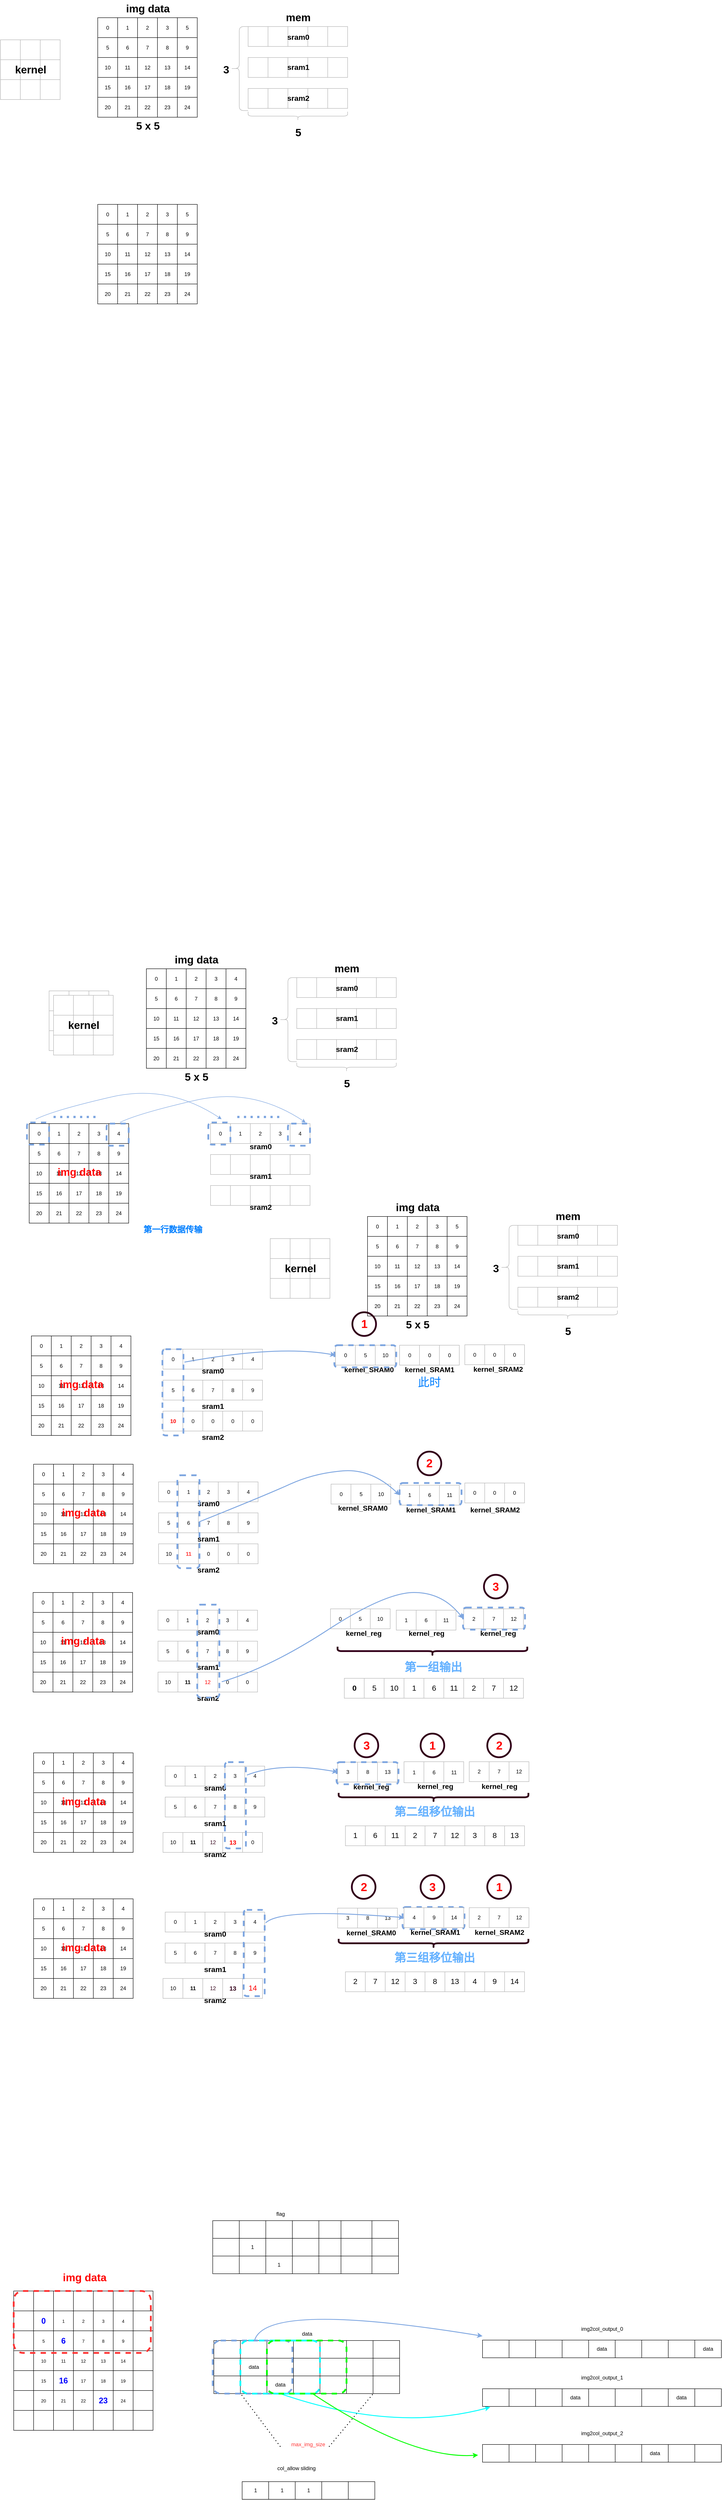 <mxfile version="21.1.4" type="github">
  <diagram id="bge63r0Qsz97gQSZJeuX" name="Page-1">
    <mxGraphModel dx="2553" dy="3655" grid="1" gridSize="10" guides="1" tooltips="1" connect="1" arrows="1" fold="1" page="1" pageScale="1" pageWidth="980" pageHeight="1390" math="0" shadow="0">
      <root>
        <mxCell id="0" />
        <mxCell id="1" parent="0" />
        <mxCell id="iMianoVB6d0WnyxnHddG-1" value="" style="shape=table;html=1;whiteSpace=wrap;startSize=0;container=1;collapsible=0;childLayout=tableLayout;" parent="1" vertex="1">
          <mxGeometry x="120" y="90" width="225" height="225" as="geometry" />
        </mxCell>
        <mxCell id="iMianoVB6d0WnyxnHddG-27" style="shape=tableRow;horizontal=0;startSize=0;swimlaneHead=0;swimlaneBody=0;top=0;left=0;bottom=0;right=0;collapsible=0;dropTarget=0;fillColor=none;points=[[0,0.5],[1,0.5]];portConstraint=eastwest;" parent="iMianoVB6d0WnyxnHddG-1" vertex="1">
          <mxGeometry width="225" height="45" as="geometry" />
        </mxCell>
        <mxCell id="iMianoVB6d0WnyxnHddG-28" value="0" style="shape=partialRectangle;html=1;whiteSpace=wrap;connectable=0;fillColor=none;top=0;left=0;bottom=0;right=0;overflow=hidden;" parent="iMianoVB6d0WnyxnHddG-27" vertex="1">
          <mxGeometry width="45" height="45" as="geometry">
            <mxRectangle width="45" height="45" as="alternateBounds" />
          </mxGeometry>
        </mxCell>
        <mxCell id="iMianoVB6d0WnyxnHddG-29" value="1" style="shape=partialRectangle;html=1;whiteSpace=wrap;connectable=0;fillColor=none;top=0;left=0;bottom=0;right=0;overflow=hidden;" parent="iMianoVB6d0WnyxnHddG-27" vertex="1">
          <mxGeometry x="45" width="45" height="45" as="geometry">
            <mxRectangle width="45" height="45" as="alternateBounds" />
          </mxGeometry>
        </mxCell>
        <mxCell id="iMianoVB6d0WnyxnHddG-30" value="2" style="shape=partialRectangle;html=1;whiteSpace=wrap;connectable=0;fillColor=none;top=0;left=0;bottom=0;right=0;overflow=hidden;" parent="iMianoVB6d0WnyxnHddG-27" vertex="1">
          <mxGeometry x="90" width="45" height="45" as="geometry">
            <mxRectangle width="45" height="45" as="alternateBounds" />
          </mxGeometry>
        </mxCell>
        <mxCell id="iMianoVB6d0WnyxnHddG-31" value="3" style="shape=partialRectangle;html=1;whiteSpace=wrap;connectable=0;fillColor=none;top=0;left=0;bottom=0;right=0;overflow=hidden;" parent="iMianoVB6d0WnyxnHddG-27" vertex="1">
          <mxGeometry x="135" width="45" height="45" as="geometry">
            <mxRectangle width="45" height="45" as="alternateBounds" />
          </mxGeometry>
        </mxCell>
        <mxCell id="iMianoVB6d0WnyxnHddG-32" value="5" style="shape=partialRectangle;html=1;whiteSpace=wrap;connectable=0;fillColor=none;top=0;left=0;bottom=0;right=0;overflow=hidden;" parent="iMianoVB6d0WnyxnHddG-27" vertex="1">
          <mxGeometry x="180" width="45" height="45" as="geometry">
            <mxRectangle width="45" height="45" as="alternateBounds" />
          </mxGeometry>
        </mxCell>
        <mxCell id="iMianoVB6d0WnyxnHddG-2" value="" style="shape=tableRow;horizontal=0;startSize=0;swimlaneHead=0;swimlaneBody=0;top=0;left=0;bottom=0;right=0;collapsible=0;dropTarget=0;fillColor=none;points=[[0,0.5],[1,0.5]];portConstraint=eastwest;" parent="iMianoVB6d0WnyxnHddG-1" vertex="1">
          <mxGeometry y="45" width="225" height="45" as="geometry" />
        </mxCell>
        <mxCell id="iMianoVB6d0WnyxnHddG-3" value="5" style="shape=partialRectangle;html=1;whiteSpace=wrap;connectable=0;fillColor=none;top=0;left=0;bottom=0;right=0;overflow=hidden;" parent="iMianoVB6d0WnyxnHddG-2" vertex="1">
          <mxGeometry width="45" height="45" as="geometry">
            <mxRectangle width="45" height="45" as="alternateBounds" />
          </mxGeometry>
        </mxCell>
        <mxCell id="iMianoVB6d0WnyxnHddG-4" value="6" style="shape=partialRectangle;html=1;whiteSpace=wrap;connectable=0;fillColor=none;top=0;left=0;bottom=0;right=0;overflow=hidden;" parent="iMianoVB6d0WnyxnHddG-2" vertex="1">
          <mxGeometry x="45" width="45" height="45" as="geometry">
            <mxRectangle width="45" height="45" as="alternateBounds" />
          </mxGeometry>
        </mxCell>
        <mxCell id="iMianoVB6d0WnyxnHddG-5" value="7" style="shape=partialRectangle;html=1;whiteSpace=wrap;connectable=0;fillColor=none;top=0;left=0;bottom=0;right=0;overflow=hidden;" parent="iMianoVB6d0WnyxnHddG-2" vertex="1">
          <mxGeometry x="90" width="45" height="45" as="geometry">
            <mxRectangle width="45" height="45" as="alternateBounds" />
          </mxGeometry>
        </mxCell>
        <mxCell id="iMianoVB6d0WnyxnHddG-18" value="8" style="shape=partialRectangle;html=1;whiteSpace=wrap;connectable=0;fillColor=none;top=0;left=0;bottom=0;right=0;overflow=hidden;" parent="iMianoVB6d0WnyxnHddG-2" vertex="1">
          <mxGeometry x="135" width="45" height="45" as="geometry">
            <mxRectangle width="45" height="45" as="alternateBounds" />
          </mxGeometry>
        </mxCell>
        <mxCell id="iMianoVB6d0WnyxnHddG-33" value="9" style="shape=partialRectangle;html=1;whiteSpace=wrap;connectable=0;fillColor=none;top=0;left=0;bottom=0;right=0;overflow=hidden;" parent="iMianoVB6d0WnyxnHddG-2" vertex="1">
          <mxGeometry x="180" width="45" height="45" as="geometry">
            <mxRectangle width="45" height="45" as="alternateBounds" />
          </mxGeometry>
        </mxCell>
        <mxCell id="iMianoVB6d0WnyxnHddG-6" value="" style="shape=tableRow;horizontal=0;startSize=0;swimlaneHead=0;swimlaneBody=0;top=0;left=0;bottom=0;right=0;collapsible=0;dropTarget=0;fillColor=none;points=[[0,0.5],[1,0.5]];portConstraint=eastwest;" parent="iMianoVB6d0WnyxnHddG-1" vertex="1">
          <mxGeometry y="90" width="225" height="45" as="geometry" />
        </mxCell>
        <mxCell id="iMianoVB6d0WnyxnHddG-7" value="10" style="shape=partialRectangle;html=1;whiteSpace=wrap;connectable=0;fillColor=none;top=0;left=0;bottom=0;right=0;overflow=hidden;" parent="iMianoVB6d0WnyxnHddG-6" vertex="1">
          <mxGeometry width="45" height="45" as="geometry">
            <mxRectangle width="45" height="45" as="alternateBounds" />
          </mxGeometry>
        </mxCell>
        <mxCell id="iMianoVB6d0WnyxnHddG-8" value="11" style="shape=partialRectangle;html=1;whiteSpace=wrap;connectable=0;fillColor=none;top=0;left=0;bottom=0;right=0;overflow=hidden;" parent="iMianoVB6d0WnyxnHddG-6" vertex="1">
          <mxGeometry x="45" width="45" height="45" as="geometry">
            <mxRectangle width="45" height="45" as="alternateBounds" />
          </mxGeometry>
        </mxCell>
        <mxCell id="iMianoVB6d0WnyxnHddG-9" value="12" style="shape=partialRectangle;html=1;whiteSpace=wrap;connectable=0;fillColor=none;top=0;left=0;bottom=0;right=0;overflow=hidden;" parent="iMianoVB6d0WnyxnHddG-6" vertex="1">
          <mxGeometry x="90" width="45" height="45" as="geometry">
            <mxRectangle width="45" height="45" as="alternateBounds" />
          </mxGeometry>
        </mxCell>
        <mxCell id="iMianoVB6d0WnyxnHddG-19" value="13" style="shape=partialRectangle;html=1;whiteSpace=wrap;connectable=0;fillColor=none;top=0;left=0;bottom=0;right=0;overflow=hidden;" parent="iMianoVB6d0WnyxnHddG-6" vertex="1">
          <mxGeometry x="135" width="45" height="45" as="geometry">
            <mxRectangle width="45" height="45" as="alternateBounds" />
          </mxGeometry>
        </mxCell>
        <mxCell id="iMianoVB6d0WnyxnHddG-34" value="14" style="shape=partialRectangle;html=1;whiteSpace=wrap;connectable=0;fillColor=none;top=0;left=0;bottom=0;right=0;overflow=hidden;" parent="iMianoVB6d0WnyxnHddG-6" vertex="1">
          <mxGeometry x="180" width="45" height="45" as="geometry">
            <mxRectangle width="45" height="45" as="alternateBounds" />
          </mxGeometry>
        </mxCell>
        <mxCell id="iMianoVB6d0WnyxnHddG-10" value="" style="shape=tableRow;horizontal=0;startSize=0;swimlaneHead=0;swimlaneBody=0;top=0;left=0;bottom=0;right=0;collapsible=0;dropTarget=0;fillColor=none;points=[[0,0.5],[1,0.5]];portConstraint=eastwest;" parent="iMianoVB6d0WnyxnHddG-1" vertex="1">
          <mxGeometry y="135" width="225" height="45" as="geometry" />
        </mxCell>
        <mxCell id="iMianoVB6d0WnyxnHddG-11" value="15" style="shape=partialRectangle;html=1;whiteSpace=wrap;connectable=0;fillColor=none;top=0;left=0;bottom=0;right=0;overflow=hidden;" parent="iMianoVB6d0WnyxnHddG-10" vertex="1">
          <mxGeometry width="45" height="45" as="geometry">
            <mxRectangle width="45" height="45" as="alternateBounds" />
          </mxGeometry>
        </mxCell>
        <mxCell id="iMianoVB6d0WnyxnHddG-12" value="16" style="shape=partialRectangle;html=1;whiteSpace=wrap;connectable=0;fillColor=none;top=0;left=0;bottom=0;right=0;overflow=hidden;" parent="iMianoVB6d0WnyxnHddG-10" vertex="1">
          <mxGeometry x="45" width="45" height="45" as="geometry">
            <mxRectangle width="45" height="45" as="alternateBounds" />
          </mxGeometry>
        </mxCell>
        <mxCell id="iMianoVB6d0WnyxnHddG-13" value="17" style="shape=partialRectangle;html=1;whiteSpace=wrap;connectable=0;fillColor=none;top=0;left=0;bottom=0;right=0;overflow=hidden;pointerEvents=1;" parent="iMianoVB6d0WnyxnHddG-10" vertex="1">
          <mxGeometry x="90" width="45" height="45" as="geometry">
            <mxRectangle width="45" height="45" as="alternateBounds" />
          </mxGeometry>
        </mxCell>
        <mxCell id="iMianoVB6d0WnyxnHddG-20" value="18" style="shape=partialRectangle;html=1;whiteSpace=wrap;connectable=0;fillColor=none;top=0;left=0;bottom=0;right=0;overflow=hidden;pointerEvents=1;" parent="iMianoVB6d0WnyxnHddG-10" vertex="1">
          <mxGeometry x="135" width="45" height="45" as="geometry">
            <mxRectangle width="45" height="45" as="alternateBounds" />
          </mxGeometry>
        </mxCell>
        <mxCell id="iMianoVB6d0WnyxnHddG-35" value="19" style="shape=partialRectangle;html=1;whiteSpace=wrap;connectable=0;fillColor=none;top=0;left=0;bottom=0;right=0;overflow=hidden;pointerEvents=1;" parent="iMianoVB6d0WnyxnHddG-10" vertex="1">
          <mxGeometry x="180" width="45" height="45" as="geometry">
            <mxRectangle width="45" height="45" as="alternateBounds" />
          </mxGeometry>
        </mxCell>
        <mxCell id="iMianoVB6d0WnyxnHddG-14" style="shape=tableRow;horizontal=0;startSize=0;swimlaneHead=0;swimlaneBody=0;top=0;left=0;bottom=0;right=0;collapsible=0;dropTarget=0;fillColor=none;points=[[0,0.5],[1,0.5]];portConstraint=eastwest;" parent="iMianoVB6d0WnyxnHddG-1" vertex="1">
          <mxGeometry y="180" width="225" height="45" as="geometry" />
        </mxCell>
        <mxCell id="iMianoVB6d0WnyxnHddG-15" value="20" style="shape=partialRectangle;html=1;whiteSpace=wrap;connectable=0;fillColor=none;top=0;left=0;bottom=0;right=0;overflow=hidden;" parent="iMianoVB6d0WnyxnHddG-14" vertex="1">
          <mxGeometry width="45" height="45" as="geometry">
            <mxRectangle width="45" height="45" as="alternateBounds" />
          </mxGeometry>
        </mxCell>
        <mxCell id="iMianoVB6d0WnyxnHddG-16" value="21" style="shape=partialRectangle;html=1;whiteSpace=wrap;connectable=0;fillColor=none;top=0;left=0;bottom=0;right=0;overflow=hidden;" parent="iMianoVB6d0WnyxnHddG-14" vertex="1">
          <mxGeometry x="45" width="45" height="45" as="geometry">
            <mxRectangle width="45" height="45" as="alternateBounds" />
          </mxGeometry>
        </mxCell>
        <mxCell id="iMianoVB6d0WnyxnHddG-17" value="22" style="shape=partialRectangle;html=1;whiteSpace=wrap;connectable=0;fillColor=none;top=0;left=0;bottom=0;right=0;overflow=hidden;pointerEvents=1;" parent="iMianoVB6d0WnyxnHddG-14" vertex="1">
          <mxGeometry x="90" width="45" height="45" as="geometry">
            <mxRectangle width="45" height="45" as="alternateBounds" />
          </mxGeometry>
        </mxCell>
        <mxCell id="iMianoVB6d0WnyxnHddG-21" value="23" style="shape=partialRectangle;html=1;whiteSpace=wrap;connectable=0;fillColor=none;top=0;left=0;bottom=0;right=0;overflow=hidden;pointerEvents=1;" parent="iMianoVB6d0WnyxnHddG-14" vertex="1">
          <mxGeometry x="135" width="45" height="45" as="geometry">
            <mxRectangle width="45" height="45" as="alternateBounds" />
          </mxGeometry>
        </mxCell>
        <mxCell id="iMianoVB6d0WnyxnHddG-36" value="24" style="shape=partialRectangle;html=1;whiteSpace=wrap;connectable=0;fillColor=none;top=0;left=0;bottom=0;right=0;overflow=hidden;pointerEvents=1;" parent="iMianoVB6d0WnyxnHddG-14" vertex="1">
          <mxGeometry x="180" width="45" height="45" as="geometry">
            <mxRectangle width="45" height="45" as="alternateBounds" />
          </mxGeometry>
        </mxCell>
        <mxCell id="iMianoVB6d0WnyxnHddG-57" value="" style="shape=table;html=1;whiteSpace=wrap;startSize=0;container=1;collapsible=0;childLayout=tableLayout;strokeColor=#B3B3B3;" parent="1" vertex="1">
          <mxGeometry x="-100" y="140" width="135" height="135" as="geometry" />
        </mxCell>
        <mxCell id="iMianoVB6d0WnyxnHddG-58" style="shape=tableRow;horizontal=0;startSize=0;swimlaneHead=0;swimlaneBody=0;top=0;left=0;bottom=0;right=0;collapsible=0;dropTarget=0;fillColor=none;points=[[0,0.5],[1,0.5]];portConstraint=eastwest;" parent="iMianoVB6d0WnyxnHddG-57" vertex="1">
          <mxGeometry width="135" height="45" as="geometry" />
        </mxCell>
        <mxCell id="iMianoVB6d0WnyxnHddG-59" value="" style="shape=partialRectangle;html=1;whiteSpace=wrap;connectable=0;fillColor=none;top=0;left=0;bottom=0;right=0;overflow=hidden;" parent="iMianoVB6d0WnyxnHddG-58" vertex="1">
          <mxGeometry width="45" height="45" as="geometry">
            <mxRectangle width="45" height="45" as="alternateBounds" />
          </mxGeometry>
        </mxCell>
        <mxCell id="iMianoVB6d0WnyxnHddG-60" value="" style="shape=partialRectangle;html=1;whiteSpace=wrap;connectable=0;fillColor=none;top=0;left=0;bottom=0;right=0;overflow=hidden;" parent="iMianoVB6d0WnyxnHddG-58" vertex="1">
          <mxGeometry x="45" width="45" height="45" as="geometry">
            <mxRectangle width="45" height="45" as="alternateBounds" />
          </mxGeometry>
        </mxCell>
        <mxCell id="iMianoVB6d0WnyxnHddG-61" value="" style="shape=partialRectangle;html=1;whiteSpace=wrap;connectable=0;fillColor=none;top=0;left=0;bottom=0;right=0;overflow=hidden;" parent="iMianoVB6d0WnyxnHddG-58" vertex="1">
          <mxGeometry x="90" width="45" height="45" as="geometry">
            <mxRectangle width="45" height="45" as="alternateBounds" />
          </mxGeometry>
        </mxCell>
        <mxCell id="iMianoVB6d0WnyxnHddG-64" value="" style="shape=tableRow;horizontal=0;startSize=0;swimlaneHead=0;swimlaneBody=0;top=0;left=0;bottom=0;right=0;collapsible=0;dropTarget=0;fillColor=none;points=[[0,0.5],[1,0.5]];portConstraint=eastwest;" parent="iMianoVB6d0WnyxnHddG-57" vertex="1">
          <mxGeometry y="45" width="135" height="45" as="geometry" />
        </mxCell>
        <mxCell id="iMianoVB6d0WnyxnHddG-65" value="" style="shape=partialRectangle;html=1;whiteSpace=wrap;connectable=0;fillColor=none;top=0;left=0;bottom=0;right=0;overflow=hidden;" parent="iMianoVB6d0WnyxnHddG-64" vertex="1">
          <mxGeometry width="45" height="45" as="geometry">
            <mxRectangle width="45" height="45" as="alternateBounds" />
          </mxGeometry>
        </mxCell>
        <mxCell id="iMianoVB6d0WnyxnHddG-66" value="" style="shape=partialRectangle;html=1;whiteSpace=wrap;connectable=0;fillColor=none;top=0;left=0;bottom=0;right=0;overflow=hidden;" parent="iMianoVB6d0WnyxnHddG-64" vertex="1">
          <mxGeometry x="45" width="45" height="45" as="geometry">
            <mxRectangle width="45" height="45" as="alternateBounds" />
          </mxGeometry>
        </mxCell>
        <mxCell id="iMianoVB6d0WnyxnHddG-67" value="" style="shape=partialRectangle;html=1;whiteSpace=wrap;connectable=0;fillColor=none;top=0;left=0;bottom=0;right=0;overflow=hidden;" parent="iMianoVB6d0WnyxnHddG-64" vertex="1">
          <mxGeometry x="90" width="45" height="45" as="geometry">
            <mxRectangle width="45" height="45" as="alternateBounds" />
          </mxGeometry>
        </mxCell>
        <mxCell id="iMianoVB6d0WnyxnHddG-88" value="" style="shape=tableRow;horizontal=0;startSize=0;swimlaneHead=0;swimlaneBody=0;top=0;left=0;bottom=0;right=0;collapsible=0;dropTarget=0;fillColor=none;points=[[0,0.5],[1,0.5]];portConstraint=eastwest;" parent="iMianoVB6d0WnyxnHddG-57" vertex="1">
          <mxGeometry y="90" width="135" height="45" as="geometry" />
        </mxCell>
        <mxCell id="iMianoVB6d0WnyxnHddG-89" value="" style="shape=partialRectangle;html=1;whiteSpace=wrap;connectable=0;fillColor=none;top=0;left=0;bottom=0;right=0;overflow=hidden;" parent="iMianoVB6d0WnyxnHddG-88" vertex="1">
          <mxGeometry width="45" height="45" as="geometry">
            <mxRectangle width="45" height="45" as="alternateBounds" />
          </mxGeometry>
        </mxCell>
        <mxCell id="iMianoVB6d0WnyxnHddG-90" value="" style="shape=partialRectangle;html=1;whiteSpace=wrap;connectable=0;fillColor=none;top=0;left=0;bottom=0;right=0;overflow=hidden;" parent="iMianoVB6d0WnyxnHddG-88" vertex="1">
          <mxGeometry x="45" width="45" height="45" as="geometry">
            <mxRectangle width="45" height="45" as="alternateBounds" />
          </mxGeometry>
        </mxCell>
        <mxCell id="iMianoVB6d0WnyxnHddG-91" value="" style="shape=partialRectangle;html=1;whiteSpace=wrap;connectable=0;fillColor=none;top=0;left=0;bottom=0;right=0;overflow=hidden;" parent="iMianoVB6d0WnyxnHddG-88" vertex="1">
          <mxGeometry x="90" width="45" height="45" as="geometry">
            <mxRectangle width="45" height="45" as="alternateBounds" />
          </mxGeometry>
        </mxCell>
        <mxCell id="iMianoVB6d0WnyxnHddG-94" value="kernel" style="text;strokeColor=none;fillColor=none;html=1;fontSize=24;fontStyle=1;verticalAlign=middle;align=center;" parent="1" vertex="1">
          <mxGeometry x="-82.5" y="187.5" width="100" height="40" as="geometry" />
        </mxCell>
        <mxCell id="iMianoVB6d0WnyxnHddG-95" value="5 x 5" style="text;strokeColor=none;fillColor=none;html=1;fontSize=24;fontStyle=1;verticalAlign=middle;align=center;" parent="1" vertex="1">
          <mxGeometry x="182.5" y="315" width="100" height="40" as="geometry" />
        </mxCell>
        <mxCell id="iMianoVB6d0WnyxnHddG-96" value="img data" style="text;strokeColor=none;fillColor=none;html=1;fontSize=24;fontStyle=1;verticalAlign=middle;align=center;" parent="1" vertex="1">
          <mxGeometry x="182.5" y="50" width="100" height="40" as="geometry" />
        </mxCell>
        <mxCell id="iMianoVB6d0WnyxnHddG-110" value="" style="shape=table;html=1;whiteSpace=wrap;startSize=0;container=1;collapsible=0;childLayout=tableLayout;strokeColor=#B3B3B3;" parent="1" vertex="1">
          <mxGeometry x="460" y="110" width="225" height="45" as="geometry" />
        </mxCell>
        <mxCell id="iMianoVB6d0WnyxnHddG-111" style="shape=tableRow;horizontal=0;startSize=0;swimlaneHead=0;swimlaneBody=0;top=0;left=0;bottom=0;right=0;collapsible=0;dropTarget=0;fillColor=none;points=[[0,0.5],[1,0.5]];portConstraint=eastwest;" parent="iMianoVB6d0WnyxnHddG-110" vertex="1">
          <mxGeometry width="225" height="45" as="geometry" />
        </mxCell>
        <mxCell id="iMianoVB6d0WnyxnHddG-112" value="" style="shape=partialRectangle;html=1;whiteSpace=wrap;connectable=0;fillColor=none;top=0;left=0;bottom=0;right=0;overflow=hidden;" parent="iMianoVB6d0WnyxnHddG-111" vertex="1">
          <mxGeometry width="45" height="45" as="geometry">
            <mxRectangle width="45" height="45" as="alternateBounds" />
          </mxGeometry>
        </mxCell>
        <mxCell id="iMianoVB6d0WnyxnHddG-113" value="" style="shape=partialRectangle;html=1;whiteSpace=wrap;connectable=0;fillColor=none;top=0;left=0;bottom=0;right=0;overflow=hidden;" parent="iMianoVB6d0WnyxnHddG-111" vertex="1">
          <mxGeometry x="45" width="45" height="45" as="geometry">
            <mxRectangle width="45" height="45" as="alternateBounds" />
          </mxGeometry>
        </mxCell>
        <mxCell id="iMianoVB6d0WnyxnHddG-114" value="" style="shape=partialRectangle;html=1;whiteSpace=wrap;connectable=0;fillColor=none;top=0;left=0;bottom=0;right=0;overflow=hidden;" parent="iMianoVB6d0WnyxnHddG-111" vertex="1">
          <mxGeometry x="90" width="45" height="45" as="geometry">
            <mxRectangle width="45" height="45" as="alternateBounds" />
          </mxGeometry>
        </mxCell>
        <mxCell id="iMianoVB6d0WnyxnHddG-133" style="shape=partialRectangle;html=1;whiteSpace=wrap;connectable=0;fillColor=none;top=0;left=0;bottom=0;right=0;overflow=hidden;" parent="iMianoVB6d0WnyxnHddG-111" vertex="1">
          <mxGeometry x="135" width="45" height="45" as="geometry">
            <mxRectangle width="45" height="45" as="alternateBounds" />
          </mxGeometry>
        </mxCell>
        <mxCell id="iMianoVB6d0WnyxnHddG-134" style="shape=partialRectangle;html=1;whiteSpace=wrap;connectable=0;fillColor=none;top=0;left=0;bottom=0;right=0;overflow=hidden;" parent="iMianoVB6d0WnyxnHddG-111" vertex="1">
          <mxGeometry x="180" width="45" height="45" as="geometry">
            <mxRectangle width="45" height="45" as="alternateBounds" />
          </mxGeometry>
        </mxCell>
        <mxCell id="iMianoVB6d0WnyxnHddG-135" value="" style="shape=table;html=1;whiteSpace=wrap;startSize=0;container=1;collapsible=0;childLayout=tableLayout;strokeColor=#B3B3B3;" parent="1" vertex="1">
          <mxGeometry x="460" y="180" width="225" height="45" as="geometry" />
        </mxCell>
        <mxCell id="iMianoVB6d0WnyxnHddG-136" style="shape=tableRow;horizontal=0;startSize=0;swimlaneHead=0;swimlaneBody=0;top=0;left=0;bottom=0;right=0;collapsible=0;dropTarget=0;fillColor=none;points=[[0,0.5],[1,0.5]];portConstraint=eastwest;" parent="iMianoVB6d0WnyxnHddG-135" vertex="1">
          <mxGeometry width="225" height="45" as="geometry" />
        </mxCell>
        <mxCell id="iMianoVB6d0WnyxnHddG-137" value="" style="shape=partialRectangle;html=1;whiteSpace=wrap;connectable=0;fillColor=none;top=0;left=0;bottom=0;right=0;overflow=hidden;" parent="iMianoVB6d0WnyxnHddG-136" vertex="1">
          <mxGeometry width="45" height="45" as="geometry">
            <mxRectangle width="45" height="45" as="alternateBounds" />
          </mxGeometry>
        </mxCell>
        <mxCell id="iMianoVB6d0WnyxnHddG-138" value="" style="shape=partialRectangle;html=1;whiteSpace=wrap;connectable=0;fillColor=none;top=0;left=0;bottom=0;right=0;overflow=hidden;" parent="iMianoVB6d0WnyxnHddG-136" vertex="1">
          <mxGeometry x="45" width="45" height="45" as="geometry">
            <mxRectangle width="45" height="45" as="alternateBounds" />
          </mxGeometry>
        </mxCell>
        <mxCell id="iMianoVB6d0WnyxnHddG-139" value="" style="shape=partialRectangle;html=1;whiteSpace=wrap;connectable=0;fillColor=none;top=0;left=0;bottom=0;right=0;overflow=hidden;" parent="iMianoVB6d0WnyxnHddG-136" vertex="1">
          <mxGeometry x="90" width="45" height="45" as="geometry">
            <mxRectangle width="45" height="45" as="alternateBounds" />
          </mxGeometry>
        </mxCell>
        <mxCell id="iMianoVB6d0WnyxnHddG-140" style="shape=partialRectangle;html=1;whiteSpace=wrap;connectable=0;fillColor=none;top=0;left=0;bottom=0;right=0;overflow=hidden;" parent="iMianoVB6d0WnyxnHddG-136" vertex="1">
          <mxGeometry x="135" width="45" height="45" as="geometry">
            <mxRectangle width="45" height="45" as="alternateBounds" />
          </mxGeometry>
        </mxCell>
        <mxCell id="iMianoVB6d0WnyxnHddG-141" style="shape=partialRectangle;html=1;whiteSpace=wrap;connectable=0;fillColor=none;top=0;left=0;bottom=0;right=0;overflow=hidden;" parent="iMianoVB6d0WnyxnHddG-136" vertex="1">
          <mxGeometry x="180" width="45" height="45" as="geometry">
            <mxRectangle width="45" height="45" as="alternateBounds" />
          </mxGeometry>
        </mxCell>
        <mxCell id="iMianoVB6d0WnyxnHddG-142" value="" style="shape=table;html=1;whiteSpace=wrap;startSize=0;container=1;collapsible=0;childLayout=tableLayout;strokeColor=#B3B3B3;" parent="1" vertex="1">
          <mxGeometry x="460" y="250" width="225" height="45" as="geometry" />
        </mxCell>
        <mxCell id="iMianoVB6d0WnyxnHddG-143" style="shape=tableRow;horizontal=0;startSize=0;swimlaneHead=0;swimlaneBody=0;top=0;left=0;bottom=0;right=0;collapsible=0;dropTarget=0;fillColor=none;points=[[0,0.5],[1,0.5]];portConstraint=eastwest;" parent="iMianoVB6d0WnyxnHddG-142" vertex="1">
          <mxGeometry width="225" height="45" as="geometry" />
        </mxCell>
        <mxCell id="iMianoVB6d0WnyxnHddG-144" value="" style="shape=partialRectangle;html=1;whiteSpace=wrap;connectable=0;fillColor=none;top=0;left=0;bottom=0;right=0;overflow=hidden;" parent="iMianoVB6d0WnyxnHddG-143" vertex="1">
          <mxGeometry width="45" height="45" as="geometry">
            <mxRectangle width="45" height="45" as="alternateBounds" />
          </mxGeometry>
        </mxCell>
        <mxCell id="iMianoVB6d0WnyxnHddG-145" value="" style="shape=partialRectangle;html=1;whiteSpace=wrap;connectable=0;fillColor=none;top=0;left=0;bottom=0;right=0;overflow=hidden;" parent="iMianoVB6d0WnyxnHddG-143" vertex="1">
          <mxGeometry x="45" width="45" height="45" as="geometry">
            <mxRectangle width="45" height="45" as="alternateBounds" />
          </mxGeometry>
        </mxCell>
        <mxCell id="iMianoVB6d0WnyxnHddG-146" value="" style="shape=partialRectangle;html=1;whiteSpace=wrap;connectable=0;fillColor=none;top=0;left=0;bottom=0;right=0;overflow=hidden;" parent="iMianoVB6d0WnyxnHddG-143" vertex="1">
          <mxGeometry x="90" width="45" height="45" as="geometry">
            <mxRectangle width="45" height="45" as="alternateBounds" />
          </mxGeometry>
        </mxCell>
        <mxCell id="iMianoVB6d0WnyxnHddG-147" style="shape=partialRectangle;html=1;whiteSpace=wrap;connectable=0;fillColor=none;top=0;left=0;bottom=0;right=0;overflow=hidden;" parent="iMianoVB6d0WnyxnHddG-143" vertex="1">
          <mxGeometry x="135" width="45" height="45" as="geometry">
            <mxRectangle width="45" height="45" as="alternateBounds" />
          </mxGeometry>
        </mxCell>
        <mxCell id="iMianoVB6d0WnyxnHddG-148" style="shape=partialRectangle;html=1;whiteSpace=wrap;connectable=0;fillColor=none;top=0;left=0;bottom=0;right=0;overflow=hidden;" parent="iMianoVB6d0WnyxnHddG-143" vertex="1">
          <mxGeometry x="180" width="45" height="45" as="geometry">
            <mxRectangle width="45" height="45" as="alternateBounds" />
          </mxGeometry>
        </mxCell>
        <mxCell id="iMianoVB6d0WnyxnHddG-149" value="mem" style="text;strokeColor=none;fillColor=none;html=1;fontSize=24;fontStyle=1;verticalAlign=middle;align=center;" parent="1" vertex="1">
          <mxGeometry x="522.5" y="70" width="100" height="40" as="geometry" />
        </mxCell>
        <mxCell id="iMianoVB6d0WnyxnHddG-150" value="sram0" style="text;strokeColor=none;fillColor=none;html=1;fontSize=17;fontStyle=1;verticalAlign=middle;align=center;" parent="1" vertex="1">
          <mxGeometry x="522.5" y="115" width="100" height="40" as="geometry" />
        </mxCell>
        <mxCell id="iMianoVB6d0WnyxnHddG-151" value="sram1" style="text;strokeColor=none;fillColor=none;html=1;fontSize=17;fontStyle=1;verticalAlign=middle;align=center;" parent="1" vertex="1">
          <mxGeometry x="522.5" y="182.5" width="100" height="40" as="geometry" />
        </mxCell>
        <mxCell id="iMianoVB6d0WnyxnHddG-152" value="sram2" style="text;strokeColor=none;fillColor=none;html=1;fontSize=17;fontStyle=1;verticalAlign=middle;align=center;" parent="1" vertex="1">
          <mxGeometry x="522.5" y="252.5" width="100" height="40" as="geometry" />
        </mxCell>
        <mxCell id="iMianoVB6d0WnyxnHddG-153" value="" style="shape=curlyBracket;whiteSpace=wrap;html=1;rounded=1;fontSize=17;strokeColor=#B3B3B3;" parent="1" vertex="1">
          <mxGeometry x="420" y="110" width="40" height="190" as="geometry" />
        </mxCell>
        <mxCell id="iMianoVB6d0WnyxnHddG-154" value="3" style="text;strokeColor=none;fillColor=none;html=1;fontSize=24;fontStyle=1;verticalAlign=middle;align=center;" parent="1" vertex="1">
          <mxGeometry x="360" y="187.5" width="100" height="40" as="geometry" />
        </mxCell>
        <mxCell id="iMianoVB6d0WnyxnHddG-155" value="" style="shape=curlyBracket;whiteSpace=wrap;html=1;rounded=1;flipH=1;fontSize=17;strokeColor=#B3B3B3;rotation=90;" parent="1" vertex="1">
          <mxGeometry x="562.5" y="200" width="20" height="225" as="geometry" />
        </mxCell>
        <mxCell id="iMianoVB6d0WnyxnHddG-156" value="5" style="text;strokeColor=none;fillColor=none;html=1;fontSize=24;fontStyle=1;verticalAlign=middle;align=center;" parent="1" vertex="1">
          <mxGeometry x="523" y="330" width="100" height="40" as="geometry" />
        </mxCell>
        <mxCell id="jxYt72mjASHlBFg6P34d-32" value="" style="shape=table;html=1;whiteSpace=wrap;startSize=0;container=1;collapsible=0;childLayout=tableLayout;" parent="1" vertex="1">
          <mxGeometry x="-490" y="-2620" width="225" height="225" as="geometry" />
        </mxCell>
        <mxCell id="jxYt72mjASHlBFg6P34d-33" style="shape=tableRow;horizontal=0;startSize=0;swimlaneHead=0;swimlaneBody=0;top=0;left=0;bottom=0;right=0;collapsible=0;dropTarget=0;fillColor=none;points=[[0,0.5],[1,0.5]];portConstraint=eastwest;" parent="jxYt72mjASHlBFg6P34d-32" vertex="1">
          <mxGeometry width="225" height="45" as="geometry" />
        </mxCell>
        <mxCell id="jxYt72mjASHlBFg6P34d-34" value="0" style="shape=partialRectangle;html=1;whiteSpace=wrap;connectable=0;fillColor=none;top=0;left=0;bottom=0;right=0;overflow=hidden;" parent="jxYt72mjASHlBFg6P34d-33" vertex="1">
          <mxGeometry width="45" height="45" as="geometry">
            <mxRectangle width="45" height="45" as="alternateBounds" />
          </mxGeometry>
        </mxCell>
        <mxCell id="jxYt72mjASHlBFg6P34d-35" value="1" style="shape=partialRectangle;html=1;whiteSpace=wrap;connectable=0;fillColor=none;top=0;left=0;bottom=0;right=0;overflow=hidden;" parent="jxYt72mjASHlBFg6P34d-33" vertex="1">
          <mxGeometry x="45" width="45" height="45" as="geometry">
            <mxRectangle width="45" height="45" as="alternateBounds" />
          </mxGeometry>
        </mxCell>
        <mxCell id="jxYt72mjASHlBFg6P34d-36" value="2" style="shape=partialRectangle;html=1;whiteSpace=wrap;connectable=0;fillColor=none;top=0;left=0;bottom=0;right=0;overflow=hidden;" parent="jxYt72mjASHlBFg6P34d-33" vertex="1">
          <mxGeometry x="90" width="45" height="45" as="geometry">
            <mxRectangle width="45" height="45" as="alternateBounds" />
          </mxGeometry>
        </mxCell>
        <mxCell id="jxYt72mjASHlBFg6P34d-37" value="3" style="shape=partialRectangle;html=1;whiteSpace=wrap;connectable=0;fillColor=none;top=0;left=0;bottom=0;right=0;overflow=hidden;" parent="jxYt72mjASHlBFg6P34d-33" vertex="1">
          <mxGeometry x="135" width="45" height="45" as="geometry">
            <mxRectangle width="45" height="45" as="alternateBounds" />
          </mxGeometry>
        </mxCell>
        <mxCell id="jxYt72mjASHlBFg6P34d-38" value="5" style="shape=partialRectangle;html=1;whiteSpace=wrap;connectable=0;fillColor=none;top=0;left=0;bottom=0;right=0;overflow=hidden;" parent="jxYt72mjASHlBFg6P34d-33" vertex="1">
          <mxGeometry x="180" width="45" height="45" as="geometry">
            <mxRectangle width="45" height="45" as="alternateBounds" />
          </mxGeometry>
        </mxCell>
        <mxCell id="jxYt72mjASHlBFg6P34d-39" value="" style="shape=tableRow;horizontal=0;startSize=0;swimlaneHead=0;swimlaneBody=0;top=0;left=0;bottom=0;right=0;collapsible=0;dropTarget=0;fillColor=none;points=[[0,0.5],[1,0.5]];portConstraint=eastwest;" parent="jxYt72mjASHlBFg6P34d-32" vertex="1">
          <mxGeometry y="45" width="225" height="45" as="geometry" />
        </mxCell>
        <mxCell id="jxYt72mjASHlBFg6P34d-40" value="5" style="shape=partialRectangle;html=1;whiteSpace=wrap;connectable=0;fillColor=none;top=0;left=0;bottom=0;right=0;overflow=hidden;" parent="jxYt72mjASHlBFg6P34d-39" vertex="1">
          <mxGeometry width="45" height="45" as="geometry">
            <mxRectangle width="45" height="45" as="alternateBounds" />
          </mxGeometry>
        </mxCell>
        <mxCell id="jxYt72mjASHlBFg6P34d-41" value="6" style="shape=partialRectangle;html=1;whiteSpace=wrap;connectable=0;fillColor=none;top=0;left=0;bottom=0;right=0;overflow=hidden;" parent="jxYt72mjASHlBFg6P34d-39" vertex="1">
          <mxGeometry x="45" width="45" height="45" as="geometry">
            <mxRectangle width="45" height="45" as="alternateBounds" />
          </mxGeometry>
        </mxCell>
        <mxCell id="jxYt72mjASHlBFg6P34d-42" value="7" style="shape=partialRectangle;html=1;whiteSpace=wrap;connectable=0;fillColor=none;top=0;left=0;bottom=0;right=0;overflow=hidden;" parent="jxYt72mjASHlBFg6P34d-39" vertex="1">
          <mxGeometry x="90" width="45" height="45" as="geometry">
            <mxRectangle width="45" height="45" as="alternateBounds" />
          </mxGeometry>
        </mxCell>
        <mxCell id="jxYt72mjASHlBFg6P34d-43" value="8" style="shape=partialRectangle;html=1;whiteSpace=wrap;connectable=0;fillColor=none;top=0;left=0;bottom=0;right=0;overflow=hidden;" parent="jxYt72mjASHlBFg6P34d-39" vertex="1">
          <mxGeometry x="135" width="45" height="45" as="geometry">
            <mxRectangle width="45" height="45" as="alternateBounds" />
          </mxGeometry>
        </mxCell>
        <mxCell id="jxYt72mjASHlBFg6P34d-44" value="9" style="shape=partialRectangle;html=1;whiteSpace=wrap;connectable=0;fillColor=none;top=0;left=0;bottom=0;right=0;overflow=hidden;" parent="jxYt72mjASHlBFg6P34d-39" vertex="1">
          <mxGeometry x="180" width="45" height="45" as="geometry">
            <mxRectangle width="45" height="45" as="alternateBounds" />
          </mxGeometry>
        </mxCell>
        <mxCell id="jxYt72mjASHlBFg6P34d-45" value="" style="shape=tableRow;horizontal=0;startSize=0;swimlaneHead=0;swimlaneBody=0;top=0;left=0;bottom=0;right=0;collapsible=0;dropTarget=0;fillColor=none;points=[[0,0.5],[1,0.5]];portConstraint=eastwest;" parent="jxYt72mjASHlBFg6P34d-32" vertex="1">
          <mxGeometry y="90" width="225" height="45" as="geometry" />
        </mxCell>
        <mxCell id="jxYt72mjASHlBFg6P34d-46" value="10" style="shape=partialRectangle;html=1;whiteSpace=wrap;connectable=0;fillColor=none;top=0;left=0;bottom=0;right=0;overflow=hidden;" parent="jxYt72mjASHlBFg6P34d-45" vertex="1">
          <mxGeometry width="45" height="45" as="geometry">
            <mxRectangle width="45" height="45" as="alternateBounds" />
          </mxGeometry>
        </mxCell>
        <mxCell id="jxYt72mjASHlBFg6P34d-47" value="11" style="shape=partialRectangle;html=1;whiteSpace=wrap;connectable=0;fillColor=none;top=0;left=0;bottom=0;right=0;overflow=hidden;" parent="jxYt72mjASHlBFg6P34d-45" vertex="1">
          <mxGeometry x="45" width="45" height="45" as="geometry">
            <mxRectangle width="45" height="45" as="alternateBounds" />
          </mxGeometry>
        </mxCell>
        <mxCell id="jxYt72mjASHlBFg6P34d-48" value="12" style="shape=partialRectangle;html=1;whiteSpace=wrap;connectable=0;fillColor=none;top=0;left=0;bottom=0;right=0;overflow=hidden;" parent="jxYt72mjASHlBFg6P34d-45" vertex="1">
          <mxGeometry x="90" width="45" height="45" as="geometry">
            <mxRectangle width="45" height="45" as="alternateBounds" />
          </mxGeometry>
        </mxCell>
        <mxCell id="jxYt72mjASHlBFg6P34d-49" value="13" style="shape=partialRectangle;html=1;whiteSpace=wrap;connectable=0;fillColor=none;top=0;left=0;bottom=0;right=0;overflow=hidden;" parent="jxYt72mjASHlBFg6P34d-45" vertex="1">
          <mxGeometry x="135" width="45" height="45" as="geometry">
            <mxRectangle width="45" height="45" as="alternateBounds" />
          </mxGeometry>
        </mxCell>
        <mxCell id="jxYt72mjASHlBFg6P34d-50" value="14" style="shape=partialRectangle;html=1;whiteSpace=wrap;connectable=0;fillColor=none;top=0;left=0;bottom=0;right=0;overflow=hidden;" parent="jxYt72mjASHlBFg6P34d-45" vertex="1">
          <mxGeometry x="180" width="45" height="45" as="geometry">
            <mxRectangle width="45" height="45" as="alternateBounds" />
          </mxGeometry>
        </mxCell>
        <mxCell id="jxYt72mjASHlBFg6P34d-51" value="" style="shape=tableRow;horizontal=0;startSize=0;swimlaneHead=0;swimlaneBody=0;top=0;left=0;bottom=0;right=0;collapsible=0;dropTarget=0;fillColor=none;points=[[0,0.5],[1,0.5]];portConstraint=eastwest;" parent="jxYt72mjASHlBFg6P34d-32" vertex="1">
          <mxGeometry y="135" width="225" height="45" as="geometry" />
        </mxCell>
        <mxCell id="jxYt72mjASHlBFg6P34d-52" value="15" style="shape=partialRectangle;html=1;whiteSpace=wrap;connectable=0;fillColor=none;top=0;left=0;bottom=0;right=0;overflow=hidden;" parent="jxYt72mjASHlBFg6P34d-51" vertex="1">
          <mxGeometry width="45" height="45" as="geometry">
            <mxRectangle width="45" height="45" as="alternateBounds" />
          </mxGeometry>
        </mxCell>
        <mxCell id="jxYt72mjASHlBFg6P34d-53" value="16" style="shape=partialRectangle;html=1;whiteSpace=wrap;connectable=0;fillColor=none;top=0;left=0;bottom=0;right=0;overflow=hidden;" parent="jxYt72mjASHlBFg6P34d-51" vertex="1">
          <mxGeometry x="45" width="45" height="45" as="geometry">
            <mxRectangle width="45" height="45" as="alternateBounds" />
          </mxGeometry>
        </mxCell>
        <mxCell id="jxYt72mjASHlBFg6P34d-54" value="17" style="shape=partialRectangle;html=1;whiteSpace=wrap;connectable=0;fillColor=none;top=0;left=0;bottom=0;right=0;overflow=hidden;pointerEvents=1;" parent="jxYt72mjASHlBFg6P34d-51" vertex="1">
          <mxGeometry x="90" width="45" height="45" as="geometry">
            <mxRectangle width="45" height="45" as="alternateBounds" />
          </mxGeometry>
        </mxCell>
        <mxCell id="jxYt72mjASHlBFg6P34d-55" value="18" style="shape=partialRectangle;html=1;whiteSpace=wrap;connectable=0;fillColor=none;top=0;left=0;bottom=0;right=0;overflow=hidden;pointerEvents=1;" parent="jxYt72mjASHlBFg6P34d-51" vertex="1">
          <mxGeometry x="135" width="45" height="45" as="geometry">
            <mxRectangle width="45" height="45" as="alternateBounds" />
          </mxGeometry>
        </mxCell>
        <mxCell id="jxYt72mjASHlBFg6P34d-56" value="19" style="shape=partialRectangle;html=1;whiteSpace=wrap;connectable=0;fillColor=none;top=0;left=0;bottom=0;right=0;overflow=hidden;pointerEvents=1;" parent="jxYt72mjASHlBFg6P34d-51" vertex="1">
          <mxGeometry x="180" width="45" height="45" as="geometry">
            <mxRectangle width="45" height="45" as="alternateBounds" />
          </mxGeometry>
        </mxCell>
        <mxCell id="jxYt72mjASHlBFg6P34d-57" style="shape=tableRow;horizontal=0;startSize=0;swimlaneHead=0;swimlaneBody=0;top=0;left=0;bottom=0;right=0;collapsible=0;dropTarget=0;fillColor=none;points=[[0,0.5],[1,0.5]];portConstraint=eastwest;" parent="jxYt72mjASHlBFg6P34d-32" vertex="1">
          <mxGeometry y="180" width="225" height="45" as="geometry" />
        </mxCell>
        <mxCell id="jxYt72mjASHlBFg6P34d-58" value="20" style="shape=partialRectangle;html=1;whiteSpace=wrap;connectable=0;fillColor=none;top=0;left=0;bottom=0;right=0;overflow=hidden;" parent="jxYt72mjASHlBFg6P34d-57" vertex="1">
          <mxGeometry width="45" height="45" as="geometry">
            <mxRectangle width="45" height="45" as="alternateBounds" />
          </mxGeometry>
        </mxCell>
        <mxCell id="jxYt72mjASHlBFg6P34d-59" value="21" style="shape=partialRectangle;html=1;whiteSpace=wrap;connectable=0;fillColor=none;top=0;left=0;bottom=0;right=0;overflow=hidden;" parent="jxYt72mjASHlBFg6P34d-57" vertex="1">
          <mxGeometry x="45" width="45" height="45" as="geometry">
            <mxRectangle width="45" height="45" as="alternateBounds" />
          </mxGeometry>
        </mxCell>
        <mxCell id="jxYt72mjASHlBFg6P34d-60" value="22" style="shape=partialRectangle;html=1;whiteSpace=wrap;connectable=0;fillColor=none;top=0;left=0;bottom=0;right=0;overflow=hidden;pointerEvents=1;" parent="jxYt72mjASHlBFg6P34d-57" vertex="1">
          <mxGeometry x="90" width="45" height="45" as="geometry">
            <mxRectangle width="45" height="45" as="alternateBounds" />
          </mxGeometry>
        </mxCell>
        <mxCell id="jxYt72mjASHlBFg6P34d-61" value="23" style="shape=partialRectangle;html=1;whiteSpace=wrap;connectable=0;fillColor=none;top=0;left=0;bottom=0;right=0;overflow=hidden;pointerEvents=1;" parent="jxYt72mjASHlBFg6P34d-57" vertex="1">
          <mxGeometry x="135" width="45" height="45" as="geometry">
            <mxRectangle width="45" height="45" as="alternateBounds" />
          </mxGeometry>
        </mxCell>
        <mxCell id="jxYt72mjASHlBFg6P34d-62" value="24" style="shape=partialRectangle;html=1;whiteSpace=wrap;connectable=0;fillColor=none;top=0;left=0;bottom=0;right=0;overflow=hidden;pointerEvents=1;" parent="jxYt72mjASHlBFg6P34d-57" vertex="1">
          <mxGeometry x="180" width="45" height="45" as="geometry">
            <mxRectangle width="45" height="45" as="alternateBounds" />
          </mxGeometry>
        </mxCell>
        <mxCell id="jxYt72mjASHlBFg6P34d-63" value="" style="shape=table;html=1;whiteSpace=wrap;startSize=0;container=1;collapsible=0;childLayout=tableLayout;strokeColor=#B3B3B3;" parent="1" vertex="1">
          <mxGeometry x="-710" y="-2570" width="135" height="135" as="geometry" />
        </mxCell>
        <mxCell id="jxYt72mjASHlBFg6P34d-64" style="shape=tableRow;horizontal=0;startSize=0;swimlaneHead=0;swimlaneBody=0;top=0;left=0;bottom=0;right=0;collapsible=0;dropTarget=0;fillColor=none;points=[[0,0.5],[1,0.5]];portConstraint=eastwest;" parent="jxYt72mjASHlBFg6P34d-63" vertex="1">
          <mxGeometry width="135" height="45" as="geometry" />
        </mxCell>
        <mxCell id="jxYt72mjASHlBFg6P34d-65" value="" style="shape=partialRectangle;html=1;whiteSpace=wrap;connectable=0;fillColor=none;top=0;left=0;bottom=0;right=0;overflow=hidden;" parent="jxYt72mjASHlBFg6P34d-64" vertex="1">
          <mxGeometry width="45" height="45" as="geometry">
            <mxRectangle width="45" height="45" as="alternateBounds" />
          </mxGeometry>
        </mxCell>
        <mxCell id="jxYt72mjASHlBFg6P34d-66" value="" style="shape=partialRectangle;html=1;whiteSpace=wrap;connectable=0;fillColor=none;top=0;left=0;bottom=0;right=0;overflow=hidden;" parent="jxYt72mjASHlBFg6P34d-64" vertex="1">
          <mxGeometry x="45" width="45" height="45" as="geometry">
            <mxRectangle width="45" height="45" as="alternateBounds" />
          </mxGeometry>
        </mxCell>
        <mxCell id="jxYt72mjASHlBFg6P34d-67" value="" style="shape=partialRectangle;html=1;whiteSpace=wrap;connectable=0;fillColor=none;top=0;left=0;bottom=0;right=0;overflow=hidden;" parent="jxYt72mjASHlBFg6P34d-64" vertex="1">
          <mxGeometry x="90" width="45" height="45" as="geometry">
            <mxRectangle width="45" height="45" as="alternateBounds" />
          </mxGeometry>
        </mxCell>
        <mxCell id="jxYt72mjASHlBFg6P34d-68" value="" style="shape=tableRow;horizontal=0;startSize=0;swimlaneHead=0;swimlaneBody=0;top=0;left=0;bottom=0;right=0;collapsible=0;dropTarget=0;fillColor=none;points=[[0,0.5],[1,0.5]];portConstraint=eastwest;" parent="jxYt72mjASHlBFg6P34d-63" vertex="1">
          <mxGeometry y="45" width="135" height="45" as="geometry" />
        </mxCell>
        <mxCell id="jxYt72mjASHlBFg6P34d-69" value="" style="shape=partialRectangle;html=1;whiteSpace=wrap;connectable=0;fillColor=none;top=0;left=0;bottom=0;right=0;overflow=hidden;" parent="jxYt72mjASHlBFg6P34d-68" vertex="1">
          <mxGeometry width="45" height="45" as="geometry">
            <mxRectangle width="45" height="45" as="alternateBounds" />
          </mxGeometry>
        </mxCell>
        <mxCell id="jxYt72mjASHlBFg6P34d-70" value="" style="shape=partialRectangle;html=1;whiteSpace=wrap;connectable=0;fillColor=none;top=0;left=0;bottom=0;right=0;overflow=hidden;" parent="jxYt72mjASHlBFg6P34d-68" vertex="1">
          <mxGeometry x="45" width="45" height="45" as="geometry">
            <mxRectangle width="45" height="45" as="alternateBounds" />
          </mxGeometry>
        </mxCell>
        <mxCell id="jxYt72mjASHlBFg6P34d-71" value="" style="shape=partialRectangle;html=1;whiteSpace=wrap;connectable=0;fillColor=none;top=0;left=0;bottom=0;right=0;overflow=hidden;" parent="jxYt72mjASHlBFg6P34d-68" vertex="1">
          <mxGeometry x="90" width="45" height="45" as="geometry">
            <mxRectangle width="45" height="45" as="alternateBounds" />
          </mxGeometry>
        </mxCell>
        <mxCell id="jxYt72mjASHlBFg6P34d-72" value="" style="shape=tableRow;horizontal=0;startSize=0;swimlaneHead=0;swimlaneBody=0;top=0;left=0;bottom=0;right=0;collapsible=0;dropTarget=0;fillColor=none;points=[[0,0.5],[1,0.5]];portConstraint=eastwest;" parent="jxYt72mjASHlBFg6P34d-63" vertex="1">
          <mxGeometry y="90" width="135" height="45" as="geometry" />
        </mxCell>
        <mxCell id="jxYt72mjASHlBFg6P34d-73" value="" style="shape=partialRectangle;html=1;whiteSpace=wrap;connectable=0;fillColor=none;top=0;left=0;bottom=0;right=0;overflow=hidden;" parent="jxYt72mjASHlBFg6P34d-72" vertex="1">
          <mxGeometry width="45" height="45" as="geometry">
            <mxRectangle width="45" height="45" as="alternateBounds" />
          </mxGeometry>
        </mxCell>
        <mxCell id="jxYt72mjASHlBFg6P34d-74" value="" style="shape=partialRectangle;html=1;whiteSpace=wrap;connectable=0;fillColor=none;top=0;left=0;bottom=0;right=0;overflow=hidden;" parent="jxYt72mjASHlBFg6P34d-72" vertex="1">
          <mxGeometry x="45" width="45" height="45" as="geometry">
            <mxRectangle width="45" height="45" as="alternateBounds" />
          </mxGeometry>
        </mxCell>
        <mxCell id="jxYt72mjASHlBFg6P34d-75" value="" style="shape=partialRectangle;html=1;whiteSpace=wrap;connectable=0;fillColor=none;top=0;left=0;bottom=0;right=0;overflow=hidden;" parent="jxYt72mjASHlBFg6P34d-72" vertex="1">
          <mxGeometry x="90" width="45" height="45" as="geometry">
            <mxRectangle width="45" height="45" as="alternateBounds" />
          </mxGeometry>
        </mxCell>
        <mxCell id="jxYt72mjASHlBFg6P34d-76" value="kernel" style="text;strokeColor=none;fillColor=none;html=1;fontSize=24;fontStyle=1;verticalAlign=middle;align=center;" parent="1" vertex="1">
          <mxGeometry x="-692.5" y="-2522.5" width="100" height="40" as="geometry" />
        </mxCell>
        <mxCell id="jxYt72mjASHlBFg6P34d-77" value="5 x 5" style="text;strokeColor=none;fillColor=none;html=1;fontSize=24;fontStyle=1;verticalAlign=middle;align=center;" parent="1" vertex="1">
          <mxGeometry x="-427.5" y="-2395" width="100" height="40" as="geometry" />
        </mxCell>
        <mxCell id="jxYt72mjASHlBFg6P34d-78" value="img data" style="text;strokeColor=none;fillColor=none;html=1;fontSize=24;fontStyle=1;verticalAlign=middle;align=center;" parent="1" vertex="1">
          <mxGeometry x="-427.5" y="-2660" width="100" height="40" as="geometry" />
        </mxCell>
        <mxCell id="jxYt72mjASHlBFg6P34d-79" value="" style="shape=table;html=1;whiteSpace=wrap;startSize=0;container=1;collapsible=0;childLayout=tableLayout;strokeColor=#B3B3B3;" parent="1" vertex="1">
          <mxGeometry x="-150" y="-2600" width="225" height="45" as="geometry" />
        </mxCell>
        <mxCell id="jxYt72mjASHlBFg6P34d-80" style="shape=tableRow;horizontal=0;startSize=0;swimlaneHead=0;swimlaneBody=0;top=0;left=0;bottom=0;right=0;collapsible=0;dropTarget=0;fillColor=none;points=[[0,0.5],[1,0.5]];portConstraint=eastwest;" parent="jxYt72mjASHlBFg6P34d-79" vertex="1">
          <mxGeometry width="225" height="45" as="geometry" />
        </mxCell>
        <mxCell id="jxYt72mjASHlBFg6P34d-81" value="" style="shape=partialRectangle;html=1;whiteSpace=wrap;connectable=0;fillColor=none;top=0;left=0;bottom=0;right=0;overflow=hidden;" parent="jxYt72mjASHlBFg6P34d-80" vertex="1">
          <mxGeometry width="45" height="45" as="geometry">
            <mxRectangle width="45" height="45" as="alternateBounds" />
          </mxGeometry>
        </mxCell>
        <mxCell id="jxYt72mjASHlBFg6P34d-82" value="" style="shape=partialRectangle;html=1;whiteSpace=wrap;connectable=0;fillColor=none;top=0;left=0;bottom=0;right=0;overflow=hidden;" parent="jxYt72mjASHlBFg6P34d-80" vertex="1">
          <mxGeometry x="45" width="45" height="45" as="geometry">
            <mxRectangle width="45" height="45" as="alternateBounds" />
          </mxGeometry>
        </mxCell>
        <mxCell id="jxYt72mjASHlBFg6P34d-83" value="" style="shape=partialRectangle;html=1;whiteSpace=wrap;connectable=0;fillColor=none;top=0;left=0;bottom=0;right=0;overflow=hidden;" parent="jxYt72mjASHlBFg6P34d-80" vertex="1">
          <mxGeometry x="90" width="45" height="45" as="geometry">
            <mxRectangle width="45" height="45" as="alternateBounds" />
          </mxGeometry>
        </mxCell>
        <mxCell id="jxYt72mjASHlBFg6P34d-84" style="shape=partialRectangle;html=1;whiteSpace=wrap;connectable=0;fillColor=none;top=0;left=0;bottom=0;right=0;overflow=hidden;" parent="jxYt72mjASHlBFg6P34d-80" vertex="1">
          <mxGeometry x="135" width="45" height="45" as="geometry">
            <mxRectangle width="45" height="45" as="alternateBounds" />
          </mxGeometry>
        </mxCell>
        <mxCell id="jxYt72mjASHlBFg6P34d-85" style="shape=partialRectangle;html=1;whiteSpace=wrap;connectable=0;fillColor=none;top=0;left=0;bottom=0;right=0;overflow=hidden;" parent="jxYt72mjASHlBFg6P34d-80" vertex="1">
          <mxGeometry x="180" width="45" height="45" as="geometry">
            <mxRectangle width="45" height="45" as="alternateBounds" />
          </mxGeometry>
        </mxCell>
        <mxCell id="jxYt72mjASHlBFg6P34d-86" value="" style="shape=table;html=1;whiteSpace=wrap;startSize=0;container=1;collapsible=0;childLayout=tableLayout;strokeColor=#B3B3B3;" parent="1" vertex="1">
          <mxGeometry x="-150" y="-2530" width="225" height="45" as="geometry" />
        </mxCell>
        <mxCell id="jxYt72mjASHlBFg6P34d-87" style="shape=tableRow;horizontal=0;startSize=0;swimlaneHead=0;swimlaneBody=0;top=0;left=0;bottom=0;right=0;collapsible=0;dropTarget=0;fillColor=none;points=[[0,0.5],[1,0.5]];portConstraint=eastwest;" parent="jxYt72mjASHlBFg6P34d-86" vertex="1">
          <mxGeometry width="225" height="45" as="geometry" />
        </mxCell>
        <mxCell id="jxYt72mjASHlBFg6P34d-88" value="" style="shape=partialRectangle;html=1;whiteSpace=wrap;connectable=0;fillColor=none;top=0;left=0;bottom=0;right=0;overflow=hidden;" parent="jxYt72mjASHlBFg6P34d-87" vertex="1">
          <mxGeometry width="45" height="45" as="geometry">
            <mxRectangle width="45" height="45" as="alternateBounds" />
          </mxGeometry>
        </mxCell>
        <mxCell id="jxYt72mjASHlBFg6P34d-89" value="" style="shape=partialRectangle;html=1;whiteSpace=wrap;connectable=0;fillColor=none;top=0;left=0;bottom=0;right=0;overflow=hidden;" parent="jxYt72mjASHlBFg6P34d-87" vertex="1">
          <mxGeometry x="45" width="45" height="45" as="geometry">
            <mxRectangle width="45" height="45" as="alternateBounds" />
          </mxGeometry>
        </mxCell>
        <mxCell id="jxYt72mjASHlBFg6P34d-90" value="" style="shape=partialRectangle;html=1;whiteSpace=wrap;connectable=0;fillColor=none;top=0;left=0;bottom=0;right=0;overflow=hidden;" parent="jxYt72mjASHlBFg6P34d-87" vertex="1">
          <mxGeometry x="90" width="45" height="45" as="geometry">
            <mxRectangle width="45" height="45" as="alternateBounds" />
          </mxGeometry>
        </mxCell>
        <mxCell id="jxYt72mjASHlBFg6P34d-91" style="shape=partialRectangle;html=1;whiteSpace=wrap;connectable=0;fillColor=none;top=0;left=0;bottom=0;right=0;overflow=hidden;" parent="jxYt72mjASHlBFg6P34d-87" vertex="1">
          <mxGeometry x="135" width="45" height="45" as="geometry">
            <mxRectangle width="45" height="45" as="alternateBounds" />
          </mxGeometry>
        </mxCell>
        <mxCell id="jxYt72mjASHlBFg6P34d-92" style="shape=partialRectangle;html=1;whiteSpace=wrap;connectable=0;fillColor=none;top=0;left=0;bottom=0;right=0;overflow=hidden;" parent="jxYt72mjASHlBFg6P34d-87" vertex="1">
          <mxGeometry x="180" width="45" height="45" as="geometry">
            <mxRectangle width="45" height="45" as="alternateBounds" />
          </mxGeometry>
        </mxCell>
        <mxCell id="jxYt72mjASHlBFg6P34d-93" value="" style="shape=table;html=1;whiteSpace=wrap;startSize=0;container=1;collapsible=0;childLayout=tableLayout;strokeColor=#B3B3B3;" parent="1" vertex="1">
          <mxGeometry x="-150" y="-2460" width="225" height="45" as="geometry" />
        </mxCell>
        <mxCell id="jxYt72mjASHlBFg6P34d-94" style="shape=tableRow;horizontal=0;startSize=0;swimlaneHead=0;swimlaneBody=0;top=0;left=0;bottom=0;right=0;collapsible=0;dropTarget=0;fillColor=none;points=[[0,0.5],[1,0.5]];portConstraint=eastwest;" parent="jxYt72mjASHlBFg6P34d-93" vertex="1">
          <mxGeometry width="225" height="45" as="geometry" />
        </mxCell>
        <mxCell id="jxYt72mjASHlBFg6P34d-95" value="" style="shape=partialRectangle;html=1;whiteSpace=wrap;connectable=0;fillColor=none;top=0;left=0;bottom=0;right=0;overflow=hidden;" parent="jxYt72mjASHlBFg6P34d-94" vertex="1">
          <mxGeometry width="45" height="45" as="geometry">
            <mxRectangle width="45" height="45" as="alternateBounds" />
          </mxGeometry>
        </mxCell>
        <mxCell id="jxYt72mjASHlBFg6P34d-96" value="" style="shape=partialRectangle;html=1;whiteSpace=wrap;connectable=0;fillColor=none;top=0;left=0;bottom=0;right=0;overflow=hidden;" parent="jxYt72mjASHlBFg6P34d-94" vertex="1">
          <mxGeometry x="45" width="45" height="45" as="geometry">
            <mxRectangle width="45" height="45" as="alternateBounds" />
          </mxGeometry>
        </mxCell>
        <mxCell id="jxYt72mjASHlBFg6P34d-97" value="" style="shape=partialRectangle;html=1;whiteSpace=wrap;connectable=0;fillColor=none;top=0;left=0;bottom=0;right=0;overflow=hidden;" parent="jxYt72mjASHlBFg6P34d-94" vertex="1">
          <mxGeometry x="90" width="45" height="45" as="geometry">
            <mxRectangle width="45" height="45" as="alternateBounds" />
          </mxGeometry>
        </mxCell>
        <mxCell id="jxYt72mjASHlBFg6P34d-98" style="shape=partialRectangle;html=1;whiteSpace=wrap;connectable=0;fillColor=none;top=0;left=0;bottom=0;right=0;overflow=hidden;" parent="jxYt72mjASHlBFg6P34d-94" vertex="1">
          <mxGeometry x="135" width="45" height="45" as="geometry">
            <mxRectangle width="45" height="45" as="alternateBounds" />
          </mxGeometry>
        </mxCell>
        <mxCell id="jxYt72mjASHlBFg6P34d-99" style="shape=partialRectangle;html=1;whiteSpace=wrap;connectable=0;fillColor=none;top=0;left=0;bottom=0;right=0;overflow=hidden;" parent="jxYt72mjASHlBFg6P34d-94" vertex="1">
          <mxGeometry x="180" width="45" height="45" as="geometry">
            <mxRectangle width="45" height="45" as="alternateBounds" />
          </mxGeometry>
        </mxCell>
        <mxCell id="jxYt72mjASHlBFg6P34d-100" value="mem" style="text;strokeColor=none;fillColor=none;html=1;fontSize=24;fontStyle=1;verticalAlign=middle;align=center;" parent="1" vertex="1">
          <mxGeometry x="-87.5" y="-2640" width="100" height="40" as="geometry" />
        </mxCell>
        <mxCell id="jxYt72mjASHlBFg6P34d-101" value="sram0" style="text;strokeColor=none;fillColor=none;html=1;fontSize=17;fontStyle=1;verticalAlign=middle;align=center;" parent="1" vertex="1">
          <mxGeometry x="-87.5" y="-2595" width="100" height="40" as="geometry" />
        </mxCell>
        <mxCell id="jxYt72mjASHlBFg6P34d-102" value="sram1" style="text;strokeColor=none;fillColor=none;html=1;fontSize=17;fontStyle=1;verticalAlign=middle;align=center;" parent="1" vertex="1">
          <mxGeometry x="-87.5" y="-2527.5" width="100" height="40" as="geometry" />
        </mxCell>
        <mxCell id="jxYt72mjASHlBFg6P34d-103" value="sram2" style="text;strokeColor=none;fillColor=none;html=1;fontSize=17;fontStyle=1;verticalAlign=middle;align=center;" parent="1" vertex="1">
          <mxGeometry x="-87.5" y="-2457.5" width="100" height="40" as="geometry" />
        </mxCell>
        <mxCell id="jxYt72mjASHlBFg6P34d-104" value="" style="shape=curlyBracket;whiteSpace=wrap;html=1;rounded=1;fontSize=17;strokeColor=#B3B3B3;" parent="1" vertex="1">
          <mxGeometry x="-190" y="-2600" width="40" height="190" as="geometry" />
        </mxCell>
        <mxCell id="jxYt72mjASHlBFg6P34d-105" value="3" style="text;strokeColor=none;fillColor=none;html=1;fontSize=24;fontStyle=1;verticalAlign=middle;align=center;" parent="1" vertex="1">
          <mxGeometry x="-250" y="-2522.5" width="100" height="40" as="geometry" />
        </mxCell>
        <mxCell id="jxYt72mjASHlBFg6P34d-106" value="" style="shape=curlyBracket;whiteSpace=wrap;html=1;rounded=1;flipH=1;fontSize=17;strokeColor=#B3B3B3;rotation=90;" parent="1" vertex="1">
          <mxGeometry x="-47.5" y="-2510" width="20" height="225" as="geometry" />
        </mxCell>
        <mxCell id="jxYt72mjASHlBFg6P34d-107" value="5" style="text;strokeColor=none;fillColor=none;html=1;fontSize=24;fontStyle=1;verticalAlign=middle;align=center;" parent="1" vertex="1">
          <mxGeometry x="-87" y="-2380" width="100" height="40" as="geometry" />
        </mxCell>
        <mxCell id="jxYt72mjASHlBFg6P34d-108" value="" style="shape=table;html=1;whiteSpace=wrap;startSize=0;container=1;collapsible=0;childLayout=tableLayout;" parent="1" vertex="1">
          <mxGeometry x="-380" y="-470" width="225" height="225" as="geometry" />
        </mxCell>
        <mxCell id="jxYt72mjASHlBFg6P34d-109" style="shape=tableRow;horizontal=0;startSize=0;swimlaneHead=0;swimlaneBody=0;top=0;left=0;bottom=0;right=0;collapsible=0;dropTarget=0;fillColor=none;points=[[0,0.5],[1,0.5]];portConstraint=eastwest;" parent="jxYt72mjASHlBFg6P34d-108" vertex="1">
          <mxGeometry width="225" height="45" as="geometry" />
        </mxCell>
        <mxCell id="jxYt72mjASHlBFg6P34d-110" value="0" style="shape=partialRectangle;html=1;whiteSpace=wrap;connectable=0;fillColor=none;top=0;left=0;bottom=0;right=0;overflow=hidden;" parent="jxYt72mjASHlBFg6P34d-109" vertex="1">
          <mxGeometry width="45" height="45" as="geometry">
            <mxRectangle width="45" height="45" as="alternateBounds" />
          </mxGeometry>
        </mxCell>
        <mxCell id="jxYt72mjASHlBFg6P34d-111" value="1" style="shape=partialRectangle;html=1;whiteSpace=wrap;connectable=0;fillColor=none;top=0;left=0;bottom=0;right=0;overflow=hidden;" parent="jxYt72mjASHlBFg6P34d-109" vertex="1">
          <mxGeometry x="45" width="45" height="45" as="geometry">
            <mxRectangle width="45" height="45" as="alternateBounds" />
          </mxGeometry>
        </mxCell>
        <mxCell id="jxYt72mjASHlBFg6P34d-112" value="2" style="shape=partialRectangle;html=1;whiteSpace=wrap;connectable=0;fillColor=none;top=0;left=0;bottom=0;right=0;overflow=hidden;" parent="jxYt72mjASHlBFg6P34d-109" vertex="1">
          <mxGeometry x="90" width="45" height="45" as="geometry">
            <mxRectangle width="45" height="45" as="alternateBounds" />
          </mxGeometry>
        </mxCell>
        <mxCell id="jxYt72mjASHlBFg6P34d-113" value="3" style="shape=partialRectangle;html=1;whiteSpace=wrap;connectable=0;fillColor=none;top=0;left=0;bottom=0;right=0;overflow=hidden;" parent="jxYt72mjASHlBFg6P34d-109" vertex="1">
          <mxGeometry x="135" width="45" height="45" as="geometry">
            <mxRectangle width="45" height="45" as="alternateBounds" />
          </mxGeometry>
        </mxCell>
        <mxCell id="jxYt72mjASHlBFg6P34d-114" value="4" style="shape=partialRectangle;html=1;whiteSpace=wrap;connectable=0;fillColor=none;top=0;left=0;bottom=0;right=0;overflow=hidden;" parent="jxYt72mjASHlBFg6P34d-109" vertex="1">
          <mxGeometry x="180" width="45" height="45" as="geometry">
            <mxRectangle width="45" height="45" as="alternateBounds" />
          </mxGeometry>
        </mxCell>
        <mxCell id="jxYt72mjASHlBFg6P34d-115" value="" style="shape=tableRow;horizontal=0;startSize=0;swimlaneHead=0;swimlaneBody=0;top=0;left=0;bottom=0;right=0;collapsible=0;dropTarget=0;fillColor=none;points=[[0,0.5],[1,0.5]];portConstraint=eastwest;" parent="jxYt72mjASHlBFg6P34d-108" vertex="1">
          <mxGeometry y="45" width="225" height="45" as="geometry" />
        </mxCell>
        <mxCell id="jxYt72mjASHlBFg6P34d-116" value="5" style="shape=partialRectangle;html=1;whiteSpace=wrap;connectable=0;fillColor=none;top=0;left=0;bottom=0;right=0;overflow=hidden;" parent="jxYt72mjASHlBFg6P34d-115" vertex="1">
          <mxGeometry width="45" height="45" as="geometry">
            <mxRectangle width="45" height="45" as="alternateBounds" />
          </mxGeometry>
        </mxCell>
        <mxCell id="jxYt72mjASHlBFg6P34d-117" value="6" style="shape=partialRectangle;html=1;whiteSpace=wrap;connectable=0;fillColor=none;top=0;left=0;bottom=0;right=0;overflow=hidden;" parent="jxYt72mjASHlBFg6P34d-115" vertex="1">
          <mxGeometry x="45" width="45" height="45" as="geometry">
            <mxRectangle width="45" height="45" as="alternateBounds" />
          </mxGeometry>
        </mxCell>
        <mxCell id="jxYt72mjASHlBFg6P34d-118" value="7" style="shape=partialRectangle;html=1;whiteSpace=wrap;connectable=0;fillColor=none;top=0;left=0;bottom=0;right=0;overflow=hidden;" parent="jxYt72mjASHlBFg6P34d-115" vertex="1">
          <mxGeometry x="90" width="45" height="45" as="geometry">
            <mxRectangle width="45" height="45" as="alternateBounds" />
          </mxGeometry>
        </mxCell>
        <mxCell id="jxYt72mjASHlBFg6P34d-119" value="8" style="shape=partialRectangle;html=1;whiteSpace=wrap;connectable=0;fillColor=none;top=0;left=0;bottom=0;right=0;overflow=hidden;" parent="jxYt72mjASHlBFg6P34d-115" vertex="1">
          <mxGeometry x="135" width="45" height="45" as="geometry">
            <mxRectangle width="45" height="45" as="alternateBounds" />
          </mxGeometry>
        </mxCell>
        <mxCell id="jxYt72mjASHlBFg6P34d-120" value="9" style="shape=partialRectangle;html=1;whiteSpace=wrap;connectable=0;fillColor=none;top=0;left=0;bottom=0;right=0;overflow=hidden;" parent="jxYt72mjASHlBFg6P34d-115" vertex="1">
          <mxGeometry x="180" width="45" height="45" as="geometry">
            <mxRectangle width="45" height="45" as="alternateBounds" />
          </mxGeometry>
        </mxCell>
        <mxCell id="jxYt72mjASHlBFg6P34d-121" value="" style="shape=tableRow;horizontal=0;startSize=0;swimlaneHead=0;swimlaneBody=0;top=0;left=0;bottom=0;right=0;collapsible=0;dropTarget=0;fillColor=none;points=[[0,0.5],[1,0.5]];portConstraint=eastwest;" parent="jxYt72mjASHlBFg6P34d-108" vertex="1">
          <mxGeometry y="90" width="225" height="45" as="geometry" />
        </mxCell>
        <mxCell id="jxYt72mjASHlBFg6P34d-122" value="10" style="shape=partialRectangle;html=1;whiteSpace=wrap;connectable=0;fillColor=none;top=0;left=0;bottom=0;right=0;overflow=hidden;" parent="jxYt72mjASHlBFg6P34d-121" vertex="1">
          <mxGeometry width="45" height="45" as="geometry">
            <mxRectangle width="45" height="45" as="alternateBounds" />
          </mxGeometry>
        </mxCell>
        <mxCell id="jxYt72mjASHlBFg6P34d-123" value="11" style="shape=partialRectangle;html=1;whiteSpace=wrap;connectable=0;fillColor=none;top=0;left=0;bottom=0;right=0;overflow=hidden;" parent="jxYt72mjASHlBFg6P34d-121" vertex="1">
          <mxGeometry x="45" width="45" height="45" as="geometry">
            <mxRectangle width="45" height="45" as="alternateBounds" />
          </mxGeometry>
        </mxCell>
        <mxCell id="jxYt72mjASHlBFg6P34d-124" value="12" style="shape=partialRectangle;html=1;whiteSpace=wrap;connectable=0;fillColor=none;top=0;left=0;bottom=0;right=0;overflow=hidden;" parent="jxYt72mjASHlBFg6P34d-121" vertex="1">
          <mxGeometry x="90" width="45" height="45" as="geometry">
            <mxRectangle width="45" height="45" as="alternateBounds" />
          </mxGeometry>
        </mxCell>
        <mxCell id="jxYt72mjASHlBFg6P34d-125" value="13" style="shape=partialRectangle;html=1;whiteSpace=wrap;connectable=0;fillColor=none;top=0;left=0;bottom=0;right=0;overflow=hidden;" parent="jxYt72mjASHlBFg6P34d-121" vertex="1">
          <mxGeometry x="135" width="45" height="45" as="geometry">
            <mxRectangle width="45" height="45" as="alternateBounds" />
          </mxGeometry>
        </mxCell>
        <mxCell id="jxYt72mjASHlBFg6P34d-126" value="14" style="shape=partialRectangle;html=1;whiteSpace=wrap;connectable=0;fillColor=none;top=0;left=0;bottom=0;right=0;overflow=hidden;" parent="jxYt72mjASHlBFg6P34d-121" vertex="1">
          <mxGeometry x="180" width="45" height="45" as="geometry">
            <mxRectangle width="45" height="45" as="alternateBounds" />
          </mxGeometry>
        </mxCell>
        <mxCell id="jxYt72mjASHlBFg6P34d-127" value="" style="shape=tableRow;horizontal=0;startSize=0;swimlaneHead=0;swimlaneBody=0;top=0;left=0;bottom=0;right=0;collapsible=0;dropTarget=0;fillColor=none;points=[[0,0.5],[1,0.5]];portConstraint=eastwest;" parent="jxYt72mjASHlBFg6P34d-108" vertex="1">
          <mxGeometry y="135" width="225" height="45" as="geometry" />
        </mxCell>
        <mxCell id="jxYt72mjASHlBFg6P34d-128" value="15" style="shape=partialRectangle;html=1;whiteSpace=wrap;connectable=0;fillColor=none;top=0;left=0;bottom=0;right=0;overflow=hidden;" parent="jxYt72mjASHlBFg6P34d-127" vertex="1">
          <mxGeometry width="45" height="45" as="geometry">
            <mxRectangle width="45" height="45" as="alternateBounds" />
          </mxGeometry>
        </mxCell>
        <mxCell id="jxYt72mjASHlBFg6P34d-129" value="16" style="shape=partialRectangle;html=1;whiteSpace=wrap;connectable=0;fillColor=none;top=0;left=0;bottom=0;right=0;overflow=hidden;" parent="jxYt72mjASHlBFg6P34d-127" vertex="1">
          <mxGeometry x="45" width="45" height="45" as="geometry">
            <mxRectangle width="45" height="45" as="alternateBounds" />
          </mxGeometry>
        </mxCell>
        <mxCell id="jxYt72mjASHlBFg6P34d-130" value="17" style="shape=partialRectangle;html=1;whiteSpace=wrap;connectable=0;fillColor=none;top=0;left=0;bottom=0;right=0;overflow=hidden;pointerEvents=1;" parent="jxYt72mjASHlBFg6P34d-127" vertex="1">
          <mxGeometry x="90" width="45" height="45" as="geometry">
            <mxRectangle width="45" height="45" as="alternateBounds" />
          </mxGeometry>
        </mxCell>
        <mxCell id="jxYt72mjASHlBFg6P34d-131" value="18" style="shape=partialRectangle;html=1;whiteSpace=wrap;connectable=0;fillColor=none;top=0;left=0;bottom=0;right=0;overflow=hidden;pointerEvents=1;" parent="jxYt72mjASHlBFg6P34d-127" vertex="1">
          <mxGeometry x="135" width="45" height="45" as="geometry">
            <mxRectangle width="45" height="45" as="alternateBounds" />
          </mxGeometry>
        </mxCell>
        <mxCell id="jxYt72mjASHlBFg6P34d-132" value="19" style="shape=partialRectangle;html=1;whiteSpace=wrap;connectable=0;fillColor=none;top=0;left=0;bottom=0;right=0;overflow=hidden;pointerEvents=1;" parent="jxYt72mjASHlBFg6P34d-127" vertex="1">
          <mxGeometry x="180" width="45" height="45" as="geometry">
            <mxRectangle width="45" height="45" as="alternateBounds" />
          </mxGeometry>
        </mxCell>
        <mxCell id="jxYt72mjASHlBFg6P34d-133" style="shape=tableRow;horizontal=0;startSize=0;swimlaneHead=0;swimlaneBody=0;top=0;left=0;bottom=0;right=0;collapsible=0;dropTarget=0;fillColor=none;points=[[0,0.5],[1,0.5]];portConstraint=eastwest;" parent="jxYt72mjASHlBFg6P34d-108" vertex="1">
          <mxGeometry y="180" width="225" height="45" as="geometry" />
        </mxCell>
        <mxCell id="jxYt72mjASHlBFg6P34d-134" value="20" style="shape=partialRectangle;html=1;whiteSpace=wrap;connectable=0;fillColor=none;top=0;left=0;bottom=0;right=0;overflow=hidden;" parent="jxYt72mjASHlBFg6P34d-133" vertex="1">
          <mxGeometry width="45" height="45" as="geometry">
            <mxRectangle width="45" height="45" as="alternateBounds" />
          </mxGeometry>
        </mxCell>
        <mxCell id="jxYt72mjASHlBFg6P34d-135" value="21" style="shape=partialRectangle;html=1;whiteSpace=wrap;connectable=0;fillColor=none;top=0;left=0;bottom=0;right=0;overflow=hidden;" parent="jxYt72mjASHlBFg6P34d-133" vertex="1">
          <mxGeometry x="45" width="45" height="45" as="geometry">
            <mxRectangle width="45" height="45" as="alternateBounds" />
          </mxGeometry>
        </mxCell>
        <mxCell id="jxYt72mjASHlBFg6P34d-136" value="22" style="shape=partialRectangle;html=1;whiteSpace=wrap;connectable=0;fillColor=none;top=0;left=0;bottom=0;right=0;overflow=hidden;pointerEvents=1;" parent="jxYt72mjASHlBFg6P34d-133" vertex="1">
          <mxGeometry x="90" width="45" height="45" as="geometry">
            <mxRectangle width="45" height="45" as="alternateBounds" />
          </mxGeometry>
        </mxCell>
        <mxCell id="jxYt72mjASHlBFg6P34d-137" value="23" style="shape=partialRectangle;html=1;whiteSpace=wrap;connectable=0;fillColor=none;top=0;left=0;bottom=0;right=0;overflow=hidden;pointerEvents=1;" parent="jxYt72mjASHlBFg6P34d-133" vertex="1">
          <mxGeometry x="135" width="45" height="45" as="geometry">
            <mxRectangle width="45" height="45" as="alternateBounds" />
          </mxGeometry>
        </mxCell>
        <mxCell id="jxYt72mjASHlBFg6P34d-138" value="24" style="shape=partialRectangle;html=1;whiteSpace=wrap;connectable=0;fillColor=none;top=0;left=0;bottom=0;right=0;overflow=hidden;pointerEvents=1;" parent="jxYt72mjASHlBFg6P34d-133" vertex="1">
          <mxGeometry x="180" width="45" height="45" as="geometry">
            <mxRectangle width="45" height="45" as="alternateBounds" />
          </mxGeometry>
        </mxCell>
        <mxCell id="jxYt72mjASHlBFg6P34d-139" value="" style="shape=table;html=1;whiteSpace=wrap;startSize=0;container=1;collapsible=0;childLayout=tableLayout;strokeColor=#B3B3B3;" parent="1" vertex="1">
          <mxGeometry x="-600" y="-420" width="135" height="135" as="geometry" />
        </mxCell>
        <mxCell id="jxYt72mjASHlBFg6P34d-140" style="shape=tableRow;horizontal=0;startSize=0;swimlaneHead=0;swimlaneBody=0;top=0;left=0;bottom=0;right=0;collapsible=0;dropTarget=0;fillColor=none;points=[[0,0.5],[1,0.5]];portConstraint=eastwest;" parent="jxYt72mjASHlBFg6P34d-139" vertex="1">
          <mxGeometry width="135" height="45" as="geometry" />
        </mxCell>
        <mxCell id="jxYt72mjASHlBFg6P34d-141" value="" style="shape=partialRectangle;html=1;whiteSpace=wrap;connectable=0;fillColor=none;top=0;left=0;bottom=0;right=0;overflow=hidden;" parent="jxYt72mjASHlBFg6P34d-140" vertex="1">
          <mxGeometry width="45" height="45" as="geometry">
            <mxRectangle width="45" height="45" as="alternateBounds" />
          </mxGeometry>
        </mxCell>
        <mxCell id="jxYt72mjASHlBFg6P34d-142" value="" style="shape=partialRectangle;html=1;whiteSpace=wrap;connectable=0;fillColor=none;top=0;left=0;bottom=0;right=0;overflow=hidden;" parent="jxYt72mjASHlBFg6P34d-140" vertex="1">
          <mxGeometry x="45" width="45" height="45" as="geometry">
            <mxRectangle width="45" height="45" as="alternateBounds" />
          </mxGeometry>
        </mxCell>
        <mxCell id="jxYt72mjASHlBFg6P34d-143" value="" style="shape=partialRectangle;html=1;whiteSpace=wrap;connectable=0;fillColor=none;top=0;left=0;bottom=0;right=0;overflow=hidden;" parent="jxYt72mjASHlBFg6P34d-140" vertex="1">
          <mxGeometry x="90" width="45" height="45" as="geometry">
            <mxRectangle width="45" height="45" as="alternateBounds" />
          </mxGeometry>
        </mxCell>
        <mxCell id="jxYt72mjASHlBFg6P34d-144" value="" style="shape=tableRow;horizontal=0;startSize=0;swimlaneHead=0;swimlaneBody=0;top=0;left=0;bottom=0;right=0;collapsible=0;dropTarget=0;fillColor=none;points=[[0,0.5],[1,0.5]];portConstraint=eastwest;" parent="jxYt72mjASHlBFg6P34d-139" vertex="1">
          <mxGeometry y="45" width="135" height="45" as="geometry" />
        </mxCell>
        <mxCell id="jxYt72mjASHlBFg6P34d-145" value="" style="shape=partialRectangle;html=1;whiteSpace=wrap;connectable=0;fillColor=none;top=0;left=0;bottom=0;right=0;overflow=hidden;" parent="jxYt72mjASHlBFg6P34d-144" vertex="1">
          <mxGeometry width="45" height="45" as="geometry">
            <mxRectangle width="45" height="45" as="alternateBounds" />
          </mxGeometry>
        </mxCell>
        <mxCell id="jxYt72mjASHlBFg6P34d-146" value="" style="shape=partialRectangle;html=1;whiteSpace=wrap;connectable=0;fillColor=none;top=0;left=0;bottom=0;right=0;overflow=hidden;" parent="jxYt72mjASHlBFg6P34d-144" vertex="1">
          <mxGeometry x="45" width="45" height="45" as="geometry">
            <mxRectangle width="45" height="45" as="alternateBounds" />
          </mxGeometry>
        </mxCell>
        <mxCell id="jxYt72mjASHlBFg6P34d-147" value="" style="shape=partialRectangle;html=1;whiteSpace=wrap;connectable=0;fillColor=none;top=0;left=0;bottom=0;right=0;overflow=hidden;" parent="jxYt72mjASHlBFg6P34d-144" vertex="1">
          <mxGeometry x="90" width="45" height="45" as="geometry">
            <mxRectangle width="45" height="45" as="alternateBounds" />
          </mxGeometry>
        </mxCell>
        <mxCell id="jxYt72mjASHlBFg6P34d-148" value="" style="shape=tableRow;horizontal=0;startSize=0;swimlaneHead=0;swimlaneBody=0;top=0;left=0;bottom=0;right=0;collapsible=0;dropTarget=0;fillColor=none;points=[[0,0.5],[1,0.5]];portConstraint=eastwest;" parent="jxYt72mjASHlBFg6P34d-139" vertex="1">
          <mxGeometry y="90" width="135" height="45" as="geometry" />
        </mxCell>
        <mxCell id="jxYt72mjASHlBFg6P34d-149" value="" style="shape=partialRectangle;html=1;whiteSpace=wrap;connectable=0;fillColor=none;top=0;left=0;bottom=0;right=0;overflow=hidden;" parent="jxYt72mjASHlBFg6P34d-148" vertex="1">
          <mxGeometry width="45" height="45" as="geometry">
            <mxRectangle width="45" height="45" as="alternateBounds" />
          </mxGeometry>
        </mxCell>
        <mxCell id="jxYt72mjASHlBFg6P34d-150" value="" style="shape=partialRectangle;html=1;whiteSpace=wrap;connectable=0;fillColor=none;top=0;left=0;bottom=0;right=0;overflow=hidden;" parent="jxYt72mjASHlBFg6P34d-148" vertex="1">
          <mxGeometry x="45" width="45" height="45" as="geometry">
            <mxRectangle width="45" height="45" as="alternateBounds" />
          </mxGeometry>
        </mxCell>
        <mxCell id="jxYt72mjASHlBFg6P34d-151" value="" style="shape=partialRectangle;html=1;whiteSpace=wrap;connectable=0;fillColor=none;top=0;left=0;bottom=0;right=0;overflow=hidden;" parent="jxYt72mjASHlBFg6P34d-148" vertex="1">
          <mxGeometry x="90" width="45" height="45" as="geometry">
            <mxRectangle width="45" height="45" as="alternateBounds" />
          </mxGeometry>
        </mxCell>
        <mxCell id="jxYt72mjASHlBFg6P34d-152" value="kernel" style="text;strokeColor=none;fillColor=none;html=1;fontSize=24;fontStyle=1;verticalAlign=middle;align=center;" parent="1" vertex="1">
          <mxGeometry x="-582.5" y="-372.5" width="100" height="40" as="geometry" />
        </mxCell>
        <mxCell id="jxYt72mjASHlBFg6P34d-153" value="5 x 5" style="text;strokeColor=none;fillColor=none;html=1;fontSize=24;fontStyle=1;verticalAlign=middle;align=center;" parent="1" vertex="1">
          <mxGeometry x="-317.5" y="-245" width="100" height="40" as="geometry" />
        </mxCell>
        <mxCell id="jxYt72mjASHlBFg6P34d-154" value="img data" style="text;strokeColor=none;fillColor=none;html=1;fontSize=24;fontStyle=1;verticalAlign=middle;align=center;" parent="1" vertex="1">
          <mxGeometry x="-317.5" y="-510" width="100" height="40" as="geometry" />
        </mxCell>
        <mxCell id="jxYt72mjASHlBFg6P34d-155" value="" style="shape=table;html=1;whiteSpace=wrap;startSize=0;container=1;collapsible=0;childLayout=tableLayout;strokeColor=#B3B3B3;" parent="1" vertex="1">
          <mxGeometry x="-40" y="-450" width="225" height="45" as="geometry" />
        </mxCell>
        <mxCell id="jxYt72mjASHlBFg6P34d-156" style="shape=tableRow;horizontal=0;startSize=0;swimlaneHead=0;swimlaneBody=0;top=0;left=0;bottom=0;right=0;collapsible=0;dropTarget=0;fillColor=none;points=[[0,0.5],[1,0.5]];portConstraint=eastwest;" parent="jxYt72mjASHlBFg6P34d-155" vertex="1">
          <mxGeometry width="225" height="45" as="geometry" />
        </mxCell>
        <mxCell id="jxYt72mjASHlBFg6P34d-157" value="" style="shape=partialRectangle;html=1;whiteSpace=wrap;connectable=0;fillColor=none;top=0;left=0;bottom=0;right=0;overflow=hidden;" parent="jxYt72mjASHlBFg6P34d-156" vertex="1">
          <mxGeometry width="45" height="45" as="geometry">
            <mxRectangle width="45" height="45" as="alternateBounds" />
          </mxGeometry>
        </mxCell>
        <mxCell id="jxYt72mjASHlBFg6P34d-158" value="" style="shape=partialRectangle;html=1;whiteSpace=wrap;connectable=0;fillColor=none;top=0;left=0;bottom=0;right=0;overflow=hidden;" parent="jxYt72mjASHlBFg6P34d-156" vertex="1">
          <mxGeometry x="45" width="45" height="45" as="geometry">
            <mxRectangle width="45" height="45" as="alternateBounds" />
          </mxGeometry>
        </mxCell>
        <mxCell id="jxYt72mjASHlBFg6P34d-159" value="" style="shape=partialRectangle;html=1;whiteSpace=wrap;connectable=0;fillColor=none;top=0;left=0;bottom=0;right=0;overflow=hidden;" parent="jxYt72mjASHlBFg6P34d-156" vertex="1">
          <mxGeometry x="90" width="45" height="45" as="geometry">
            <mxRectangle width="45" height="45" as="alternateBounds" />
          </mxGeometry>
        </mxCell>
        <mxCell id="jxYt72mjASHlBFg6P34d-160" style="shape=partialRectangle;html=1;whiteSpace=wrap;connectable=0;fillColor=none;top=0;left=0;bottom=0;right=0;overflow=hidden;" parent="jxYt72mjASHlBFg6P34d-156" vertex="1">
          <mxGeometry x="135" width="45" height="45" as="geometry">
            <mxRectangle width="45" height="45" as="alternateBounds" />
          </mxGeometry>
        </mxCell>
        <mxCell id="jxYt72mjASHlBFg6P34d-161" style="shape=partialRectangle;html=1;whiteSpace=wrap;connectable=0;fillColor=none;top=0;left=0;bottom=0;right=0;overflow=hidden;" parent="jxYt72mjASHlBFg6P34d-156" vertex="1">
          <mxGeometry x="180" width="45" height="45" as="geometry">
            <mxRectangle width="45" height="45" as="alternateBounds" />
          </mxGeometry>
        </mxCell>
        <mxCell id="jxYt72mjASHlBFg6P34d-162" value="" style="shape=table;html=1;whiteSpace=wrap;startSize=0;container=1;collapsible=0;childLayout=tableLayout;strokeColor=#B3B3B3;" parent="1" vertex="1">
          <mxGeometry x="-40" y="-380" width="225" height="45" as="geometry" />
        </mxCell>
        <mxCell id="jxYt72mjASHlBFg6P34d-163" style="shape=tableRow;horizontal=0;startSize=0;swimlaneHead=0;swimlaneBody=0;top=0;left=0;bottom=0;right=0;collapsible=0;dropTarget=0;fillColor=none;points=[[0,0.5],[1,0.5]];portConstraint=eastwest;" parent="jxYt72mjASHlBFg6P34d-162" vertex="1">
          <mxGeometry width="225" height="45" as="geometry" />
        </mxCell>
        <mxCell id="jxYt72mjASHlBFg6P34d-164" value="" style="shape=partialRectangle;html=1;whiteSpace=wrap;connectable=0;fillColor=none;top=0;left=0;bottom=0;right=0;overflow=hidden;" parent="jxYt72mjASHlBFg6P34d-163" vertex="1">
          <mxGeometry width="45" height="45" as="geometry">
            <mxRectangle width="45" height="45" as="alternateBounds" />
          </mxGeometry>
        </mxCell>
        <mxCell id="jxYt72mjASHlBFg6P34d-165" value="" style="shape=partialRectangle;html=1;whiteSpace=wrap;connectable=0;fillColor=none;top=0;left=0;bottom=0;right=0;overflow=hidden;" parent="jxYt72mjASHlBFg6P34d-163" vertex="1">
          <mxGeometry x="45" width="45" height="45" as="geometry">
            <mxRectangle width="45" height="45" as="alternateBounds" />
          </mxGeometry>
        </mxCell>
        <mxCell id="jxYt72mjASHlBFg6P34d-166" value="" style="shape=partialRectangle;html=1;whiteSpace=wrap;connectable=0;fillColor=none;top=0;left=0;bottom=0;right=0;overflow=hidden;" parent="jxYt72mjASHlBFg6P34d-163" vertex="1">
          <mxGeometry x="90" width="45" height="45" as="geometry">
            <mxRectangle width="45" height="45" as="alternateBounds" />
          </mxGeometry>
        </mxCell>
        <mxCell id="jxYt72mjASHlBFg6P34d-167" style="shape=partialRectangle;html=1;whiteSpace=wrap;connectable=0;fillColor=none;top=0;left=0;bottom=0;right=0;overflow=hidden;" parent="jxYt72mjASHlBFg6P34d-163" vertex="1">
          <mxGeometry x="135" width="45" height="45" as="geometry">
            <mxRectangle width="45" height="45" as="alternateBounds" />
          </mxGeometry>
        </mxCell>
        <mxCell id="jxYt72mjASHlBFg6P34d-168" style="shape=partialRectangle;html=1;whiteSpace=wrap;connectable=0;fillColor=none;top=0;left=0;bottom=0;right=0;overflow=hidden;" parent="jxYt72mjASHlBFg6P34d-163" vertex="1">
          <mxGeometry x="180" width="45" height="45" as="geometry">
            <mxRectangle width="45" height="45" as="alternateBounds" />
          </mxGeometry>
        </mxCell>
        <mxCell id="jxYt72mjASHlBFg6P34d-169" value="" style="shape=table;html=1;whiteSpace=wrap;startSize=0;container=1;collapsible=0;childLayout=tableLayout;strokeColor=#B3B3B3;" parent="1" vertex="1">
          <mxGeometry x="-40" y="-310" width="225" height="45" as="geometry" />
        </mxCell>
        <mxCell id="jxYt72mjASHlBFg6P34d-170" style="shape=tableRow;horizontal=0;startSize=0;swimlaneHead=0;swimlaneBody=0;top=0;left=0;bottom=0;right=0;collapsible=0;dropTarget=0;fillColor=none;points=[[0,0.5],[1,0.5]];portConstraint=eastwest;" parent="jxYt72mjASHlBFg6P34d-169" vertex="1">
          <mxGeometry width="225" height="45" as="geometry" />
        </mxCell>
        <mxCell id="jxYt72mjASHlBFg6P34d-171" value="" style="shape=partialRectangle;html=1;whiteSpace=wrap;connectable=0;fillColor=none;top=0;left=0;bottom=0;right=0;overflow=hidden;" parent="jxYt72mjASHlBFg6P34d-170" vertex="1">
          <mxGeometry width="45" height="45" as="geometry">
            <mxRectangle width="45" height="45" as="alternateBounds" />
          </mxGeometry>
        </mxCell>
        <mxCell id="jxYt72mjASHlBFg6P34d-172" value="" style="shape=partialRectangle;html=1;whiteSpace=wrap;connectable=0;fillColor=none;top=0;left=0;bottom=0;right=0;overflow=hidden;" parent="jxYt72mjASHlBFg6P34d-170" vertex="1">
          <mxGeometry x="45" width="45" height="45" as="geometry">
            <mxRectangle width="45" height="45" as="alternateBounds" />
          </mxGeometry>
        </mxCell>
        <mxCell id="jxYt72mjASHlBFg6P34d-173" value="" style="shape=partialRectangle;html=1;whiteSpace=wrap;connectable=0;fillColor=none;top=0;left=0;bottom=0;right=0;overflow=hidden;" parent="jxYt72mjASHlBFg6P34d-170" vertex="1">
          <mxGeometry x="90" width="45" height="45" as="geometry">
            <mxRectangle width="45" height="45" as="alternateBounds" />
          </mxGeometry>
        </mxCell>
        <mxCell id="jxYt72mjASHlBFg6P34d-174" style="shape=partialRectangle;html=1;whiteSpace=wrap;connectable=0;fillColor=none;top=0;left=0;bottom=0;right=0;overflow=hidden;" parent="jxYt72mjASHlBFg6P34d-170" vertex="1">
          <mxGeometry x="135" width="45" height="45" as="geometry">
            <mxRectangle width="45" height="45" as="alternateBounds" />
          </mxGeometry>
        </mxCell>
        <mxCell id="jxYt72mjASHlBFg6P34d-175" style="shape=partialRectangle;html=1;whiteSpace=wrap;connectable=0;fillColor=none;top=0;left=0;bottom=0;right=0;overflow=hidden;" parent="jxYt72mjASHlBFg6P34d-170" vertex="1">
          <mxGeometry x="180" width="45" height="45" as="geometry">
            <mxRectangle width="45" height="45" as="alternateBounds" />
          </mxGeometry>
        </mxCell>
        <mxCell id="jxYt72mjASHlBFg6P34d-176" value="mem" style="text;strokeColor=none;fillColor=none;html=1;fontSize=24;fontStyle=1;verticalAlign=middle;align=center;" parent="1" vertex="1">
          <mxGeometry x="22.5" y="-490" width="100" height="40" as="geometry" />
        </mxCell>
        <mxCell id="jxYt72mjASHlBFg6P34d-177" value="sram0" style="text;strokeColor=none;fillColor=none;html=1;fontSize=17;fontStyle=1;verticalAlign=middle;align=center;" parent="1" vertex="1">
          <mxGeometry x="22.5" y="-445" width="100" height="40" as="geometry" />
        </mxCell>
        <mxCell id="jxYt72mjASHlBFg6P34d-178" value="sram1" style="text;strokeColor=none;fillColor=none;html=1;fontSize=17;fontStyle=1;verticalAlign=middle;align=center;" parent="1" vertex="1">
          <mxGeometry x="22.5" y="-377.5" width="100" height="40" as="geometry" />
        </mxCell>
        <mxCell id="jxYt72mjASHlBFg6P34d-179" value="sram2" style="text;strokeColor=none;fillColor=none;html=1;fontSize=17;fontStyle=1;verticalAlign=middle;align=center;" parent="1" vertex="1">
          <mxGeometry x="22.5" y="-307.5" width="100" height="40" as="geometry" />
        </mxCell>
        <mxCell id="jxYt72mjASHlBFg6P34d-180" value="" style="shape=curlyBracket;whiteSpace=wrap;html=1;rounded=1;fontSize=17;strokeColor=#B3B3B3;" parent="1" vertex="1">
          <mxGeometry x="-80" y="-450" width="40" height="190" as="geometry" />
        </mxCell>
        <mxCell id="jxYt72mjASHlBFg6P34d-181" value="3" style="text;strokeColor=none;fillColor=none;html=1;fontSize=24;fontStyle=1;verticalAlign=middle;align=center;" parent="1" vertex="1">
          <mxGeometry x="-140" y="-372.5" width="100" height="40" as="geometry" />
        </mxCell>
        <mxCell id="jxYt72mjASHlBFg6P34d-182" value="" style="shape=curlyBracket;whiteSpace=wrap;html=1;rounded=1;flipH=1;fontSize=17;strokeColor=#B3B3B3;rotation=90;" parent="1" vertex="1">
          <mxGeometry x="62.5" y="-360" width="20" height="225" as="geometry" />
        </mxCell>
        <mxCell id="jxYt72mjASHlBFg6P34d-183" value="5" style="text;strokeColor=none;fillColor=none;html=1;fontSize=24;fontStyle=1;verticalAlign=middle;align=center;" parent="1" vertex="1">
          <mxGeometry x="23" y="-230" width="100" height="40" as="geometry" />
        </mxCell>
        <mxCell id="jxYt72mjASHlBFg6P34d-184" value="" style="shape=table;html=1;whiteSpace=wrap;startSize=0;container=1;collapsible=0;childLayout=tableLayout;" parent="1" vertex="1">
          <mxGeometry x="-645" y="-120" width="225" height="225" as="geometry" />
        </mxCell>
        <mxCell id="jxYt72mjASHlBFg6P34d-185" style="shape=tableRow;horizontal=0;startSize=0;swimlaneHead=0;swimlaneBody=0;top=0;left=0;bottom=0;right=0;collapsible=0;dropTarget=0;fillColor=none;points=[[0,0.5],[1,0.5]];portConstraint=eastwest;" parent="jxYt72mjASHlBFg6P34d-184" vertex="1">
          <mxGeometry width="225" height="45" as="geometry" />
        </mxCell>
        <mxCell id="jxYt72mjASHlBFg6P34d-186" value="0" style="shape=partialRectangle;html=1;whiteSpace=wrap;connectable=0;fillColor=none;top=0;left=0;bottom=0;right=0;overflow=hidden;" parent="jxYt72mjASHlBFg6P34d-185" vertex="1">
          <mxGeometry width="45" height="45" as="geometry">
            <mxRectangle width="45" height="45" as="alternateBounds" />
          </mxGeometry>
        </mxCell>
        <mxCell id="jxYt72mjASHlBFg6P34d-187" value="1" style="shape=partialRectangle;html=1;whiteSpace=wrap;connectable=0;fillColor=none;top=0;left=0;bottom=0;right=0;overflow=hidden;" parent="jxYt72mjASHlBFg6P34d-185" vertex="1">
          <mxGeometry x="45" width="45" height="45" as="geometry">
            <mxRectangle width="45" height="45" as="alternateBounds" />
          </mxGeometry>
        </mxCell>
        <mxCell id="jxYt72mjASHlBFg6P34d-188" value="2" style="shape=partialRectangle;html=1;whiteSpace=wrap;connectable=0;fillColor=none;top=0;left=0;bottom=0;right=0;overflow=hidden;" parent="jxYt72mjASHlBFg6P34d-185" vertex="1">
          <mxGeometry x="90" width="45" height="45" as="geometry">
            <mxRectangle width="45" height="45" as="alternateBounds" />
          </mxGeometry>
        </mxCell>
        <mxCell id="jxYt72mjASHlBFg6P34d-189" value="3" style="shape=partialRectangle;html=1;whiteSpace=wrap;connectable=0;fillColor=none;top=0;left=0;bottom=0;right=0;overflow=hidden;" parent="jxYt72mjASHlBFg6P34d-185" vertex="1">
          <mxGeometry x="135" width="45" height="45" as="geometry">
            <mxRectangle width="45" height="45" as="alternateBounds" />
          </mxGeometry>
        </mxCell>
        <mxCell id="jxYt72mjASHlBFg6P34d-190" value="4" style="shape=partialRectangle;html=1;whiteSpace=wrap;connectable=0;fillColor=none;top=0;left=0;bottom=0;right=0;overflow=hidden;" parent="jxYt72mjASHlBFg6P34d-185" vertex="1">
          <mxGeometry x="180" width="45" height="45" as="geometry">
            <mxRectangle width="45" height="45" as="alternateBounds" />
          </mxGeometry>
        </mxCell>
        <mxCell id="jxYt72mjASHlBFg6P34d-191" value="" style="shape=tableRow;horizontal=0;startSize=0;swimlaneHead=0;swimlaneBody=0;top=0;left=0;bottom=0;right=0;collapsible=0;dropTarget=0;fillColor=none;points=[[0,0.5],[1,0.5]];portConstraint=eastwest;" parent="jxYt72mjASHlBFg6P34d-184" vertex="1">
          <mxGeometry y="45" width="225" height="45" as="geometry" />
        </mxCell>
        <mxCell id="jxYt72mjASHlBFg6P34d-192" value="5" style="shape=partialRectangle;html=1;whiteSpace=wrap;connectable=0;fillColor=none;top=0;left=0;bottom=0;right=0;overflow=hidden;" parent="jxYt72mjASHlBFg6P34d-191" vertex="1">
          <mxGeometry width="45" height="45" as="geometry">
            <mxRectangle width="45" height="45" as="alternateBounds" />
          </mxGeometry>
        </mxCell>
        <mxCell id="jxYt72mjASHlBFg6P34d-193" value="6" style="shape=partialRectangle;html=1;whiteSpace=wrap;connectable=0;fillColor=none;top=0;left=0;bottom=0;right=0;overflow=hidden;" parent="jxYt72mjASHlBFg6P34d-191" vertex="1">
          <mxGeometry x="45" width="45" height="45" as="geometry">
            <mxRectangle width="45" height="45" as="alternateBounds" />
          </mxGeometry>
        </mxCell>
        <mxCell id="jxYt72mjASHlBFg6P34d-194" value="7" style="shape=partialRectangle;html=1;whiteSpace=wrap;connectable=0;fillColor=none;top=0;left=0;bottom=0;right=0;overflow=hidden;" parent="jxYt72mjASHlBFg6P34d-191" vertex="1">
          <mxGeometry x="90" width="45" height="45" as="geometry">
            <mxRectangle width="45" height="45" as="alternateBounds" />
          </mxGeometry>
        </mxCell>
        <mxCell id="jxYt72mjASHlBFg6P34d-195" value="8" style="shape=partialRectangle;html=1;whiteSpace=wrap;connectable=0;fillColor=none;top=0;left=0;bottom=0;right=0;overflow=hidden;" parent="jxYt72mjASHlBFg6P34d-191" vertex="1">
          <mxGeometry x="135" width="45" height="45" as="geometry">
            <mxRectangle width="45" height="45" as="alternateBounds" />
          </mxGeometry>
        </mxCell>
        <mxCell id="jxYt72mjASHlBFg6P34d-196" value="9" style="shape=partialRectangle;html=1;whiteSpace=wrap;connectable=0;fillColor=none;top=0;left=0;bottom=0;right=0;overflow=hidden;" parent="jxYt72mjASHlBFg6P34d-191" vertex="1">
          <mxGeometry x="180" width="45" height="45" as="geometry">
            <mxRectangle width="45" height="45" as="alternateBounds" />
          </mxGeometry>
        </mxCell>
        <mxCell id="jxYt72mjASHlBFg6P34d-197" value="" style="shape=tableRow;horizontal=0;startSize=0;swimlaneHead=0;swimlaneBody=0;top=0;left=0;bottom=0;right=0;collapsible=0;dropTarget=0;fillColor=none;points=[[0,0.5],[1,0.5]];portConstraint=eastwest;" parent="jxYt72mjASHlBFg6P34d-184" vertex="1">
          <mxGeometry y="90" width="225" height="45" as="geometry" />
        </mxCell>
        <mxCell id="jxYt72mjASHlBFg6P34d-198" value="10" style="shape=partialRectangle;html=1;whiteSpace=wrap;connectable=0;fillColor=none;top=0;left=0;bottom=0;right=0;overflow=hidden;" parent="jxYt72mjASHlBFg6P34d-197" vertex="1">
          <mxGeometry width="45" height="45" as="geometry">
            <mxRectangle width="45" height="45" as="alternateBounds" />
          </mxGeometry>
        </mxCell>
        <mxCell id="jxYt72mjASHlBFg6P34d-199" value="11" style="shape=partialRectangle;html=1;whiteSpace=wrap;connectable=0;fillColor=none;top=0;left=0;bottom=0;right=0;overflow=hidden;" parent="jxYt72mjASHlBFg6P34d-197" vertex="1">
          <mxGeometry x="45" width="45" height="45" as="geometry">
            <mxRectangle width="45" height="45" as="alternateBounds" />
          </mxGeometry>
        </mxCell>
        <mxCell id="jxYt72mjASHlBFg6P34d-200" value="12" style="shape=partialRectangle;html=1;whiteSpace=wrap;connectable=0;fillColor=none;top=0;left=0;bottom=0;right=0;overflow=hidden;" parent="jxYt72mjASHlBFg6P34d-197" vertex="1">
          <mxGeometry x="90" width="45" height="45" as="geometry">
            <mxRectangle width="45" height="45" as="alternateBounds" />
          </mxGeometry>
        </mxCell>
        <mxCell id="jxYt72mjASHlBFg6P34d-201" value="13" style="shape=partialRectangle;html=1;whiteSpace=wrap;connectable=0;fillColor=none;top=0;left=0;bottom=0;right=0;overflow=hidden;" parent="jxYt72mjASHlBFg6P34d-197" vertex="1">
          <mxGeometry x="135" width="45" height="45" as="geometry">
            <mxRectangle width="45" height="45" as="alternateBounds" />
          </mxGeometry>
        </mxCell>
        <mxCell id="jxYt72mjASHlBFg6P34d-202" value="14" style="shape=partialRectangle;html=1;whiteSpace=wrap;connectable=0;fillColor=none;top=0;left=0;bottom=0;right=0;overflow=hidden;" parent="jxYt72mjASHlBFg6P34d-197" vertex="1">
          <mxGeometry x="180" width="45" height="45" as="geometry">
            <mxRectangle width="45" height="45" as="alternateBounds" />
          </mxGeometry>
        </mxCell>
        <mxCell id="jxYt72mjASHlBFg6P34d-203" value="" style="shape=tableRow;horizontal=0;startSize=0;swimlaneHead=0;swimlaneBody=0;top=0;left=0;bottom=0;right=0;collapsible=0;dropTarget=0;fillColor=none;points=[[0,0.5],[1,0.5]];portConstraint=eastwest;" parent="jxYt72mjASHlBFg6P34d-184" vertex="1">
          <mxGeometry y="135" width="225" height="45" as="geometry" />
        </mxCell>
        <mxCell id="jxYt72mjASHlBFg6P34d-204" value="15" style="shape=partialRectangle;html=1;whiteSpace=wrap;connectable=0;fillColor=none;top=0;left=0;bottom=0;right=0;overflow=hidden;" parent="jxYt72mjASHlBFg6P34d-203" vertex="1">
          <mxGeometry width="45" height="45" as="geometry">
            <mxRectangle width="45" height="45" as="alternateBounds" />
          </mxGeometry>
        </mxCell>
        <mxCell id="jxYt72mjASHlBFg6P34d-205" value="16" style="shape=partialRectangle;html=1;whiteSpace=wrap;connectable=0;fillColor=none;top=0;left=0;bottom=0;right=0;overflow=hidden;" parent="jxYt72mjASHlBFg6P34d-203" vertex="1">
          <mxGeometry x="45" width="45" height="45" as="geometry">
            <mxRectangle width="45" height="45" as="alternateBounds" />
          </mxGeometry>
        </mxCell>
        <mxCell id="jxYt72mjASHlBFg6P34d-206" value="17" style="shape=partialRectangle;html=1;whiteSpace=wrap;connectable=0;fillColor=none;top=0;left=0;bottom=0;right=0;overflow=hidden;pointerEvents=1;" parent="jxYt72mjASHlBFg6P34d-203" vertex="1">
          <mxGeometry x="90" width="45" height="45" as="geometry">
            <mxRectangle width="45" height="45" as="alternateBounds" />
          </mxGeometry>
        </mxCell>
        <mxCell id="jxYt72mjASHlBFg6P34d-207" value="18" style="shape=partialRectangle;html=1;whiteSpace=wrap;connectable=0;fillColor=none;top=0;left=0;bottom=0;right=0;overflow=hidden;pointerEvents=1;" parent="jxYt72mjASHlBFg6P34d-203" vertex="1">
          <mxGeometry x="135" width="45" height="45" as="geometry">
            <mxRectangle width="45" height="45" as="alternateBounds" />
          </mxGeometry>
        </mxCell>
        <mxCell id="jxYt72mjASHlBFg6P34d-208" value="19" style="shape=partialRectangle;html=1;whiteSpace=wrap;connectable=0;fillColor=none;top=0;left=0;bottom=0;right=0;overflow=hidden;pointerEvents=1;" parent="jxYt72mjASHlBFg6P34d-203" vertex="1">
          <mxGeometry x="180" width="45" height="45" as="geometry">
            <mxRectangle width="45" height="45" as="alternateBounds" />
          </mxGeometry>
        </mxCell>
        <mxCell id="jxYt72mjASHlBFg6P34d-209" style="shape=tableRow;horizontal=0;startSize=0;swimlaneHead=0;swimlaneBody=0;top=0;left=0;bottom=0;right=0;collapsible=0;dropTarget=0;fillColor=none;points=[[0,0.5],[1,0.5]];portConstraint=eastwest;" parent="jxYt72mjASHlBFg6P34d-184" vertex="1">
          <mxGeometry y="180" width="225" height="45" as="geometry" />
        </mxCell>
        <mxCell id="jxYt72mjASHlBFg6P34d-210" value="20" style="shape=partialRectangle;html=1;whiteSpace=wrap;connectable=0;fillColor=none;top=0;left=0;bottom=0;right=0;overflow=hidden;" parent="jxYt72mjASHlBFg6P34d-209" vertex="1">
          <mxGeometry width="45" height="45" as="geometry">
            <mxRectangle width="45" height="45" as="alternateBounds" />
          </mxGeometry>
        </mxCell>
        <mxCell id="jxYt72mjASHlBFg6P34d-211" value="21" style="shape=partialRectangle;html=1;whiteSpace=wrap;connectable=0;fillColor=none;top=0;left=0;bottom=0;right=0;overflow=hidden;" parent="jxYt72mjASHlBFg6P34d-209" vertex="1">
          <mxGeometry x="45" width="45" height="45" as="geometry">
            <mxRectangle width="45" height="45" as="alternateBounds" />
          </mxGeometry>
        </mxCell>
        <mxCell id="jxYt72mjASHlBFg6P34d-212" value="22" style="shape=partialRectangle;html=1;whiteSpace=wrap;connectable=0;fillColor=none;top=0;left=0;bottom=0;right=0;overflow=hidden;pointerEvents=1;" parent="jxYt72mjASHlBFg6P34d-209" vertex="1">
          <mxGeometry x="90" width="45" height="45" as="geometry">
            <mxRectangle width="45" height="45" as="alternateBounds" />
          </mxGeometry>
        </mxCell>
        <mxCell id="jxYt72mjASHlBFg6P34d-213" value="23" style="shape=partialRectangle;html=1;whiteSpace=wrap;connectable=0;fillColor=none;top=0;left=0;bottom=0;right=0;overflow=hidden;pointerEvents=1;" parent="jxYt72mjASHlBFg6P34d-209" vertex="1">
          <mxGeometry x="135" width="45" height="45" as="geometry">
            <mxRectangle width="45" height="45" as="alternateBounds" />
          </mxGeometry>
        </mxCell>
        <mxCell id="jxYt72mjASHlBFg6P34d-214" value="24" style="shape=partialRectangle;html=1;whiteSpace=wrap;connectable=0;fillColor=none;top=0;left=0;bottom=0;right=0;overflow=hidden;pointerEvents=1;" parent="jxYt72mjASHlBFg6P34d-209" vertex="1">
          <mxGeometry x="180" width="45" height="45" as="geometry">
            <mxRectangle width="45" height="45" as="alternateBounds" />
          </mxGeometry>
        </mxCell>
        <mxCell id="jxYt72mjASHlBFg6P34d-215" value="img data" style="text;strokeColor=none;fillColor=none;html=1;fontSize=24;fontStyle=1;verticalAlign=middle;align=center;fontColor=#FF0000;" parent="1" vertex="1">
          <mxGeometry x="-582.5" y="-30" width="100" height="40" as="geometry" />
        </mxCell>
        <mxCell id="jxYt72mjASHlBFg6P34d-216" value="" style="shape=table;html=1;whiteSpace=wrap;startSize=0;container=1;collapsible=0;childLayout=tableLayout;strokeColor=#B3B3B3;" parent="1" vertex="1">
          <mxGeometry x="-235" y="-120" width="225" height="45" as="geometry" />
        </mxCell>
        <mxCell id="jxYt72mjASHlBFg6P34d-217" style="shape=tableRow;horizontal=0;startSize=0;swimlaneHead=0;swimlaneBody=0;top=0;left=0;bottom=0;right=0;collapsible=0;dropTarget=0;fillColor=none;points=[[0,0.5],[1,0.5]];portConstraint=eastwest;" parent="jxYt72mjASHlBFg6P34d-216" vertex="1">
          <mxGeometry width="225" height="45" as="geometry" />
        </mxCell>
        <mxCell id="jxYt72mjASHlBFg6P34d-218" value="0" style="shape=partialRectangle;html=1;whiteSpace=wrap;connectable=0;fillColor=none;top=0;left=0;bottom=0;right=0;overflow=hidden;" parent="jxYt72mjASHlBFg6P34d-217" vertex="1">
          <mxGeometry width="45" height="45" as="geometry">
            <mxRectangle width="45" height="45" as="alternateBounds" />
          </mxGeometry>
        </mxCell>
        <mxCell id="jxYt72mjASHlBFg6P34d-219" value="1" style="shape=partialRectangle;html=1;whiteSpace=wrap;connectable=0;fillColor=none;top=0;left=0;bottom=0;right=0;overflow=hidden;" parent="jxYt72mjASHlBFg6P34d-217" vertex="1">
          <mxGeometry x="45" width="45" height="45" as="geometry">
            <mxRectangle width="45" height="45" as="alternateBounds" />
          </mxGeometry>
        </mxCell>
        <mxCell id="jxYt72mjASHlBFg6P34d-220" value="2" style="shape=partialRectangle;html=1;whiteSpace=wrap;connectable=0;fillColor=none;top=0;left=0;bottom=0;right=0;overflow=hidden;" parent="jxYt72mjASHlBFg6P34d-217" vertex="1">
          <mxGeometry x="90" width="45" height="45" as="geometry">
            <mxRectangle width="45" height="45" as="alternateBounds" />
          </mxGeometry>
        </mxCell>
        <mxCell id="jxYt72mjASHlBFg6P34d-221" value="3" style="shape=partialRectangle;html=1;whiteSpace=wrap;connectable=0;fillColor=none;top=0;left=0;bottom=0;right=0;overflow=hidden;" parent="jxYt72mjASHlBFg6P34d-217" vertex="1">
          <mxGeometry x="135" width="45" height="45" as="geometry">
            <mxRectangle width="45" height="45" as="alternateBounds" />
          </mxGeometry>
        </mxCell>
        <mxCell id="jxYt72mjASHlBFg6P34d-222" value="4" style="shape=partialRectangle;html=1;whiteSpace=wrap;connectable=0;fillColor=none;top=0;left=0;bottom=0;right=0;overflow=hidden;" parent="jxYt72mjASHlBFg6P34d-217" vertex="1">
          <mxGeometry x="180" width="45" height="45" as="geometry">
            <mxRectangle width="45" height="45" as="alternateBounds" />
          </mxGeometry>
        </mxCell>
        <mxCell id="jxYt72mjASHlBFg6P34d-223" value="" style="shape=table;html=1;whiteSpace=wrap;startSize=0;container=1;collapsible=0;childLayout=tableLayout;strokeColor=#B3B3B3;" parent="1" vertex="1">
          <mxGeometry x="-235" y="-50" width="225" height="45" as="geometry" />
        </mxCell>
        <mxCell id="jxYt72mjASHlBFg6P34d-224" style="shape=tableRow;horizontal=0;startSize=0;swimlaneHead=0;swimlaneBody=0;top=0;left=0;bottom=0;right=0;collapsible=0;dropTarget=0;fillColor=none;points=[[0,0.5],[1,0.5]];portConstraint=eastwest;" parent="jxYt72mjASHlBFg6P34d-223" vertex="1">
          <mxGeometry width="225" height="45" as="geometry" />
        </mxCell>
        <mxCell id="jxYt72mjASHlBFg6P34d-225" value="" style="shape=partialRectangle;html=1;whiteSpace=wrap;connectable=0;fillColor=none;top=0;left=0;bottom=0;right=0;overflow=hidden;" parent="jxYt72mjASHlBFg6P34d-224" vertex="1">
          <mxGeometry width="45" height="45" as="geometry">
            <mxRectangle width="45" height="45" as="alternateBounds" />
          </mxGeometry>
        </mxCell>
        <mxCell id="jxYt72mjASHlBFg6P34d-226" value="" style="shape=partialRectangle;html=1;whiteSpace=wrap;connectable=0;fillColor=none;top=0;left=0;bottom=0;right=0;overflow=hidden;" parent="jxYt72mjASHlBFg6P34d-224" vertex="1">
          <mxGeometry x="45" width="45" height="45" as="geometry">
            <mxRectangle width="45" height="45" as="alternateBounds" />
          </mxGeometry>
        </mxCell>
        <mxCell id="jxYt72mjASHlBFg6P34d-227" value="" style="shape=partialRectangle;html=1;whiteSpace=wrap;connectable=0;fillColor=none;top=0;left=0;bottom=0;right=0;overflow=hidden;" parent="jxYt72mjASHlBFg6P34d-224" vertex="1">
          <mxGeometry x="90" width="45" height="45" as="geometry">
            <mxRectangle width="45" height="45" as="alternateBounds" />
          </mxGeometry>
        </mxCell>
        <mxCell id="jxYt72mjASHlBFg6P34d-228" style="shape=partialRectangle;html=1;whiteSpace=wrap;connectable=0;fillColor=none;top=0;left=0;bottom=0;right=0;overflow=hidden;" parent="jxYt72mjASHlBFg6P34d-224" vertex="1">
          <mxGeometry x="135" width="45" height="45" as="geometry">
            <mxRectangle width="45" height="45" as="alternateBounds" />
          </mxGeometry>
        </mxCell>
        <mxCell id="jxYt72mjASHlBFg6P34d-229" style="shape=partialRectangle;html=1;whiteSpace=wrap;connectable=0;fillColor=none;top=0;left=0;bottom=0;right=0;overflow=hidden;" parent="jxYt72mjASHlBFg6P34d-224" vertex="1">
          <mxGeometry x="180" width="45" height="45" as="geometry">
            <mxRectangle width="45" height="45" as="alternateBounds" />
          </mxGeometry>
        </mxCell>
        <mxCell id="jxYt72mjASHlBFg6P34d-230" value="" style="shape=table;html=1;whiteSpace=wrap;startSize=0;container=1;collapsible=0;childLayout=tableLayout;strokeColor=#B3B3B3;" parent="1" vertex="1">
          <mxGeometry x="-235" y="20" width="225" height="45" as="geometry" />
        </mxCell>
        <mxCell id="jxYt72mjASHlBFg6P34d-231" style="shape=tableRow;horizontal=0;startSize=0;swimlaneHead=0;swimlaneBody=0;top=0;left=0;bottom=0;right=0;collapsible=0;dropTarget=0;fillColor=none;points=[[0,0.5],[1,0.5]];portConstraint=eastwest;" parent="jxYt72mjASHlBFg6P34d-230" vertex="1">
          <mxGeometry width="225" height="45" as="geometry" />
        </mxCell>
        <mxCell id="jxYt72mjASHlBFg6P34d-232" value="" style="shape=partialRectangle;html=1;whiteSpace=wrap;connectable=0;fillColor=none;top=0;left=0;bottom=0;right=0;overflow=hidden;" parent="jxYt72mjASHlBFg6P34d-231" vertex="1">
          <mxGeometry width="45" height="45" as="geometry">
            <mxRectangle width="45" height="45" as="alternateBounds" />
          </mxGeometry>
        </mxCell>
        <mxCell id="jxYt72mjASHlBFg6P34d-233" value="" style="shape=partialRectangle;html=1;whiteSpace=wrap;connectable=0;fillColor=none;top=0;left=0;bottom=0;right=0;overflow=hidden;" parent="jxYt72mjASHlBFg6P34d-231" vertex="1">
          <mxGeometry x="45" width="45" height="45" as="geometry">
            <mxRectangle width="45" height="45" as="alternateBounds" />
          </mxGeometry>
        </mxCell>
        <mxCell id="jxYt72mjASHlBFg6P34d-234" value="" style="shape=partialRectangle;html=1;whiteSpace=wrap;connectable=0;fillColor=none;top=0;left=0;bottom=0;right=0;overflow=hidden;" parent="jxYt72mjASHlBFg6P34d-231" vertex="1">
          <mxGeometry x="90" width="45" height="45" as="geometry">
            <mxRectangle width="45" height="45" as="alternateBounds" />
          </mxGeometry>
        </mxCell>
        <mxCell id="jxYt72mjASHlBFg6P34d-235" style="shape=partialRectangle;html=1;whiteSpace=wrap;connectable=0;fillColor=none;top=0;left=0;bottom=0;right=0;overflow=hidden;" parent="jxYt72mjASHlBFg6P34d-231" vertex="1">
          <mxGeometry x="135" width="45" height="45" as="geometry">
            <mxRectangle width="45" height="45" as="alternateBounds" />
          </mxGeometry>
        </mxCell>
        <mxCell id="jxYt72mjASHlBFg6P34d-236" style="shape=partialRectangle;html=1;whiteSpace=wrap;connectable=0;fillColor=none;top=0;left=0;bottom=0;right=0;overflow=hidden;" parent="jxYt72mjASHlBFg6P34d-231" vertex="1">
          <mxGeometry x="180" width="45" height="45" as="geometry">
            <mxRectangle width="45" height="45" as="alternateBounds" />
          </mxGeometry>
        </mxCell>
        <mxCell id="jxYt72mjASHlBFg6P34d-237" value="sram0" style="text;strokeColor=none;fillColor=none;html=1;fontSize=17;fontStyle=1;verticalAlign=middle;align=center;" parent="1" vertex="1">
          <mxGeometry x="-172.5" y="-87.5" width="100" height="40" as="geometry" />
        </mxCell>
        <mxCell id="jxYt72mjASHlBFg6P34d-238" value="sram1" style="text;strokeColor=none;fillColor=none;html=1;fontSize=17;fontStyle=1;verticalAlign=middle;align=center;" parent="1" vertex="1">
          <mxGeometry x="-172.5" y="-20" width="100" height="40" as="geometry" />
        </mxCell>
        <mxCell id="jxYt72mjASHlBFg6P34d-239" value="sram2" style="text;strokeColor=none;fillColor=none;html=1;fontSize=17;fontStyle=1;verticalAlign=middle;align=center;" parent="1" vertex="1">
          <mxGeometry x="-172.5" y="50" width="100" height="40" as="geometry" />
        </mxCell>
        <mxCell id="jxYt72mjASHlBFg6P34d-240" value="" style="rounded=1;whiteSpace=wrap;html=1;dashed=1;strokeWidth=4;fillColor=none;fontColor=#333333;strokeColor=#7EA6E0;" parent="1" vertex="1">
          <mxGeometry x="-650" y="-122.5" width="50" height="50" as="geometry" />
        </mxCell>
        <mxCell id="jxYt72mjASHlBFg6P34d-241" value="" style="curved=1;endArrow=classic;html=1;rounded=0;strokeColor=#7EA6E0;" parent="1" edge="1">
          <mxGeometry width="50" height="50" relative="1" as="geometry">
            <mxPoint x="-630" y="-130" as="sourcePoint" />
            <mxPoint x="-210" y="-130" as="targetPoint" />
            <Array as="points">
              <mxPoint x="-590" y="-150" />
              <mxPoint x="-330" y="-210" />
            </Array>
          </mxGeometry>
        </mxCell>
        <mxCell id="jxYt72mjASHlBFg6P34d-242" value="" style="rounded=1;whiteSpace=wrap;html=1;dashed=1;strokeWidth=4;fillColor=none;fontColor=#333333;strokeColor=#7EA6E0;" parent="1" vertex="1">
          <mxGeometry x="-240" y="-122.5" width="50" height="50" as="geometry" />
        </mxCell>
        <mxCell id="jxYt72mjASHlBFg6P34d-243" value="" style="endArrow=none;dashed=1;html=1;rounded=1;fontColor=#FF0000;strokeColor=#7EA6E0;strokeWidth=5;dashPattern=1 2;" parent="1" edge="1">
          <mxGeometry width="50" height="50" relative="1" as="geometry">
            <mxPoint x="-174.5" y="-135" as="sourcePoint" />
            <mxPoint x="-72.5" y="-135" as="targetPoint" />
          </mxGeometry>
        </mxCell>
        <mxCell id="jxYt72mjASHlBFg6P34d-244" value="" style="rounded=1;whiteSpace=wrap;html=1;dashed=1;strokeWidth=4;fillColor=none;fontColor=#333333;strokeColor=#7EA6E0;" parent="1" vertex="1">
          <mxGeometry x="-470" y="-120" width="50" height="50" as="geometry" />
        </mxCell>
        <mxCell id="jxYt72mjASHlBFg6P34d-245" value="" style="curved=1;endArrow=classic;html=1;rounded=0;strokeColor=#7EA6E0;" parent="1" edge="1">
          <mxGeometry width="50" height="50" relative="1" as="geometry">
            <mxPoint x="-440" y="-122.5" as="sourcePoint" />
            <mxPoint x="-20" y="-122.5" as="targetPoint" />
            <Array as="points">
              <mxPoint x="-400" y="-142.5" />
              <mxPoint x="-140" y="-202.5" />
            </Array>
          </mxGeometry>
        </mxCell>
        <mxCell id="jxYt72mjASHlBFg6P34d-246" value="" style="rounded=1;whiteSpace=wrap;html=1;dashed=1;strokeWidth=4;fillColor=none;fontColor=#333333;strokeColor=#7EA6E0;" parent="1" vertex="1">
          <mxGeometry x="-60" y="-120" width="50" height="50" as="geometry" />
        </mxCell>
        <mxCell id="jxYt72mjASHlBFg6P34d-247" value="" style="endArrow=none;dashed=1;html=1;rounded=1;fontColor=#FF0000;strokeColor=#7EA6E0;strokeWidth=5;dashPattern=1 2;" parent="1" edge="1">
          <mxGeometry width="50" height="50" relative="1" as="geometry">
            <mxPoint x="-590" y="-135" as="sourcePoint" />
            <mxPoint x="-488" y="-135" as="targetPoint" />
          </mxGeometry>
        </mxCell>
        <mxCell id="jxYt72mjASHlBFg6P34d-248" value="" style="shape=table;html=1;whiteSpace=wrap;startSize=0;container=1;collapsible=0;childLayout=tableLayout;" parent="1" vertex="1">
          <mxGeometry x="-640" y="360" width="225" height="225" as="geometry" />
        </mxCell>
        <mxCell id="jxYt72mjASHlBFg6P34d-249" style="shape=tableRow;horizontal=0;startSize=0;swimlaneHead=0;swimlaneBody=0;top=0;left=0;bottom=0;right=0;collapsible=0;dropTarget=0;fillColor=none;points=[[0,0.5],[1,0.5]];portConstraint=eastwest;" parent="jxYt72mjASHlBFg6P34d-248" vertex="1">
          <mxGeometry width="225" height="45" as="geometry" />
        </mxCell>
        <mxCell id="jxYt72mjASHlBFg6P34d-250" value="0" style="shape=partialRectangle;html=1;whiteSpace=wrap;connectable=0;fillColor=none;top=0;left=0;bottom=0;right=0;overflow=hidden;" parent="jxYt72mjASHlBFg6P34d-249" vertex="1">
          <mxGeometry width="45" height="45" as="geometry">
            <mxRectangle width="45" height="45" as="alternateBounds" />
          </mxGeometry>
        </mxCell>
        <mxCell id="jxYt72mjASHlBFg6P34d-251" value="1" style="shape=partialRectangle;html=1;whiteSpace=wrap;connectable=0;fillColor=none;top=0;left=0;bottom=0;right=0;overflow=hidden;" parent="jxYt72mjASHlBFg6P34d-249" vertex="1">
          <mxGeometry x="45" width="45" height="45" as="geometry">
            <mxRectangle width="45" height="45" as="alternateBounds" />
          </mxGeometry>
        </mxCell>
        <mxCell id="jxYt72mjASHlBFg6P34d-252" value="2" style="shape=partialRectangle;html=1;whiteSpace=wrap;connectable=0;fillColor=none;top=0;left=0;bottom=0;right=0;overflow=hidden;" parent="jxYt72mjASHlBFg6P34d-249" vertex="1">
          <mxGeometry x="90" width="45" height="45" as="geometry">
            <mxRectangle width="45" height="45" as="alternateBounds" />
          </mxGeometry>
        </mxCell>
        <mxCell id="jxYt72mjASHlBFg6P34d-253" value="3" style="shape=partialRectangle;html=1;whiteSpace=wrap;connectable=0;fillColor=none;top=0;left=0;bottom=0;right=0;overflow=hidden;" parent="jxYt72mjASHlBFg6P34d-249" vertex="1">
          <mxGeometry x="135" width="45" height="45" as="geometry">
            <mxRectangle width="45" height="45" as="alternateBounds" />
          </mxGeometry>
        </mxCell>
        <mxCell id="jxYt72mjASHlBFg6P34d-254" value="4" style="shape=partialRectangle;html=1;whiteSpace=wrap;connectable=0;fillColor=none;top=0;left=0;bottom=0;right=0;overflow=hidden;" parent="jxYt72mjASHlBFg6P34d-249" vertex="1">
          <mxGeometry x="180" width="45" height="45" as="geometry">
            <mxRectangle width="45" height="45" as="alternateBounds" />
          </mxGeometry>
        </mxCell>
        <mxCell id="jxYt72mjASHlBFg6P34d-255" value="" style="shape=tableRow;horizontal=0;startSize=0;swimlaneHead=0;swimlaneBody=0;top=0;left=0;bottom=0;right=0;collapsible=0;dropTarget=0;fillColor=none;points=[[0,0.5],[1,0.5]];portConstraint=eastwest;" parent="jxYt72mjASHlBFg6P34d-248" vertex="1">
          <mxGeometry y="45" width="225" height="45" as="geometry" />
        </mxCell>
        <mxCell id="jxYt72mjASHlBFg6P34d-256" value="5" style="shape=partialRectangle;html=1;whiteSpace=wrap;connectable=0;fillColor=none;top=0;left=0;bottom=0;right=0;overflow=hidden;" parent="jxYt72mjASHlBFg6P34d-255" vertex="1">
          <mxGeometry width="45" height="45" as="geometry">
            <mxRectangle width="45" height="45" as="alternateBounds" />
          </mxGeometry>
        </mxCell>
        <mxCell id="jxYt72mjASHlBFg6P34d-257" value="6" style="shape=partialRectangle;html=1;whiteSpace=wrap;connectable=0;fillColor=none;top=0;left=0;bottom=0;right=0;overflow=hidden;" parent="jxYt72mjASHlBFg6P34d-255" vertex="1">
          <mxGeometry x="45" width="45" height="45" as="geometry">
            <mxRectangle width="45" height="45" as="alternateBounds" />
          </mxGeometry>
        </mxCell>
        <mxCell id="jxYt72mjASHlBFg6P34d-258" value="7" style="shape=partialRectangle;html=1;whiteSpace=wrap;connectable=0;fillColor=none;top=0;left=0;bottom=0;right=0;overflow=hidden;" parent="jxYt72mjASHlBFg6P34d-255" vertex="1">
          <mxGeometry x="90" width="45" height="45" as="geometry">
            <mxRectangle width="45" height="45" as="alternateBounds" />
          </mxGeometry>
        </mxCell>
        <mxCell id="jxYt72mjASHlBFg6P34d-259" value="8" style="shape=partialRectangle;html=1;whiteSpace=wrap;connectable=0;fillColor=none;top=0;left=0;bottom=0;right=0;overflow=hidden;" parent="jxYt72mjASHlBFg6P34d-255" vertex="1">
          <mxGeometry x="135" width="45" height="45" as="geometry">
            <mxRectangle width="45" height="45" as="alternateBounds" />
          </mxGeometry>
        </mxCell>
        <mxCell id="jxYt72mjASHlBFg6P34d-260" value="9" style="shape=partialRectangle;html=1;whiteSpace=wrap;connectable=0;fillColor=none;top=0;left=0;bottom=0;right=0;overflow=hidden;" parent="jxYt72mjASHlBFg6P34d-255" vertex="1">
          <mxGeometry x="180" width="45" height="45" as="geometry">
            <mxRectangle width="45" height="45" as="alternateBounds" />
          </mxGeometry>
        </mxCell>
        <mxCell id="jxYt72mjASHlBFg6P34d-261" value="" style="shape=tableRow;horizontal=0;startSize=0;swimlaneHead=0;swimlaneBody=0;top=0;left=0;bottom=0;right=0;collapsible=0;dropTarget=0;fillColor=none;points=[[0,0.5],[1,0.5]];portConstraint=eastwest;" parent="jxYt72mjASHlBFg6P34d-248" vertex="1">
          <mxGeometry y="90" width="225" height="45" as="geometry" />
        </mxCell>
        <mxCell id="jxYt72mjASHlBFg6P34d-262" value="10" style="shape=partialRectangle;html=1;whiteSpace=wrap;connectable=0;fillColor=none;top=0;left=0;bottom=0;right=0;overflow=hidden;" parent="jxYt72mjASHlBFg6P34d-261" vertex="1">
          <mxGeometry width="45" height="45" as="geometry">
            <mxRectangle width="45" height="45" as="alternateBounds" />
          </mxGeometry>
        </mxCell>
        <mxCell id="jxYt72mjASHlBFg6P34d-263" value="11" style="shape=partialRectangle;html=1;whiteSpace=wrap;connectable=0;fillColor=none;top=0;left=0;bottom=0;right=0;overflow=hidden;" parent="jxYt72mjASHlBFg6P34d-261" vertex="1">
          <mxGeometry x="45" width="45" height="45" as="geometry">
            <mxRectangle width="45" height="45" as="alternateBounds" />
          </mxGeometry>
        </mxCell>
        <mxCell id="jxYt72mjASHlBFg6P34d-264" value="12" style="shape=partialRectangle;html=1;whiteSpace=wrap;connectable=0;fillColor=none;top=0;left=0;bottom=0;right=0;overflow=hidden;" parent="jxYt72mjASHlBFg6P34d-261" vertex="1">
          <mxGeometry x="90" width="45" height="45" as="geometry">
            <mxRectangle width="45" height="45" as="alternateBounds" />
          </mxGeometry>
        </mxCell>
        <mxCell id="jxYt72mjASHlBFg6P34d-265" value="13" style="shape=partialRectangle;html=1;whiteSpace=wrap;connectable=0;fillColor=none;top=0;left=0;bottom=0;right=0;overflow=hidden;" parent="jxYt72mjASHlBFg6P34d-261" vertex="1">
          <mxGeometry x="135" width="45" height="45" as="geometry">
            <mxRectangle width="45" height="45" as="alternateBounds" />
          </mxGeometry>
        </mxCell>
        <mxCell id="jxYt72mjASHlBFg6P34d-266" value="14" style="shape=partialRectangle;html=1;whiteSpace=wrap;connectable=0;fillColor=none;top=0;left=0;bottom=0;right=0;overflow=hidden;" parent="jxYt72mjASHlBFg6P34d-261" vertex="1">
          <mxGeometry x="180" width="45" height="45" as="geometry">
            <mxRectangle width="45" height="45" as="alternateBounds" />
          </mxGeometry>
        </mxCell>
        <mxCell id="jxYt72mjASHlBFg6P34d-267" value="" style="shape=tableRow;horizontal=0;startSize=0;swimlaneHead=0;swimlaneBody=0;top=0;left=0;bottom=0;right=0;collapsible=0;dropTarget=0;fillColor=none;points=[[0,0.5],[1,0.5]];portConstraint=eastwest;" parent="jxYt72mjASHlBFg6P34d-248" vertex="1">
          <mxGeometry y="135" width="225" height="45" as="geometry" />
        </mxCell>
        <mxCell id="jxYt72mjASHlBFg6P34d-268" value="15" style="shape=partialRectangle;html=1;whiteSpace=wrap;connectable=0;fillColor=none;top=0;left=0;bottom=0;right=0;overflow=hidden;" parent="jxYt72mjASHlBFg6P34d-267" vertex="1">
          <mxGeometry width="45" height="45" as="geometry">
            <mxRectangle width="45" height="45" as="alternateBounds" />
          </mxGeometry>
        </mxCell>
        <mxCell id="jxYt72mjASHlBFg6P34d-269" value="16" style="shape=partialRectangle;html=1;whiteSpace=wrap;connectable=0;fillColor=none;top=0;left=0;bottom=0;right=0;overflow=hidden;" parent="jxYt72mjASHlBFg6P34d-267" vertex="1">
          <mxGeometry x="45" width="45" height="45" as="geometry">
            <mxRectangle width="45" height="45" as="alternateBounds" />
          </mxGeometry>
        </mxCell>
        <mxCell id="jxYt72mjASHlBFg6P34d-270" value="17" style="shape=partialRectangle;html=1;whiteSpace=wrap;connectable=0;fillColor=none;top=0;left=0;bottom=0;right=0;overflow=hidden;pointerEvents=1;" parent="jxYt72mjASHlBFg6P34d-267" vertex="1">
          <mxGeometry x="90" width="45" height="45" as="geometry">
            <mxRectangle width="45" height="45" as="alternateBounds" />
          </mxGeometry>
        </mxCell>
        <mxCell id="jxYt72mjASHlBFg6P34d-271" value="18" style="shape=partialRectangle;html=1;whiteSpace=wrap;connectable=0;fillColor=none;top=0;left=0;bottom=0;right=0;overflow=hidden;pointerEvents=1;" parent="jxYt72mjASHlBFg6P34d-267" vertex="1">
          <mxGeometry x="135" width="45" height="45" as="geometry">
            <mxRectangle width="45" height="45" as="alternateBounds" />
          </mxGeometry>
        </mxCell>
        <mxCell id="jxYt72mjASHlBFg6P34d-272" value="19" style="shape=partialRectangle;html=1;whiteSpace=wrap;connectable=0;fillColor=none;top=0;left=0;bottom=0;right=0;overflow=hidden;pointerEvents=1;" parent="jxYt72mjASHlBFg6P34d-267" vertex="1">
          <mxGeometry x="180" width="45" height="45" as="geometry">
            <mxRectangle width="45" height="45" as="alternateBounds" />
          </mxGeometry>
        </mxCell>
        <mxCell id="jxYt72mjASHlBFg6P34d-273" style="shape=tableRow;horizontal=0;startSize=0;swimlaneHead=0;swimlaneBody=0;top=0;left=0;bottom=0;right=0;collapsible=0;dropTarget=0;fillColor=none;points=[[0,0.5],[1,0.5]];portConstraint=eastwest;" parent="jxYt72mjASHlBFg6P34d-248" vertex="1">
          <mxGeometry y="180" width="225" height="45" as="geometry" />
        </mxCell>
        <mxCell id="jxYt72mjASHlBFg6P34d-274" value="20" style="shape=partialRectangle;html=1;whiteSpace=wrap;connectable=0;fillColor=none;top=0;left=0;bottom=0;right=0;overflow=hidden;" parent="jxYt72mjASHlBFg6P34d-273" vertex="1">
          <mxGeometry width="45" height="45" as="geometry">
            <mxRectangle width="45" height="45" as="alternateBounds" />
          </mxGeometry>
        </mxCell>
        <mxCell id="jxYt72mjASHlBFg6P34d-275" value="21" style="shape=partialRectangle;html=1;whiteSpace=wrap;connectable=0;fillColor=none;top=0;left=0;bottom=0;right=0;overflow=hidden;" parent="jxYt72mjASHlBFg6P34d-273" vertex="1">
          <mxGeometry x="45" width="45" height="45" as="geometry">
            <mxRectangle width="45" height="45" as="alternateBounds" />
          </mxGeometry>
        </mxCell>
        <mxCell id="jxYt72mjASHlBFg6P34d-276" value="22" style="shape=partialRectangle;html=1;whiteSpace=wrap;connectable=0;fillColor=none;top=0;left=0;bottom=0;right=0;overflow=hidden;pointerEvents=1;" parent="jxYt72mjASHlBFg6P34d-273" vertex="1">
          <mxGeometry x="90" width="45" height="45" as="geometry">
            <mxRectangle width="45" height="45" as="alternateBounds" />
          </mxGeometry>
        </mxCell>
        <mxCell id="jxYt72mjASHlBFg6P34d-277" value="23" style="shape=partialRectangle;html=1;whiteSpace=wrap;connectable=0;fillColor=none;top=0;left=0;bottom=0;right=0;overflow=hidden;pointerEvents=1;" parent="jxYt72mjASHlBFg6P34d-273" vertex="1">
          <mxGeometry x="135" width="45" height="45" as="geometry">
            <mxRectangle width="45" height="45" as="alternateBounds" />
          </mxGeometry>
        </mxCell>
        <mxCell id="jxYt72mjASHlBFg6P34d-278" value="24" style="shape=partialRectangle;html=1;whiteSpace=wrap;connectable=0;fillColor=none;top=0;left=0;bottom=0;right=0;overflow=hidden;pointerEvents=1;" parent="jxYt72mjASHlBFg6P34d-273" vertex="1">
          <mxGeometry x="180" width="45" height="45" as="geometry">
            <mxRectangle width="45" height="45" as="alternateBounds" />
          </mxGeometry>
        </mxCell>
        <mxCell id="jxYt72mjASHlBFg6P34d-279" value="img data" style="text;strokeColor=none;fillColor=none;html=1;fontSize=24;fontStyle=1;verticalAlign=middle;align=center;fontColor=#FF0000;" parent="1" vertex="1">
          <mxGeometry x="-577.5" y="450" width="100" height="40" as="geometry" />
        </mxCell>
        <mxCell id="jxYt72mjASHlBFg6P34d-280" value="&lt;b&gt;&lt;font style=&quot;font-size: 19px;&quot;&gt;第一行数据传输&lt;/font&gt;&lt;/b&gt;" style="text;html=1;strokeColor=none;fillColor=none;align=center;verticalAlign=middle;whiteSpace=wrap;rounded=0;dashed=1;fontColor=#007FFF;" parent="1" vertex="1">
          <mxGeometry x="-510" y="105" width="380" height="30" as="geometry" />
        </mxCell>
        <mxCell id="jxYt72mjASHlBFg6P34d-281" value="" style="shape=table;html=1;whiteSpace=wrap;startSize=0;container=1;collapsible=0;childLayout=tableLayout;strokeColor=#B3B3B3;" parent="1" vertex="1">
          <mxGeometry x="-600" y="-420" width="135" height="135" as="geometry" />
        </mxCell>
        <mxCell id="jxYt72mjASHlBFg6P34d-282" style="shape=tableRow;horizontal=0;startSize=0;swimlaneHead=0;swimlaneBody=0;top=0;left=0;bottom=0;right=0;collapsible=0;dropTarget=0;fillColor=none;points=[[0,0.5],[1,0.5]];portConstraint=eastwest;" parent="jxYt72mjASHlBFg6P34d-281" vertex="1">
          <mxGeometry width="135" height="45" as="geometry" />
        </mxCell>
        <mxCell id="jxYt72mjASHlBFg6P34d-283" value="" style="shape=partialRectangle;html=1;whiteSpace=wrap;connectable=0;fillColor=none;top=0;left=0;bottom=0;right=0;overflow=hidden;" parent="jxYt72mjASHlBFg6P34d-282" vertex="1">
          <mxGeometry width="45" height="45" as="geometry">
            <mxRectangle width="45" height="45" as="alternateBounds" />
          </mxGeometry>
        </mxCell>
        <mxCell id="jxYt72mjASHlBFg6P34d-284" value="" style="shape=partialRectangle;html=1;whiteSpace=wrap;connectable=0;fillColor=none;top=0;left=0;bottom=0;right=0;overflow=hidden;" parent="jxYt72mjASHlBFg6P34d-282" vertex="1">
          <mxGeometry x="45" width="45" height="45" as="geometry">
            <mxRectangle width="45" height="45" as="alternateBounds" />
          </mxGeometry>
        </mxCell>
        <mxCell id="jxYt72mjASHlBFg6P34d-285" value="" style="shape=partialRectangle;html=1;whiteSpace=wrap;connectable=0;fillColor=none;top=0;left=0;bottom=0;right=0;overflow=hidden;" parent="jxYt72mjASHlBFg6P34d-282" vertex="1">
          <mxGeometry x="90" width="45" height="45" as="geometry">
            <mxRectangle width="45" height="45" as="alternateBounds" />
          </mxGeometry>
        </mxCell>
        <mxCell id="jxYt72mjASHlBFg6P34d-286" value="" style="shape=tableRow;horizontal=0;startSize=0;swimlaneHead=0;swimlaneBody=0;top=0;left=0;bottom=0;right=0;collapsible=0;dropTarget=0;fillColor=none;points=[[0,0.5],[1,0.5]];portConstraint=eastwest;" parent="jxYt72mjASHlBFg6P34d-281" vertex="1">
          <mxGeometry y="45" width="135" height="45" as="geometry" />
        </mxCell>
        <mxCell id="jxYt72mjASHlBFg6P34d-287" value="" style="shape=partialRectangle;html=1;whiteSpace=wrap;connectable=0;fillColor=none;top=0;left=0;bottom=0;right=0;overflow=hidden;" parent="jxYt72mjASHlBFg6P34d-286" vertex="1">
          <mxGeometry width="45" height="45" as="geometry">
            <mxRectangle width="45" height="45" as="alternateBounds" />
          </mxGeometry>
        </mxCell>
        <mxCell id="jxYt72mjASHlBFg6P34d-288" value="" style="shape=partialRectangle;html=1;whiteSpace=wrap;connectable=0;fillColor=none;top=0;left=0;bottom=0;right=0;overflow=hidden;" parent="jxYt72mjASHlBFg6P34d-286" vertex="1">
          <mxGeometry x="45" width="45" height="45" as="geometry">
            <mxRectangle width="45" height="45" as="alternateBounds" />
          </mxGeometry>
        </mxCell>
        <mxCell id="jxYt72mjASHlBFg6P34d-289" value="" style="shape=partialRectangle;html=1;whiteSpace=wrap;connectable=0;fillColor=none;top=0;left=0;bottom=0;right=0;overflow=hidden;" parent="jxYt72mjASHlBFg6P34d-286" vertex="1">
          <mxGeometry x="90" width="45" height="45" as="geometry">
            <mxRectangle width="45" height="45" as="alternateBounds" />
          </mxGeometry>
        </mxCell>
        <mxCell id="jxYt72mjASHlBFg6P34d-290" value="" style="shape=tableRow;horizontal=0;startSize=0;swimlaneHead=0;swimlaneBody=0;top=0;left=0;bottom=0;right=0;collapsible=0;dropTarget=0;fillColor=none;points=[[0,0.5],[1,0.5]];portConstraint=eastwest;" parent="jxYt72mjASHlBFg6P34d-281" vertex="1">
          <mxGeometry y="90" width="135" height="45" as="geometry" />
        </mxCell>
        <mxCell id="jxYt72mjASHlBFg6P34d-291" value="" style="shape=partialRectangle;html=1;whiteSpace=wrap;connectable=0;fillColor=none;top=0;left=0;bottom=0;right=0;overflow=hidden;" parent="jxYt72mjASHlBFg6P34d-290" vertex="1">
          <mxGeometry width="45" height="45" as="geometry">
            <mxRectangle width="45" height="45" as="alternateBounds" />
          </mxGeometry>
        </mxCell>
        <mxCell id="jxYt72mjASHlBFg6P34d-292" value="" style="shape=partialRectangle;html=1;whiteSpace=wrap;connectable=0;fillColor=none;top=0;left=0;bottom=0;right=0;overflow=hidden;" parent="jxYt72mjASHlBFg6P34d-290" vertex="1">
          <mxGeometry x="45" width="45" height="45" as="geometry">
            <mxRectangle width="45" height="45" as="alternateBounds" />
          </mxGeometry>
        </mxCell>
        <mxCell id="jxYt72mjASHlBFg6P34d-293" value="" style="shape=partialRectangle;html=1;whiteSpace=wrap;connectable=0;fillColor=none;top=0;left=0;bottom=0;right=0;overflow=hidden;" parent="jxYt72mjASHlBFg6P34d-290" vertex="1">
          <mxGeometry x="90" width="45" height="45" as="geometry">
            <mxRectangle width="45" height="45" as="alternateBounds" />
          </mxGeometry>
        </mxCell>
        <mxCell id="jxYt72mjASHlBFg6P34d-294" value="kernel" style="text;strokeColor=none;fillColor=none;html=1;fontSize=24;fontStyle=1;verticalAlign=middle;align=center;" parent="1" vertex="1">
          <mxGeometry x="-582.5" y="-372.5" width="100" height="40" as="geometry" />
        </mxCell>
        <mxCell id="jxYt72mjASHlBFg6P34d-295" value="" style="shape=table;html=1;whiteSpace=wrap;startSize=0;container=1;collapsible=0;childLayout=tableLayout;strokeColor=#B3B3B3;" parent="1" vertex="1">
          <mxGeometry x="-590" y="-410" width="135" height="135" as="geometry" />
        </mxCell>
        <mxCell id="jxYt72mjASHlBFg6P34d-296" style="shape=tableRow;horizontal=0;startSize=0;swimlaneHead=0;swimlaneBody=0;top=0;left=0;bottom=0;right=0;collapsible=0;dropTarget=0;fillColor=none;points=[[0,0.5],[1,0.5]];portConstraint=eastwest;" parent="jxYt72mjASHlBFg6P34d-295" vertex="1">
          <mxGeometry width="135" height="45" as="geometry" />
        </mxCell>
        <mxCell id="jxYt72mjASHlBFg6P34d-297" value="" style="shape=partialRectangle;html=1;whiteSpace=wrap;connectable=0;fillColor=none;top=0;left=0;bottom=0;right=0;overflow=hidden;" parent="jxYt72mjASHlBFg6P34d-296" vertex="1">
          <mxGeometry width="45" height="45" as="geometry">
            <mxRectangle width="45" height="45" as="alternateBounds" />
          </mxGeometry>
        </mxCell>
        <mxCell id="jxYt72mjASHlBFg6P34d-298" value="" style="shape=partialRectangle;html=1;whiteSpace=wrap;connectable=0;fillColor=none;top=0;left=0;bottom=0;right=0;overflow=hidden;" parent="jxYt72mjASHlBFg6P34d-296" vertex="1">
          <mxGeometry x="45" width="45" height="45" as="geometry">
            <mxRectangle width="45" height="45" as="alternateBounds" />
          </mxGeometry>
        </mxCell>
        <mxCell id="jxYt72mjASHlBFg6P34d-299" value="" style="shape=partialRectangle;html=1;whiteSpace=wrap;connectable=0;fillColor=none;top=0;left=0;bottom=0;right=0;overflow=hidden;" parent="jxYt72mjASHlBFg6P34d-296" vertex="1">
          <mxGeometry x="90" width="45" height="45" as="geometry">
            <mxRectangle width="45" height="45" as="alternateBounds" />
          </mxGeometry>
        </mxCell>
        <mxCell id="jxYt72mjASHlBFg6P34d-300" value="" style="shape=tableRow;horizontal=0;startSize=0;swimlaneHead=0;swimlaneBody=0;top=0;left=0;bottom=0;right=0;collapsible=0;dropTarget=0;fillColor=none;points=[[0,0.5],[1,0.5]];portConstraint=eastwest;" parent="jxYt72mjASHlBFg6P34d-295" vertex="1">
          <mxGeometry y="45" width="135" height="45" as="geometry" />
        </mxCell>
        <mxCell id="jxYt72mjASHlBFg6P34d-301" value="" style="shape=partialRectangle;html=1;whiteSpace=wrap;connectable=0;fillColor=none;top=0;left=0;bottom=0;right=0;overflow=hidden;" parent="jxYt72mjASHlBFg6P34d-300" vertex="1">
          <mxGeometry width="45" height="45" as="geometry">
            <mxRectangle width="45" height="45" as="alternateBounds" />
          </mxGeometry>
        </mxCell>
        <mxCell id="jxYt72mjASHlBFg6P34d-302" value="" style="shape=partialRectangle;html=1;whiteSpace=wrap;connectable=0;fillColor=none;top=0;left=0;bottom=0;right=0;overflow=hidden;" parent="jxYt72mjASHlBFg6P34d-300" vertex="1">
          <mxGeometry x="45" width="45" height="45" as="geometry">
            <mxRectangle width="45" height="45" as="alternateBounds" />
          </mxGeometry>
        </mxCell>
        <mxCell id="jxYt72mjASHlBFg6P34d-303" value="" style="shape=partialRectangle;html=1;whiteSpace=wrap;connectable=0;fillColor=none;top=0;left=0;bottom=0;right=0;overflow=hidden;" parent="jxYt72mjASHlBFg6P34d-300" vertex="1">
          <mxGeometry x="90" width="45" height="45" as="geometry">
            <mxRectangle width="45" height="45" as="alternateBounds" />
          </mxGeometry>
        </mxCell>
        <mxCell id="jxYt72mjASHlBFg6P34d-304" value="" style="shape=tableRow;horizontal=0;startSize=0;swimlaneHead=0;swimlaneBody=0;top=0;left=0;bottom=0;right=0;collapsible=0;dropTarget=0;fillColor=none;points=[[0,0.5],[1,0.5]];portConstraint=eastwest;" parent="jxYt72mjASHlBFg6P34d-295" vertex="1">
          <mxGeometry y="90" width="135" height="45" as="geometry" />
        </mxCell>
        <mxCell id="jxYt72mjASHlBFg6P34d-305" value="" style="shape=partialRectangle;html=1;whiteSpace=wrap;connectable=0;fillColor=none;top=0;left=0;bottom=0;right=0;overflow=hidden;" parent="jxYt72mjASHlBFg6P34d-304" vertex="1">
          <mxGeometry width="45" height="45" as="geometry">
            <mxRectangle width="45" height="45" as="alternateBounds" />
          </mxGeometry>
        </mxCell>
        <mxCell id="jxYt72mjASHlBFg6P34d-306" value="" style="shape=partialRectangle;html=1;whiteSpace=wrap;connectable=0;fillColor=none;top=0;left=0;bottom=0;right=0;overflow=hidden;" parent="jxYt72mjASHlBFg6P34d-304" vertex="1">
          <mxGeometry x="45" width="45" height="45" as="geometry">
            <mxRectangle width="45" height="45" as="alternateBounds" />
          </mxGeometry>
        </mxCell>
        <mxCell id="jxYt72mjASHlBFg6P34d-307" value="" style="shape=partialRectangle;html=1;whiteSpace=wrap;connectable=0;fillColor=none;top=0;left=0;bottom=0;right=0;overflow=hidden;" parent="jxYt72mjASHlBFg6P34d-304" vertex="1">
          <mxGeometry x="90" width="45" height="45" as="geometry">
            <mxRectangle width="45" height="45" as="alternateBounds" />
          </mxGeometry>
        </mxCell>
        <mxCell id="jxYt72mjASHlBFg6P34d-308" value="kernel" style="text;strokeColor=none;fillColor=none;html=1;fontSize=24;fontStyle=1;verticalAlign=middle;align=center;" parent="1" vertex="1">
          <mxGeometry x="-572.5" y="-362.5" width="100" height="40" as="geometry" />
        </mxCell>
        <mxCell id="jxYt72mjASHlBFg6P34d-309" value="" style="shape=table;html=1;whiteSpace=wrap;startSize=0;container=1;collapsible=0;childLayout=tableLayout;strokeColor=#B3B3B3;" parent="1" vertex="1">
          <mxGeometry x="-590" y="-410" width="135" height="135" as="geometry" />
        </mxCell>
        <mxCell id="jxYt72mjASHlBFg6P34d-310" style="shape=tableRow;horizontal=0;startSize=0;swimlaneHead=0;swimlaneBody=0;top=0;left=0;bottom=0;right=0;collapsible=0;dropTarget=0;fillColor=none;points=[[0,0.5],[1,0.5]];portConstraint=eastwest;" parent="jxYt72mjASHlBFg6P34d-309" vertex="1">
          <mxGeometry width="135" height="45" as="geometry" />
        </mxCell>
        <mxCell id="jxYt72mjASHlBFg6P34d-311" value="" style="shape=partialRectangle;html=1;whiteSpace=wrap;connectable=0;fillColor=none;top=0;left=0;bottom=0;right=0;overflow=hidden;" parent="jxYt72mjASHlBFg6P34d-310" vertex="1">
          <mxGeometry width="45" height="45" as="geometry">
            <mxRectangle width="45" height="45" as="alternateBounds" />
          </mxGeometry>
        </mxCell>
        <mxCell id="jxYt72mjASHlBFg6P34d-312" value="" style="shape=partialRectangle;html=1;whiteSpace=wrap;connectable=0;fillColor=none;top=0;left=0;bottom=0;right=0;overflow=hidden;" parent="jxYt72mjASHlBFg6P34d-310" vertex="1">
          <mxGeometry x="45" width="45" height="45" as="geometry">
            <mxRectangle width="45" height="45" as="alternateBounds" />
          </mxGeometry>
        </mxCell>
        <mxCell id="jxYt72mjASHlBFg6P34d-313" value="" style="shape=partialRectangle;html=1;whiteSpace=wrap;connectable=0;fillColor=none;top=0;left=0;bottom=0;right=0;overflow=hidden;" parent="jxYt72mjASHlBFg6P34d-310" vertex="1">
          <mxGeometry x="90" width="45" height="45" as="geometry">
            <mxRectangle width="45" height="45" as="alternateBounds" />
          </mxGeometry>
        </mxCell>
        <mxCell id="jxYt72mjASHlBFg6P34d-314" value="" style="shape=tableRow;horizontal=0;startSize=0;swimlaneHead=0;swimlaneBody=0;top=0;left=0;bottom=0;right=0;collapsible=0;dropTarget=0;fillColor=none;points=[[0,0.5],[1,0.5]];portConstraint=eastwest;" parent="jxYt72mjASHlBFg6P34d-309" vertex="1">
          <mxGeometry y="45" width="135" height="45" as="geometry" />
        </mxCell>
        <mxCell id="jxYt72mjASHlBFg6P34d-315" value="" style="shape=partialRectangle;html=1;whiteSpace=wrap;connectable=0;fillColor=none;top=0;left=0;bottom=0;right=0;overflow=hidden;" parent="jxYt72mjASHlBFg6P34d-314" vertex="1">
          <mxGeometry width="45" height="45" as="geometry">
            <mxRectangle width="45" height="45" as="alternateBounds" />
          </mxGeometry>
        </mxCell>
        <mxCell id="jxYt72mjASHlBFg6P34d-316" value="" style="shape=partialRectangle;html=1;whiteSpace=wrap;connectable=0;fillColor=none;top=0;left=0;bottom=0;right=0;overflow=hidden;" parent="jxYt72mjASHlBFg6P34d-314" vertex="1">
          <mxGeometry x="45" width="45" height="45" as="geometry">
            <mxRectangle width="45" height="45" as="alternateBounds" />
          </mxGeometry>
        </mxCell>
        <mxCell id="jxYt72mjASHlBFg6P34d-317" value="" style="shape=partialRectangle;html=1;whiteSpace=wrap;connectable=0;fillColor=none;top=0;left=0;bottom=0;right=0;overflow=hidden;" parent="jxYt72mjASHlBFg6P34d-314" vertex="1">
          <mxGeometry x="90" width="45" height="45" as="geometry">
            <mxRectangle width="45" height="45" as="alternateBounds" />
          </mxGeometry>
        </mxCell>
        <mxCell id="jxYt72mjASHlBFg6P34d-318" value="" style="shape=tableRow;horizontal=0;startSize=0;swimlaneHead=0;swimlaneBody=0;top=0;left=0;bottom=0;right=0;collapsible=0;dropTarget=0;fillColor=none;points=[[0,0.5],[1,0.5]];portConstraint=eastwest;" parent="jxYt72mjASHlBFg6P34d-309" vertex="1">
          <mxGeometry y="90" width="135" height="45" as="geometry" />
        </mxCell>
        <mxCell id="jxYt72mjASHlBFg6P34d-319" value="" style="shape=partialRectangle;html=1;whiteSpace=wrap;connectable=0;fillColor=none;top=0;left=0;bottom=0;right=0;overflow=hidden;" parent="jxYt72mjASHlBFg6P34d-318" vertex="1">
          <mxGeometry width="45" height="45" as="geometry">
            <mxRectangle width="45" height="45" as="alternateBounds" />
          </mxGeometry>
        </mxCell>
        <mxCell id="jxYt72mjASHlBFg6P34d-320" value="" style="shape=partialRectangle;html=1;whiteSpace=wrap;connectable=0;fillColor=none;top=0;left=0;bottom=0;right=0;overflow=hidden;" parent="jxYt72mjASHlBFg6P34d-318" vertex="1">
          <mxGeometry x="45" width="45" height="45" as="geometry">
            <mxRectangle width="45" height="45" as="alternateBounds" />
          </mxGeometry>
        </mxCell>
        <mxCell id="jxYt72mjASHlBFg6P34d-321" value="" style="shape=partialRectangle;html=1;whiteSpace=wrap;connectable=0;fillColor=none;top=0;left=0;bottom=0;right=0;overflow=hidden;" parent="jxYt72mjASHlBFg6P34d-318" vertex="1">
          <mxGeometry x="90" width="45" height="45" as="geometry">
            <mxRectangle width="45" height="45" as="alternateBounds" />
          </mxGeometry>
        </mxCell>
        <mxCell id="jxYt72mjASHlBFg6P34d-322" value="kernel" style="text;strokeColor=none;fillColor=none;html=1;fontSize=24;fontStyle=1;verticalAlign=middle;align=center;" parent="1" vertex="1">
          <mxGeometry x="-572.5" y="-362.5" width="100" height="40" as="geometry" />
        </mxCell>
        <mxCell id="jxYt72mjASHlBFg6P34d-323" value="" style="shape=table;html=1;whiteSpace=wrap;startSize=0;container=1;collapsible=0;childLayout=tableLayout;strokeColor=#B3B3B3;" parent="1" vertex="1">
          <mxGeometry x="-342.5" y="390" width="225" height="45" as="geometry" />
        </mxCell>
        <mxCell id="jxYt72mjASHlBFg6P34d-324" style="shape=tableRow;horizontal=0;startSize=0;swimlaneHead=0;swimlaneBody=0;top=0;left=0;bottom=0;right=0;collapsible=0;dropTarget=0;fillColor=none;points=[[0,0.5],[1,0.5]];portConstraint=eastwest;" parent="jxYt72mjASHlBFg6P34d-323" vertex="1">
          <mxGeometry width="225" height="45" as="geometry" />
        </mxCell>
        <mxCell id="jxYt72mjASHlBFg6P34d-325" value="0" style="shape=partialRectangle;html=1;whiteSpace=wrap;connectable=0;fillColor=none;top=0;left=0;bottom=0;right=0;overflow=hidden;" parent="jxYt72mjASHlBFg6P34d-324" vertex="1">
          <mxGeometry width="45" height="45" as="geometry">
            <mxRectangle width="45" height="45" as="alternateBounds" />
          </mxGeometry>
        </mxCell>
        <mxCell id="jxYt72mjASHlBFg6P34d-326" value="1" style="shape=partialRectangle;html=1;whiteSpace=wrap;connectable=0;fillColor=none;top=0;left=0;bottom=0;right=0;overflow=hidden;" parent="jxYt72mjASHlBFg6P34d-324" vertex="1">
          <mxGeometry x="45" width="45" height="45" as="geometry">
            <mxRectangle width="45" height="45" as="alternateBounds" />
          </mxGeometry>
        </mxCell>
        <mxCell id="jxYt72mjASHlBFg6P34d-327" value="2" style="shape=partialRectangle;html=1;whiteSpace=wrap;connectable=0;fillColor=none;top=0;left=0;bottom=0;right=0;overflow=hidden;" parent="jxYt72mjASHlBFg6P34d-324" vertex="1">
          <mxGeometry x="90" width="45" height="45" as="geometry">
            <mxRectangle width="45" height="45" as="alternateBounds" />
          </mxGeometry>
        </mxCell>
        <mxCell id="jxYt72mjASHlBFg6P34d-328" value="3" style="shape=partialRectangle;html=1;whiteSpace=wrap;connectable=0;fillColor=none;top=0;left=0;bottom=0;right=0;overflow=hidden;" parent="jxYt72mjASHlBFg6P34d-324" vertex="1">
          <mxGeometry x="135" width="45" height="45" as="geometry">
            <mxRectangle width="45" height="45" as="alternateBounds" />
          </mxGeometry>
        </mxCell>
        <mxCell id="jxYt72mjASHlBFg6P34d-329" value="4" style="shape=partialRectangle;html=1;whiteSpace=wrap;connectable=0;fillColor=none;top=0;left=0;bottom=0;right=0;overflow=hidden;" parent="jxYt72mjASHlBFg6P34d-324" vertex="1">
          <mxGeometry x="180" width="45" height="45" as="geometry">
            <mxRectangle width="45" height="45" as="alternateBounds" />
          </mxGeometry>
        </mxCell>
        <mxCell id="jxYt72mjASHlBFg6P34d-330" value="" style="shape=table;html=1;whiteSpace=wrap;startSize=0;container=1;collapsible=0;childLayout=tableLayout;strokeColor=#B3B3B3;" parent="1" vertex="1">
          <mxGeometry x="-342.5" y="460" width="225" height="45" as="geometry" />
        </mxCell>
        <mxCell id="jxYt72mjASHlBFg6P34d-331" style="shape=tableRow;horizontal=0;startSize=0;swimlaneHead=0;swimlaneBody=0;top=0;left=0;bottom=0;right=0;collapsible=0;dropTarget=0;fillColor=none;points=[[0,0.5],[1,0.5]];portConstraint=eastwest;" parent="jxYt72mjASHlBFg6P34d-330" vertex="1">
          <mxGeometry width="225" height="45" as="geometry" />
        </mxCell>
        <mxCell id="jxYt72mjASHlBFg6P34d-332" value="5" style="shape=partialRectangle;html=1;whiteSpace=wrap;connectable=0;fillColor=none;top=0;left=0;bottom=0;right=0;overflow=hidden;" parent="jxYt72mjASHlBFg6P34d-331" vertex="1">
          <mxGeometry width="45" height="45" as="geometry">
            <mxRectangle width="45" height="45" as="alternateBounds" />
          </mxGeometry>
        </mxCell>
        <mxCell id="jxYt72mjASHlBFg6P34d-333" value="6" style="shape=partialRectangle;html=1;whiteSpace=wrap;connectable=0;fillColor=none;top=0;left=0;bottom=0;right=0;overflow=hidden;" parent="jxYt72mjASHlBFg6P34d-331" vertex="1">
          <mxGeometry x="45" width="45" height="45" as="geometry">
            <mxRectangle width="45" height="45" as="alternateBounds" />
          </mxGeometry>
        </mxCell>
        <mxCell id="jxYt72mjASHlBFg6P34d-334" value="7" style="shape=partialRectangle;html=1;whiteSpace=wrap;connectable=0;fillColor=none;top=0;left=0;bottom=0;right=0;overflow=hidden;" parent="jxYt72mjASHlBFg6P34d-331" vertex="1">
          <mxGeometry x="90" width="45" height="45" as="geometry">
            <mxRectangle width="45" height="45" as="alternateBounds" />
          </mxGeometry>
        </mxCell>
        <mxCell id="jxYt72mjASHlBFg6P34d-335" value="8" style="shape=partialRectangle;html=1;whiteSpace=wrap;connectable=0;fillColor=none;top=0;left=0;bottom=0;right=0;overflow=hidden;" parent="jxYt72mjASHlBFg6P34d-331" vertex="1">
          <mxGeometry x="135" width="45" height="45" as="geometry">
            <mxRectangle width="45" height="45" as="alternateBounds" />
          </mxGeometry>
        </mxCell>
        <mxCell id="jxYt72mjASHlBFg6P34d-336" value="9" style="shape=partialRectangle;html=1;whiteSpace=wrap;connectable=0;fillColor=none;top=0;left=0;bottom=0;right=0;overflow=hidden;" parent="jxYt72mjASHlBFg6P34d-331" vertex="1">
          <mxGeometry x="180" width="45" height="45" as="geometry">
            <mxRectangle width="45" height="45" as="alternateBounds" />
          </mxGeometry>
        </mxCell>
        <mxCell id="jxYt72mjASHlBFg6P34d-337" value="" style="shape=table;html=1;whiteSpace=wrap;startSize=0;container=1;collapsible=0;childLayout=tableLayout;strokeColor=#B3B3B3;" parent="1" vertex="1">
          <mxGeometry x="-342.5" y="530" width="225" height="45" as="geometry" />
        </mxCell>
        <mxCell id="jxYt72mjASHlBFg6P34d-338" style="shape=tableRow;horizontal=0;startSize=0;swimlaneHead=0;swimlaneBody=0;top=0;left=0;bottom=0;right=0;collapsible=0;dropTarget=0;fillColor=none;points=[[0,0.5],[1,0.5]];portConstraint=eastwest;" parent="jxYt72mjASHlBFg6P34d-337" vertex="1">
          <mxGeometry width="225" height="45" as="geometry" />
        </mxCell>
        <mxCell id="jxYt72mjASHlBFg6P34d-339" value="&lt;font color=&quot;#ff0000&quot;&gt;&lt;b&gt;10&lt;/b&gt;&lt;/font&gt;" style="shape=partialRectangle;html=1;whiteSpace=wrap;connectable=0;fillColor=none;top=0;left=0;bottom=0;right=0;overflow=hidden;" parent="jxYt72mjASHlBFg6P34d-338" vertex="1">
          <mxGeometry width="45" height="45" as="geometry">
            <mxRectangle width="45" height="45" as="alternateBounds" />
          </mxGeometry>
        </mxCell>
        <mxCell id="jxYt72mjASHlBFg6P34d-340" value="0" style="shape=partialRectangle;html=1;whiteSpace=wrap;connectable=0;fillColor=none;top=0;left=0;bottom=0;right=0;overflow=hidden;" parent="jxYt72mjASHlBFg6P34d-338" vertex="1">
          <mxGeometry x="45" width="45" height="45" as="geometry">
            <mxRectangle width="45" height="45" as="alternateBounds" />
          </mxGeometry>
        </mxCell>
        <mxCell id="jxYt72mjASHlBFg6P34d-341" value="0" style="shape=partialRectangle;html=1;whiteSpace=wrap;connectable=0;fillColor=none;top=0;left=0;bottom=0;right=0;overflow=hidden;" parent="jxYt72mjASHlBFg6P34d-338" vertex="1">
          <mxGeometry x="90" width="45" height="45" as="geometry">
            <mxRectangle width="45" height="45" as="alternateBounds" />
          </mxGeometry>
        </mxCell>
        <mxCell id="jxYt72mjASHlBFg6P34d-342" value="0" style="shape=partialRectangle;html=1;whiteSpace=wrap;connectable=0;fillColor=none;top=0;left=0;bottom=0;right=0;overflow=hidden;" parent="jxYt72mjASHlBFg6P34d-338" vertex="1">
          <mxGeometry x="135" width="45" height="45" as="geometry">
            <mxRectangle width="45" height="45" as="alternateBounds" />
          </mxGeometry>
        </mxCell>
        <mxCell id="jxYt72mjASHlBFg6P34d-343" value="0" style="shape=partialRectangle;html=1;whiteSpace=wrap;connectable=0;fillColor=none;top=0;left=0;bottom=0;right=0;overflow=hidden;" parent="jxYt72mjASHlBFg6P34d-338" vertex="1">
          <mxGeometry x="180" width="45" height="45" as="geometry">
            <mxRectangle width="45" height="45" as="alternateBounds" />
          </mxGeometry>
        </mxCell>
        <mxCell id="jxYt72mjASHlBFg6P34d-344" value="sram0" style="text;strokeColor=none;fillColor=none;html=1;fontSize=17;fontStyle=1;verticalAlign=middle;align=center;" parent="1" vertex="1">
          <mxGeometry x="-280" y="420" width="100" height="40" as="geometry" />
        </mxCell>
        <mxCell id="jxYt72mjASHlBFg6P34d-345" value="sram1" style="text;strokeColor=none;fillColor=none;html=1;fontSize=17;fontStyle=1;verticalAlign=middle;align=center;" parent="1" vertex="1">
          <mxGeometry x="-280" y="500" width="100" height="40" as="geometry" />
        </mxCell>
        <mxCell id="jxYt72mjASHlBFg6P34d-346" value="sram2" style="text;strokeColor=none;fillColor=none;html=1;fontSize=17;fontStyle=1;verticalAlign=middle;align=center;" parent="1" vertex="1">
          <mxGeometry x="-280" y="570" width="100" height="40" as="geometry" />
        </mxCell>
        <mxCell id="jxYt72mjASHlBFg6P34d-347" value="" style="rounded=1;whiteSpace=wrap;html=1;dashed=1;strokeWidth=4;fillColor=none;fontColor=#333333;strokeColor=#7EA6E0;" parent="1" vertex="1">
          <mxGeometry x="-343.75" y="390" width="47.5" height="195" as="geometry" />
        </mxCell>
        <mxCell id="jxYt72mjASHlBFg6P34d-348" value="kernel_SRAM0" style="text;strokeColor=none;fillColor=none;html=1;fontSize=16;fontStyle=1;verticalAlign=middle;align=center;" parent="1" vertex="1">
          <mxGeometry x="72.5" y="416" width="100" height="40" as="geometry" />
        </mxCell>
        <mxCell id="jxYt72mjASHlBFg6P34d-349" value="" style="shape=table;html=1;whiteSpace=wrap;startSize=0;container=1;collapsible=0;childLayout=tableLayout;strokeColor=#B3B3B3;" parent="1" vertex="1">
          <mxGeometry x="47.5" y="381" width="135" height="45" as="geometry" />
        </mxCell>
        <mxCell id="jxYt72mjASHlBFg6P34d-350" style="shape=tableRow;horizontal=0;startSize=0;swimlaneHead=0;swimlaneBody=0;top=0;left=0;bottom=0;right=0;collapsible=0;dropTarget=0;fillColor=none;points=[[0,0.5],[1,0.5]];portConstraint=eastwest;" parent="jxYt72mjASHlBFg6P34d-349" vertex="1">
          <mxGeometry width="135" height="45" as="geometry" />
        </mxCell>
        <mxCell id="jxYt72mjASHlBFg6P34d-351" value="0" style="shape=partialRectangle;html=1;whiteSpace=wrap;connectable=0;fillColor=none;top=0;left=0;bottom=0;right=0;overflow=hidden;" parent="jxYt72mjASHlBFg6P34d-350" vertex="1">
          <mxGeometry width="45" height="45" as="geometry">
            <mxRectangle width="45" height="45" as="alternateBounds" />
          </mxGeometry>
        </mxCell>
        <mxCell id="jxYt72mjASHlBFg6P34d-352" value="5" style="shape=partialRectangle;html=1;whiteSpace=wrap;connectable=0;fillColor=none;top=0;left=0;bottom=0;right=0;overflow=hidden;" parent="jxYt72mjASHlBFg6P34d-350" vertex="1">
          <mxGeometry x="45" width="45" height="45" as="geometry">
            <mxRectangle width="45" height="45" as="alternateBounds" />
          </mxGeometry>
        </mxCell>
        <mxCell id="jxYt72mjASHlBFg6P34d-353" value="10" style="shape=partialRectangle;html=1;whiteSpace=wrap;connectable=0;fillColor=none;top=0;left=0;bottom=0;right=0;overflow=hidden;" parent="jxYt72mjASHlBFg6P34d-350" vertex="1">
          <mxGeometry x="90" width="45" height="45" as="geometry">
            <mxRectangle width="45" height="45" as="alternateBounds" />
          </mxGeometry>
        </mxCell>
        <mxCell id="jxYt72mjASHlBFg6P34d-354" value="" style="curved=1;endArrow=classic;html=1;rounded=0;strokeColor=#7EA6E0;entryX=0;entryY=0.5;entryDx=0;entryDy=0;exitX=1.048;exitY=0.15;exitDx=0;exitDy=0;exitPerimeter=0;strokeWidth=2;" parent="1" source="jxYt72mjASHlBFg6P34d-347" target="jxYt72mjASHlBFg6P34d-350" edge="1">
          <mxGeometry width="50" height="50" relative="1" as="geometry">
            <mxPoint x="-322.5" y="380" as="sourcePoint" />
            <mxPoint x="97.5" y="380" as="targetPoint" />
            <Array as="points">
              <mxPoint x="-80" y="380" />
            </Array>
          </mxGeometry>
        </mxCell>
        <mxCell id="jxYt72mjASHlBFg6P34d-355" value="kernel_SRAM1" style="text;strokeColor=none;fillColor=none;html=1;fontSize=16;fontStyle=1;verticalAlign=middle;align=center;" parent="1" vertex="1">
          <mxGeometry x="210" y="416" width="100" height="40" as="geometry" />
        </mxCell>
        <mxCell id="jxYt72mjASHlBFg6P34d-356" value="" style="shape=table;html=1;whiteSpace=wrap;startSize=0;container=1;collapsible=0;childLayout=tableLayout;strokeColor=#B3B3B3;" parent="1" vertex="1">
          <mxGeometry x="192.5" y="381" width="135" height="45" as="geometry" />
        </mxCell>
        <mxCell id="jxYt72mjASHlBFg6P34d-357" style="shape=tableRow;horizontal=0;startSize=0;swimlaneHead=0;swimlaneBody=0;top=0;left=0;bottom=0;right=0;collapsible=0;dropTarget=0;fillColor=none;points=[[0,0.5],[1,0.5]];portConstraint=eastwest;" parent="jxYt72mjASHlBFg6P34d-356" vertex="1">
          <mxGeometry width="135" height="45" as="geometry" />
        </mxCell>
        <mxCell id="jxYt72mjASHlBFg6P34d-358" value="0" style="shape=partialRectangle;html=1;whiteSpace=wrap;connectable=0;fillColor=none;top=0;left=0;bottom=0;right=0;overflow=hidden;" parent="jxYt72mjASHlBFg6P34d-357" vertex="1">
          <mxGeometry width="45" height="45" as="geometry">
            <mxRectangle width="45" height="45" as="alternateBounds" />
          </mxGeometry>
        </mxCell>
        <mxCell id="jxYt72mjASHlBFg6P34d-359" value="0" style="shape=partialRectangle;html=1;whiteSpace=wrap;connectable=0;fillColor=none;top=0;left=0;bottom=0;right=0;overflow=hidden;" parent="jxYt72mjASHlBFg6P34d-357" vertex="1">
          <mxGeometry x="45" width="45" height="45" as="geometry">
            <mxRectangle width="45" height="45" as="alternateBounds" />
          </mxGeometry>
        </mxCell>
        <mxCell id="jxYt72mjASHlBFg6P34d-360" value="0" style="shape=partialRectangle;html=1;whiteSpace=wrap;connectable=0;fillColor=none;top=0;left=0;bottom=0;right=0;overflow=hidden;" parent="jxYt72mjASHlBFg6P34d-357" vertex="1">
          <mxGeometry x="90" width="45" height="45" as="geometry">
            <mxRectangle width="45" height="45" as="alternateBounds" />
          </mxGeometry>
        </mxCell>
        <mxCell id="jxYt72mjASHlBFg6P34d-361" value="kernel_SRAM2" style="text;strokeColor=none;fillColor=none;html=1;fontSize=16;fontStyle=1;verticalAlign=middle;align=center;" parent="1" vertex="1">
          <mxGeometry x="365" y="415" width="100" height="40" as="geometry" />
        </mxCell>
        <mxCell id="jxYt72mjASHlBFg6P34d-362" value="" style="shape=table;html=1;whiteSpace=wrap;startSize=0;container=1;collapsible=0;childLayout=tableLayout;strokeColor=#B3B3B3;" parent="1" vertex="1">
          <mxGeometry x="340" y="380" width="135" height="45" as="geometry" />
        </mxCell>
        <mxCell id="jxYt72mjASHlBFg6P34d-363" style="shape=tableRow;horizontal=0;startSize=0;swimlaneHead=0;swimlaneBody=0;top=0;left=0;bottom=0;right=0;collapsible=0;dropTarget=0;fillColor=none;points=[[0,0.5],[1,0.5]];portConstraint=eastwest;" parent="jxYt72mjASHlBFg6P34d-362" vertex="1">
          <mxGeometry width="135" height="45" as="geometry" />
        </mxCell>
        <mxCell id="jxYt72mjASHlBFg6P34d-364" value="0" style="shape=partialRectangle;html=1;whiteSpace=wrap;connectable=0;fillColor=none;top=0;left=0;bottom=0;right=0;overflow=hidden;" parent="jxYt72mjASHlBFg6P34d-363" vertex="1">
          <mxGeometry width="45" height="45" as="geometry">
            <mxRectangle width="45" height="45" as="alternateBounds" />
          </mxGeometry>
        </mxCell>
        <mxCell id="jxYt72mjASHlBFg6P34d-365" value="0" style="shape=partialRectangle;html=1;whiteSpace=wrap;connectable=0;fillColor=none;top=0;left=0;bottom=0;right=0;overflow=hidden;" parent="jxYt72mjASHlBFg6P34d-363" vertex="1">
          <mxGeometry x="45" width="45" height="45" as="geometry">
            <mxRectangle width="45" height="45" as="alternateBounds" />
          </mxGeometry>
        </mxCell>
        <mxCell id="jxYt72mjASHlBFg6P34d-366" value="0" style="shape=partialRectangle;html=1;whiteSpace=wrap;connectable=0;fillColor=none;top=0;left=0;bottom=0;right=0;overflow=hidden;" parent="jxYt72mjASHlBFg6P34d-363" vertex="1">
          <mxGeometry x="90" width="45" height="45" as="geometry">
            <mxRectangle width="45" height="45" as="alternateBounds" />
          </mxGeometry>
        </mxCell>
        <mxCell id="jxYt72mjASHlBFg6P34d-367" value="" style="rounded=1;whiteSpace=wrap;html=1;dashed=1;strokeWidth=4;fillColor=none;fontColor=#333333;strokeColor=#7EA6E0;" parent="1" vertex="1">
          <mxGeometry x="45" y="381" width="140" height="50" as="geometry" />
        </mxCell>
        <mxCell id="jxYt72mjASHlBFg6P34d-368" value="" style="shape=table;html=1;whiteSpace=wrap;startSize=0;container=1;collapsible=0;childLayout=tableLayout;strokeColor=#B3B3B3;" parent="1" vertex="1">
          <mxGeometry x="-352.5" y="690" width="225" height="45" as="geometry" />
        </mxCell>
        <mxCell id="jxYt72mjASHlBFg6P34d-369" style="shape=tableRow;horizontal=0;startSize=0;swimlaneHead=0;swimlaneBody=0;top=0;left=0;bottom=0;right=0;collapsible=0;dropTarget=0;fillColor=none;points=[[0,0.5],[1,0.5]];portConstraint=eastwest;" parent="jxYt72mjASHlBFg6P34d-368" vertex="1">
          <mxGeometry width="225" height="45" as="geometry" />
        </mxCell>
        <mxCell id="jxYt72mjASHlBFg6P34d-370" value="0" style="shape=partialRectangle;html=1;whiteSpace=wrap;connectable=0;fillColor=none;top=0;left=0;bottom=0;right=0;overflow=hidden;" parent="jxYt72mjASHlBFg6P34d-369" vertex="1">
          <mxGeometry width="45" height="45" as="geometry">
            <mxRectangle width="45" height="45" as="alternateBounds" />
          </mxGeometry>
        </mxCell>
        <mxCell id="jxYt72mjASHlBFg6P34d-371" value="1" style="shape=partialRectangle;html=1;whiteSpace=wrap;connectable=0;fillColor=none;top=0;left=0;bottom=0;right=0;overflow=hidden;" parent="jxYt72mjASHlBFg6P34d-369" vertex="1">
          <mxGeometry x="45" width="45" height="45" as="geometry">
            <mxRectangle width="45" height="45" as="alternateBounds" />
          </mxGeometry>
        </mxCell>
        <mxCell id="jxYt72mjASHlBFg6P34d-372" value="2" style="shape=partialRectangle;html=1;whiteSpace=wrap;connectable=0;fillColor=none;top=0;left=0;bottom=0;right=0;overflow=hidden;" parent="jxYt72mjASHlBFg6P34d-369" vertex="1">
          <mxGeometry x="90" width="45" height="45" as="geometry">
            <mxRectangle width="45" height="45" as="alternateBounds" />
          </mxGeometry>
        </mxCell>
        <mxCell id="jxYt72mjASHlBFg6P34d-373" value="3" style="shape=partialRectangle;html=1;whiteSpace=wrap;connectable=0;fillColor=none;top=0;left=0;bottom=0;right=0;overflow=hidden;" parent="jxYt72mjASHlBFg6P34d-369" vertex="1">
          <mxGeometry x="135" width="45" height="45" as="geometry">
            <mxRectangle width="45" height="45" as="alternateBounds" />
          </mxGeometry>
        </mxCell>
        <mxCell id="jxYt72mjASHlBFg6P34d-374" value="4" style="shape=partialRectangle;html=1;whiteSpace=wrap;connectable=0;fillColor=none;top=0;left=0;bottom=0;right=0;overflow=hidden;" parent="jxYt72mjASHlBFg6P34d-369" vertex="1">
          <mxGeometry x="180" width="45" height="45" as="geometry">
            <mxRectangle width="45" height="45" as="alternateBounds" />
          </mxGeometry>
        </mxCell>
        <mxCell id="jxYt72mjASHlBFg6P34d-375" value="" style="shape=table;html=1;whiteSpace=wrap;startSize=0;container=1;collapsible=0;childLayout=tableLayout;strokeColor=#B3B3B3;" parent="1" vertex="1">
          <mxGeometry x="-352.5" y="760" width="225" height="45" as="geometry" />
        </mxCell>
        <mxCell id="jxYt72mjASHlBFg6P34d-376" style="shape=tableRow;horizontal=0;startSize=0;swimlaneHead=0;swimlaneBody=0;top=0;left=0;bottom=0;right=0;collapsible=0;dropTarget=0;fillColor=none;points=[[0,0.5],[1,0.5]];portConstraint=eastwest;" parent="jxYt72mjASHlBFg6P34d-375" vertex="1">
          <mxGeometry width="225" height="45" as="geometry" />
        </mxCell>
        <mxCell id="jxYt72mjASHlBFg6P34d-377" value="5" style="shape=partialRectangle;html=1;whiteSpace=wrap;connectable=0;fillColor=none;top=0;left=0;bottom=0;right=0;overflow=hidden;" parent="jxYt72mjASHlBFg6P34d-376" vertex="1">
          <mxGeometry width="45" height="45" as="geometry">
            <mxRectangle width="45" height="45" as="alternateBounds" />
          </mxGeometry>
        </mxCell>
        <mxCell id="jxYt72mjASHlBFg6P34d-378" value="6" style="shape=partialRectangle;html=1;whiteSpace=wrap;connectable=0;fillColor=none;top=0;left=0;bottom=0;right=0;overflow=hidden;" parent="jxYt72mjASHlBFg6P34d-376" vertex="1">
          <mxGeometry x="45" width="45" height="45" as="geometry">
            <mxRectangle width="45" height="45" as="alternateBounds" />
          </mxGeometry>
        </mxCell>
        <mxCell id="jxYt72mjASHlBFg6P34d-379" value="7" style="shape=partialRectangle;html=1;whiteSpace=wrap;connectable=0;fillColor=none;top=0;left=0;bottom=0;right=0;overflow=hidden;" parent="jxYt72mjASHlBFg6P34d-376" vertex="1">
          <mxGeometry x="90" width="45" height="45" as="geometry">
            <mxRectangle width="45" height="45" as="alternateBounds" />
          </mxGeometry>
        </mxCell>
        <mxCell id="jxYt72mjASHlBFg6P34d-380" value="8" style="shape=partialRectangle;html=1;whiteSpace=wrap;connectable=0;fillColor=none;top=0;left=0;bottom=0;right=0;overflow=hidden;" parent="jxYt72mjASHlBFg6P34d-376" vertex="1">
          <mxGeometry x="135" width="45" height="45" as="geometry">
            <mxRectangle width="45" height="45" as="alternateBounds" />
          </mxGeometry>
        </mxCell>
        <mxCell id="jxYt72mjASHlBFg6P34d-381" value="9" style="shape=partialRectangle;html=1;whiteSpace=wrap;connectable=0;fillColor=none;top=0;left=0;bottom=0;right=0;overflow=hidden;" parent="jxYt72mjASHlBFg6P34d-376" vertex="1">
          <mxGeometry x="180" width="45" height="45" as="geometry">
            <mxRectangle width="45" height="45" as="alternateBounds" />
          </mxGeometry>
        </mxCell>
        <mxCell id="jxYt72mjASHlBFg6P34d-382" value="" style="shape=table;html=1;whiteSpace=wrap;startSize=0;container=1;collapsible=0;childLayout=tableLayout;strokeColor=#B3B3B3;" parent="1" vertex="1">
          <mxGeometry x="-352.5" y="830" width="225" height="45" as="geometry" />
        </mxCell>
        <mxCell id="jxYt72mjASHlBFg6P34d-383" style="shape=tableRow;horizontal=0;startSize=0;swimlaneHead=0;swimlaneBody=0;top=0;left=0;bottom=0;right=0;collapsible=0;dropTarget=0;fillColor=none;points=[[0,0.5],[1,0.5]];portConstraint=eastwest;" parent="jxYt72mjASHlBFg6P34d-382" vertex="1">
          <mxGeometry width="225" height="45" as="geometry" />
        </mxCell>
        <mxCell id="jxYt72mjASHlBFg6P34d-384" value="10" style="shape=partialRectangle;html=1;whiteSpace=wrap;connectable=0;fillColor=none;top=0;left=0;bottom=0;right=0;overflow=hidden;" parent="jxYt72mjASHlBFg6P34d-383" vertex="1">
          <mxGeometry width="45" height="45" as="geometry">
            <mxRectangle width="45" height="45" as="alternateBounds" />
          </mxGeometry>
        </mxCell>
        <mxCell id="jxYt72mjASHlBFg6P34d-385" value="&lt;b&gt;&lt;font color=&quot;#ff3333&quot;&gt;11&lt;/font&gt;&lt;/b&gt;" style="shape=partialRectangle;html=1;whiteSpace=wrap;connectable=0;fillColor=none;top=0;left=0;bottom=0;right=0;overflow=hidden;" parent="jxYt72mjASHlBFg6P34d-383" vertex="1">
          <mxGeometry x="45" width="45" height="45" as="geometry">
            <mxRectangle width="45" height="45" as="alternateBounds" />
          </mxGeometry>
        </mxCell>
        <mxCell id="jxYt72mjASHlBFg6P34d-386" value="0" style="shape=partialRectangle;html=1;whiteSpace=wrap;connectable=0;fillColor=none;top=0;left=0;bottom=0;right=0;overflow=hidden;" parent="jxYt72mjASHlBFg6P34d-383" vertex="1">
          <mxGeometry x="90" width="45" height="45" as="geometry">
            <mxRectangle width="45" height="45" as="alternateBounds" />
          </mxGeometry>
        </mxCell>
        <mxCell id="jxYt72mjASHlBFg6P34d-387" value="0" style="shape=partialRectangle;html=1;whiteSpace=wrap;connectable=0;fillColor=none;top=0;left=0;bottom=0;right=0;overflow=hidden;" parent="jxYt72mjASHlBFg6P34d-383" vertex="1">
          <mxGeometry x="135" width="45" height="45" as="geometry">
            <mxRectangle width="45" height="45" as="alternateBounds" />
          </mxGeometry>
        </mxCell>
        <mxCell id="jxYt72mjASHlBFg6P34d-388" value="0" style="shape=partialRectangle;html=1;whiteSpace=wrap;connectable=0;fillColor=none;top=0;left=0;bottom=0;right=0;overflow=hidden;" parent="jxYt72mjASHlBFg6P34d-383" vertex="1">
          <mxGeometry x="180" width="45" height="45" as="geometry">
            <mxRectangle width="45" height="45" as="alternateBounds" />
          </mxGeometry>
        </mxCell>
        <mxCell id="jxYt72mjASHlBFg6P34d-389" value="sram0" style="text;strokeColor=none;fillColor=none;html=1;fontSize=17;fontStyle=1;verticalAlign=middle;align=center;" parent="1" vertex="1">
          <mxGeometry x="-290" y="720" width="100" height="40" as="geometry" />
        </mxCell>
        <mxCell id="jxYt72mjASHlBFg6P34d-390" value="sram1" style="text;strokeColor=none;fillColor=none;html=1;fontSize=17;fontStyle=1;verticalAlign=middle;align=center;" parent="1" vertex="1">
          <mxGeometry x="-290" y="800" width="100" height="40" as="geometry" />
        </mxCell>
        <mxCell id="jxYt72mjASHlBFg6P34d-391" value="sram2" style="text;strokeColor=none;fillColor=none;html=1;fontSize=17;fontStyle=1;verticalAlign=middle;align=center;" parent="1" vertex="1">
          <mxGeometry x="-290" y="870" width="100" height="40" as="geometry" />
        </mxCell>
        <mxCell id="jxYt72mjASHlBFg6P34d-392" value="" style="rounded=1;whiteSpace=wrap;html=1;dashed=1;strokeWidth=4;fillColor=none;fontColor=#333333;strokeColor=#7EA6E0;" parent="1" vertex="1">
          <mxGeometry x="-310" y="675" width="50" height="210" as="geometry" />
        </mxCell>
        <mxCell id="jxYt72mjASHlBFg6P34d-393" value="kernel_SRAM0" style="text;strokeColor=none;fillColor=none;html=1;fontSize=16;fontStyle=1;verticalAlign=middle;align=center;" parent="1" vertex="1">
          <mxGeometry x="61.25" y="725" width="95" height="47.5" as="geometry" />
        </mxCell>
        <mxCell id="jxYt72mjASHlBFg6P34d-394" value="" style="shape=table;html=1;whiteSpace=wrap;startSize=0;container=1;collapsible=0;childLayout=tableLayout;strokeColor=#B3B3B3;" parent="1" vertex="1">
          <mxGeometry x="37.5" y="695" width="135" height="45" as="geometry" />
        </mxCell>
        <mxCell id="jxYt72mjASHlBFg6P34d-395" style="shape=tableRow;horizontal=0;startSize=0;swimlaneHead=0;swimlaneBody=0;top=0;left=0;bottom=0;right=0;collapsible=0;dropTarget=0;fillColor=none;points=[[0,0.5],[1,0.5]];portConstraint=eastwest;" parent="jxYt72mjASHlBFg6P34d-394" vertex="1">
          <mxGeometry width="135" height="45" as="geometry" />
        </mxCell>
        <mxCell id="jxYt72mjASHlBFg6P34d-396" value="0" style="shape=partialRectangle;html=1;whiteSpace=wrap;connectable=0;fillColor=none;top=0;left=0;bottom=0;right=0;overflow=hidden;" parent="jxYt72mjASHlBFg6P34d-395" vertex="1">
          <mxGeometry width="45" height="45" as="geometry">
            <mxRectangle width="45" height="45" as="alternateBounds" />
          </mxGeometry>
        </mxCell>
        <mxCell id="jxYt72mjASHlBFg6P34d-397" value="5" style="shape=partialRectangle;html=1;whiteSpace=wrap;connectable=0;fillColor=none;top=0;left=0;bottom=0;right=0;overflow=hidden;" parent="jxYt72mjASHlBFg6P34d-395" vertex="1">
          <mxGeometry x="45" width="45" height="45" as="geometry">
            <mxRectangle width="45" height="45" as="alternateBounds" />
          </mxGeometry>
        </mxCell>
        <mxCell id="jxYt72mjASHlBFg6P34d-398" value="10" style="shape=partialRectangle;html=1;whiteSpace=wrap;connectable=0;fillColor=none;top=0;left=0;bottom=0;right=0;overflow=hidden;" parent="jxYt72mjASHlBFg6P34d-395" vertex="1">
          <mxGeometry x="90" width="45" height="45" as="geometry">
            <mxRectangle width="45" height="45" as="alternateBounds" />
          </mxGeometry>
        </mxCell>
        <mxCell id="jxYt72mjASHlBFg6P34d-399" value="" style="curved=1;endArrow=classic;html=1;rounded=0;strokeColor=#7EA6E0;entryX=0;entryY=0.5;entryDx=0;entryDy=0;exitX=1;exitY=0.5;exitDx=0;exitDy=0;strokeWidth=2;" parent="1" source="jxYt72mjASHlBFg6P34d-392" target="jxYt72mjASHlBFg6P34d-402" edge="1">
          <mxGeometry width="50" height="50" relative="1" as="geometry">
            <mxPoint x="-332.5" y="680" as="sourcePoint" />
            <mxPoint x="87.5" y="680" as="targetPoint" />
            <Array as="points">
              <mxPoint x="-110" y="720" />
              <mxPoint y="670" />
              <mxPoint x="130" y="660" />
            </Array>
          </mxGeometry>
        </mxCell>
        <mxCell id="jxYt72mjASHlBFg6P34d-400" value="kernel_SRAM1" style="text;strokeColor=none;fillColor=none;html=1;fontSize=16;fontStyle=1;verticalAlign=middle;align=center;" parent="1" vertex="1">
          <mxGeometry x="212.5" y="732.5" width="100" height="40" as="geometry" />
        </mxCell>
        <mxCell id="jxYt72mjASHlBFg6P34d-401" value="" style="shape=table;html=1;whiteSpace=wrap;startSize=0;container=1;collapsible=0;childLayout=tableLayout;strokeColor=#B3B3B3;" parent="1" vertex="1">
          <mxGeometry x="192.5" y="697.5" width="135" height="45" as="geometry" />
        </mxCell>
        <mxCell id="jxYt72mjASHlBFg6P34d-402" style="shape=tableRow;horizontal=0;startSize=0;swimlaneHead=0;swimlaneBody=0;top=0;left=0;bottom=0;right=0;collapsible=0;dropTarget=0;fillColor=none;points=[[0,0.5],[1,0.5]];portConstraint=eastwest;" parent="jxYt72mjASHlBFg6P34d-401" vertex="1">
          <mxGeometry width="135" height="45" as="geometry" />
        </mxCell>
        <mxCell id="jxYt72mjASHlBFg6P34d-403" value="1" style="shape=partialRectangle;html=1;whiteSpace=wrap;connectable=0;fillColor=none;top=0;left=0;bottom=0;right=0;overflow=hidden;" parent="jxYt72mjASHlBFg6P34d-402" vertex="1">
          <mxGeometry width="45" height="45" as="geometry">
            <mxRectangle width="45" height="45" as="alternateBounds" />
          </mxGeometry>
        </mxCell>
        <mxCell id="jxYt72mjASHlBFg6P34d-404" value="6" style="shape=partialRectangle;html=1;whiteSpace=wrap;connectable=0;fillColor=none;top=0;left=0;bottom=0;right=0;overflow=hidden;" parent="jxYt72mjASHlBFg6P34d-402" vertex="1">
          <mxGeometry x="45" width="45" height="45" as="geometry">
            <mxRectangle width="45" height="45" as="alternateBounds" />
          </mxGeometry>
        </mxCell>
        <mxCell id="jxYt72mjASHlBFg6P34d-405" value="11" style="shape=partialRectangle;html=1;whiteSpace=wrap;connectable=0;fillColor=none;top=0;left=0;bottom=0;right=0;overflow=hidden;" parent="jxYt72mjASHlBFg6P34d-402" vertex="1">
          <mxGeometry x="90" width="45" height="45" as="geometry">
            <mxRectangle width="45" height="45" as="alternateBounds" />
          </mxGeometry>
        </mxCell>
        <mxCell id="jxYt72mjASHlBFg6P34d-406" value="kernel_SRAM2" style="text;strokeColor=none;fillColor=none;html=1;fontSize=16;fontStyle=1;verticalAlign=middle;align=center;" parent="1" vertex="1">
          <mxGeometry x="357.5" y="732.5" width="100" height="40" as="geometry" />
        </mxCell>
        <mxCell id="jxYt72mjASHlBFg6P34d-407" value="" style="shape=table;html=1;whiteSpace=wrap;startSize=0;container=1;collapsible=0;childLayout=tableLayout;strokeColor=#B3B3B3;" parent="1" vertex="1">
          <mxGeometry x="340" y="692.5" width="135" height="45" as="geometry" />
        </mxCell>
        <mxCell id="jxYt72mjASHlBFg6P34d-408" style="shape=tableRow;horizontal=0;startSize=0;swimlaneHead=0;swimlaneBody=0;top=0;left=0;bottom=0;right=0;collapsible=0;dropTarget=0;fillColor=none;points=[[0,0.5],[1,0.5]];portConstraint=eastwest;" parent="jxYt72mjASHlBFg6P34d-407" vertex="1">
          <mxGeometry width="135" height="45" as="geometry" />
        </mxCell>
        <mxCell id="jxYt72mjASHlBFg6P34d-409" value="0" style="shape=partialRectangle;html=1;whiteSpace=wrap;connectable=0;fillColor=none;top=0;left=0;bottom=0;right=0;overflow=hidden;" parent="jxYt72mjASHlBFg6P34d-408" vertex="1">
          <mxGeometry width="45" height="45" as="geometry">
            <mxRectangle width="45" height="45" as="alternateBounds" />
          </mxGeometry>
        </mxCell>
        <mxCell id="jxYt72mjASHlBFg6P34d-410" value="0" style="shape=partialRectangle;html=1;whiteSpace=wrap;connectable=0;fillColor=none;top=0;left=0;bottom=0;right=0;overflow=hidden;" parent="jxYt72mjASHlBFg6P34d-408" vertex="1">
          <mxGeometry x="45" width="45" height="45" as="geometry">
            <mxRectangle width="45" height="45" as="alternateBounds" />
          </mxGeometry>
        </mxCell>
        <mxCell id="jxYt72mjASHlBFg6P34d-411" value="0" style="shape=partialRectangle;html=1;whiteSpace=wrap;connectable=0;fillColor=none;top=0;left=0;bottom=0;right=0;overflow=hidden;" parent="jxYt72mjASHlBFg6P34d-408" vertex="1">
          <mxGeometry x="90" width="45" height="45" as="geometry">
            <mxRectangle width="45" height="45" as="alternateBounds" />
          </mxGeometry>
        </mxCell>
        <mxCell id="jxYt72mjASHlBFg6P34d-412" value="" style="rounded=1;whiteSpace=wrap;html=1;dashed=1;strokeWidth=4;fillColor=none;fontColor=#333333;strokeColor=#7EA6E0;" parent="1" vertex="1">
          <mxGeometry x="192.5" y="692.5" width="140" height="50" as="geometry" />
        </mxCell>
        <mxCell id="jxYt72mjASHlBFg6P34d-413" value="" style="shape=table;html=1;whiteSpace=wrap;startSize=0;container=1;collapsible=0;childLayout=tableLayout;" parent="1" vertex="1">
          <mxGeometry x="-635" y="650" width="225" height="225" as="geometry" />
        </mxCell>
        <mxCell id="jxYt72mjASHlBFg6P34d-414" style="shape=tableRow;horizontal=0;startSize=0;swimlaneHead=0;swimlaneBody=0;top=0;left=0;bottom=0;right=0;collapsible=0;dropTarget=0;fillColor=none;points=[[0,0.5],[1,0.5]];portConstraint=eastwest;" parent="jxYt72mjASHlBFg6P34d-413" vertex="1">
          <mxGeometry width="225" height="45" as="geometry" />
        </mxCell>
        <mxCell id="jxYt72mjASHlBFg6P34d-415" value="0" style="shape=partialRectangle;html=1;whiteSpace=wrap;connectable=0;fillColor=none;top=0;left=0;bottom=0;right=0;overflow=hidden;" parent="jxYt72mjASHlBFg6P34d-414" vertex="1">
          <mxGeometry width="45" height="45" as="geometry">
            <mxRectangle width="45" height="45" as="alternateBounds" />
          </mxGeometry>
        </mxCell>
        <mxCell id="jxYt72mjASHlBFg6P34d-416" value="1" style="shape=partialRectangle;html=1;whiteSpace=wrap;connectable=0;fillColor=none;top=0;left=0;bottom=0;right=0;overflow=hidden;" parent="jxYt72mjASHlBFg6P34d-414" vertex="1">
          <mxGeometry x="45" width="45" height="45" as="geometry">
            <mxRectangle width="45" height="45" as="alternateBounds" />
          </mxGeometry>
        </mxCell>
        <mxCell id="jxYt72mjASHlBFg6P34d-417" value="2" style="shape=partialRectangle;html=1;whiteSpace=wrap;connectable=0;fillColor=none;top=0;left=0;bottom=0;right=0;overflow=hidden;" parent="jxYt72mjASHlBFg6P34d-414" vertex="1">
          <mxGeometry x="90" width="45" height="45" as="geometry">
            <mxRectangle width="45" height="45" as="alternateBounds" />
          </mxGeometry>
        </mxCell>
        <mxCell id="jxYt72mjASHlBFg6P34d-418" value="3" style="shape=partialRectangle;html=1;whiteSpace=wrap;connectable=0;fillColor=none;top=0;left=0;bottom=0;right=0;overflow=hidden;" parent="jxYt72mjASHlBFg6P34d-414" vertex="1">
          <mxGeometry x="135" width="45" height="45" as="geometry">
            <mxRectangle width="45" height="45" as="alternateBounds" />
          </mxGeometry>
        </mxCell>
        <mxCell id="jxYt72mjASHlBFg6P34d-419" value="4" style="shape=partialRectangle;html=1;whiteSpace=wrap;connectable=0;fillColor=none;top=0;left=0;bottom=0;right=0;overflow=hidden;" parent="jxYt72mjASHlBFg6P34d-414" vertex="1">
          <mxGeometry x="180" width="45" height="45" as="geometry">
            <mxRectangle width="45" height="45" as="alternateBounds" />
          </mxGeometry>
        </mxCell>
        <mxCell id="jxYt72mjASHlBFg6P34d-420" value="" style="shape=tableRow;horizontal=0;startSize=0;swimlaneHead=0;swimlaneBody=0;top=0;left=0;bottom=0;right=0;collapsible=0;dropTarget=0;fillColor=none;points=[[0,0.5],[1,0.5]];portConstraint=eastwest;" parent="jxYt72mjASHlBFg6P34d-413" vertex="1">
          <mxGeometry y="45" width="225" height="45" as="geometry" />
        </mxCell>
        <mxCell id="jxYt72mjASHlBFg6P34d-421" value="5" style="shape=partialRectangle;html=1;whiteSpace=wrap;connectable=0;fillColor=none;top=0;left=0;bottom=0;right=0;overflow=hidden;" parent="jxYt72mjASHlBFg6P34d-420" vertex="1">
          <mxGeometry width="45" height="45" as="geometry">
            <mxRectangle width="45" height="45" as="alternateBounds" />
          </mxGeometry>
        </mxCell>
        <mxCell id="jxYt72mjASHlBFg6P34d-422" value="6" style="shape=partialRectangle;html=1;whiteSpace=wrap;connectable=0;fillColor=none;top=0;left=0;bottom=0;right=0;overflow=hidden;" parent="jxYt72mjASHlBFg6P34d-420" vertex="1">
          <mxGeometry x="45" width="45" height="45" as="geometry">
            <mxRectangle width="45" height="45" as="alternateBounds" />
          </mxGeometry>
        </mxCell>
        <mxCell id="jxYt72mjASHlBFg6P34d-423" value="7" style="shape=partialRectangle;html=1;whiteSpace=wrap;connectable=0;fillColor=none;top=0;left=0;bottom=0;right=0;overflow=hidden;" parent="jxYt72mjASHlBFg6P34d-420" vertex="1">
          <mxGeometry x="90" width="45" height="45" as="geometry">
            <mxRectangle width="45" height="45" as="alternateBounds" />
          </mxGeometry>
        </mxCell>
        <mxCell id="jxYt72mjASHlBFg6P34d-424" value="8" style="shape=partialRectangle;html=1;whiteSpace=wrap;connectable=0;fillColor=none;top=0;left=0;bottom=0;right=0;overflow=hidden;" parent="jxYt72mjASHlBFg6P34d-420" vertex="1">
          <mxGeometry x="135" width="45" height="45" as="geometry">
            <mxRectangle width="45" height="45" as="alternateBounds" />
          </mxGeometry>
        </mxCell>
        <mxCell id="jxYt72mjASHlBFg6P34d-425" value="9" style="shape=partialRectangle;html=1;whiteSpace=wrap;connectable=0;fillColor=none;top=0;left=0;bottom=0;right=0;overflow=hidden;" parent="jxYt72mjASHlBFg6P34d-420" vertex="1">
          <mxGeometry x="180" width="45" height="45" as="geometry">
            <mxRectangle width="45" height="45" as="alternateBounds" />
          </mxGeometry>
        </mxCell>
        <mxCell id="jxYt72mjASHlBFg6P34d-426" value="" style="shape=tableRow;horizontal=0;startSize=0;swimlaneHead=0;swimlaneBody=0;top=0;left=0;bottom=0;right=0;collapsible=0;dropTarget=0;fillColor=none;points=[[0,0.5],[1,0.5]];portConstraint=eastwest;" parent="jxYt72mjASHlBFg6P34d-413" vertex="1">
          <mxGeometry y="90" width="225" height="45" as="geometry" />
        </mxCell>
        <mxCell id="jxYt72mjASHlBFg6P34d-427" value="10" style="shape=partialRectangle;html=1;whiteSpace=wrap;connectable=0;fillColor=none;top=0;left=0;bottom=0;right=0;overflow=hidden;" parent="jxYt72mjASHlBFg6P34d-426" vertex="1">
          <mxGeometry width="45" height="45" as="geometry">
            <mxRectangle width="45" height="45" as="alternateBounds" />
          </mxGeometry>
        </mxCell>
        <mxCell id="jxYt72mjASHlBFg6P34d-428" value="11" style="shape=partialRectangle;html=1;whiteSpace=wrap;connectable=0;fillColor=none;top=0;left=0;bottom=0;right=0;overflow=hidden;" parent="jxYt72mjASHlBFg6P34d-426" vertex="1">
          <mxGeometry x="45" width="45" height="45" as="geometry">
            <mxRectangle width="45" height="45" as="alternateBounds" />
          </mxGeometry>
        </mxCell>
        <mxCell id="jxYt72mjASHlBFg6P34d-429" value="12" style="shape=partialRectangle;html=1;whiteSpace=wrap;connectable=0;fillColor=none;top=0;left=0;bottom=0;right=0;overflow=hidden;" parent="jxYt72mjASHlBFg6P34d-426" vertex="1">
          <mxGeometry x="90" width="45" height="45" as="geometry">
            <mxRectangle width="45" height="45" as="alternateBounds" />
          </mxGeometry>
        </mxCell>
        <mxCell id="jxYt72mjASHlBFg6P34d-430" value="13" style="shape=partialRectangle;html=1;whiteSpace=wrap;connectable=0;fillColor=none;top=0;left=0;bottom=0;right=0;overflow=hidden;" parent="jxYt72mjASHlBFg6P34d-426" vertex="1">
          <mxGeometry x="135" width="45" height="45" as="geometry">
            <mxRectangle width="45" height="45" as="alternateBounds" />
          </mxGeometry>
        </mxCell>
        <mxCell id="jxYt72mjASHlBFg6P34d-431" value="14" style="shape=partialRectangle;html=1;whiteSpace=wrap;connectable=0;fillColor=none;top=0;left=0;bottom=0;right=0;overflow=hidden;" parent="jxYt72mjASHlBFg6P34d-426" vertex="1">
          <mxGeometry x="180" width="45" height="45" as="geometry">
            <mxRectangle width="45" height="45" as="alternateBounds" />
          </mxGeometry>
        </mxCell>
        <mxCell id="jxYt72mjASHlBFg6P34d-432" value="" style="shape=tableRow;horizontal=0;startSize=0;swimlaneHead=0;swimlaneBody=0;top=0;left=0;bottom=0;right=0;collapsible=0;dropTarget=0;fillColor=none;points=[[0,0.5],[1,0.5]];portConstraint=eastwest;" parent="jxYt72mjASHlBFg6P34d-413" vertex="1">
          <mxGeometry y="135" width="225" height="45" as="geometry" />
        </mxCell>
        <mxCell id="jxYt72mjASHlBFg6P34d-433" value="15" style="shape=partialRectangle;html=1;whiteSpace=wrap;connectable=0;fillColor=none;top=0;left=0;bottom=0;right=0;overflow=hidden;" parent="jxYt72mjASHlBFg6P34d-432" vertex="1">
          <mxGeometry width="45" height="45" as="geometry">
            <mxRectangle width="45" height="45" as="alternateBounds" />
          </mxGeometry>
        </mxCell>
        <mxCell id="jxYt72mjASHlBFg6P34d-434" value="16" style="shape=partialRectangle;html=1;whiteSpace=wrap;connectable=0;fillColor=none;top=0;left=0;bottom=0;right=0;overflow=hidden;" parent="jxYt72mjASHlBFg6P34d-432" vertex="1">
          <mxGeometry x="45" width="45" height="45" as="geometry">
            <mxRectangle width="45" height="45" as="alternateBounds" />
          </mxGeometry>
        </mxCell>
        <mxCell id="jxYt72mjASHlBFg6P34d-435" value="17" style="shape=partialRectangle;html=1;whiteSpace=wrap;connectable=0;fillColor=none;top=0;left=0;bottom=0;right=0;overflow=hidden;pointerEvents=1;" parent="jxYt72mjASHlBFg6P34d-432" vertex="1">
          <mxGeometry x="90" width="45" height="45" as="geometry">
            <mxRectangle width="45" height="45" as="alternateBounds" />
          </mxGeometry>
        </mxCell>
        <mxCell id="jxYt72mjASHlBFg6P34d-436" value="18" style="shape=partialRectangle;html=1;whiteSpace=wrap;connectable=0;fillColor=none;top=0;left=0;bottom=0;right=0;overflow=hidden;pointerEvents=1;" parent="jxYt72mjASHlBFg6P34d-432" vertex="1">
          <mxGeometry x="135" width="45" height="45" as="geometry">
            <mxRectangle width="45" height="45" as="alternateBounds" />
          </mxGeometry>
        </mxCell>
        <mxCell id="jxYt72mjASHlBFg6P34d-437" value="19" style="shape=partialRectangle;html=1;whiteSpace=wrap;connectable=0;fillColor=none;top=0;left=0;bottom=0;right=0;overflow=hidden;pointerEvents=1;" parent="jxYt72mjASHlBFg6P34d-432" vertex="1">
          <mxGeometry x="180" width="45" height="45" as="geometry">
            <mxRectangle width="45" height="45" as="alternateBounds" />
          </mxGeometry>
        </mxCell>
        <mxCell id="jxYt72mjASHlBFg6P34d-438" style="shape=tableRow;horizontal=0;startSize=0;swimlaneHead=0;swimlaneBody=0;top=0;left=0;bottom=0;right=0;collapsible=0;dropTarget=0;fillColor=none;points=[[0,0.5],[1,0.5]];portConstraint=eastwest;" parent="jxYt72mjASHlBFg6P34d-413" vertex="1">
          <mxGeometry y="180" width="225" height="45" as="geometry" />
        </mxCell>
        <mxCell id="jxYt72mjASHlBFg6P34d-439" value="20" style="shape=partialRectangle;html=1;whiteSpace=wrap;connectable=0;fillColor=none;top=0;left=0;bottom=0;right=0;overflow=hidden;" parent="jxYt72mjASHlBFg6P34d-438" vertex="1">
          <mxGeometry width="45" height="45" as="geometry">
            <mxRectangle width="45" height="45" as="alternateBounds" />
          </mxGeometry>
        </mxCell>
        <mxCell id="jxYt72mjASHlBFg6P34d-440" value="21" style="shape=partialRectangle;html=1;whiteSpace=wrap;connectable=0;fillColor=none;top=0;left=0;bottom=0;right=0;overflow=hidden;" parent="jxYt72mjASHlBFg6P34d-438" vertex="1">
          <mxGeometry x="45" width="45" height="45" as="geometry">
            <mxRectangle width="45" height="45" as="alternateBounds" />
          </mxGeometry>
        </mxCell>
        <mxCell id="jxYt72mjASHlBFg6P34d-441" value="22" style="shape=partialRectangle;html=1;whiteSpace=wrap;connectable=0;fillColor=none;top=0;left=0;bottom=0;right=0;overflow=hidden;pointerEvents=1;" parent="jxYt72mjASHlBFg6P34d-438" vertex="1">
          <mxGeometry x="90" width="45" height="45" as="geometry">
            <mxRectangle width="45" height="45" as="alternateBounds" />
          </mxGeometry>
        </mxCell>
        <mxCell id="jxYt72mjASHlBFg6P34d-442" value="23" style="shape=partialRectangle;html=1;whiteSpace=wrap;connectable=0;fillColor=none;top=0;left=0;bottom=0;right=0;overflow=hidden;pointerEvents=1;" parent="jxYt72mjASHlBFg6P34d-438" vertex="1">
          <mxGeometry x="135" width="45" height="45" as="geometry">
            <mxRectangle width="45" height="45" as="alternateBounds" />
          </mxGeometry>
        </mxCell>
        <mxCell id="jxYt72mjASHlBFg6P34d-443" value="24" style="shape=partialRectangle;html=1;whiteSpace=wrap;connectable=0;fillColor=none;top=0;left=0;bottom=0;right=0;overflow=hidden;pointerEvents=1;" parent="jxYt72mjASHlBFg6P34d-438" vertex="1">
          <mxGeometry x="180" width="45" height="45" as="geometry">
            <mxRectangle width="45" height="45" as="alternateBounds" />
          </mxGeometry>
        </mxCell>
        <mxCell id="jxYt72mjASHlBFg6P34d-444" value="img data" style="text;strokeColor=none;fillColor=none;html=1;fontSize=24;fontStyle=1;verticalAlign=middle;align=center;fontColor=#FF0000;" parent="1" vertex="1">
          <mxGeometry x="-572.5" y="740" width="100" height="40" as="geometry" />
        </mxCell>
        <mxCell id="jxYt72mjASHlBFg6P34d-445" value="" style="shape=table;html=1;whiteSpace=wrap;startSize=0;container=1;collapsible=0;childLayout=tableLayout;strokeColor=#B3B3B3;" parent="1" vertex="1">
          <mxGeometry x="-353.75" y="980" width="225" height="45" as="geometry" />
        </mxCell>
        <mxCell id="jxYt72mjASHlBFg6P34d-446" style="shape=tableRow;horizontal=0;startSize=0;swimlaneHead=0;swimlaneBody=0;top=0;left=0;bottom=0;right=0;collapsible=0;dropTarget=0;fillColor=none;points=[[0,0.5],[1,0.5]];portConstraint=eastwest;" parent="jxYt72mjASHlBFg6P34d-445" vertex="1">
          <mxGeometry width="225" height="45" as="geometry" />
        </mxCell>
        <mxCell id="jxYt72mjASHlBFg6P34d-447" value="0" style="shape=partialRectangle;html=1;whiteSpace=wrap;connectable=0;fillColor=none;top=0;left=0;bottom=0;right=0;overflow=hidden;" parent="jxYt72mjASHlBFg6P34d-446" vertex="1">
          <mxGeometry width="45" height="45" as="geometry">
            <mxRectangle width="45" height="45" as="alternateBounds" />
          </mxGeometry>
        </mxCell>
        <mxCell id="jxYt72mjASHlBFg6P34d-448" value="1" style="shape=partialRectangle;html=1;whiteSpace=wrap;connectable=0;fillColor=none;top=0;left=0;bottom=0;right=0;overflow=hidden;" parent="jxYt72mjASHlBFg6P34d-446" vertex="1">
          <mxGeometry x="45" width="45" height="45" as="geometry">
            <mxRectangle width="45" height="45" as="alternateBounds" />
          </mxGeometry>
        </mxCell>
        <mxCell id="jxYt72mjASHlBFg6P34d-449" value="2" style="shape=partialRectangle;html=1;whiteSpace=wrap;connectable=0;fillColor=none;top=0;left=0;bottom=0;right=0;overflow=hidden;" parent="jxYt72mjASHlBFg6P34d-446" vertex="1">
          <mxGeometry x="90" width="45" height="45" as="geometry">
            <mxRectangle width="45" height="45" as="alternateBounds" />
          </mxGeometry>
        </mxCell>
        <mxCell id="jxYt72mjASHlBFg6P34d-450" value="3" style="shape=partialRectangle;html=1;whiteSpace=wrap;connectable=0;fillColor=none;top=0;left=0;bottom=0;right=0;overflow=hidden;" parent="jxYt72mjASHlBFg6P34d-446" vertex="1">
          <mxGeometry x="135" width="45" height="45" as="geometry">
            <mxRectangle width="45" height="45" as="alternateBounds" />
          </mxGeometry>
        </mxCell>
        <mxCell id="jxYt72mjASHlBFg6P34d-451" value="4" style="shape=partialRectangle;html=1;whiteSpace=wrap;connectable=0;fillColor=none;top=0;left=0;bottom=0;right=0;overflow=hidden;" parent="jxYt72mjASHlBFg6P34d-446" vertex="1">
          <mxGeometry x="180" width="45" height="45" as="geometry">
            <mxRectangle width="45" height="45" as="alternateBounds" />
          </mxGeometry>
        </mxCell>
        <mxCell id="jxYt72mjASHlBFg6P34d-452" value="" style="shape=table;html=1;whiteSpace=wrap;startSize=0;container=1;collapsible=0;childLayout=tableLayout;strokeColor=#B3B3B3;" parent="1" vertex="1">
          <mxGeometry x="-353.75" y="1050" width="225" height="45" as="geometry" />
        </mxCell>
        <mxCell id="jxYt72mjASHlBFg6P34d-453" style="shape=tableRow;horizontal=0;startSize=0;swimlaneHead=0;swimlaneBody=0;top=0;left=0;bottom=0;right=0;collapsible=0;dropTarget=0;fillColor=none;points=[[0,0.5],[1,0.5]];portConstraint=eastwest;" parent="jxYt72mjASHlBFg6P34d-452" vertex="1">
          <mxGeometry width="225" height="45" as="geometry" />
        </mxCell>
        <mxCell id="jxYt72mjASHlBFg6P34d-454" value="5" style="shape=partialRectangle;html=1;whiteSpace=wrap;connectable=0;fillColor=none;top=0;left=0;bottom=0;right=0;overflow=hidden;" parent="jxYt72mjASHlBFg6P34d-453" vertex="1">
          <mxGeometry width="45" height="45" as="geometry">
            <mxRectangle width="45" height="45" as="alternateBounds" />
          </mxGeometry>
        </mxCell>
        <mxCell id="jxYt72mjASHlBFg6P34d-455" value="6" style="shape=partialRectangle;html=1;whiteSpace=wrap;connectable=0;fillColor=none;top=0;left=0;bottom=0;right=0;overflow=hidden;" parent="jxYt72mjASHlBFg6P34d-453" vertex="1">
          <mxGeometry x="45" width="45" height="45" as="geometry">
            <mxRectangle width="45" height="45" as="alternateBounds" />
          </mxGeometry>
        </mxCell>
        <mxCell id="jxYt72mjASHlBFg6P34d-456" value="7" style="shape=partialRectangle;html=1;whiteSpace=wrap;connectable=0;fillColor=none;top=0;left=0;bottom=0;right=0;overflow=hidden;" parent="jxYt72mjASHlBFg6P34d-453" vertex="1">
          <mxGeometry x="90" width="45" height="45" as="geometry">
            <mxRectangle width="45" height="45" as="alternateBounds" />
          </mxGeometry>
        </mxCell>
        <mxCell id="jxYt72mjASHlBFg6P34d-457" value="8" style="shape=partialRectangle;html=1;whiteSpace=wrap;connectable=0;fillColor=none;top=0;left=0;bottom=0;right=0;overflow=hidden;" parent="jxYt72mjASHlBFg6P34d-453" vertex="1">
          <mxGeometry x="135" width="45" height="45" as="geometry">
            <mxRectangle width="45" height="45" as="alternateBounds" />
          </mxGeometry>
        </mxCell>
        <mxCell id="jxYt72mjASHlBFg6P34d-458" value="9" style="shape=partialRectangle;html=1;whiteSpace=wrap;connectable=0;fillColor=none;top=0;left=0;bottom=0;right=0;overflow=hidden;" parent="jxYt72mjASHlBFg6P34d-453" vertex="1">
          <mxGeometry x="180" width="45" height="45" as="geometry">
            <mxRectangle width="45" height="45" as="alternateBounds" />
          </mxGeometry>
        </mxCell>
        <mxCell id="jxYt72mjASHlBFg6P34d-459" value="" style="shape=table;html=1;whiteSpace=wrap;startSize=0;container=1;collapsible=0;childLayout=tableLayout;strokeColor=#B3B3B3;" parent="1" vertex="1">
          <mxGeometry x="-353.75" y="1120" width="225" height="45" as="geometry" />
        </mxCell>
        <mxCell id="jxYt72mjASHlBFg6P34d-460" style="shape=tableRow;horizontal=0;startSize=0;swimlaneHead=0;swimlaneBody=0;top=0;left=0;bottom=0;right=0;collapsible=0;dropTarget=0;fillColor=none;points=[[0,0.5],[1,0.5]];portConstraint=eastwest;" parent="jxYt72mjASHlBFg6P34d-459" vertex="1">
          <mxGeometry width="225" height="45" as="geometry" />
        </mxCell>
        <mxCell id="jxYt72mjASHlBFg6P34d-461" value="10" style="shape=partialRectangle;html=1;whiteSpace=wrap;connectable=0;fillColor=none;top=0;left=0;bottom=0;right=0;overflow=hidden;" parent="jxYt72mjASHlBFg6P34d-460" vertex="1">
          <mxGeometry width="45" height="45" as="geometry">
            <mxRectangle width="45" height="45" as="alternateBounds" />
          </mxGeometry>
        </mxCell>
        <mxCell id="jxYt72mjASHlBFg6P34d-462" value="&lt;b&gt;11&lt;/b&gt;" style="shape=partialRectangle;html=1;whiteSpace=wrap;connectable=0;fillColor=none;top=0;left=0;bottom=0;right=0;overflow=hidden;" parent="jxYt72mjASHlBFg6P34d-460" vertex="1">
          <mxGeometry x="45" width="45" height="45" as="geometry">
            <mxRectangle width="45" height="45" as="alternateBounds" />
          </mxGeometry>
        </mxCell>
        <mxCell id="jxYt72mjASHlBFg6P34d-463" value="&lt;font color=&quot;#ff0000&quot;&gt;12&lt;/font&gt;" style="shape=partialRectangle;html=1;whiteSpace=wrap;connectable=0;fillColor=none;top=0;left=0;bottom=0;right=0;overflow=hidden;" parent="jxYt72mjASHlBFg6P34d-460" vertex="1">
          <mxGeometry x="90" width="45" height="45" as="geometry">
            <mxRectangle width="45" height="45" as="alternateBounds" />
          </mxGeometry>
        </mxCell>
        <mxCell id="jxYt72mjASHlBFg6P34d-464" value="0" style="shape=partialRectangle;html=1;whiteSpace=wrap;connectable=0;fillColor=none;top=0;left=0;bottom=0;right=0;overflow=hidden;" parent="jxYt72mjASHlBFg6P34d-460" vertex="1">
          <mxGeometry x="135" width="45" height="45" as="geometry">
            <mxRectangle width="45" height="45" as="alternateBounds" />
          </mxGeometry>
        </mxCell>
        <mxCell id="jxYt72mjASHlBFg6P34d-465" value="0" style="shape=partialRectangle;html=1;whiteSpace=wrap;connectable=0;fillColor=none;top=0;left=0;bottom=0;right=0;overflow=hidden;" parent="jxYt72mjASHlBFg6P34d-460" vertex="1">
          <mxGeometry x="180" width="45" height="45" as="geometry">
            <mxRectangle width="45" height="45" as="alternateBounds" />
          </mxGeometry>
        </mxCell>
        <mxCell id="jxYt72mjASHlBFg6P34d-466" value="sram0" style="text;strokeColor=none;fillColor=none;html=1;fontSize=17;fontStyle=1;verticalAlign=middle;align=center;" parent="1" vertex="1">
          <mxGeometry x="-291.25" y="1010" width="100" height="40" as="geometry" />
        </mxCell>
        <mxCell id="jxYt72mjASHlBFg6P34d-467" value="sram1" style="text;strokeColor=none;fillColor=none;html=1;fontSize=17;fontStyle=1;verticalAlign=middle;align=center;" parent="1" vertex="1">
          <mxGeometry x="-291.25" y="1090" width="100" height="40" as="geometry" />
        </mxCell>
        <mxCell id="jxYt72mjASHlBFg6P34d-468" value="sram2" style="text;strokeColor=none;fillColor=none;html=1;fontSize=17;fontStyle=1;verticalAlign=middle;align=center;" parent="1" vertex="1">
          <mxGeometry x="-291.25" y="1160" width="100" height="40" as="geometry" />
        </mxCell>
        <mxCell id="jxYt72mjASHlBFg6P34d-469" value="" style="rounded=1;whiteSpace=wrap;html=1;dashed=1;strokeWidth=4;fillColor=none;fontColor=#333333;strokeColor=#7EA6E0;" parent="1" vertex="1">
          <mxGeometry x="-265" y="967.5" width="50" height="210" as="geometry" />
        </mxCell>
        <mxCell id="jxYt72mjASHlBFg6P34d-470" value="kernel_reg" style="text;strokeColor=none;fillColor=none;html=1;fontSize=16;fontStyle=1;verticalAlign=middle;align=center;" parent="1" vertex="1">
          <mxGeometry x="61.25" y="1012" width="100" height="40" as="geometry" />
        </mxCell>
        <mxCell id="jxYt72mjASHlBFg6P34d-471" value="" style="shape=table;html=1;whiteSpace=wrap;startSize=0;container=1;collapsible=0;childLayout=tableLayout;strokeColor=#B3B3B3;" parent="1" vertex="1">
          <mxGeometry x="36.25" y="977" width="135" height="45" as="geometry" />
        </mxCell>
        <mxCell id="jxYt72mjASHlBFg6P34d-472" style="shape=tableRow;horizontal=0;startSize=0;swimlaneHead=0;swimlaneBody=0;top=0;left=0;bottom=0;right=0;collapsible=0;dropTarget=0;fillColor=none;points=[[0,0.5],[1,0.5]];portConstraint=eastwest;" parent="jxYt72mjASHlBFg6P34d-471" vertex="1">
          <mxGeometry width="135" height="45" as="geometry" />
        </mxCell>
        <mxCell id="jxYt72mjASHlBFg6P34d-473" value="0" style="shape=partialRectangle;html=1;whiteSpace=wrap;connectable=0;fillColor=none;top=0;left=0;bottom=0;right=0;overflow=hidden;" parent="jxYt72mjASHlBFg6P34d-472" vertex="1">
          <mxGeometry width="45" height="45" as="geometry">
            <mxRectangle width="45" height="45" as="alternateBounds" />
          </mxGeometry>
        </mxCell>
        <mxCell id="jxYt72mjASHlBFg6P34d-474" value="5" style="shape=partialRectangle;html=1;whiteSpace=wrap;connectable=0;fillColor=none;top=0;left=0;bottom=0;right=0;overflow=hidden;" parent="jxYt72mjASHlBFg6P34d-472" vertex="1">
          <mxGeometry x="45" width="45" height="45" as="geometry">
            <mxRectangle width="45" height="45" as="alternateBounds" />
          </mxGeometry>
        </mxCell>
        <mxCell id="jxYt72mjASHlBFg6P34d-475" value="10" style="shape=partialRectangle;html=1;whiteSpace=wrap;connectable=0;fillColor=none;top=0;left=0;bottom=0;right=0;overflow=hidden;" parent="jxYt72mjASHlBFg6P34d-472" vertex="1">
          <mxGeometry x="90" width="45" height="45" as="geometry">
            <mxRectangle width="45" height="45" as="alternateBounds" />
          </mxGeometry>
        </mxCell>
        <mxCell id="jxYt72mjASHlBFg6P34d-476" value="" style="curved=1;endArrow=classic;html=1;rounded=0;strokeColor=#7EA6E0;entryX=0;entryY=0.5;entryDx=0;entryDy=0;exitX=1.107;exitY=0.83;exitDx=0;exitDy=0;strokeWidth=2;exitPerimeter=0;" parent="1" source="jxYt72mjASHlBFg6P34d-469" target="jxYt72mjASHlBFg6P34d-489" edge="1">
          <mxGeometry width="50" height="50" relative="1" as="geometry">
            <mxPoint x="-333.75" y="970" as="sourcePoint" />
            <mxPoint x="86.25" y="970" as="targetPoint" />
            <Array as="points">
              <mxPoint x="-101" y="1110" />
              <mxPoint x="160" y="940" />
              <mxPoint x="290" y="940" />
            </Array>
          </mxGeometry>
        </mxCell>
        <mxCell id="jxYt72mjASHlBFg6P34d-477" value="kernel_reg" style="text;strokeColor=none;fillColor=none;html=1;fontSize=16;fontStyle=1;verticalAlign=middle;align=center;" parent="1" vertex="1">
          <mxGeometry x="202.5" y="1012" width="100" height="40" as="geometry" />
        </mxCell>
        <mxCell id="jxYt72mjASHlBFg6P34d-478" value="" style="shape=table;html=1;whiteSpace=wrap;startSize=0;container=1;collapsible=0;childLayout=tableLayout;strokeColor=#B3B3B3;" parent="1" vertex="1">
          <mxGeometry x="185" y="980" width="135" height="45" as="geometry" />
        </mxCell>
        <mxCell id="jxYt72mjASHlBFg6P34d-479" style="shape=tableRow;horizontal=0;startSize=0;swimlaneHead=0;swimlaneBody=0;top=0;left=0;bottom=0;right=0;collapsible=0;dropTarget=0;fillColor=none;points=[[0,0.5],[1,0.5]];portConstraint=eastwest;" parent="jxYt72mjASHlBFg6P34d-478" vertex="1">
          <mxGeometry width="135" height="45" as="geometry" />
        </mxCell>
        <mxCell id="jxYt72mjASHlBFg6P34d-480" value="1" style="shape=partialRectangle;html=1;whiteSpace=wrap;connectable=0;fillColor=none;top=0;left=0;bottom=0;right=0;overflow=hidden;" parent="jxYt72mjASHlBFg6P34d-479" vertex="1">
          <mxGeometry width="45" height="45" as="geometry">
            <mxRectangle width="45" height="45" as="alternateBounds" />
          </mxGeometry>
        </mxCell>
        <mxCell id="jxYt72mjASHlBFg6P34d-481" value="6" style="shape=partialRectangle;html=1;whiteSpace=wrap;connectable=0;fillColor=none;top=0;left=0;bottom=0;right=0;overflow=hidden;" parent="jxYt72mjASHlBFg6P34d-479" vertex="1">
          <mxGeometry x="45" width="45" height="45" as="geometry">
            <mxRectangle width="45" height="45" as="alternateBounds" />
          </mxGeometry>
        </mxCell>
        <mxCell id="jxYt72mjASHlBFg6P34d-482" value="11" style="shape=partialRectangle;html=1;whiteSpace=wrap;connectable=0;fillColor=none;top=0;left=0;bottom=0;right=0;overflow=hidden;" parent="jxYt72mjASHlBFg6P34d-479" vertex="1">
          <mxGeometry x="90" width="45" height="45" as="geometry">
            <mxRectangle width="45" height="45" as="alternateBounds" />
          </mxGeometry>
        </mxCell>
        <mxCell id="jxYt72mjASHlBFg6P34d-483" value="kernel_reg" style="text;strokeColor=none;fillColor=none;html=1;fontSize=16;fontStyle=1;verticalAlign=middle;align=center;" parent="1" vertex="1">
          <mxGeometry x="365" y="1012" width="100" height="40" as="geometry" />
        </mxCell>
        <mxCell id="jxYt72mjASHlBFg6P34d-484" value="" style="shape=table;html=1;whiteSpace=wrap;startSize=0;container=1;collapsible=0;childLayout=tableLayout;strokeColor=#B3B3B3;" parent="1" vertex="1">
          <mxGeometry x="337.5" y="977" width="135" height="45" as="geometry" />
        </mxCell>
        <mxCell id="jxYt72mjASHlBFg6P34d-485" style="shape=tableRow;horizontal=0;startSize=0;swimlaneHead=0;swimlaneBody=0;top=0;left=0;bottom=0;right=0;collapsible=0;dropTarget=0;fillColor=none;points=[[0,0.5],[1,0.5]];portConstraint=eastwest;" parent="jxYt72mjASHlBFg6P34d-484" vertex="1">
          <mxGeometry width="135" height="45" as="geometry" />
        </mxCell>
        <mxCell id="jxYt72mjASHlBFg6P34d-486" value="2" style="shape=partialRectangle;html=1;whiteSpace=wrap;connectable=0;fillColor=none;top=0;left=0;bottom=0;right=0;overflow=hidden;" parent="jxYt72mjASHlBFg6P34d-485" vertex="1">
          <mxGeometry width="45" height="45" as="geometry">
            <mxRectangle width="45" height="45" as="alternateBounds" />
          </mxGeometry>
        </mxCell>
        <mxCell id="jxYt72mjASHlBFg6P34d-487" value="7" style="shape=partialRectangle;html=1;whiteSpace=wrap;connectable=0;fillColor=none;top=0;left=0;bottom=0;right=0;overflow=hidden;" parent="jxYt72mjASHlBFg6P34d-485" vertex="1">
          <mxGeometry x="45" width="45" height="45" as="geometry">
            <mxRectangle width="45" height="45" as="alternateBounds" />
          </mxGeometry>
        </mxCell>
        <mxCell id="jxYt72mjASHlBFg6P34d-488" value="12" style="shape=partialRectangle;html=1;whiteSpace=wrap;connectable=0;fillColor=none;top=0;left=0;bottom=0;right=0;overflow=hidden;" parent="jxYt72mjASHlBFg6P34d-485" vertex="1">
          <mxGeometry x="90" width="45" height="45" as="geometry">
            <mxRectangle width="45" height="45" as="alternateBounds" />
          </mxGeometry>
        </mxCell>
        <mxCell id="jxYt72mjASHlBFg6P34d-489" value="" style="rounded=1;whiteSpace=wrap;html=1;dashed=1;strokeWidth=4;fillColor=none;fontColor=#333333;strokeColor=#7EA6E0;" parent="1" vertex="1">
          <mxGeometry x="336" y="974" width="140" height="50" as="geometry" />
        </mxCell>
        <mxCell id="jxYt72mjASHlBFg6P34d-490" value="" style="shape=table;html=1;whiteSpace=wrap;startSize=0;container=1;collapsible=0;childLayout=tableLayout;" parent="1" vertex="1">
          <mxGeometry x="-636.25" y="940" width="225" height="225" as="geometry" />
        </mxCell>
        <mxCell id="jxYt72mjASHlBFg6P34d-491" style="shape=tableRow;horizontal=0;startSize=0;swimlaneHead=0;swimlaneBody=0;top=0;left=0;bottom=0;right=0;collapsible=0;dropTarget=0;fillColor=none;points=[[0,0.5],[1,0.5]];portConstraint=eastwest;" parent="jxYt72mjASHlBFg6P34d-490" vertex="1">
          <mxGeometry width="225" height="45" as="geometry" />
        </mxCell>
        <mxCell id="jxYt72mjASHlBFg6P34d-492" value="0" style="shape=partialRectangle;html=1;whiteSpace=wrap;connectable=0;fillColor=none;top=0;left=0;bottom=0;right=0;overflow=hidden;" parent="jxYt72mjASHlBFg6P34d-491" vertex="1">
          <mxGeometry width="45" height="45" as="geometry">
            <mxRectangle width="45" height="45" as="alternateBounds" />
          </mxGeometry>
        </mxCell>
        <mxCell id="jxYt72mjASHlBFg6P34d-493" value="1" style="shape=partialRectangle;html=1;whiteSpace=wrap;connectable=0;fillColor=none;top=0;left=0;bottom=0;right=0;overflow=hidden;" parent="jxYt72mjASHlBFg6P34d-491" vertex="1">
          <mxGeometry x="45" width="45" height="45" as="geometry">
            <mxRectangle width="45" height="45" as="alternateBounds" />
          </mxGeometry>
        </mxCell>
        <mxCell id="jxYt72mjASHlBFg6P34d-494" value="2" style="shape=partialRectangle;html=1;whiteSpace=wrap;connectable=0;fillColor=none;top=0;left=0;bottom=0;right=0;overflow=hidden;" parent="jxYt72mjASHlBFg6P34d-491" vertex="1">
          <mxGeometry x="90" width="45" height="45" as="geometry">
            <mxRectangle width="45" height="45" as="alternateBounds" />
          </mxGeometry>
        </mxCell>
        <mxCell id="jxYt72mjASHlBFg6P34d-495" value="3" style="shape=partialRectangle;html=1;whiteSpace=wrap;connectable=0;fillColor=none;top=0;left=0;bottom=0;right=0;overflow=hidden;" parent="jxYt72mjASHlBFg6P34d-491" vertex="1">
          <mxGeometry x="135" width="45" height="45" as="geometry">
            <mxRectangle width="45" height="45" as="alternateBounds" />
          </mxGeometry>
        </mxCell>
        <mxCell id="jxYt72mjASHlBFg6P34d-496" value="4" style="shape=partialRectangle;html=1;whiteSpace=wrap;connectable=0;fillColor=none;top=0;left=0;bottom=0;right=0;overflow=hidden;" parent="jxYt72mjASHlBFg6P34d-491" vertex="1">
          <mxGeometry x="180" width="45" height="45" as="geometry">
            <mxRectangle width="45" height="45" as="alternateBounds" />
          </mxGeometry>
        </mxCell>
        <mxCell id="jxYt72mjASHlBFg6P34d-497" value="" style="shape=tableRow;horizontal=0;startSize=0;swimlaneHead=0;swimlaneBody=0;top=0;left=0;bottom=0;right=0;collapsible=0;dropTarget=0;fillColor=none;points=[[0,0.5],[1,0.5]];portConstraint=eastwest;" parent="jxYt72mjASHlBFg6P34d-490" vertex="1">
          <mxGeometry y="45" width="225" height="45" as="geometry" />
        </mxCell>
        <mxCell id="jxYt72mjASHlBFg6P34d-498" value="5" style="shape=partialRectangle;html=1;whiteSpace=wrap;connectable=0;fillColor=none;top=0;left=0;bottom=0;right=0;overflow=hidden;" parent="jxYt72mjASHlBFg6P34d-497" vertex="1">
          <mxGeometry width="45" height="45" as="geometry">
            <mxRectangle width="45" height="45" as="alternateBounds" />
          </mxGeometry>
        </mxCell>
        <mxCell id="jxYt72mjASHlBFg6P34d-499" value="6" style="shape=partialRectangle;html=1;whiteSpace=wrap;connectable=0;fillColor=none;top=0;left=0;bottom=0;right=0;overflow=hidden;" parent="jxYt72mjASHlBFg6P34d-497" vertex="1">
          <mxGeometry x="45" width="45" height="45" as="geometry">
            <mxRectangle width="45" height="45" as="alternateBounds" />
          </mxGeometry>
        </mxCell>
        <mxCell id="jxYt72mjASHlBFg6P34d-500" value="7" style="shape=partialRectangle;html=1;whiteSpace=wrap;connectable=0;fillColor=none;top=0;left=0;bottom=0;right=0;overflow=hidden;" parent="jxYt72mjASHlBFg6P34d-497" vertex="1">
          <mxGeometry x="90" width="45" height="45" as="geometry">
            <mxRectangle width="45" height="45" as="alternateBounds" />
          </mxGeometry>
        </mxCell>
        <mxCell id="jxYt72mjASHlBFg6P34d-501" value="8" style="shape=partialRectangle;html=1;whiteSpace=wrap;connectable=0;fillColor=none;top=0;left=0;bottom=0;right=0;overflow=hidden;" parent="jxYt72mjASHlBFg6P34d-497" vertex="1">
          <mxGeometry x="135" width="45" height="45" as="geometry">
            <mxRectangle width="45" height="45" as="alternateBounds" />
          </mxGeometry>
        </mxCell>
        <mxCell id="jxYt72mjASHlBFg6P34d-502" value="9" style="shape=partialRectangle;html=1;whiteSpace=wrap;connectable=0;fillColor=none;top=0;left=0;bottom=0;right=0;overflow=hidden;" parent="jxYt72mjASHlBFg6P34d-497" vertex="1">
          <mxGeometry x="180" width="45" height="45" as="geometry">
            <mxRectangle width="45" height="45" as="alternateBounds" />
          </mxGeometry>
        </mxCell>
        <mxCell id="jxYt72mjASHlBFg6P34d-503" value="" style="shape=tableRow;horizontal=0;startSize=0;swimlaneHead=0;swimlaneBody=0;top=0;left=0;bottom=0;right=0;collapsible=0;dropTarget=0;fillColor=none;points=[[0,0.5],[1,0.5]];portConstraint=eastwest;" parent="jxYt72mjASHlBFg6P34d-490" vertex="1">
          <mxGeometry y="90" width="225" height="45" as="geometry" />
        </mxCell>
        <mxCell id="jxYt72mjASHlBFg6P34d-504" value="10" style="shape=partialRectangle;html=1;whiteSpace=wrap;connectable=0;fillColor=none;top=0;left=0;bottom=0;right=0;overflow=hidden;" parent="jxYt72mjASHlBFg6P34d-503" vertex="1">
          <mxGeometry width="45" height="45" as="geometry">
            <mxRectangle width="45" height="45" as="alternateBounds" />
          </mxGeometry>
        </mxCell>
        <mxCell id="jxYt72mjASHlBFg6P34d-505" value="11" style="shape=partialRectangle;html=1;whiteSpace=wrap;connectable=0;fillColor=none;top=0;left=0;bottom=0;right=0;overflow=hidden;" parent="jxYt72mjASHlBFg6P34d-503" vertex="1">
          <mxGeometry x="45" width="45" height="45" as="geometry">
            <mxRectangle width="45" height="45" as="alternateBounds" />
          </mxGeometry>
        </mxCell>
        <mxCell id="jxYt72mjASHlBFg6P34d-506" value="12" style="shape=partialRectangle;html=1;whiteSpace=wrap;connectable=0;fillColor=none;top=0;left=0;bottom=0;right=0;overflow=hidden;" parent="jxYt72mjASHlBFg6P34d-503" vertex="1">
          <mxGeometry x="90" width="45" height="45" as="geometry">
            <mxRectangle width="45" height="45" as="alternateBounds" />
          </mxGeometry>
        </mxCell>
        <mxCell id="jxYt72mjASHlBFg6P34d-507" value="13" style="shape=partialRectangle;html=1;whiteSpace=wrap;connectable=0;fillColor=none;top=0;left=0;bottom=0;right=0;overflow=hidden;" parent="jxYt72mjASHlBFg6P34d-503" vertex="1">
          <mxGeometry x="135" width="45" height="45" as="geometry">
            <mxRectangle width="45" height="45" as="alternateBounds" />
          </mxGeometry>
        </mxCell>
        <mxCell id="jxYt72mjASHlBFg6P34d-508" value="14" style="shape=partialRectangle;html=1;whiteSpace=wrap;connectable=0;fillColor=none;top=0;left=0;bottom=0;right=0;overflow=hidden;" parent="jxYt72mjASHlBFg6P34d-503" vertex="1">
          <mxGeometry x="180" width="45" height="45" as="geometry">
            <mxRectangle width="45" height="45" as="alternateBounds" />
          </mxGeometry>
        </mxCell>
        <mxCell id="jxYt72mjASHlBFg6P34d-509" value="" style="shape=tableRow;horizontal=0;startSize=0;swimlaneHead=0;swimlaneBody=0;top=0;left=0;bottom=0;right=0;collapsible=0;dropTarget=0;fillColor=none;points=[[0,0.5],[1,0.5]];portConstraint=eastwest;" parent="jxYt72mjASHlBFg6P34d-490" vertex="1">
          <mxGeometry y="135" width="225" height="45" as="geometry" />
        </mxCell>
        <mxCell id="jxYt72mjASHlBFg6P34d-510" value="15" style="shape=partialRectangle;html=1;whiteSpace=wrap;connectable=0;fillColor=none;top=0;left=0;bottom=0;right=0;overflow=hidden;" parent="jxYt72mjASHlBFg6P34d-509" vertex="1">
          <mxGeometry width="45" height="45" as="geometry">
            <mxRectangle width="45" height="45" as="alternateBounds" />
          </mxGeometry>
        </mxCell>
        <mxCell id="jxYt72mjASHlBFg6P34d-511" value="16" style="shape=partialRectangle;html=1;whiteSpace=wrap;connectable=0;fillColor=none;top=0;left=0;bottom=0;right=0;overflow=hidden;" parent="jxYt72mjASHlBFg6P34d-509" vertex="1">
          <mxGeometry x="45" width="45" height="45" as="geometry">
            <mxRectangle width="45" height="45" as="alternateBounds" />
          </mxGeometry>
        </mxCell>
        <mxCell id="jxYt72mjASHlBFg6P34d-512" value="17" style="shape=partialRectangle;html=1;whiteSpace=wrap;connectable=0;fillColor=none;top=0;left=0;bottom=0;right=0;overflow=hidden;pointerEvents=1;" parent="jxYt72mjASHlBFg6P34d-509" vertex="1">
          <mxGeometry x="90" width="45" height="45" as="geometry">
            <mxRectangle width="45" height="45" as="alternateBounds" />
          </mxGeometry>
        </mxCell>
        <mxCell id="jxYt72mjASHlBFg6P34d-513" value="18" style="shape=partialRectangle;html=1;whiteSpace=wrap;connectable=0;fillColor=none;top=0;left=0;bottom=0;right=0;overflow=hidden;pointerEvents=1;" parent="jxYt72mjASHlBFg6P34d-509" vertex="1">
          <mxGeometry x="135" width="45" height="45" as="geometry">
            <mxRectangle width="45" height="45" as="alternateBounds" />
          </mxGeometry>
        </mxCell>
        <mxCell id="jxYt72mjASHlBFg6P34d-514" value="19" style="shape=partialRectangle;html=1;whiteSpace=wrap;connectable=0;fillColor=none;top=0;left=0;bottom=0;right=0;overflow=hidden;pointerEvents=1;" parent="jxYt72mjASHlBFg6P34d-509" vertex="1">
          <mxGeometry x="180" width="45" height="45" as="geometry">
            <mxRectangle width="45" height="45" as="alternateBounds" />
          </mxGeometry>
        </mxCell>
        <mxCell id="jxYt72mjASHlBFg6P34d-515" style="shape=tableRow;horizontal=0;startSize=0;swimlaneHead=0;swimlaneBody=0;top=0;left=0;bottom=0;right=0;collapsible=0;dropTarget=0;fillColor=none;points=[[0,0.5],[1,0.5]];portConstraint=eastwest;" parent="jxYt72mjASHlBFg6P34d-490" vertex="1">
          <mxGeometry y="180" width="225" height="45" as="geometry" />
        </mxCell>
        <mxCell id="jxYt72mjASHlBFg6P34d-516" value="20" style="shape=partialRectangle;html=1;whiteSpace=wrap;connectable=0;fillColor=none;top=0;left=0;bottom=0;right=0;overflow=hidden;" parent="jxYt72mjASHlBFg6P34d-515" vertex="1">
          <mxGeometry width="45" height="45" as="geometry">
            <mxRectangle width="45" height="45" as="alternateBounds" />
          </mxGeometry>
        </mxCell>
        <mxCell id="jxYt72mjASHlBFg6P34d-517" value="21" style="shape=partialRectangle;html=1;whiteSpace=wrap;connectable=0;fillColor=none;top=0;left=0;bottom=0;right=0;overflow=hidden;" parent="jxYt72mjASHlBFg6P34d-515" vertex="1">
          <mxGeometry x="45" width="45" height="45" as="geometry">
            <mxRectangle width="45" height="45" as="alternateBounds" />
          </mxGeometry>
        </mxCell>
        <mxCell id="jxYt72mjASHlBFg6P34d-518" value="22" style="shape=partialRectangle;html=1;whiteSpace=wrap;connectable=0;fillColor=none;top=0;left=0;bottom=0;right=0;overflow=hidden;pointerEvents=1;" parent="jxYt72mjASHlBFg6P34d-515" vertex="1">
          <mxGeometry x="90" width="45" height="45" as="geometry">
            <mxRectangle width="45" height="45" as="alternateBounds" />
          </mxGeometry>
        </mxCell>
        <mxCell id="jxYt72mjASHlBFg6P34d-519" value="23" style="shape=partialRectangle;html=1;whiteSpace=wrap;connectable=0;fillColor=none;top=0;left=0;bottom=0;right=0;overflow=hidden;pointerEvents=1;" parent="jxYt72mjASHlBFg6P34d-515" vertex="1">
          <mxGeometry x="135" width="45" height="45" as="geometry">
            <mxRectangle width="45" height="45" as="alternateBounds" />
          </mxGeometry>
        </mxCell>
        <mxCell id="jxYt72mjASHlBFg6P34d-520" value="24" style="shape=partialRectangle;html=1;whiteSpace=wrap;connectable=0;fillColor=none;top=0;left=0;bottom=0;right=0;overflow=hidden;pointerEvents=1;" parent="jxYt72mjASHlBFg6P34d-515" vertex="1">
          <mxGeometry x="180" width="45" height="45" as="geometry">
            <mxRectangle width="45" height="45" as="alternateBounds" />
          </mxGeometry>
        </mxCell>
        <mxCell id="jxYt72mjASHlBFg6P34d-521" value="img data" style="text;strokeColor=none;fillColor=none;html=1;fontSize=24;fontStyle=1;verticalAlign=middle;align=center;fontColor=#FF0000;" parent="1" vertex="1">
          <mxGeometry x="-573.75" y="1030" width="100" height="40" as="geometry" />
        </mxCell>
        <mxCell id="jxYt72mjASHlBFg6P34d-522" value="1" style="ellipse;whiteSpace=wrap;html=1;aspect=fixed;fontSize=26;fontColor=#FF0000;strokeColor=#33001A;strokeWidth=4;fillColor=none;fontStyle=1" parent="1" vertex="1">
          <mxGeometry x="85.75" y="306.5" width="53.5" height="53.5" as="geometry" />
        </mxCell>
        <mxCell id="jxYt72mjASHlBFg6P34d-523" value="2" style="ellipse;whiteSpace=wrap;html=1;aspect=fixed;fontSize=26;fontColor=#FF0000;strokeColor=#33001A;strokeWidth=4;fillColor=none;fontStyle=1" parent="1" vertex="1">
          <mxGeometry x="233.25" y="621.5" width="53.5" height="53.5" as="geometry" />
        </mxCell>
        <mxCell id="jxYt72mjASHlBFg6P34d-524" value="3" style="ellipse;whiteSpace=wrap;html=1;aspect=fixed;fontSize=26;fontColor=#FF0000;strokeColor=#33001A;strokeWidth=4;fillColor=none;fontStyle=1" parent="1" vertex="1">
          <mxGeometry x="383.25" y="900" width="53.5" height="53.5" as="geometry" />
        </mxCell>
        <mxCell id="jxYt72mjASHlBFg6P34d-525" value="&lt;font color=&quot;#007fff&quot;&gt;此时&lt;/font&gt;" style="text;html=1;strokeColor=none;fillColor=none;align=center;verticalAlign=middle;whiteSpace=wrap;rounded=0;fontSize=26;fontColor=#FF0000;" parent="1" vertex="1">
          <mxGeometry x="230" y="450" width="60" height="30" as="geometry" />
        </mxCell>
        <mxCell id="jxYt72mjASHlBFg6P34d-526" value="&lt;font color=&quot;#66b2ff&quot;&gt;&lt;b&gt;第一组输出&lt;/b&gt;&lt;/font&gt;" style="text;html=1;strokeColor=none;fillColor=none;align=center;verticalAlign=middle;whiteSpace=wrap;rounded=0;fontSize=26;fontColor=#007FFF;" parent="1" vertex="1">
          <mxGeometry x="139.25" y="1094" width="260" height="30" as="geometry" />
        </mxCell>
        <mxCell id="jxYt72mjASHlBFg6P34d-527" value="" style="shape=curlyBracket;whiteSpace=wrap;html=1;rounded=1;flipH=1;fontSize=26;fontColor=#66B2FF;strokeColor=#33001A;strokeWidth=4;fillColor=none;rotation=90;" parent="1" vertex="1">
          <mxGeometry x="256.75" y="858" width="20" height="429" as="geometry" />
        </mxCell>
        <mxCell id="jxYt72mjASHlBFg6P34d-528" value="" style="shape=table;html=1;whiteSpace=wrap;startSize=0;container=1;collapsible=0;childLayout=tableLayout;strokeColor=#B3B3B3;fontStyle=0;fontSize=17;" parent="1" vertex="1">
          <mxGeometry x="67.5" y="1134" width="405" height="45" as="geometry" />
        </mxCell>
        <mxCell id="jxYt72mjASHlBFg6P34d-529" style="shape=tableRow;horizontal=0;startSize=0;swimlaneHead=0;swimlaneBody=0;top=0;left=0;bottom=0;right=0;collapsible=0;dropTarget=0;fillColor=none;points=[[0,0.5],[1,0.5]];portConstraint=eastwest;fontStyle=0;fontSize=17;" parent="jxYt72mjASHlBFg6P34d-528" vertex="1">
          <mxGeometry width="405" height="45" as="geometry" />
        </mxCell>
        <mxCell id="jxYt72mjASHlBFg6P34d-530" value="&lt;b style=&quot;font-size: 17px;&quot;&gt;0&lt;/b&gt;" style="shape=partialRectangle;html=1;whiteSpace=wrap;connectable=0;fillColor=none;top=0;left=0;bottom=0;right=0;overflow=hidden;fontStyle=0;fontSize=17;" parent="jxYt72mjASHlBFg6P34d-529" vertex="1">
          <mxGeometry width="45" height="45" as="geometry">
            <mxRectangle width="45" height="45" as="alternateBounds" />
          </mxGeometry>
        </mxCell>
        <mxCell id="jxYt72mjASHlBFg6P34d-531" value="5" style="shape=partialRectangle;html=1;whiteSpace=wrap;connectable=0;fillColor=none;top=0;left=0;bottom=0;right=0;overflow=hidden;fontStyle=0;fontSize=17;" parent="jxYt72mjASHlBFg6P34d-529" vertex="1">
          <mxGeometry x="45" width="45" height="45" as="geometry">
            <mxRectangle width="45" height="45" as="alternateBounds" />
          </mxGeometry>
        </mxCell>
        <mxCell id="jxYt72mjASHlBFg6P34d-532" value="10" style="shape=partialRectangle;html=1;whiteSpace=wrap;connectable=0;fillColor=none;top=0;left=0;bottom=0;right=0;overflow=hidden;fontStyle=0;fontSize=17;" parent="jxYt72mjASHlBFg6P34d-529" vertex="1">
          <mxGeometry x="90" width="45" height="45" as="geometry">
            <mxRectangle width="45" height="45" as="alternateBounds" />
          </mxGeometry>
        </mxCell>
        <mxCell id="jxYt72mjASHlBFg6P34d-533" value="1" style="shape=partialRectangle;html=1;whiteSpace=wrap;connectable=0;fillColor=none;top=0;left=0;bottom=0;right=0;overflow=hidden;fontStyle=0;fontSize=17;" parent="jxYt72mjASHlBFg6P34d-529" vertex="1">
          <mxGeometry x="135" width="45" height="45" as="geometry">
            <mxRectangle width="45" height="45" as="alternateBounds" />
          </mxGeometry>
        </mxCell>
        <mxCell id="jxYt72mjASHlBFg6P34d-534" value="6" style="shape=partialRectangle;html=1;whiteSpace=wrap;connectable=0;fillColor=none;top=0;left=0;bottom=0;right=0;overflow=hidden;fontStyle=0;fontSize=17;" parent="jxYt72mjASHlBFg6P34d-529" vertex="1">
          <mxGeometry x="180" width="45" height="45" as="geometry">
            <mxRectangle width="45" height="45" as="alternateBounds" />
          </mxGeometry>
        </mxCell>
        <mxCell id="jxYt72mjASHlBFg6P34d-535" value="11" style="shape=partialRectangle;html=1;whiteSpace=wrap;connectable=0;fillColor=none;top=0;left=0;bottom=0;right=0;overflow=hidden;fontStyle=0;fontSize=17;" parent="jxYt72mjASHlBFg6P34d-529" vertex="1">
          <mxGeometry x="225" width="45" height="45" as="geometry">
            <mxRectangle width="45" height="45" as="alternateBounds" />
          </mxGeometry>
        </mxCell>
        <mxCell id="jxYt72mjASHlBFg6P34d-536" value="2" style="shape=partialRectangle;html=1;whiteSpace=wrap;connectable=0;fillColor=none;top=0;left=0;bottom=0;right=0;overflow=hidden;fontStyle=0;fontSize=17;" parent="jxYt72mjASHlBFg6P34d-529" vertex="1">
          <mxGeometry x="270" width="45" height="45" as="geometry">
            <mxRectangle width="45" height="45" as="alternateBounds" />
          </mxGeometry>
        </mxCell>
        <mxCell id="jxYt72mjASHlBFg6P34d-537" value="7" style="shape=partialRectangle;html=1;whiteSpace=wrap;connectable=0;fillColor=none;top=0;left=0;bottom=0;right=0;overflow=hidden;fontStyle=0;fontSize=17;" parent="jxYt72mjASHlBFg6P34d-529" vertex="1">
          <mxGeometry x="315" width="45" height="45" as="geometry">
            <mxRectangle width="45" height="45" as="alternateBounds" />
          </mxGeometry>
        </mxCell>
        <mxCell id="jxYt72mjASHlBFg6P34d-538" value="12" style="shape=partialRectangle;html=1;whiteSpace=wrap;connectable=0;fillColor=none;top=0;left=0;bottom=0;right=0;overflow=hidden;fontStyle=0;fontSize=17;" parent="jxYt72mjASHlBFg6P34d-529" vertex="1">
          <mxGeometry x="360" width="45" height="45" as="geometry">
            <mxRectangle width="45" height="45" as="alternateBounds" />
          </mxGeometry>
        </mxCell>
        <mxCell id="jxYt72mjASHlBFg6P34d-539" value="" style="shape=table;html=1;whiteSpace=wrap;startSize=0;container=1;collapsible=0;childLayout=tableLayout;" parent="1" vertex="1">
          <mxGeometry x="-635" y="1302.5" width="225" height="225" as="geometry" />
        </mxCell>
        <mxCell id="jxYt72mjASHlBFg6P34d-540" style="shape=tableRow;horizontal=0;startSize=0;swimlaneHead=0;swimlaneBody=0;top=0;left=0;bottom=0;right=0;collapsible=0;dropTarget=0;fillColor=none;points=[[0,0.5],[1,0.5]];portConstraint=eastwest;" parent="jxYt72mjASHlBFg6P34d-539" vertex="1">
          <mxGeometry width="225" height="45" as="geometry" />
        </mxCell>
        <mxCell id="jxYt72mjASHlBFg6P34d-541" value="0" style="shape=partialRectangle;html=1;whiteSpace=wrap;connectable=0;fillColor=none;top=0;left=0;bottom=0;right=0;overflow=hidden;" parent="jxYt72mjASHlBFg6P34d-540" vertex="1">
          <mxGeometry width="45" height="45" as="geometry">
            <mxRectangle width="45" height="45" as="alternateBounds" />
          </mxGeometry>
        </mxCell>
        <mxCell id="jxYt72mjASHlBFg6P34d-542" value="1" style="shape=partialRectangle;html=1;whiteSpace=wrap;connectable=0;fillColor=none;top=0;left=0;bottom=0;right=0;overflow=hidden;" parent="jxYt72mjASHlBFg6P34d-540" vertex="1">
          <mxGeometry x="45" width="45" height="45" as="geometry">
            <mxRectangle width="45" height="45" as="alternateBounds" />
          </mxGeometry>
        </mxCell>
        <mxCell id="jxYt72mjASHlBFg6P34d-543" value="2" style="shape=partialRectangle;html=1;whiteSpace=wrap;connectable=0;fillColor=none;top=0;left=0;bottom=0;right=0;overflow=hidden;" parent="jxYt72mjASHlBFg6P34d-540" vertex="1">
          <mxGeometry x="90" width="45" height="45" as="geometry">
            <mxRectangle width="45" height="45" as="alternateBounds" />
          </mxGeometry>
        </mxCell>
        <mxCell id="jxYt72mjASHlBFg6P34d-544" value="3" style="shape=partialRectangle;html=1;whiteSpace=wrap;connectable=0;fillColor=none;top=0;left=0;bottom=0;right=0;overflow=hidden;" parent="jxYt72mjASHlBFg6P34d-540" vertex="1">
          <mxGeometry x="135" width="45" height="45" as="geometry">
            <mxRectangle width="45" height="45" as="alternateBounds" />
          </mxGeometry>
        </mxCell>
        <mxCell id="jxYt72mjASHlBFg6P34d-545" value="4" style="shape=partialRectangle;html=1;whiteSpace=wrap;connectable=0;fillColor=none;top=0;left=0;bottom=0;right=0;overflow=hidden;" parent="jxYt72mjASHlBFg6P34d-540" vertex="1">
          <mxGeometry x="180" width="45" height="45" as="geometry">
            <mxRectangle width="45" height="45" as="alternateBounds" />
          </mxGeometry>
        </mxCell>
        <mxCell id="jxYt72mjASHlBFg6P34d-546" value="" style="shape=tableRow;horizontal=0;startSize=0;swimlaneHead=0;swimlaneBody=0;top=0;left=0;bottom=0;right=0;collapsible=0;dropTarget=0;fillColor=none;points=[[0,0.5],[1,0.5]];portConstraint=eastwest;" parent="jxYt72mjASHlBFg6P34d-539" vertex="1">
          <mxGeometry y="45" width="225" height="45" as="geometry" />
        </mxCell>
        <mxCell id="jxYt72mjASHlBFg6P34d-547" value="5" style="shape=partialRectangle;html=1;whiteSpace=wrap;connectable=0;fillColor=none;top=0;left=0;bottom=0;right=0;overflow=hidden;" parent="jxYt72mjASHlBFg6P34d-546" vertex="1">
          <mxGeometry width="45" height="45" as="geometry">
            <mxRectangle width="45" height="45" as="alternateBounds" />
          </mxGeometry>
        </mxCell>
        <mxCell id="jxYt72mjASHlBFg6P34d-548" value="6" style="shape=partialRectangle;html=1;whiteSpace=wrap;connectable=0;fillColor=none;top=0;left=0;bottom=0;right=0;overflow=hidden;" parent="jxYt72mjASHlBFg6P34d-546" vertex="1">
          <mxGeometry x="45" width="45" height="45" as="geometry">
            <mxRectangle width="45" height="45" as="alternateBounds" />
          </mxGeometry>
        </mxCell>
        <mxCell id="jxYt72mjASHlBFg6P34d-549" value="7" style="shape=partialRectangle;html=1;whiteSpace=wrap;connectable=0;fillColor=none;top=0;left=0;bottom=0;right=0;overflow=hidden;" parent="jxYt72mjASHlBFg6P34d-546" vertex="1">
          <mxGeometry x="90" width="45" height="45" as="geometry">
            <mxRectangle width="45" height="45" as="alternateBounds" />
          </mxGeometry>
        </mxCell>
        <mxCell id="jxYt72mjASHlBFg6P34d-550" value="8" style="shape=partialRectangle;html=1;whiteSpace=wrap;connectable=0;fillColor=none;top=0;left=0;bottom=0;right=0;overflow=hidden;" parent="jxYt72mjASHlBFg6P34d-546" vertex="1">
          <mxGeometry x="135" width="45" height="45" as="geometry">
            <mxRectangle width="45" height="45" as="alternateBounds" />
          </mxGeometry>
        </mxCell>
        <mxCell id="jxYt72mjASHlBFg6P34d-551" value="9" style="shape=partialRectangle;html=1;whiteSpace=wrap;connectable=0;fillColor=none;top=0;left=0;bottom=0;right=0;overflow=hidden;" parent="jxYt72mjASHlBFg6P34d-546" vertex="1">
          <mxGeometry x="180" width="45" height="45" as="geometry">
            <mxRectangle width="45" height="45" as="alternateBounds" />
          </mxGeometry>
        </mxCell>
        <mxCell id="jxYt72mjASHlBFg6P34d-552" value="" style="shape=tableRow;horizontal=0;startSize=0;swimlaneHead=0;swimlaneBody=0;top=0;left=0;bottom=0;right=0;collapsible=0;dropTarget=0;fillColor=none;points=[[0,0.5],[1,0.5]];portConstraint=eastwest;" parent="jxYt72mjASHlBFg6P34d-539" vertex="1">
          <mxGeometry y="90" width="225" height="45" as="geometry" />
        </mxCell>
        <mxCell id="jxYt72mjASHlBFg6P34d-553" value="10" style="shape=partialRectangle;html=1;whiteSpace=wrap;connectable=0;fillColor=none;top=0;left=0;bottom=0;right=0;overflow=hidden;" parent="jxYt72mjASHlBFg6P34d-552" vertex="1">
          <mxGeometry width="45" height="45" as="geometry">
            <mxRectangle width="45" height="45" as="alternateBounds" />
          </mxGeometry>
        </mxCell>
        <mxCell id="jxYt72mjASHlBFg6P34d-554" value="11" style="shape=partialRectangle;html=1;whiteSpace=wrap;connectable=0;fillColor=none;top=0;left=0;bottom=0;right=0;overflow=hidden;" parent="jxYt72mjASHlBFg6P34d-552" vertex="1">
          <mxGeometry x="45" width="45" height="45" as="geometry">
            <mxRectangle width="45" height="45" as="alternateBounds" />
          </mxGeometry>
        </mxCell>
        <mxCell id="jxYt72mjASHlBFg6P34d-555" value="12" style="shape=partialRectangle;html=1;whiteSpace=wrap;connectable=0;fillColor=none;top=0;left=0;bottom=0;right=0;overflow=hidden;" parent="jxYt72mjASHlBFg6P34d-552" vertex="1">
          <mxGeometry x="90" width="45" height="45" as="geometry">
            <mxRectangle width="45" height="45" as="alternateBounds" />
          </mxGeometry>
        </mxCell>
        <mxCell id="jxYt72mjASHlBFg6P34d-556" value="13" style="shape=partialRectangle;html=1;whiteSpace=wrap;connectable=0;fillColor=none;top=0;left=0;bottom=0;right=0;overflow=hidden;" parent="jxYt72mjASHlBFg6P34d-552" vertex="1">
          <mxGeometry x="135" width="45" height="45" as="geometry">
            <mxRectangle width="45" height="45" as="alternateBounds" />
          </mxGeometry>
        </mxCell>
        <mxCell id="jxYt72mjASHlBFg6P34d-557" value="14" style="shape=partialRectangle;html=1;whiteSpace=wrap;connectable=0;fillColor=none;top=0;left=0;bottom=0;right=0;overflow=hidden;" parent="jxYt72mjASHlBFg6P34d-552" vertex="1">
          <mxGeometry x="180" width="45" height="45" as="geometry">
            <mxRectangle width="45" height="45" as="alternateBounds" />
          </mxGeometry>
        </mxCell>
        <mxCell id="jxYt72mjASHlBFg6P34d-558" value="" style="shape=tableRow;horizontal=0;startSize=0;swimlaneHead=0;swimlaneBody=0;top=0;left=0;bottom=0;right=0;collapsible=0;dropTarget=0;fillColor=none;points=[[0,0.5],[1,0.5]];portConstraint=eastwest;" parent="jxYt72mjASHlBFg6P34d-539" vertex="1">
          <mxGeometry y="135" width="225" height="45" as="geometry" />
        </mxCell>
        <mxCell id="jxYt72mjASHlBFg6P34d-559" value="15" style="shape=partialRectangle;html=1;whiteSpace=wrap;connectable=0;fillColor=none;top=0;left=0;bottom=0;right=0;overflow=hidden;" parent="jxYt72mjASHlBFg6P34d-558" vertex="1">
          <mxGeometry width="45" height="45" as="geometry">
            <mxRectangle width="45" height="45" as="alternateBounds" />
          </mxGeometry>
        </mxCell>
        <mxCell id="jxYt72mjASHlBFg6P34d-560" value="16" style="shape=partialRectangle;html=1;whiteSpace=wrap;connectable=0;fillColor=none;top=0;left=0;bottom=0;right=0;overflow=hidden;" parent="jxYt72mjASHlBFg6P34d-558" vertex="1">
          <mxGeometry x="45" width="45" height="45" as="geometry">
            <mxRectangle width="45" height="45" as="alternateBounds" />
          </mxGeometry>
        </mxCell>
        <mxCell id="jxYt72mjASHlBFg6P34d-561" value="17" style="shape=partialRectangle;html=1;whiteSpace=wrap;connectable=0;fillColor=none;top=0;left=0;bottom=0;right=0;overflow=hidden;pointerEvents=1;" parent="jxYt72mjASHlBFg6P34d-558" vertex="1">
          <mxGeometry x="90" width="45" height="45" as="geometry">
            <mxRectangle width="45" height="45" as="alternateBounds" />
          </mxGeometry>
        </mxCell>
        <mxCell id="jxYt72mjASHlBFg6P34d-562" value="18" style="shape=partialRectangle;html=1;whiteSpace=wrap;connectable=0;fillColor=none;top=0;left=0;bottom=0;right=0;overflow=hidden;pointerEvents=1;" parent="jxYt72mjASHlBFg6P34d-558" vertex="1">
          <mxGeometry x="135" width="45" height="45" as="geometry">
            <mxRectangle width="45" height="45" as="alternateBounds" />
          </mxGeometry>
        </mxCell>
        <mxCell id="jxYt72mjASHlBFg6P34d-563" value="19" style="shape=partialRectangle;html=1;whiteSpace=wrap;connectable=0;fillColor=none;top=0;left=0;bottom=0;right=0;overflow=hidden;pointerEvents=1;" parent="jxYt72mjASHlBFg6P34d-558" vertex="1">
          <mxGeometry x="180" width="45" height="45" as="geometry">
            <mxRectangle width="45" height="45" as="alternateBounds" />
          </mxGeometry>
        </mxCell>
        <mxCell id="jxYt72mjASHlBFg6P34d-564" style="shape=tableRow;horizontal=0;startSize=0;swimlaneHead=0;swimlaneBody=0;top=0;left=0;bottom=0;right=0;collapsible=0;dropTarget=0;fillColor=none;points=[[0,0.5],[1,0.5]];portConstraint=eastwest;" parent="jxYt72mjASHlBFg6P34d-539" vertex="1">
          <mxGeometry y="180" width="225" height="45" as="geometry" />
        </mxCell>
        <mxCell id="jxYt72mjASHlBFg6P34d-565" value="20" style="shape=partialRectangle;html=1;whiteSpace=wrap;connectable=0;fillColor=none;top=0;left=0;bottom=0;right=0;overflow=hidden;" parent="jxYt72mjASHlBFg6P34d-564" vertex="1">
          <mxGeometry width="45" height="45" as="geometry">
            <mxRectangle width="45" height="45" as="alternateBounds" />
          </mxGeometry>
        </mxCell>
        <mxCell id="jxYt72mjASHlBFg6P34d-566" value="21" style="shape=partialRectangle;html=1;whiteSpace=wrap;connectable=0;fillColor=none;top=0;left=0;bottom=0;right=0;overflow=hidden;" parent="jxYt72mjASHlBFg6P34d-564" vertex="1">
          <mxGeometry x="45" width="45" height="45" as="geometry">
            <mxRectangle width="45" height="45" as="alternateBounds" />
          </mxGeometry>
        </mxCell>
        <mxCell id="jxYt72mjASHlBFg6P34d-567" value="22" style="shape=partialRectangle;html=1;whiteSpace=wrap;connectable=0;fillColor=none;top=0;left=0;bottom=0;right=0;overflow=hidden;pointerEvents=1;" parent="jxYt72mjASHlBFg6P34d-564" vertex="1">
          <mxGeometry x="90" width="45" height="45" as="geometry">
            <mxRectangle width="45" height="45" as="alternateBounds" />
          </mxGeometry>
        </mxCell>
        <mxCell id="jxYt72mjASHlBFg6P34d-568" value="23" style="shape=partialRectangle;html=1;whiteSpace=wrap;connectable=0;fillColor=none;top=0;left=0;bottom=0;right=0;overflow=hidden;pointerEvents=1;" parent="jxYt72mjASHlBFg6P34d-564" vertex="1">
          <mxGeometry x="135" width="45" height="45" as="geometry">
            <mxRectangle width="45" height="45" as="alternateBounds" />
          </mxGeometry>
        </mxCell>
        <mxCell id="jxYt72mjASHlBFg6P34d-569" value="24" style="shape=partialRectangle;html=1;whiteSpace=wrap;connectable=0;fillColor=none;top=0;left=0;bottom=0;right=0;overflow=hidden;pointerEvents=1;" parent="jxYt72mjASHlBFg6P34d-564" vertex="1">
          <mxGeometry x="180" width="45" height="45" as="geometry">
            <mxRectangle width="45" height="45" as="alternateBounds" />
          </mxGeometry>
        </mxCell>
        <mxCell id="jxYt72mjASHlBFg6P34d-570" value="img data" style="text;strokeColor=none;fillColor=none;html=1;fontSize=24;fontStyle=1;verticalAlign=middle;align=center;fontColor=#FF0000;" parent="1" vertex="1">
          <mxGeometry x="-572.5" y="1392.5" width="100" height="40" as="geometry" />
        </mxCell>
        <mxCell id="jxYt72mjASHlBFg6P34d-571" value="" style="shape=table;html=1;whiteSpace=wrap;startSize=0;container=1;collapsible=0;childLayout=tableLayout;strokeColor=#B3B3B3;" parent="1" vertex="1">
          <mxGeometry x="-337.5" y="1332.5" width="225" height="45" as="geometry" />
        </mxCell>
        <mxCell id="jxYt72mjASHlBFg6P34d-572" style="shape=tableRow;horizontal=0;startSize=0;swimlaneHead=0;swimlaneBody=0;top=0;left=0;bottom=0;right=0;collapsible=0;dropTarget=0;fillColor=none;points=[[0,0.5],[1,0.5]];portConstraint=eastwest;" parent="jxYt72mjASHlBFg6P34d-571" vertex="1">
          <mxGeometry width="225" height="45" as="geometry" />
        </mxCell>
        <mxCell id="jxYt72mjASHlBFg6P34d-573" value="0" style="shape=partialRectangle;html=1;whiteSpace=wrap;connectable=0;fillColor=none;top=0;left=0;bottom=0;right=0;overflow=hidden;" parent="jxYt72mjASHlBFg6P34d-572" vertex="1">
          <mxGeometry width="45" height="45" as="geometry">
            <mxRectangle width="45" height="45" as="alternateBounds" />
          </mxGeometry>
        </mxCell>
        <mxCell id="jxYt72mjASHlBFg6P34d-574" value="1" style="shape=partialRectangle;html=1;whiteSpace=wrap;connectable=0;fillColor=none;top=0;left=0;bottom=0;right=0;overflow=hidden;" parent="jxYt72mjASHlBFg6P34d-572" vertex="1">
          <mxGeometry x="45" width="45" height="45" as="geometry">
            <mxRectangle width="45" height="45" as="alternateBounds" />
          </mxGeometry>
        </mxCell>
        <mxCell id="jxYt72mjASHlBFg6P34d-575" value="2" style="shape=partialRectangle;html=1;whiteSpace=wrap;connectable=0;fillColor=none;top=0;left=0;bottom=0;right=0;overflow=hidden;" parent="jxYt72mjASHlBFg6P34d-572" vertex="1">
          <mxGeometry x="90" width="45" height="45" as="geometry">
            <mxRectangle width="45" height="45" as="alternateBounds" />
          </mxGeometry>
        </mxCell>
        <mxCell id="jxYt72mjASHlBFg6P34d-576" value="3" style="shape=partialRectangle;html=1;whiteSpace=wrap;connectable=0;fillColor=none;top=0;left=0;bottom=0;right=0;overflow=hidden;" parent="jxYt72mjASHlBFg6P34d-572" vertex="1">
          <mxGeometry x="135" width="45" height="45" as="geometry">
            <mxRectangle width="45" height="45" as="alternateBounds" />
          </mxGeometry>
        </mxCell>
        <mxCell id="jxYt72mjASHlBFg6P34d-577" value="4" style="shape=partialRectangle;html=1;whiteSpace=wrap;connectable=0;fillColor=none;top=0;left=0;bottom=0;right=0;overflow=hidden;" parent="jxYt72mjASHlBFg6P34d-572" vertex="1">
          <mxGeometry x="180" width="45" height="45" as="geometry">
            <mxRectangle width="45" height="45" as="alternateBounds" />
          </mxGeometry>
        </mxCell>
        <mxCell id="jxYt72mjASHlBFg6P34d-578" value="" style="shape=table;html=1;whiteSpace=wrap;startSize=0;container=1;collapsible=0;childLayout=tableLayout;strokeColor=#B3B3B3;" parent="1" vertex="1">
          <mxGeometry x="-337.5" y="1402.5" width="225" height="45" as="geometry" />
        </mxCell>
        <mxCell id="jxYt72mjASHlBFg6P34d-579" style="shape=tableRow;horizontal=0;startSize=0;swimlaneHead=0;swimlaneBody=0;top=0;left=0;bottom=0;right=0;collapsible=0;dropTarget=0;fillColor=none;points=[[0,0.5],[1,0.5]];portConstraint=eastwest;" parent="jxYt72mjASHlBFg6P34d-578" vertex="1">
          <mxGeometry width="225" height="45" as="geometry" />
        </mxCell>
        <mxCell id="jxYt72mjASHlBFg6P34d-580" value="5" style="shape=partialRectangle;html=1;whiteSpace=wrap;connectable=0;fillColor=none;top=0;left=0;bottom=0;right=0;overflow=hidden;" parent="jxYt72mjASHlBFg6P34d-579" vertex="1">
          <mxGeometry width="45" height="45" as="geometry">
            <mxRectangle width="45" height="45" as="alternateBounds" />
          </mxGeometry>
        </mxCell>
        <mxCell id="jxYt72mjASHlBFg6P34d-581" value="6" style="shape=partialRectangle;html=1;whiteSpace=wrap;connectable=0;fillColor=none;top=0;left=0;bottom=0;right=0;overflow=hidden;" parent="jxYt72mjASHlBFg6P34d-579" vertex="1">
          <mxGeometry x="45" width="45" height="45" as="geometry">
            <mxRectangle width="45" height="45" as="alternateBounds" />
          </mxGeometry>
        </mxCell>
        <mxCell id="jxYt72mjASHlBFg6P34d-582" value="7" style="shape=partialRectangle;html=1;whiteSpace=wrap;connectable=0;fillColor=none;top=0;left=0;bottom=0;right=0;overflow=hidden;" parent="jxYt72mjASHlBFg6P34d-579" vertex="1">
          <mxGeometry x="90" width="45" height="45" as="geometry">
            <mxRectangle width="45" height="45" as="alternateBounds" />
          </mxGeometry>
        </mxCell>
        <mxCell id="jxYt72mjASHlBFg6P34d-583" value="8" style="shape=partialRectangle;html=1;whiteSpace=wrap;connectable=0;fillColor=none;top=0;left=0;bottom=0;right=0;overflow=hidden;" parent="jxYt72mjASHlBFg6P34d-579" vertex="1">
          <mxGeometry x="135" width="45" height="45" as="geometry">
            <mxRectangle width="45" height="45" as="alternateBounds" />
          </mxGeometry>
        </mxCell>
        <mxCell id="jxYt72mjASHlBFg6P34d-584" value="9" style="shape=partialRectangle;html=1;whiteSpace=wrap;connectable=0;fillColor=none;top=0;left=0;bottom=0;right=0;overflow=hidden;" parent="jxYt72mjASHlBFg6P34d-579" vertex="1">
          <mxGeometry x="180" width="45" height="45" as="geometry">
            <mxRectangle width="45" height="45" as="alternateBounds" />
          </mxGeometry>
        </mxCell>
        <mxCell id="jxYt72mjASHlBFg6P34d-585" value="sram0" style="text;strokeColor=none;fillColor=none;html=1;fontSize=17;fontStyle=1;verticalAlign=middle;align=center;" parent="1" vertex="1">
          <mxGeometry x="-275" y="1362.5" width="100" height="40" as="geometry" />
        </mxCell>
        <mxCell id="jxYt72mjASHlBFg6P34d-586" value="sram1" style="text;strokeColor=none;fillColor=none;html=1;fontSize=17;fontStyle=1;verticalAlign=middle;align=center;" parent="1" vertex="1">
          <mxGeometry x="-275" y="1442.5" width="100" height="40" as="geometry" />
        </mxCell>
        <mxCell id="jxYt72mjASHlBFg6P34d-587" value="sram2" style="text;strokeColor=none;fillColor=none;html=1;fontSize=17;fontStyle=1;verticalAlign=middle;align=center;" parent="1" vertex="1">
          <mxGeometry x="-275" y="1512.5" width="100" height="40" as="geometry" />
        </mxCell>
        <mxCell id="jxYt72mjASHlBFg6P34d-588" value="kernel_reg" style="text;strokeColor=none;fillColor=none;html=1;fontSize=16;fontStyle=1;verticalAlign=middle;align=center;" parent="1" vertex="1">
          <mxGeometry x="77.5" y="1358.5" width="100" height="40" as="geometry" />
        </mxCell>
        <mxCell id="jxYt72mjASHlBFg6P34d-589" value="" style="shape=table;html=1;whiteSpace=wrap;startSize=0;container=1;collapsible=0;childLayout=tableLayout;strokeColor=#B3B3B3;" parent="1" vertex="1">
          <mxGeometry x="52.5" y="1323.5" width="135" height="45" as="geometry" />
        </mxCell>
        <mxCell id="jxYt72mjASHlBFg6P34d-590" style="shape=tableRow;horizontal=0;startSize=0;swimlaneHead=0;swimlaneBody=0;top=0;left=0;bottom=0;right=0;collapsible=0;dropTarget=0;fillColor=none;points=[[0,0.5],[1,0.5]];portConstraint=eastwest;" parent="jxYt72mjASHlBFg6P34d-589" vertex="1">
          <mxGeometry width="135" height="45" as="geometry" />
        </mxCell>
        <mxCell id="jxYt72mjASHlBFg6P34d-591" value="3" style="shape=partialRectangle;html=1;whiteSpace=wrap;connectable=0;fillColor=none;top=0;left=0;bottom=0;right=0;overflow=hidden;" parent="jxYt72mjASHlBFg6P34d-590" vertex="1">
          <mxGeometry width="45" height="45" as="geometry">
            <mxRectangle width="45" height="45" as="alternateBounds" />
          </mxGeometry>
        </mxCell>
        <mxCell id="jxYt72mjASHlBFg6P34d-592" value="8" style="shape=partialRectangle;html=1;whiteSpace=wrap;connectable=0;fillColor=none;top=0;left=0;bottom=0;right=0;overflow=hidden;" parent="jxYt72mjASHlBFg6P34d-590" vertex="1">
          <mxGeometry x="45" width="45" height="45" as="geometry">
            <mxRectangle width="45" height="45" as="alternateBounds" />
          </mxGeometry>
        </mxCell>
        <mxCell id="jxYt72mjASHlBFg6P34d-593" value="13" style="shape=partialRectangle;html=1;whiteSpace=wrap;connectable=0;fillColor=none;top=0;left=0;bottom=0;right=0;overflow=hidden;" parent="jxYt72mjASHlBFg6P34d-590" vertex="1">
          <mxGeometry x="90" width="45" height="45" as="geometry">
            <mxRectangle width="45" height="45" as="alternateBounds" />
          </mxGeometry>
        </mxCell>
        <mxCell id="jxYt72mjASHlBFg6P34d-594" value="" style="curved=1;endArrow=classic;html=1;rounded=0;strokeColor=#7EA6E0;entryX=0;entryY=0.5;entryDx=0;entryDy=0;exitX=1.048;exitY=0.15;exitDx=0;exitDy=0;exitPerimeter=0;strokeWidth=2;" parent="1" source="jxYt72mjASHlBFg6P34d-619" target="jxYt72mjASHlBFg6P34d-590" edge="1">
          <mxGeometry width="50" height="50" relative="1" as="geometry">
            <mxPoint x="-317.5" y="1322.5" as="sourcePoint" />
            <mxPoint x="102.5" y="1322.5" as="targetPoint" />
            <Array as="points">
              <mxPoint x="-75" y="1322.5" />
            </Array>
          </mxGeometry>
        </mxCell>
        <mxCell id="jxYt72mjASHlBFg6P34d-595" value="" style="rounded=1;whiteSpace=wrap;html=1;dashed=1;strokeWidth=4;fillColor=none;fontColor=#333333;strokeColor=#7EA6E0;" parent="1" vertex="1">
          <mxGeometry x="50" y="1323.5" width="140" height="50" as="geometry" />
        </mxCell>
        <mxCell id="jxYt72mjASHlBFg6P34d-596" value="1" style="ellipse;whiteSpace=wrap;html=1;aspect=fixed;fontSize=26;fontColor=#FF0000;strokeColor=#33001A;strokeWidth=4;fillColor=none;fontStyle=1" parent="1" vertex="1">
          <mxGeometry x="240" y="1259" width="53.5" height="53.5" as="geometry" />
        </mxCell>
        <mxCell id="jxYt72mjASHlBFg6P34d-597" value="2" style="ellipse;whiteSpace=wrap;html=1;aspect=fixed;fontSize=26;fontColor=#FF0000;strokeColor=#33001A;strokeWidth=4;fillColor=none;fontStyle=1" parent="1" vertex="1">
          <mxGeometry x="390.75" y="1259" width="53.5" height="53.5" as="geometry" />
        </mxCell>
        <mxCell id="jxYt72mjASHlBFg6P34d-598" value="3" style="ellipse;whiteSpace=wrap;html=1;aspect=fixed;fontSize=26;fontColor=#FF0000;strokeColor=#33001A;strokeWidth=4;fillColor=none;fontStyle=1" parent="1" vertex="1">
          <mxGeometry x="90.75" y="1259" width="53.5" height="53.5" as="geometry" />
        </mxCell>
        <mxCell id="jxYt72mjASHlBFg6P34d-599" value="&lt;font color=&quot;#66b2ff&quot;&gt;&lt;b&gt;第二组移位输出&lt;/b&gt;&lt;/font&gt;" style="text;html=1;strokeColor=none;fillColor=none;align=center;verticalAlign=middle;whiteSpace=wrap;rounded=0;fontSize=26;fontColor=#007FFF;" parent="1" vertex="1">
          <mxGeometry x="141.75" y="1420.5" width="260" height="30" as="geometry" />
        </mxCell>
        <mxCell id="jxYt72mjASHlBFg6P34d-600" value="" style="shape=curlyBracket;whiteSpace=wrap;html=1;rounded=1;flipH=1;fontSize=26;fontColor=#66B2FF;strokeColor=#33001A;strokeWidth=4;fillColor=none;rotation=90;" parent="1" vertex="1">
          <mxGeometry x="259.25" y="1188.5" width="20" height="429" as="geometry" />
        </mxCell>
        <mxCell id="jxYt72mjASHlBFg6P34d-601" value="" style="shape=table;html=1;whiteSpace=wrap;startSize=0;container=1;collapsible=0;childLayout=tableLayout;strokeColor=#B3B3B3;fontStyle=0;fontSize=17;" parent="1" vertex="1">
          <mxGeometry x="70" y="1467.5" width="405" height="45" as="geometry" />
        </mxCell>
        <mxCell id="jxYt72mjASHlBFg6P34d-602" style="shape=tableRow;horizontal=0;startSize=0;swimlaneHead=0;swimlaneBody=0;top=0;left=0;bottom=0;right=0;collapsible=0;dropTarget=0;fillColor=none;points=[[0,0.5],[1,0.5]];portConstraint=eastwest;fontStyle=0;fontSize=17;" parent="jxYt72mjASHlBFg6P34d-601" vertex="1">
          <mxGeometry width="405" height="45" as="geometry" />
        </mxCell>
        <mxCell id="jxYt72mjASHlBFg6P34d-603" value="1" style="shape=partialRectangle;html=1;whiteSpace=wrap;connectable=0;fillColor=none;top=0;left=0;bottom=0;right=0;overflow=hidden;fontStyle=0;fontSize=17;" parent="jxYt72mjASHlBFg6P34d-602" vertex="1">
          <mxGeometry width="45" height="45" as="geometry">
            <mxRectangle width="45" height="45" as="alternateBounds" />
          </mxGeometry>
        </mxCell>
        <mxCell id="jxYt72mjASHlBFg6P34d-604" value="6" style="shape=partialRectangle;html=1;whiteSpace=wrap;connectable=0;fillColor=none;top=0;left=0;bottom=0;right=0;overflow=hidden;fontStyle=0;fontSize=17;" parent="jxYt72mjASHlBFg6P34d-602" vertex="1">
          <mxGeometry x="45" width="45" height="45" as="geometry">
            <mxRectangle width="45" height="45" as="alternateBounds" />
          </mxGeometry>
        </mxCell>
        <mxCell id="jxYt72mjASHlBFg6P34d-605" value="11" style="shape=partialRectangle;html=1;whiteSpace=wrap;connectable=0;fillColor=none;top=0;left=0;bottom=0;right=0;overflow=hidden;fontStyle=0;fontSize=17;" parent="jxYt72mjASHlBFg6P34d-602" vertex="1">
          <mxGeometry x="90" width="45" height="45" as="geometry">
            <mxRectangle width="45" height="45" as="alternateBounds" />
          </mxGeometry>
        </mxCell>
        <mxCell id="jxYt72mjASHlBFg6P34d-606" value="2" style="shape=partialRectangle;html=1;whiteSpace=wrap;connectable=0;fillColor=none;top=0;left=0;bottom=0;right=0;overflow=hidden;fontStyle=0;fontSize=17;" parent="jxYt72mjASHlBFg6P34d-602" vertex="1">
          <mxGeometry x="135" width="45" height="45" as="geometry">
            <mxRectangle width="45" height="45" as="alternateBounds" />
          </mxGeometry>
        </mxCell>
        <mxCell id="jxYt72mjASHlBFg6P34d-607" value="7" style="shape=partialRectangle;html=1;whiteSpace=wrap;connectable=0;fillColor=none;top=0;left=0;bottom=0;right=0;overflow=hidden;fontStyle=0;fontSize=17;" parent="jxYt72mjASHlBFg6P34d-602" vertex="1">
          <mxGeometry x="180" width="45" height="45" as="geometry">
            <mxRectangle width="45" height="45" as="alternateBounds" />
          </mxGeometry>
        </mxCell>
        <mxCell id="jxYt72mjASHlBFg6P34d-608" value="12" style="shape=partialRectangle;html=1;whiteSpace=wrap;connectable=0;fillColor=none;top=0;left=0;bottom=0;right=0;overflow=hidden;fontStyle=0;fontSize=17;" parent="jxYt72mjASHlBFg6P34d-602" vertex="1">
          <mxGeometry x="225" width="45" height="45" as="geometry">
            <mxRectangle width="45" height="45" as="alternateBounds" />
          </mxGeometry>
        </mxCell>
        <mxCell id="jxYt72mjASHlBFg6P34d-609" value="3" style="shape=partialRectangle;html=1;whiteSpace=wrap;connectable=0;fillColor=none;top=0;left=0;bottom=0;right=0;overflow=hidden;fontStyle=0;fontSize=17;" parent="jxYt72mjASHlBFg6P34d-602" vertex="1">
          <mxGeometry x="270" width="45" height="45" as="geometry">
            <mxRectangle width="45" height="45" as="alternateBounds" />
          </mxGeometry>
        </mxCell>
        <mxCell id="jxYt72mjASHlBFg6P34d-610" value="8" style="shape=partialRectangle;html=1;whiteSpace=wrap;connectable=0;fillColor=none;top=0;left=0;bottom=0;right=0;overflow=hidden;fontStyle=0;fontSize=17;" parent="jxYt72mjASHlBFg6P34d-602" vertex="1">
          <mxGeometry x="315" width="45" height="45" as="geometry">
            <mxRectangle width="45" height="45" as="alternateBounds" />
          </mxGeometry>
        </mxCell>
        <mxCell id="jxYt72mjASHlBFg6P34d-611" value="13" style="shape=partialRectangle;html=1;whiteSpace=wrap;connectable=0;fillColor=none;top=0;left=0;bottom=0;right=0;overflow=hidden;fontStyle=0;fontSize=17;" parent="jxYt72mjASHlBFg6P34d-602" vertex="1">
          <mxGeometry x="360" width="45" height="45" as="geometry">
            <mxRectangle width="45" height="45" as="alternateBounds" />
          </mxGeometry>
        </mxCell>
        <mxCell id="jxYt72mjASHlBFg6P34d-612" value="" style="shape=table;html=1;whiteSpace=wrap;startSize=0;container=1;collapsible=0;childLayout=tableLayout;strokeColor=#B3B3B3;" parent="1" vertex="1">
          <mxGeometry x="-342.5" y="1482.5" width="225" height="45" as="geometry" />
        </mxCell>
        <mxCell id="jxYt72mjASHlBFg6P34d-613" style="shape=tableRow;horizontal=0;startSize=0;swimlaneHead=0;swimlaneBody=0;top=0;left=0;bottom=0;right=0;collapsible=0;dropTarget=0;fillColor=none;points=[[0,0.5],[1,0.5]];portConstraint=eastwest;" parent="jxYt72mjASHlBFg6P34d-612" vertex="1">
          <mxGeometry width="225" height="45" as="geometry" />
        </mxCell>
        <mxCell id="jxYt72mjASHlBFg6P34d-614" value="10" style="shape=partialRectangle;html=1;whiteSpace=wrap;connectable=0;fillColor=none;top=0;left=0;bottom=0;right=0;overflow=hidden;" parent="jxYt72mjASHlBFg6P34d-613" vertex="1">
          <mxGeometry width="45" height="45" as="geometry">
            <mxRectangle width="45" height="45" as="alternateBounds" />
          </mxGeometry>
        </mxCell>
        <mxCell id="jxYt72mjASHlBFg6P34d-615" value="&lt;b&gt;11&lt;/b&gt;" style="shape=partialRectangle;html=1;whiteSpace=wrap;connectable=0;fillColor=none;top=0;left=0;bottom=0;right=0;overflow=hidden;" parent="jxYt72mjASHlBFg6P34d-613" vertex="1">
          <mxGeometry x="45" width="45" height="45" as="geometry">
            <mxRectangle width="45" height="45" as="alternateBounds" />
          </mxGeometry>
        </mxCell>
        <mxCell id="jxYt72mjASHlBFg6P34d-616" value="&lt;font color=&quot;#33001a&quot;&gt;12&lt;/font&gt;" style="shape=partialRectangle;html=1;whiteSpace=wrap;connectable=0;fillColor=none;top=0;left=0;bottom=0;right=0;overflow=hidden;" parent="jxYt72mjASHlBFg6P34d-613" vertex="1">
          <mxGeometry x="90" width="45" height="45" as="geometry">
            <mxRectangle width="45" height="45" as="alternateBounds" />
          </mxGeometry>
        </mxCell>
        <mxCell id="jxYt72mjASHlBFg6P34d-617" value="&lt;b&gt;&lt;font color=&quot;#ff0000&quot; style=&quot;font-size: 14px;&quot;&gt;13&lt;/font&gt;&lt;/b&gt;" style="shape=partialRectangle;html=1;whiteSpace=wrap;connectable=0;fillColor=none;top=0;left=0;bottom=0;right=0;overflow=hidden;" parent="jxYt72mjASHlBFg6P34d-613" vertex="1">
          <mxGeometry x="135" width="45" height="45" as="geometry">
            <mxRectangle width="45" height="45" as="alternateBounds" />
          </mxGeometry>
        </mxCell>
        <mxCell id="jxYt72mjASHlBFg6P34d-618" value="0" style="shape=partialRectangle;html=1;whiteSpace=wrap;connectable=0;fillColor=none;top=0;left=0;bottom=0;right=0;overflow=hidden;" parent="jxYt72mjASHlBFg6P34d-613" vertex="1">
          <mxGeometry x="180" width="45" height="45" as="geometry">
            <mxRectangle width="45" height="45" as="alternateBounds" />
          </mxGeometry>
        </mxCell>
        <mxCell id="jxYt72mjASHlBFg6P34d-619" value="" style="rounded=1;whiteSpace=wrap;html=1;dashed=1;strokeWidth=4;fillColor=none;fontColor=#333333;strokeColor=#7EA6E0;" parent="1" vertex="1">
          <mxGeometry x="-202.5" y="1323.5" width="47.5" height="195" as="geometry" />
        </mxCell>
        <mxCell id="jxYt72mjASHlBFg6P34d-620" value="kernel_reg" style="text;strokeColor=none;fillColor=none;html=1;fontSize=16;fontStyle=1;verticalAlign=middle;align=center;" parent="1" vertex="1">
          <mxGeometry x="222.5" y="1357.5" width="100" height="40" as="geometry" />
        </mxCell>
        <mxCell id="jxYt72mjASHlBFg6P34d-621" value="" style="shape=table;html=1;whiteSpace=wrap;startSize=0;container=1;collapsible=0;childLayout=tableLayout;strokeColor=#B3B3B3;" parent="1" vertex="1">
          <mxGeometry x="202.5" y="1322.5" width="135" height="47.5" as="geometry" />
        </mxCell>
        <mxCell id="jxYt72mjASHlBFg6P34d-622" style="shape=tableRow;horizontal=0;startSize=0;swimlaneHead=0;swimlaneBody=0;top=0;left=0;bottom=0;right=0;collapsible=0;dropTarget=0;fillColor=none;points=[[0,0.5],[1,0.5]];portConstraint=eastwest;" parent="jxYt72mjASHlBFg6P34d-621" vertex="1">
          <mxGeometry width="135" height="48" as="geometry" />
        </mxCell>
        <mxCell id="jxYt72mjASHlBFg6P34d-623" value="1" style="shape=partialRectangle;html=1;whiteSpace=wrap;connectable=0;fillColor=none;top=0;left=0;bottom=0;right=0;overflow=hidden;" parent="jxYt72mjASHlBFg6P34d-622" vertex="1">
          <mxGeometry width="45" height="48" as="geometry">
            <mxRectangle width="45" height="48" as="alternateBounds" />
          </mxGeometry>
        </mxCell>
        <mxCell id="jxYt72mjASHlBFg6P34d-624" value="6" style="shape=partialRectangle;html=1;whiteSpace=wrap;connectable=0;fillColor=none;top=0;left=0;bottom=0;right=0;overflow=hidden;" parent="jxYt72mjASHlBFg6P34d-622" vertex="1">
          <mxGeometry x="45" width="45" height="48" as="geometry">
            <mxRectangle width="45" height="48" as="alternateBounds" />
          </mxGeometry>
        </mxCell>
        <mxCell id="jxYt72mjASHlBFg6P34d-625" value="11" style="shape=partialRectangle;html=1;whiteSpace=wrap;connectable=0;fillColor=none;top=0;left=0;bottom=0;right=0;overflow=hidden;" parent="jxYt72mjASHlBFg6P34d-622" vertex="1">
          <mxGeometry x="90" width="45" height="48" as="geometry">
            <mxRectangle width="45" height="48" as="alternateBounds" />
          </mxGeometry>
        </mxCell>
        <mxCell id="jxYt72mjASHlBFg6P34d-626" value="kernel_reg" style="text;strokeColor=none;fillColor=none;html=1;fontSize=16;fontStyle=1;verticalAlign=middle;align=center;" parent="1" vertex="1">
          <mxGeometry x="367.5" y="1357.5" width="100" height="40" as="geometry" />
        </mxCell>
        <mxCell id="jxYt72mjASHlBFg6P34d-627" value="" style="shape=table;html=1;whiteSpace=wrap;startSize=0;container=1;collapsible=0;childLayout=tableLayout;strokeColor=#B3B3B3;" parent="1" vertex="1">
          <mxGeometry x="350" y="1322.5" width="135" height="45" as="geometry" />
        </mxCell>
        <mxCell id="jxYt72mjASHlBFg6P34d-628" style="shape=tableRow;horizontal=0;startSize=0;swimlaneHead=0;swimlaneBody=0;top=0;left=0;bottom=0;right=0;collapsible=0;dropTarget=0;fillColor=none;points=[[0,0.5],[1,0.5]];portConstraint=eastwest;" parent="jxYt72mjASHlBFg6P34d-627" vertex="1">
          <mxGeometry width="135" height="45" as="geometry" />
        </mxCell>
        <mxCell id="jxYt72mjASHlBFg6P34d-629" value="2" style="shape=partialRectangle;html=1;whiteSpace=wrap;connectable=0;fillColor=none;top=0;left=0;bottom=0;right=0;overflow=hidden;" parent="jxYt72mjASHlBFg6P34d-628" vertex="1">
          <mxGeometry width="45" height="45" as="geometry">
            <mxRectangle width="45" height="45" as="alternateBounds" />
          </mxGeometry>
        </mxCell>
        <mxCell id="jxYt72mjASHlBFg6P34d-630" value="7" style="shape=partialRectangle;html=1;whiteSpace=wrap;connectable=0;fillColor=none;top=0;left=0;bottom=0;right=0;overflow=hidden;" parent="jxYt72mjASHlBFg6P34d-628" vertex="1">
          <mxGeometry x="45" width="45" height="45" as="geometry">
            <mxRectangle width="45" height="45" as="alternateBounds" />
          </mxGeometry>
        </mxCell>
        <mxCell id="jxYt72mjASHlBFg6P34d-631" value="12" style="shape=partialRectangle;html=1;whiteSpace=wrap;connectable=0;fillColor=none;top=0;left=0;bottom=0;right=0;overflow=hidden;" parent="jxYt72mjASHlBFg6P34d-628" vertex="1">
          <mxGeometry x="90" width="45" height="45" as="geometry">
            <mxRectangle width="45" height="45" as="alternateBounds" />
          </mxGeometry>
        </mxCell>
        <mxCell id="jxYt72mjASHlBFg6P34d-632" value="" style="shape=table;html=1;whiteSpace=wrap;startSize=0;container=1;collapsible=0;childLayout=tableLayout;" parent="1" vertex="1">
          <mxGeometry x="-635" y="1632.5" width="225" height="225" as="geometry" />
        </mxCell>
        <mxCell id="jxYt72mjASHlBFg6P34d-633" style="shape=tableRow;horizontal=0;startSize=0;swimlaneHead=0;swimlaneBody=0;top=0;left=0;bottom=0;right=0;collapsible=0;dropTarget=0;fillColor=none;points=[[0,0.5],[1,0.5]];portConstraint=eastwest;" parent="jxYt72mjASHlBFg6P34d-632" vertex="1">
          <mxGeometry width="225" height="45" as="geometry" />
        </mxCell>
        <mxCell id="jxYt72mjASHlBFg6P34d-634" value="0" style="shape=partialRectangle;html=1;whiteSpace=wrap;connectable=0;fillColor=none;top=0;left=0;bottom=0;right=0;overflow=hidden;" parent="jxYt72mjASHlBFg6P34d-633" vertex="1">
          <mxGeometry width="45" height="45" as="geometry">
            <mxRectangle width="45" height="45" as="alternateBounds" />
          </mxGeometry>
        </mxCell>
        <mxCell id="jxYt72mjASHlBFg6P34d-635" value="1" style="shape=partialRectangle;html=1;whiteSpace=wrap;connectable=0;fillColor=none;top=0;left=0;bottom=0;right=0;overflow=hidden;" parent="jxYt72mjASHlBFg6P34d-633" vertex="1">
          <mxGeometry x="45" width="45" height="45" as="geometry">
            <mxRectangle width="45" height="45" as="alternateBounds" />
          </mxGeometry>
        </mxCell>
        <mxCell id="jxYt72mjASHlBFg6P34d-636" value="2" style="shape=partialRectangle;html=1;whiteSpace=wrap;connectable=0;fillColor=none;top=0;left=0;bottom=0;right=0;overflow=hidden;" parent="jxYt72mjASHlBFg6P34d-633" vertex="1">
          <mxGeometry x="90" width="45" height="45" as="geometry">
            <mxRectangle width="45" height="45" as="alternateBounds" />
          </mxGeometry>
        </mxCell>
        <mxCell id="jxYt72mjASHlBFg6P34d-637" value="3" style="shape=partialRectangle;html=1;whiteSpace=wrap;connectable=0;fillColor=none;top=0;left=0;bottom=0;right=0;overflow=hidden;" parent="jxYt72mjASHlBFg6P34d-633" vertex="1">
          <mxGeometry x="135" width="45" height="45" as="geometry">
            <mxRectangle width="45" height="45" as="alternateBounds" />
          </mxGeometry>
        </mxCell>
        <mxCell id="jxYt72mjASHlBFg6P34d-638" value="4" style="shape=partialRectangle;html=1;whiteSpace=wrap;connectable=0;fillColor=none;top=0;left=0;bottom=0;right=0;overflow=hidden;" parent="jxYt72mjASHlBFg6P34d-633" vertex="1">
          <mxGeometry x="180" width="45" height="45" as="geometry">
            <mxRectangle width="45" height="45" as="alternateBounds" />
          </mxGeometry>
        </mxCell>
        <mxCell id="jxYt72mjASHlBFg6P34d-639" value="" style="shape=tableRow;horizontal=0;startSize=0;swimlaneHead=0;swimlaneBody=0;top=0;left=0;bottom=0;right=0;collapsible=0;dropTarget=0;fillColor=none;points=[[0,0.5],[1,0.5]];portConstraint=eastwest;" parent="jxYt72mjASHlBFg6P34d-632" vertex="1">
          <mxGeometry y="45" width="225" height="45" as="geometry" />
        </mxCell>
        <mxCell id="jxYt72mjASHlBFg6P34d-640" value="5" style="shape=partialRectangle;html=1;whiteSpace=wrap;connectable=0;fillColor=none;top=0;left=0;bottom=0;right=0;overflow=hidden;" parent="jxYt72mjASHlBFg6P34d-639" vertex="1">
          <mxGeometry width="45" height="45" as="geometry">
            <mxRectangle width="45" height="45" as="alternateBounds" />
          </mxGeometry>
        </mxCell>
        <mxCell id="jxYt72mjASHlBFg6P34d-641" value="6" style="shape=partialRectangle;html=1;whiteSpace=wrap;connectable=0;fillColor=none;top=0;left=0;bottom=0;right=0;overflow=hidden;" parent="jxYt72mjASHlBFg6P34d-639" vertex="1">
          <mxGeometry x="45" width="45" height="45" as="geometry">
            <mxRectangle width="45" height="45" as="alternateBounds" />
          </mxGeometry>
        </mxCell>
        <mxCell id="jxYt72mjASHlBFg6P34d-642" value="7" style="shape=partialRectangle;html=1;whiteSpace=wrap;connectable=0;fillColor=none;top=0;left=0;bottom=0;right=0;overflow=hidden;" parent="jxYt72mjASHlBFg6P34d-639" vertex="1">
          <mxGeometry x="90" width="45" height="45" as="geometry">
            <mxRectangle width="45" height="45" as="alternateBounds" />
          </mxGeometry>
        </mxCell>
        <mxCell id="jxYt72mjASHlBFg6P34d-643" value="8" style="shape=partialRectangle;html=1;whiteSpace=wrap;connectable=0;fillColor=none;top=0;left=0;bottom=0;right=0;overflow=hidden;" parent="jxYt72mjASHlBFg6P34d-639" vertex="1">
          <mxGeometry x="135" width="45" height="45" as="geometry">
            <mxRectangle width="45" height="45" as="alternateBounds" />
          </mxGeometry>
        </mxCell>
        <mxCell id="jxYt72mjASHlBFg6P34d-644" value="9" style="shape=partialRectangle;html=1;whiteSpace=wrap;connectable=0;fillColor=none;top=0;left=0;bottom=0;right=0;overflow=hidden;" parent="jxYt72mjASHlBFg6P34d-639" vertex="1">
          <mxGeometry x="180" width="45" height="45" as="geometry">
            <mxRectangle width="45" height="45" as="alternateBounds" />
          </mxGeometry>
        </mxCell>
        <mxCell id="jxYt72mjASHlBFg6P34d-645" value="" style="shape=tableRow;horizontal=0;startSize=0;swimlaneHead=0;swimlaneBody=0;top=0;left=0;bottom=0;right=0;collapsible=0;dropTarget=0;fillColor=none;points=[[0,0.5],[1,0.5]];portConstraint=eastwest;" parent="jxYt72mjASHlBFg6P34d-632" vertex="1">
          <mxGeometry y="90" width="225" height="45" as="geometry" />
        </mxCell>
        <mxCell id="jxYt72mjASHlBFg6P34d-646" value="10" style="shape=partialRectangle;html=1;whiteSpace=wrap;connectable=0;fillColor=none;top=0;left=0;bottom=0;right=0;overflow=hidden;" parent="jxYt72mjASHlBFg6P34d-645" vertex="1">
          <mxGeometry width="45" height="45" as="geometry">
            <mxRectangle width="45" height="45" as="alternateBounds" />
          </mxGeometry>
        </mxCell>
        <mxCell id="jxYt72mjASHlBFg6P34d-647" value="11" style="shape=partialRectangle;html=1;whiteSpace=wrap;connectable=0;fillColor=none;top=0;left=0;bottom=0;right=0;overflow=hidden;" parent="jxYt72mjASHlBFg6P34d-645" vertex="1">
          <mxGeometry x="45" width="45" height="45" as="geometry">
            <mxRectangle width="45" height="45" as="alternateBounds" />
          </mxGeometry>
        </mxCell>
        <mxCell id="jxYt72mjASHlBFg6P34d-648" value="12" style="shape=partialRectangle;html=1;whiteSpace=wrap;connectable=0;fillColor=none;top=0;left=0;bottom=0;right=0;overflow=hidden;" parent="jxYt72mjASHlBFg6P34d-645" vertex="1">
          <mxGeometry x="90" width="45" height="45" as="geometry">
            <mxRectangle width="45" height="45" as="alternateBounds" />
          </mxGeometry>
        </mxCell>
        <mxCell id="jxYt72mjASHlBFg6P34d-649" value="13" style="shape=partialRectangle;html=1;whiteSpace=wrap;connectable=0;fillColor=none;top=0;left=0;bottom=0;right=0;overflow=hidden;" parent="jxYt72mjASHlBFg6P34d-645" vertex="1">
          <mxGeometry x="135" width="45" height="45" as="geometry">
            <mxRectangle width="45" height="45" as="alternateBounds" />
          </mxGeometry>
        </mxCell>
        <mxCell id="jxYt72mjASHlBFg6P34d-650" value="14" style="shape=partialRectangle;html=1;whiteSpace=wrap;connectable=0;fillColor=none;top=0;left=0;bottom=0;right=0;overflow=hidden;" parent="jxYt72mjASHlBFg6P34d-645" vertex="1">
          <mxGeometry x="180" width="45" height="45" as="geometry">
            <mxRectangle width="45" height="45" as="alternateBounds" />
          </mxGeometry>
        </mxCell>
        <mxCell id="jxYt72mjASHlBFg6P34d-651" value="" style="shape=tableRow;horizontal=0;startSize=0;swimlaneHead=0;swimlaneBody=0;top=0;left=0;bottom=0;right=0;collapsible=0;dropTarget=0;fillColor=none;points=[[0,0.5],[1,0.5]];portConstraint=eastwest;" parent="jxYt72mjASHlBFg6P34d-632" vertex="1">
          <mxGeometry y="135" width="225" height="45" as="geometry" />
        </mxCell>
        <mxCell id="jxYt72mjASHlBFg6P34d-652" value="15" style="shape=partialRectangle;html=1;whiteSpace=wrap;connectable=0;fillColor=none;top=0;left=0;bottom=0;right=0;overflow=hidden;" parent="jxYt72mjASHlBFg6P34d-651" vertex="1">
          <mxGeometry width="45" height="45" as="geometry">
            <mxRectangle width="45" height="45" as="alternateBounds" />
          </mxGeometry>
        </mxCell>
        <mxCell id="jxYt72mjASHlBFg6P34d-653" value="16" style="shape=partialRectangle;html=1;whiteSpace=wrap;connectable=0;fillColor=none;top=0;left=0;bottom=0;right=0;overflow=hidden;" parent="jxYt72mjASHlBFg6P34d-651" vertex="1">
          <mxGeometry x="45" width="45" height="45" as="geometry">
            <mxRectangle width="45" height="45" as="alternateBounds" />
          </mxGeometry>
        </mxCell>
        <mxCell id="jxYt72mjASHlBFg6P34d-654" value="17" style="shape=partialRectangle;html=1;whiteSpace=wrap;connectable=0;fillColor=none;top=0;left=0;bottom=0;right=0;overflow=hidden;pointerEvents=1;" parent="jxYt72mjASHlBFg6P34d-651" vertex="1">
          <mxGeometry x="90" width="45" height="45" as="geometry">
            <mxRectangle width="45" height="45" as="alternateBounds" />
          </mxGeometry>
        </mxCell>
        <mxCell id="jxYt72mjASHlBFg6P34d-655" value="18" style="shape=partialRectangle;html=1;whiteSpace=wrap;connectable=0;fillColor=none;top=0;left=0;bottom=0;right=0;overflow=hidden;pointerEvents=1;" parent="jxYt72mjASHlBFg6P34d-651" vertex="1">
          <mxGeometry x="135" width="45" height="45" as="geometry">
            <mxRectangle width="45" height="45" as="alternateBounds" />
          </mxGeometry>
        </mxCell>
        <mxCell id="jxYt72mjASHlBFg6P34d-656" value="19" style="shape=partialRectangle;html=1;whiteSpace=wrap;connectable=0;fillColor=none;top=0;left=0;bottom=0;right=0;overflow=hidden;pointerEvents=1;" parent="jxYt72mjASHlBFg6P34d-651" vertex="1">
          <mxGeometry x="180" width="45" height="45" as="geometry">
            <mxRectangle width="45" height="45" as="alternateBounds" />
          </mxGeometry>
        </mxCell>
        <mxCell id="jxYt72mjASHlBFg6P34d-657" style="shape=tableRow;horizontal=0;startSize=0;swimlaneHead=0;swimlaneBody=0;top=0;left=0;bottom=0;right=0;collapsible=0;dropTarget=0;fillColor=none;points=[[0,0.5],[1,0.5]];portConstraint=eastwest;" parent="jxYt72mjASHlBFg6P34d-632" vertex="1">
          <mxGeometry y="180" width="225" height="45" as="geometry" />
        </mxCell>
        <mxCell id="jxYt72mjASHlBFg6P34d-658" value="20" style="shape=partialRectangle;html=1;whiteSpace=wrap;connectable=0;fillColor=none;top=0;left=0;bottom=0;right=0;overflow=hidden;" parent="jxYt72mjASHlBFg6P34d-657" vertex="1">
          <mxGeometry width="45" height="45" as="geometry">
            <mxRectangle width="45" height="45" as="alternateBounds" />
          </mxGeometry>
        </mxCell>
        <mxCell id="jxYt72mjASHlBFg6P34d-659" value="21" style="shape=partialRectangle;html=1;whiteSpace=wrap;connectable=0;fillColor=none;top=0;left=0;bottom=0;right=0;overflow=hidden;" parent="jxYt72mjASHlBFg6P34d-657" vertex="1">
          <mxGeometry x="45" width="45" height="45" as="geometry">
            <mxRectangle width="45" height="45" as="alternateBounds" />
          </mxGeometry>
        </mxCell>
        <mxCell id="jxYt72mjASHlBFg6P34d-660" value="22" style="shape=partialRectangle;html=1;whiteSpace=wrap;connectable=0;fillColor=none;top=0;left=0;bottom=0;right=0;overflow=hidden;pointerEvents=1;" parent="jxYt72mjASHlBFg6P34d-657" vertex="1">
          <mxGeometry x="90" width="45" height="45" as="geometry">
            <mxRectangle width="45" height="45" as="alternateBounds" />
          </mxGeometry>
        </mxCell>
        <mxCell id="jxYt72mjASHlBFg6P34d-661" value="23" style="shape=partialRectangle;html=1;whiteSpace=wrap;connectable=0;fillColor=none;top=0;left=0;bottom=0;right=0;overflow=hidden;pointerEvents=1;" parent="jxYt72mjASHlBFg6P34d-657" vertex="1">
          <mxGeometry x="135" width="45" height="45" as="geometry">
            <mxRectangle width="45" height="45" as="alternateBounds" />
          </mxGeometry>
        </mxCell>
        <mxCell id="jxYt72mjASHlBFg6P34d-662" value="24" style="shape=partialRectangle;html=1;whiteSpace=wrap;connectable=0;fillColor=none;top=0;left=0;bottom=0;right=0;overflow=hidden;pointerEvents=1;" parent="jxYt72mjASHlBFg6P34d-657" vertex="1">
          <mxGeometry x="180" width="45" height="45" as="geometry">
            <mxRectangle width="45" height="45" as="alternateBounds" />
          </mxGeometry>
        </mxCell>
        <mxCell id="jxYt72mjASHlBFg6P34d-663" value="img data" style="text;strokeColor=none;fillColor=none;html=1;fontSize=24;fontStyle=1;verticalAlign=middle;align=center;fontColor=#FF0000;" parent="1" vertex="1">
          <mxGeometry x="-572.5" y="1722.5" width="100" height="40" as="geometry" />
        </mxCell>
        <mxCell id="jxYt72mjASHlBFg6P34d-664" value="" style="shape=table;html=1;whiteSpace=wrap;startSize=0;container=1;collapsible=0;childLayout=tableLayout;strokeColor=#B3B3B3;" parent="1" vertex="1">
          <mxGeometry x="-337.5" y="1662.5" width="225" height="45" as="geometry" />
        </mxCell>
        <mxCell id="jxYt72mjASHlBFg6P34d-665" style="shape=tableRow;horizontal=0;startSize=0;swimlaneHead=0;swimlaneBody=0;top=0;left=0;bottom=0;right=0;collapsible=0;dropTarget=0;fillColor=none;points=[[0,0.5],[1,0.5]];portConstraint=eastwest;" parent="jxYt72mjASHlBFg6P34d-664" vertex="1">
          <mxGeometry width="225" height="45" as="geometry" />
        </mxCell>
        <mxCell id="jxYt72mjASHlBFg6P34d-666" value="0" style="shape=partialRectangle;html=1;whiteSpace=wrap;connectable=0;fillColor=none;top=0;left=0;bottom=0;right=0;overflow=hidden;" parent="jxYt72mjASHlBFg6P34d-665" vertex="1">
          <mxGeometry width="45" height="45" as="geometry">
            <mxRectangle width="45" height="45" as="alternateBounds" />
          </mxGeometry>
        </mxCell>
        <mxCell id="jxYt72mjASHlBFg6P34d-667" value="1" style="shape=partialRectangle;html=1;whiteSpace=wrap;connectable=0;fillColor=none;top=0;left=0;bottom=0;right=0;overflow=hidden;" parent="jxYt72mjASHlBFg6P34d-665" vertex="1">
          <mxGeometry x="45" width="45" height="45" as="geometry">
            <mxRectangle width="45" height="45" as="alternateBounds" />
          </mxGeometry>
        </mxCell>
        <mxCell id="jxYt72mjASHlBFg6P34d-668" value="2" style="shape=partialRectangle;html=1;whiteSpace=wrap;connectable=0;fillColor=none;top=0;left=0;bottom=0;right=0;overflow=hidden;" parent="jxYt72mjASHlBFg6P34d-665" vertex="1">
          <mxGeometry x="90" width="45" height="45" as="geometry">
            <mxRectangle width="45" height="45" as="alternateBounds" />
          </mxGeometry>
        </mxCell>
        <mxCell id="jxYt72mjASHlBFg6P34d-669" value="3" style="shape=partialRectangle;html=1;whiteSpace=wrap;connectable=0;fillColor=none;top=0;left=0;bottom=0;right=0;overflow=hidden;" parent="jxYt72mjASHlBFg6P34d-665" vertex="1">
          <mxGeometry x="135" width="45" height="45" as="geometry">
            <mxRectangle width="45" height="45" as="alternateBounds" />
          </mxGeometry>
        </mxCell>
        <mxCell id="jxYt72mjASHlBFg6P34d-670" value="4" style="shape=partialRectangle;html=1;whiteSpace=wrap;connectable=0;fillColor=none;top=0;left=0;bottom=0;right=0;overflow=hidden;" parent="jxYt72mjASHlBFg6P34d-665" vertex="1">
          <mxGeometry x="180" width="45" height="45" as="geometry">
            <mxRectangle width="45" height="45" as="alternateBounds" />
          </mxGeometry>
        </mxCell>
        <mxCell id="jxYt72mjASHlBFg6P34d-671" value="" style="shape=table;html=1;whiteSpace=wrap;startSize=0;container=1;collapsible=0;childLayout=tableLayout;strokeColor=#B3B3B3;" parent="1" vertex="1">
          <mxGeometry x="-337.5" y="1732.5" width="225" height="45" as="geometry" />
        </mxCell>
        <mxCell id="jxYt72mjASHlBFg6P34d-672" style="shape=tableRow;horizontal=0;startSize=0;swimlaneHead=0;swimlaneBody=0;top=0;left=0;bottom=0;right=0;collapsible=0;dropTarget=0;fillColor=none;points=[[0,0.5],[1,0.5]];portConstraint=eastwest;" parent="jxYt72mjASHlBFg6P34d-671" vertex="1">
          <mxGeometry width="225" height="45" as="geometry" />
        </mxCell>
        <mxCell id="jxYt72mjASHlBFg6P34d-673" value="5" style="shape=partialRectangle;html=1;whiteSpace=wrap;connectable=0;fillColor=none;top=0;left=0;bottom=0;right=0;overflow=hidden;" parent="jxYt72mjASHlBFg6P34d-672" vertex="1">
          <mxGeometry width="45" height="45" as="geometry">
            <mxRectangle width="45" height="45" as="alternateBounds" />
          </mxGeometry>
        </mxCell>
        <mxCell id="jxYt72mjASHlBFg6P34d-674" value="6" style="shape=partialRectangle;html=1;whiteSpace=wrap;connectable=0;fillColor=none;top=0;left=0;bottom=0;right=0;overflow=hidden;" parent="jxYt72mjASHlBFg6P34d-672" vertex="1">
          <mxGeometry x="45" width="45" height="45" as="geometry">
            <mxRectangle width="45" height="45" as="alternateBounds" />
          </mxGeometry>
        </mxCell>
        <mxCell id="jxYt72mjASHlBFg6P34d-675" value="7" style="shape=partialRectangle;html=1;whiteSpace=wrap;connectable=0;fillColor=none;top=0;left=0;bottom=0;right=0;overflow=hidden;" parent="jxYt72mjASHlBFg6P34d-672" vertex="1">
          <mxGeometry x="90" width="45" height="45" as="geometry">
            <mxRectangle width="45" height="45" as="alternateBounds" />
          </mxGeometry>
        </mxCell>
        <mxCell id="jxYt72mjASHlBFg6P34d-676" value="8" style="shape=partialRectangle;html=1;whiteSpace=wrap;connectable=0;fillColor=none;top=0;left=0;bottom=0;right=0;overflow=hidden;" parent="jxYt72mjASHlBFg6P34d-672" vertex="1">
          <mxGeometry x="135" width="45" height="45" as="geometry">
            <mxRectangle width="45" height="45" as="alternateBounds" />
          </mxGeometry>
        </mxCell>
        <mxCell id="jxYt72mjASHlBFg6P34d-677" value="9" style="shape=partialRectangle;html=1;whiteSpace=wrap;connectable=0;fillColor=none;top=0;left=0;bottom=0;right=0;overflow=hidden;" parent="jxYt72mjASHlBFg6P34d-672" vertex="1">
          <mxGeometry x="180" width="45" height="45" as="geometry">
            <mxRectangle width="45" height="45" as="alternateBounds" />
          </mxGeometry>
        </mxCell>
        <mxCell id="jxYt72mjASHlBFg6P34d-678" value="sram0" style="text;strokeColor=none;fillColor=none;html=1;fontSize=17;fontStyle=1;verticalAlign=middle;align=center;" parent="1" vertex="1">
          <mxGeometry x="-275" y="1692.5" width="100" height="40" as="geometry" />
        </mxCell>
        <mxCell id="jxYt72mjASHlBFg6P34d-679" value="sram1" style="text;strokeColor=none;fillColor=none;html=1;fontSize=17;fontStyle=1;verticalAlign=middle;align=center;" parent="1" vertex="1">
          <mxGeometry x="-275" y="1772.5" width="100" height="40" as="geometry" />
        </mxCell>
        <mxCell id="jxYt72mjASHlBFg6P34d-680" value="sram2" style="text;strokeColor=none;fillColor=none;html=1;fontSize=17;fontStyle=1;verticalAlign=middle;align=center;" parent="1" vertex="1">
          <mxGeometry x="-275" y="1842.5" width="100" height="40" as="geometry" />
        </mxCell>
        <mxCell id="jxYt72mjASHlBFg6P34d-681" value="kernel_SRAM0" style="text;strokeColor=none;fillColor=none;html=1;fontSize=16;fontStyle=1;verticalAlign=middle;align=center;" parent="1" vertex="1">
          <mxGeometry x="77.5" y="1688.5" width="100" height="40" as="geometry" />
        </mxCell>
        <mxCell id="jxYt72mjASHlBFg6P34d-682" value="" style="shape=table;html=1;whiteSpace=wrap;startSize=0;container=1;collapsible=0;childLayout=tableLayout;strokeColor=#B3B3B3;" parent="1" vertex="1">
          <mxGeometry x="52.5" y="1653.5" width="135" height="45" as="geometry" />
        </mxCell>
        <mxCell id="jxYt72mjASHlBFg6P34d-683" style="shape=tableRow;horizontal=0;startSize=0;swimlaneHead=0;swimlaneBody=0;top=0;left=0;bottom=0;right=0;collapsible=0;dropTarget=0;fillColor=none;points=[[0,0.5],[1,0.5]];portConstraint=eastwest;" parent="jxYt72mjASHlBFg6P34d-682" vertex="1">
          <mxGeometry width="135" height="45" as="geometry" />
        </mxCell>
        <mxCell id="jxYt72mjASHlBFg6P34d-684" value="3" style="shape=partialRectangle;html=1;whiteSpace=wrap;connectable=0;fillColor=none;top=0;left=0;bottom=0;right=0;overflow=hidden;" parent="jxYt72mjASHlBFg6P34d-683" vertex="1">
          <mxGeometry width="45" height="45" as="geometry">
            <mxRectangle width="45" height="45" as="alternateBounds" />
          </mxGeometry>
        </mxCell>
        <mxCell id="jxYt72mjASHlBFg6P34d-685" value="8" style="shape=partialRectangle;html=1;whiteSpace=wrap;connectable=0;fillColor=none;top=0;left=0;bottom=0;right=0;overflow=hidden;" parent="jxYt72mjASHlBFg6P34d-683" vertex="1">
          <mxGeometry x="45" width="45" height="45" as="geometry">
            <mxRectangle width="45" height="45" as="alternateBounds" />
          </mxGeometry>
        </mxCell>
        <mxCell id="jxYt72mjASHlBFg6P34d-686" value="13" style="shape=partialRectangle;html=1;whiteSpace=wrap;connectable=0;fillColor=none;top=0;left=0;bottom=0;right=0;overflow=hidden;" parent="jxYt72mjASHlBFg6P34d-683" vertex="1">
          <mxGeometry x="90" width="45" height="45" as="geometry">
            <mxRectangle width="45" height="45" as="alternateBounds" />
          </mxGeometry>
        </mxCell>
        <mxCell id="jxYt72mjASHlBFg6P34d-687" value="" style="curved=1;endArrow=classic;html=1;rounded=0;strokeColor=#7EA6E0;entryX=0;entryY=0.5;entryDx=0;entryDy=0;exitX=1.048;exitY=0.15;exitDx=0;exitDy=0;exitPerimeter=0;strokeWidth=2;" parent="1" source="jxYt72mjASHlBFg6P34d-712" target="jxYt72mjASHlBFg6P34d-715" edge="1">
          <mxGeometry width="50" height="50" relative="1" as="geometry">
            <mxPoint x="-317.5" y="1652.5" as="sourcePoint" />
            <mxPoint x="102.5" y="1652.5" as="targetPoint" />
            <Array as="points">
              <mxPoint x="-75" y="1652.5" />
            </Array>
          </mxGeometry>
        </mxCell>
        <mxCell id="jxYt72mjASHlBFg6P34d-688" value="" style="rounded=1;whiteSpace=wrap;html=1;dashed=1;strokeWidth=4;fillColor=none;fontColor=#333333;strokeColor=#7EA6E0;" parent="1" vertex="1">
          <mxGeometry x="199.25" y="1651" width="140" height="50" as="geometry" />
        </mxCell>
        <mxCell id="jxYt72mjASHlBFg6P34d-689" value="1" style="ellipse;whiteSpace=wrap;html=1;aspect=fixed;fontSize=26;fontColor=#FF0000;strokeColor=#33001A;strokeWidth=4;fillColor=none;fontStyle=1" parent="1" vertex="1">
          <mxGeometry x="390.75" y="1579" width="53.5" height="53.5" as="geometry" />
        </mxCell>
        <mxCell id="jxYt72mjASHlBFg6P34d-690" value="2" style="ellipse;whiteSpace=wrap;html=1;aspect=fixed;fontSize=26;fontColor=#FF0000;strokeColor=#33001A;strokeWidth=4;fillColor=none;fontStyle=1" parent="1" vertex="1">
          <mxGeometry x="84.5" y="1579" width="53.5" height="53.5" as="geometry" />
        </mxCell>
        <mxCell id="jxYt72mjASHlBFg6P34d-691" value="3" style="ellipse;whiteSpace=wrap;html=1;aspect=fixed;fontSize=26;fontColor=#FF0000;strokeColor=#33001A;strokeWidth=4;fillColor=none;fontStyle=1" parent="1" vertex="1">
          <mxGeometry x="240" y="1579" width="53.5" height="53.5" as="geometry" />
        </mxCell>
        <mxCell id="jxYt72mjASHlBFg6P34d-692" value="&lt;font color=&quot;#66b2ff&quot;&gt;&lt;b&gt;第三组移位输出&lt;/b&gt;&lt;/font&gt;" style="text;html=1;strokeColor=none;fillColor=none;align=center;verticalAlign=middle;whiteSpace=wrap;rounded=0;fontSize=26;fontColor=#007FFF;" parent="1" vertex="1">
          <mxGeometry x="141.75" y="1750.5" width="260" height="30" as="geometry" />
        </mxCell>
        <mxCell id="jxYt72mjASHlBFg6P34d-693" value="" style="shape=curlyBracket;whiteSpace=wrap;html=1;rounded=1;flipH=1;fontSize=26;fontColor=#66B2FF;strokeColor=#33001A;strokeWidth=4;fillColor=none;rotation=90;" parent="1" vertex="1">
          <mxGeometry x="259.25" y="1518.5" width="20" height="429" as="geometry" />
        </mxCell>
        <mxCell id="jxYt72mjASHlBFg6P34d-694" value="" style="shape=table;html=1;whiteSpace=wrap;startSize=0;container=1;collapsible=0;childLayout=tableLayout;strokeColor=#B3B3B3;fontStyle=0;fontSize=17;" parent="1" vertex="1">
          <mxGeometry x="70" y="1797.5" width="405" height="45" as="geometry" />
        </mxCell>
        <mxCell id="jxYt72mjASHlBFg6P34d-695" style="shape=tableRow;horizontal=0;startSize=0;swimlaneHead=0;swimlaneBody=0;top=0;left=0;bottom=0;right=0;collapsible=0;dropTarget=0;fillColor=none;points=[[0,0.5],[1,0.5]];portConstraint=eastwest;fontStyle=0;fontSize=17;" parent="jxYt72mjASHlBFg6P34d-694" vertex="1">
          <mxGeometry width="405" height="45" as="geometry" />
        </mxCell>
        <mxCell id="jxYt72mjASHlBFg6P34d-696" value="2" style="shape=partialRectangle;html=1;whiteSpace=wrap;connectable=0;fillColor=none;top=0;left=0;bottom=0;right=0;overflow=hidden;fontStyle=0;fontSize=17;" parent="jxYt72mjASHlBFg6P34d-695" vertex="1">
          <mxGeometry width="45" height="45" as="geometry">
            <mxRectangle width="45" height="45" as="alternateBounds" />
          </mxGeometry>
        </mxCell>
        <mxCell id="jxYt72mjASHlBFg6P34d-697" value="7" style="shape=partialRectangle;html=1;whiteSpace=wrap;connectable=0;fillColor=none;top=0;left=0;bottom=0;right=0;overflow=hidden;fontStyle=0;fontSize=17;" parent="jxYt72mjASHlBFg6P34d-695" vertex="1">
          <mxGeometry x="45" width="45" height="45" as="geometry">
            <mxRectangle width="45" height="45" as="alternateBounds" />
          </mxGeometry>
        </mxCell>
        <mxCell id="jxYt72mjASHlBFg6P34d-698" value="12" style="shape=partialRectangle;html=1;whiteSpace=wrap;connectable=0;fillColor=none;top=0;left=0;bottom=0;right=0;overflow=hidden;fontStyle=0;fontSize=17;" parent="jxYt72mjASHlBFg6P34d-695" vertex="1">
          <mxGeometry x="90" width="45" height="45" as="geometry">
            <mxRectangle width="45" height="45" as="alternateBounds" />
          </mxGeometry>
        </mxCell>
        <mxCell id="jxYt72mjASHlBFg6P34d-699" value="3" style="shape=partialRectangle;html=1;whiteSpace=wrap;connectable=0;fillColor=none;top=0;left=0;bottom=0;right=0;overflow=hidden;fontStyle=0;fontSize=17;" parent="jxYt72mjASHlBFg6P34d-695" vertex="1">
          <mxGeometry x="135" width="45" height="45" as="geometry">
            <mxRectangle width="45" height="45" as="alternateBounds" />
          </mxGeometry>
        </mxCell>
        <mxCell id="jxYt72mjASHlBFg6P34d-700" value="8" style="shape=partialRectangle;html=1;whiteSpace=wrap;connectable=0;fillColor=none;top=0;left=0;bottom=0;right=0;overflow=hidden;fontStyle=0;fontSize=17;" parent="jxYt72mjASHlBFg6P34d-695" vertex="1">
          <mxGeometry x="180" width="45" height="45" as="geometry">
            <mxRectangle width="45" height="45" as="alternateBounds" />
          </mxGeometry>
        </mxCell>
        <mxCell id="jxYt72mjASHlBFg6P34d-701" value="13" style="shape=partialRectangle;html=1;whiteSpace=wrap;connectable=0;fillColor=none;top=0;left=0;bottom=0;right=0;overflow=hidden;fontStyle=0;fontSize=17;" parent="jxYt72mjASHlBFg6P34d-695" vertex="1">
          <mxGeometry x="225" width="45" height="45" as="geometry">
            <mxRectangle width="45" height="45" as="alternateBounds" />
          </mxGeometry>
        </mxCell>
        <mxCell id="jxYt72mjASHlBFg6P34d-702" value="4" style="shape=partialRectangle;html=1;whiteSpace=wrap;connectable=0;fillColor=none;top=0;left=0;bottom=0;right=0;overflow=hidden;fontStyle=0;fontSize=17;" parent="jxYt72mjASHlBFg6P34d-695" vertex="1">
          <mxGeometry x="270" width="45" height="45" as="geometry">
            <mxRectangle width="45" height="45" as="alternateBounds" />
          </mxGeometry>
        </mxCell>
        <mxCell id="jxYt72mjASHlBFg6P34d-703" value="9" style="shape=partialRectangle;html=1;whiteSpace=wrap;connectable=0;fillColor=none;top=0;left=0;bottom=0;right=0;overflow=hidden;fontStyle=0;fontSize=17;" parent="jxYt72mjASHlBFg6P34d-695" vertex="1">
          <mxGeometry x="315" width="45" height="45" as="geometry">
            <mxRectangle width="45" height="45" as="alternateBounds" />
          </mxGeometry>
        </mxCell>
        <mxCell id="jxYt72mjASHlBFg6P34d-704" value="14" style="shape=partialRectangle;html=1;whiteSpace=wrap;connectable=0;fillColor=none;top=0;left=0;bottom=0;right=0;overflow=hidden;fontStyle=0;fontSize=17;" parent="jxYt72mjASHlBFg6P34d-695" vertex="1">
          <mxGeometry x="360" width="45" height="45" as="geometry">
            <mxRectangle width="45" height="45" as="alternateBounds" />
          </mxGeometry>
        </mxCell>
        <mxCell id="jxYt72mjASHlBFg6P34d-705" value="" style="shape=table;html=1;whiteSpace=wrap;startSize=0;container=1;collapsible=0;childLayout=tableLayout;strokeColor=#B3B3B3;" parent="1" vertex="1">
          <mxGeometry x="-342.5" y="1812.5" width="225" height="45" as="geometry" />
        </mxCell>
        <mxCell id="jxYt72mjASHlBFg6P34d-706" style="shape=tableRow;horizontal=0;startSize=0;swimlaneHead=0;swimlaneBody=0;top=0;left=0;bottom=0;right=0;collapsible=0;dropTarget=0;fillColor=none;points=[[0,0.5],[1,0.5]];portConstraint=eastwest;" parent="jxYt72mjASHlBFg6P34d-705" vertex="1">
          <mxGeometry width="225" height="45" as="geometry" />
        </mxCell>
        <mxCell id="jxYt72mjASHlBFg6P34d-707" value="10" style="shape=partialRectangle;html=1;whiteSpace=wrap;connectable=0;fillColor=none;top=0;left=0;bottom=0;right=0;overflow=hidden;" parent="jxYt72mjASHlBFg6P34d-706" vertex="1">
          <mxGeometry width="45" height="45" as="geometry">
            <mxRectangle width="45" height="45" as="alternateBounds" />
          </mxGeometry>
        </mxCell>
        <mxCell id="jxYt72mjASHlBFg6P34d-708" value="&lt;b&gt;11&lt;/b&gt;" style="shape=partialRectangle;html=1;whiteSpace=wrap;connectable=0;fillColor=none;top=0;left=0;bottom=0;right=0;overflow=hidden;" parent="jxYt72mjASHlBFg6P34d-706" vertex="1">
          <mxGeometry x="45" width="45" height="45" as="geometry">
            <mxRectangle width="45" height="45" as="alternateBounds" />
          </mxGeometry>
        </mxCell>
        <mxCell id="jxYt72mjASHlBFg6P34d-709" value="&lt;font color=&quot;#33001a&quot;&gt;12&lt;/font&gt;" style="shape=partialRectangle;html=1;whiteSpace=wrap;connectable=0;fillColor=none;top=0;left=0;bottom=0;right=0;overflow=hidden;" parent="jxYt72mjASHlBFg6P34d-706" vertex="1">
          <mxGeometry x="90" width="45" height="45" as="geometry">
            <mxRectangle width="45" height="45" as="alternateBounds" />
          </mxGeometry>
        </mxCell>
        <mxCell id="jxYt72mjASHlBFg6P34d-710" value="&lt;b&gt;&lt;font color=&quot;#33001a&quot; style=&quot;font-size: 14px;&quot;&gt;13&lt;/font&gt;&lt;/b&gt;" style="shape=partialRectangle;html=1;whiteSpace=wrap;connectable=0;fillColor=none;top=0;left=0;bottom=0;right=0;overflow=hidden;" parent="jxYt72mjASHlBFg6P34d-706" vertex="1">
          <mxGeometry x="135" width="45" height="45" as="geometry">
            <mxRectangle width="45" height="45" as="alternateBounds" />
          </mxGeometry>
        </mxCell>
        <mxCell id="jxYt72mjASHlBFg6P34d-711" value="&lt;font color=&quot;#ff0000&quot; style=&quot;font-size: 17px;&quot;&gt;14&lt;/font&gt;" style="shape=partialRectangle;html=1;whiteSpace=wrap;connectable=0;fillColor=none;top=0;left=0;bottom=0;right=0;overflow=hidden;" parent="jxYt72mjASHlBFg6P34d-706" vertex="1">
          <mxGeometry x="180" width="45" height="45" as="geometry">
            <mxRectangle width="45" height="45" as="alternateBounds" />
          </mxGeometry>
        </mxCell>
        <mxCell id="jxYt72mjASHlBFg6P34d-712" value="" style="rounded=1;whiteSpace=wrap;html=1;dashed=1;strokeWidth=4;fillColor=none;fontColor=#333333;strokeColor=#7EA6E0;" parent="1" vertex="1">
          <mxGeometry x="-160" y="1657.5" width="47.5" height="195" as="geometry" />
        </mxCell>
        <mxCell id="jxYt72mjASHlBFg6P34d-713" value="kernel_SRAM1" style="text;strokeColor=none;fillColor=none;html=1;fontSize=16;fontStyle=1;verticalAlign=middle;align=center;" parent="1" vertex="1">
          <mxGeometry x="222.5" y="1687.5" width="100" height="40" as="geometry" />
        </mxCell>
        <mxCell id="jxYt72mjASHlBFg6P34d-714" value="" style="shape=table;html=1;whiteSpace=wrap;startSize=0;container=1;collapsible=0;childLayout=tableLayout;strokeColor=#B3B3B3;" parent="1" vertex="1">
          <mxGeometry x="202.5" y="1652.5" width="135" height="45" as="geometry" />
        </mxCell>
        <mxCell id="jxYt72mjASHlBFg6P34d-715" style="shape=tableRow;horizontal=0;startSize=0;swimlaneHead=0;swimlaneBody=0;top=0;left=0;bottom=0;right=0;collapsible=0;dropTarget=0;fillColor=none;points=[[0,0.5],[1,0.5]];portConstraint=eastwest;" parent="jxYt72mjASHlBFg6P34d-714" vertex="1">
          <mxGeometry width="135" height="45" as="geometry" />
        </mxCell>
        <mxCell id="jxYt72mjASHlBFg6P34d-716" value="4" style="shape=partialRectangle;html=1;whiteSpace=wrap;connectable=0;fillColor=none;top=0;left=0;bottom=0;right=0;overflow=hidden;" parent="jxYt72mjASHlBFg6P34d-715" vertex="1">
          <mxGeometry width="45" height="45" as="geometry">
            <mxRectangle width="45" height="45" as="alternateBounds" />
          </mxGeometry>
        </mxCell>
        <mxCell id="jxYt72mjASHlBFg6P34d-717" value="9" style="shape=partialRectangle;html=1;whiteSpace=wrap;connectable=0;fillColor=none;top=0;left=0;bottom=0;right=0;overflow=hidden;" parent="jxYt72mjASHlBFg6P34d-715" vertex="1">
          <mxGeometry x="45" width="45" height="45" as="geometry">
            <mxRectangle width="45" height="45" as="alternateBounds" />
          </mxGeometry>
        </mxCell>
        <mxCell id="jxYt72mjASHlBFg6P34d-718" value="14" style="shape=partialRectangle;html=1;whiteSpace=wrap;connectable=0;fillColor=none;top=0;left=0;bottom=0;right=0;overflow=hidden;" parent="jxYt72mjASHlBFg6P34d-715" vertex="1">
          <mxGeometry x="90" width="45" height="45" as="geometry">
            <mxRectangle width="45" height="45" as="alternateBounds" />
          </mxGeometry>
        </mxCell>
        <mxCell id="jxYt72mjASHlBFg6P34d-719" value="kernel_SRAM2" style="text;strokeColor=none;fillColor=none;html=1;fontSize=16;fontStyle=1;verticalAlign=middle;align=center;" parent="1" vertex="1">
          <mxGeometry x="367.5" y="1687.5" width="100" height="40" as="geometry" />
        </mxCell>
        <mxCell id="jxYt72mjASHlBFg6P34d-720" value="" style="shape=table;html=1;whiteSpace=wrap;startSize=0;container=1;collapsible=0;childLayout=tableLayout;strokeColor=#B3B3B3;" parent="1" vertex="1">
          <mxGeometry x="350" y="1652.5" width="135" height="45" as="geometry" />
        </mxCell>
        <mxCell id="jxYt72mjASHlBFg6P34d-721" style="shape=tableRow;horizontal=0;startSize=0;swimlaneHead=0;swimlaneBody=0;top=0;left=0;bottom=0;right=0;collapsible=0;dropTarget=0;fillColor=none;points=[[0,0.5],[1,0.5]];portConstraint=eastwest;" parent="jxYt72mjASHlBFg6P34d-720" vertex="1">
          <mxGeometry width="135" height="45" as="geometry" />
        </mxCell>
        <mxCell id="jxYt72mjASHlBFg6P34d-722" value="2" style="shape=partialRectangle;html=1;whiteSpace=wrap;connectable=0;fillColor=none;top=0;left=0;bottom=0;right=0;overflow=hidden;" parent="jxYt72mjASHlBFg6P34d-721" vertex="1">
          <mxGeometry width="45" height="45" as="geometry">
            <mxRectangle width="45" height="45" as="alternateBounds" />
          </mxGeometry>
        </mxCell>
        <mxCell id="jxYt72mjASHlBFg6P34d-723" value="7" style="shape=partialRectangle;html=1;whiteSpace=wrap;connectable=0;fillColor=none;top=0;left=0;bottom=0;right=0;overflow=hidden;" parent="jxYt72mjASHlBFg6P34d-721" vertex="1">
          <mxGeometry x="45" width="45" height="45" as="geometry">
            <mxRectangle width="45" height="45" as="alternateBounds" />
          </mxGeometry>
        </mxCell>
        <mxCell id="jxYt72mjASHlBFg6P34d-724" value="12" style="shape=partialRectangle;html=1;whiteSpace=wrap;connectable=0;fillColor=none;top=0;left=0;bottom=0;right=0;overflow=hidden;" parent="jxYt72mjASHlBFg6P34d-721" vertex="1">
          <mxGeometry x="90" width="45" height="45" as="geometry">
            <mxRectangle width="45" height="45" as="alternateBounds" />
          </mxGeometry>
        </mxCell>
        <mxCell id="rda9-VNjZUghdTq-rUYT-1" value="" style="shape=table;html=1;whiteSpace=wrap;startSize=0;container=1;collapsible=0;childLayout=tableLayout;fontSize=10;" parent="1" vertex="1">
          <mxGeometry x="-680" y="2519" width="315" height="315" as="geometry" />
        </mxCell>
        <mxCell id="rda9-VNjZUghdTq-rUYT-43" style="shape=tableRow;horizontal=0;startSize=0;swimlaneHead=0;swimlaneBody=0;top=0;left=0;bottom=0;right=0;collapsible=0;dropTarget=0;fillColor=none;points=[[0,0.5],[1,0.5]];portConstraint=eastwest;fontSize=10;" parent="rda9-VNjZUghdTq-rUYT-1" vertex="1">
          <mxGeometry width="315" height="45" as="geometry" />
        </mxCell>
        <mxCell id="rda9-VNjZUghdTq-rUYT-44" style="shape=partialRectangle;html=1;whiteSpace=wrap;connectable=0;fillColor=none;top=0;left=0;bottom=0;right=0;overflow=hidden;fontSize=10;" parent="rda9-VNjZUghdTq-rUYT-43" vertex="1">
          <mxGeometry width="45" height="45" as="geometry">
            <mxRectangle width="45" height="45" as="alternateBounds" />
          </mxGeometry>
        </mxCell>
        <mxCell id="rda9-VNjZUghdTq-rUYT-45" style="shape=partialRectangle;html=1;whiteSpace=wrap;connectable=0;fillColor=none;top=0;left=0;bottom=0;right=0;overflow=hidden;fontSize=10;" parent="rda9-VNjZUghdTq-rUYT-43" vertex="1">
          <mxGeometry x="45" width="45" height="45" as="geometry">
            <mxRectangle width="45" height="45" as="alternateBounds" />
          </mxGeometry>
        </mxCell>
        <mxCell id="rda9-VNjZUghdTq-rUYT-46" style="shape=partialRectangle;html=1;whiteSpace=wrap;connectable=0;fillColor=none;top=0;left=0;bottom=0;right=0;overflow=hidden;fontSize=10;" parent="rda9-VNjZUghdTq-rUYT-43" vertex="1">
          <mxGeometry x="90" width="45" height="45" as="geometry">
            <mxRectangle width="45" height="45" as="alternateBounds" />
          </mxGeometry>
        </mxCell>
        <mxCell id="rda9-VNjZUghdTq-rUYT-47" style="shape=partialRectangle;html=1;whiteSpace=wrap;connectable=0;fillColor=none;top=0;left=0;bottom=0;right=0;overflow=hidden;fontSize=10;" parent="rda9-VNjZUghdTq-rUYT-43" vertex="1">
          <mxGeometry x="135" width="45" height="45" as="geometry">
            <mxRectangle width="45" height="45" as="alternateBounds" />
          </mxGeometry>
        </mxCell>
        <mxCell id="rda9-VNjZUghdTq-rUYT-48" style="shape=partialRectangle;html=1;whiteSpace=wrap;connectable=0;fillColor=none;top=0;left=0;bottom=0;right=0;overflow=hidden;fontSize=10;" parent="rda9-VNjZUghdTq-rUYT-43" vertex="1">
          <mxGeometry x="180" width="45" height="45" as="geometry">
            <mxRectangle width="45" height="45" as="alternateBounds" />
          </mxGeometry>
        </mxCell>
        <mxCell id="rda9-VNjZUghdTq-rUYT-49" style="shape=partialRectangle;html=1;whiteSpace=wrap;connectable=0;fillColor=none;top=0;left=0;bottom=0;right=0;overflow=hidden;fontSize=10;" parent="rda9-VNjZUghdTq-rUYT-43" vertex="1">
          <mxGeometry x="225" width="45" height="45" as="geometry">
            <mxRectangle width="45" height="45" as="alternateBounds" />
          </mxGeometry>
        </mxCell>
        <mxCell id="rda9-VNjZUghdTq-rUYT-50" style="shape=partialRectangle;html=1;whiteSpace=wrap;connectable=0;fillColor=none;top=0;left=0;bottom=0;right=0;overflow=hidden;fontSize=10;" parent="rda9-VNjZUghdTq-rUYT-43" vertex="1">
          <mxGeometry x="270" width="45" height="45" as="geometry">
            <mxRectangle width="45" height="45" as="alternateBounds" />
          </mxGeometry>
        </mxCell>
        <mxCell id="rda9-VNjZUghdTq-rUYT-2" style="shape=tableRow;horizontal=0;startSize=0;swimlaneHead=0;swimlaneBody=0;top=0;left=0;bottom=0;right=0;collapsible=0;dropTarget=0;fillColor=none;points=[[0,0.5],[1,0.5]];portConstraint=eastwest;fontSize=10;" parent="rda9-VNjZUghdTq-rUYT-1" vertex="1">
          <mxGeometry y="45" width="315" height="45" as="geometry" />
        </mxCell>
        <mxCell id="rda9-VNjZUghdTq-rUYT-33" style="shape=partialRectangle;html=1;whiteSpace=wrap;connectable=0;fillColor=none;top=0;left=0;bottom=0;right=0;overflow=hidden;fontSize=10;" parent="rda9-VNjZUghdTq-rUYT-2" vertex="1">
          <mxGeometry width="45" height="45" as="geometry">
            <mxRectangle width="45" height="45" as="alternateBounds" />
          </mxGeometry>
        </mxCell>
        <mxCell id="rda9-VNjZUghdTq-rUYT-3" value="&lt;b&gt;&lt;font color=&quot;#0000ff&quot; style=&quot;font-size: 18px;&quot;&gt;0&lt;/font&gt;&lt;/b&gt;" style="shape=partialRectangle;html=1;whiteSpace=wrap;connectable=0;fillColor=none;top=0;left=0;bottom=0;right=0;overflow=hidden;fontSize=10;" parent="rda9-VNjZUghdTq-rUYT-2" vertex="1">
          <mxGeometry x="45" width="45" height="45" as="geometry">
            <mxRectangle width="45" height="45" as="alternateBounds" />
          </mxGeometry>
        </mxCell>
        <mxCell id="rda9-VNjZUghdTq-rUYT-4" value="1" style="shape=partialRectangle;html=1;whiteSpace=wrap;connectable=0;fillColor=none;top=0;left=0;bottom=0;right=0;overflow=hidden;fontSize=10;" parent="rda9-VNjZUghdTq-rUYT-2" vertex="1">
          <mxGeometry x="90" width="45" height="45" as="geometry">
            <mxRectangle width="45" height="45" as="alternateBounds" />
          </mxGeometry>
        </mxCell>
        <mxCell id="rda9-VNjZUghdTq-rUYT-5" value="2" style="shape=partialRectangle;html=1;whiteSpace=wrap;connectable=0;fillColor=none;top=0;left=0;bottom=0;right=0;overflow=hidden;fontSize=10;" parent="rda9-VNjZUghdTq-rUYT-2" vertex="1">
          <mxGeometry x="135" width="45" height="45" as="geometry">
            <mxRectangle width="45" height="45" as="alternateBounds" />
          </mxGeometry>
        </mxCell>
        <mxCell id="rda9-VNjZUghdTq-rUYT-6" value="3" style="shape=partialRectangle;html=1;whiteSpace=wrap;connectable=0;fillColor=none;top=0;left=0;bottom=0;right=0;overflow=hidden;fontSize=10;" parent="rda9-VNjZUghdTq-rUYT-2" vertex="1">
          <mxGeometry x="180" width="45" height="45" as="geometry">
            <mxRectangle width="45" height="45" as="alternateBounds" />
          </mxGeometry>
        </mxCell>
        <mxCell id="rda9-VNjZUghdTq-rUYT-7" value="4" style="shape=partialRectangle;html=1;whiteSpace=wrap;connectable=0;fillColor=none;top=0;left=0;bottom=0;right=0;overflow=hidden;fontSize=10;" parent="rda9-VNjZUghdTq-rUYT-2" vertex="1">
          <mxGeometry x="225" width="45" height="45" as="geometry">
            <mxRectangle width="45" height="45" as="alternateBounds" />
          </mxGeometry>
        </mxCell>
        <mxCell id="rda9-VNjZUghdTq-rUYT-38" style="shape=partialRectangle;html=1;whiteSpace=wrap;connectable=0;fillColor=none;top=0;left=0;bottom=0;right=0;overflow=hidden;fontSize=10;" parent="rda9-VNjZUghdTq-rUYT-2" vertex="1">
          <mxGeometry x="270" width="45" height="45" as="geometry">
            <mxRectangle width="45" height="45" as="alternateBounds" />
          </mxGeometry>
        </mxCell>
        <mxCell id="rda9-VNjZUghdTq-rUYT-8" value="" style="shape=tableRow;horizontal=0;startSize=0;swimlaneHead=0;swimlaneBody=0;top=0;left=0;bottom=0;right=0;collapsible=0;dropTarget=0;fillColor=none;points=[[0,0.5],[1,0.5]];portConstraint=eastwest;fontSize=10;" parent="rda9-VNjZUghdTq-rUYT-1" vertex="1">
          <mxGeometry y="90" width="315" height="45" as="geometry" />
        </mxCell>
        <mxCell id="rda9-VNjZUghdTq-rUYT-34" style="shape=partialRectangle;html=1;whiteSpace=wrap;connectable=0;fillColor=none;top=0;left=0;bottom=0;right=0;overflow=hidden;fontSize=10;" parent="rda9-VNjZUghdTq-rUYT-8" vertex="1">
          <mxGeometry width="45" height="45" as="geometry">
            <mxRectangle width="45" height="45" as="alternateBounds" />
          </mxGeometry>
        </mxCell>
        <mxCell id="rda9-VNjZUghdTq-rUYT-9" value="5" style="shape=partialRectangle;html=1;whiteSpace=wrap;connectable=0;fillColor=none;top=0;left=0;bottom=0;right=0;overflow=hidden;fontSize=10;" parent="rda9-VNjZUghdTq-rUYT-8" vertex="1">
          <mxGeometry x="45" width="45" height="45" as="geometry">
            <mxRectangle width="45" height="45" as="alternateBounds" />
          </mxGeometry>
        </mxCell>
        <mxCell id="rda9-VNjZUghdTq-rUYT-10" value="&lt;font size=&quot;1&quot; color=&quot;#0000ff&quot; style=&quot;&quot;&gt;&lt;b style=&quot;font-size: 18px;&quot;&gt;6&lt;/b&gt;&lt;/font&gt;" style="shape=partialRectangle;html=1;whiteSpace=wrap;connectable=0;fillColor=none;top=0;left=0;bottom=0;right=0;overflow=hidden;fontSize=10;" parent="rda9-VNjZUghdTq-rUYT-8" vertex="1">
          <mxGeometry x="90" width="45" height="45" as="geometry">
            <mxRectangle width="45" height="45" as="alternateBounds" />
          </mxGeometry>
        </mxCell>
        <mxCell id="rda9-VNjZUghdTq-rUYT-11" value="7" style="shape=partialRectangle;html=1;whiteSpace=wrap;connectable=0;fillColor=none;top=0;left=0;bottom=0;right=0;overflow=hidden;fontSize=10;" parent="rda9-VNjZUghdTq-rUYT-8" vertex="1">
          <mxGeometry x="135" width="45" height="45" as="geometry">
            <mxRectangle width="45" height="45" as="alternateBounds" />
          </mxGeometry>
        </mxCell>
        <mxCell id="rda9-VNjZUghdTq-rUYT-12" value="8" style="shape=partialRectangle;html=1;whiteSpace=wrap;connectable=0;fillColor=none;top=0;left=0;bottom=0;right=0;overflow=hidden;fontSize=10;" parent="rda9-VNjZUghdTq-rUYT-8" vertex="1">
          <mxGeometry x="180" width="45" height="45" as="geometry">
            <mxRectangle width="45" height="45" as="alternateBounds" />
          </mxGeometry>
        </mxCell>
        <mxCell id="rda9-VNjZUghdTq-rUYT-13" value="9" style="shape=partialRectangle;html=1;whiteSpace=wrap;connectable=0;fillColor=none;top=0;left=0;bottom=0;right=0;overflow=hidden;fontSize=10;" parent="rda9-VNjZUghdTq-rUYT-8" vertex="1">
          <mxGeometry x="225" width="45" height="45" as="geometry">
            <mxRectangle width="45" height="45" as="alternateBounds" />
          </mxGeometry>
        </mxCell>
        <mxCell id="rda9-VNjZUghdTq-rUYT-39" style="shape=partialRectangle;html=1;whiteSpace=wrap;connectable=0;fillColor=none;top=0;left=0;bottom=0;right=0;overflow=hidden;fontSize=10;" parent="rda9-VNjZUghdTq-rUYT-8" vertex="1">
          <mxGeometry x="270" width="45" height="45" as="geometry">
            <mxRectangle width="45" height="45" as="alternateBounds" />
          </mxGeometry>
        </mxCell>
        <mxCell id="rda9-VNjZUghdTq-rUYT-14" value="" style="shape=tableRow;horizontal=0;startSize=0;swimlaneHead=0;swimlaneBody=0;top=0;left=0;bottom=0;right=0;collapsible=0;dropTarget=0;fillColor=none;points=[[0,0.5],[1,0.5]];portConstraint=eastwest;fontSize=10;" parent="rda9-VNjZUghdTq-rUYT-1" vertex="1">
          <mxGeometry y="135" width="315" height="45" as="geometry" />
        </mxCell>
        <mxCell id="rda9-VNjZUghdTq-rUYT-35" style="shape=partialRectangle;html=1;whiteSpace=wrap;connectable=0;fillColor=none;top=0;left=0;bottom=0;right=0;overflow=hidden;fontSize=10;" parent="rda9-VNjZUghdTq-rUYT-14" vertex="1">
          <mxGeometry width="45" height="45" as="geometry">
            <mxRectangle width="45" height="45" as="alternateBounds" />
          </mxGeometry>
        </mxCell>
        <mxCell id="rda9-VNjZUghdTq-rUYT-15" value="10" style="shape=partialRectangle;html=1;whiteSpace=wrap;connectable=0;fillColor=none;top=0;left=0;bottom=0;right=0;overflow=hidden;fontSize=10;" parent="rda9-VNjZUghdTq-rUYT-14" vertex="1">
          <mxGeometry x="45" width="45" height="45" as="geometry">
            <mxRectangle width="45" height="45" as="alternateBounds" />
          </mxGeometry>
        </mxCell>
        <mxCell id="rda9-VNjZUghdTq-rUYT-16" value="11" style="shape=partialRectangle;html=1;whiteSpace=wrap;connectable=0;fillColor=none;top=0;left=0;bottom=0;right=0;overflow=hidden;fontSize=10;" parent="rda9-VNjZUghdTq-rUYT-14" vertex="1">
          <mxGeometry x="90" width="45" height="45" as="geometry">
            <mxRectangle width="45" height="45" as="alternateBounds" />
          </mxGeometry>
        </mxCell>
        <mxCell id="rda9-VNjZUghdTq-rUYT-17" value="12" style="shape=partialRectangle;html=1;whiteSpace=wrap;connectable=0;fillColor=none;top=0;left=0;bottom=0;right=0;overflow=hidden;fontSize=10;" parent="rda9-VNjZUghdTq-rUYT-14" vertex="1">
          <mxGeometry x="135" width="45" height="45" as="geometry">
            <mxRectangle width="45" height="45" as="alternateBounds" />
          </mxGeometry>
        </mxCell>
        <mxCell id="rda9-VNjZUghdTq-rUYT-18" value="13" style="shape=partialRectangle;html=1;whiteSpace=wrap;connectable=0;fillColor=none;top=0;left=0;bottom=0;right=0;overflow=hidden;fontSize=10;" parent="rda9-VNjZUghdTq-rUYT-14" vertex="1">
          <mxGeometry x="180" width="45" height="45" as="geometry">
            <mxRectangle width="45" height="45" as="alternateBounds" />
          </mxGeometry>
        </mxCell>
        <mxCell id="rda9-VNjZUghdTq-rUYT-19" value="14" style="shape=partialRectangle;html=1;whiteSpace=wrap;connectable=0;fillColor=none;top=0;left=0;bottom=0;right=0;overflow=hidden;fontSize=10;" parent="rda9-VNjZUghdTq-rUYT-14" vertex="1">
          <mxGeometry x="225" width="45" height="45" as="geometry">
            <mxRectangle width="45" height="45" as="alternateBounds" />
          </mxGeometry>
        </mxCell>
        <mxCell id="rda9-VNjZUghdTq-rUYT-40" style="shape=partialRectangle;html=1;whiteSpace=wrap;connectable=0;fillColor=none;top=0;left=0;bottom=0;right=0;overflow=hidden;fontSize=10;" parent="rda9-VNjZUghdTq-rUYT-14" vertex="1">
          <mxGeometry x="270" width="45" height="45" as="geometry">
            <mxRectangle width="45" height="45" as="alternateBounds" />
          </mxGeometry>
        </mxCell>
        <mxCell id="rda9-VNjZUghdTq-rUYT-20" value="" style="shape=tableRow;horizontal=0;startSize=0;swimlaneHead=0;swimlaneBody=0;top=0;left=0;bottom=0;right=0;collapsible=0;dropTarget=0;fillColor=none;points=[[0,0.5],[1,0.5]];portConstraint=eastwest;fontSize=10;" parent="rda9-VNjZUghdTq-rUYT-1" vertex="1">
          <mxGeometry y="180" width="315" height="45" as="geometry" />
        </mxCell>
        <mxCell id="rda9-VNjZUghdTq-rUYT-36" style="shape=partialRectangle;html=1;whiteSpace=wrap;connectable=0;fillColor=none;top=0;left=0;bottom=0;right=0;overflow=hidden;fontSize=10;" parent="rda9-VNjZUghdTq-rUYT-20" vertex="1">
          <mxGeometry width="45" height="45" as="geometry">
            <mxRectangle width="45" height="45" as="alternateBounds" />
          </mxGeometry>
        </mxCell>
        <mxCell id="rda9-VNjZUghdTq-rUYT-21" value="15" style="shape=partialRectangle;html=1;whiteSpace=wrap;connectable=0;fillColor=none;top=0;left=0;bottom=0;right=0;overflow=hidden;fontSize=10;" parent="rda9-VNjZUghdTq-rUYT-20" vertex="1">
          <mxGeometry x="45" width="45" height="45" as="geometry">
            <mxRectangle width="45" height="45" as="alternateBounds" />
          </mxGeometry>
        </mxCell>
        <mxCell id="rda9-VNjZUghdTq-rUYT-22" value="&lt;font color=&quot;#0000ff&quot; style=&quot;font-size: 18px;&quot;&gt;&lt;b&gt;16&lt;/b&gt;&lt;/font&gt;" style="shape=partialRectangle;html=1;whiteSpace=wrap;connectable=0;fillColor=none;top=0;left=0;bottom=0;right=0;overflow=hidden;fontSize=10;" parent="rda9-VNjZUghdTq-rUYT-20" vertex="1">
          <mxGeometry x="90" width="45" height="45" as="geometry">
            <mxRectangle width="45" height="45" as="alternateBounds" />
          </mxGeometry>
        </mxCell>
        <mxCell id="rda9-VNjZUghdTq-rUYT-23" value="17" style="shape=partialRectangle;html=1;whiteSpace=wrap;connectable=0;fillColor=none;top=0;left=0;bottom=0;right=0;overflow=hidden;pointerEvents=1;fontSize=10;" parent="rda9-VNjZUghdTq-rUYT-20" vertex="1">
          <mxGeometry x="135" width="45" height="45" as="geometry">
            <mxRectangle width="45" height="45" as="alternateBounds" />
          </mxGeometry>
        </mxCell>
        <mxCell id="rda9-VNjZUghdTq-rUYT-24" value="18" style="shape=partialRectangle;html=1;whiteSpace=wrap;connectable=0;fillColor=none;top=0;left=0;bottom=0;right=0;overflow=hidden;pointerEvents=1;fontSize=10;" parent="rda9-VNjZUghdTq-rUYT-20" vertex="1">
          <mxGeometry x="180" width="45" height="45" as="geometry">
            <mxRectangle width="45" height="45" as="alternateBounds" />
          </mxGeometry>
        </mxCell>
        <mxCell id="rda9-VNjZUghdTq-rUYT-25" value="19" style="shape=partialRectangle;html=1;whiteSpace=wrap;connectable=0;fillColor=none;top=0;left=0;bottom=0;right=0;overflow=hidden;pointerEvents=1;fontSize=10;" parent="rda9-VNjZUghdTq-rUYT-20" vertex="1">
          <mxGeometry x="225" width="45" height="45" as="geometry">
            <mxRectangle width="45" height="45" as="alternateBounds" />
          </mxGeometry>
        </mxCell>
        <mxCell id="rda9-VNjZUghdTq-rUYT-41" style="shape=partialRectangle;html=1;whiteSpace=wrap;connectable=0;fillColor=none;top=0;left=0;bottom=0;right=0;overflow=hidden;pointerEvents=1;fontSize=10;" parent="rda9-VNjZUghdTq-rUYT-20" vertex="1">
          <mxGeometry x="270" width="45" height="45" as="geometry">
            <mxRectangle width="45" height="45" as="alternateBounds" />
          </mxGeometry>
        </mxCell>
        <mxCell id="rda9-VNjZUghdTq-rUYT-26" style="shape=tableRow;horizontal=0;startSize=0;swimlaneHead=0;swimlaneBody=0;top=0;left=0;bottom=0;right=0;collapsible=0;dropTarget=0;fillColor=none;points=[[0,0.5],[1,0.5]];portConstraint=eastwest;fontSize=10;" parent="rda9-VNjZUghdTq-rUYT-1" vertex="1">
          <mxGeometry y="225" width="315" height="45" as="geometry" />
        </mxCell>
        <mxCell id="rda9-VNjZUghdTq-rUYT-37" style="shape=partialRectangle;html=1;whiteSpace=wrap;connectable=0;fillColor=none;top=0;left=0;bottom=0;right=0;overflow=hidden;fontSize=10;" parent="rda9-VNjZUghdTq-rUYT-26" vertex="1">
          <mxGeometry width="45" height="45" as="geometry">
            <mxRectangle width="45" height="45" as="alternateBounds" />
          </mxGeometry>
        </mxCell>
        <mxCell id="rda9-VNjZUghdTq-rUYT-27" value="20" style="shape=partialRectangle;html=1;whiteSpace=wrap;connectable=0;fillColor=none;top=0;left=0;bottom=0;right=0;overflow=hidden;fontSize=10;" parent="rda9-VNjZUghdTq-rUYT-26" vertex="1">
          <mxGeometry x="45" width="45" height="45" as="geometry">
            <mxRectangle width="45" height="45" as="alternateBounds" />
          </mxGeometry>
        </mxCell>
        <mxCell id="rda9-VNjZUghdTq-rUYT-28" value="21" style="shape=partialRectangle;html=1;whiteSpace=wrap;connectable=0;fillColor=none;top=0;left=0;bottom=0;right=0;overflow=hidden;fontSize=10;" parent="rda9-VNjZUghdTq-rUYT-26" vertex="1">
          <mxGeometry x="90" width="45" height="45" as="geometry">
            <mxRectangle width="45" height="45" as="alternateBounds" />
          </mxGeometry>
        </mxCell>
        <mxCell id="rda9-VNjZUghdTq-rUYT-29" value="22" style="shape=partialRectangle;html=1;whiteSpace=wrap;connectable=0;fillColor=none;top=0;left=0;bottom=0;right=0;overflow=hidden;pointerEvents=1;fontSize=10;" parent="rda9-VNjZUghdTq-rUYT-26" vertex="1">
          <mxGeometry x="135" width="45" height="45" as="geometry">
            <mxRectangle width="45" height="45" as="alternateBounds" />
          </mxGeometry>
        </mxCell>
        <mxCell id="rda9-VNjZUghdTq-rUYT-30" value="&lt;font color=&quot;#0000ff&quot; style=&quot;font-size: 18px;&quot;&gt;&lt;b&gt;23&lt;/b&gt;&lt;/font&gt;" style="shape=partialRectangle;html=1;whiteSpace=wrap;connectable=0;fillColor=none;top=0;left=0;bottom=0;right=0;overflow=hidden;pointerEvents=1;fontSize=10;" parent="rda9-VNjZUghdTq-rUYT-26" vertex="1">
          <mxGeometry x="180" width="45" height="45" as="geometry">
            <mxRectangle width="45" height="45" as="alternateBounds" />
          </mxGeometry>
        </mxCell>
        <mxCell id="rda9-VNjZUghdTq-rUYT-31" value="24" style="shape=partialRectangle;html=1;whiteSpace=wrap;connectable=0;fillColor=none;top=0;left=0;bottom=0;right=0;overflow=hidden;pointerEvents=1;fontSize=10;" parent="rda9-VNjZUghdTq-rUYT-26" vertex="1">
          <mxGeometry x="225" width="45" height="45" as="geometry">
            <mxRectangle width="45" height="45" as="alternateBounds" />
          </mxGeometry>
        </mxCell>
        <mxCell id="rda9-VNjZUghdTq-rUYT-42" style="shape=partialRectangle;html=1;whiteSpace=wrap;connectable=0;fillColor=none;top=0;left=0;bottom=0;right=0;overflow=hidden;pointerEvents=1;fontSize=10;" parent="rda9-VNjZUghdTq-rUYT-26" vertex="1">
          <mxGeometry x="270" width="45" height="45" as="geometry">
            <mxRectangle width="45" height="45" as="alternateBounds" />
          </mxGeometry>
        </mxCell>
        <mxCell id="rda9-VNjZUghdTq-rUYT-51" style="shape=tableRow;horizontal=0;startSize=0;swimlaneHead=0;swimlaneBody=0;top=0;left=0;bottom=0;right=0;collapsible=0;dropTarget=0;fillColor=none;points=[[0,0.5],[1,0.5]];portConstraint=eastwest;fontSize=10;" parent="rda9-VNjZUghdTq-rUYT-1" vertex="1">
          <mxGeometry y="270" width="315" height="45" as="geometry" />
        </mxCell>
        <mxCell id="rda9-VNjZUghdTq-rUYT-52" style="shape=partialRectangle;html=1;whiteSpace=wrap;connectable=0;fillColor=none;top=0;left=0;bottom=0;right=0;overflow=hidden;fontSize=10;" parent="rda9-VNjZUghdTq-rUYT-51" vertex="1">
          <mxGeometry width="45" height="45" as="geometry">
            <mxRectangle width="45" height="45" as="alternateBounds" />
          </mxGeometry>
        </mxCell>
        <mxCell id="rda9-VNjZUghdTq-rUYT-53" style="shape=partialRectangle;html=1;whiteSpace=wrap;connectable=0;fillColor=none;top=0;left=0;bottom=0;right=0;overflow=hidden;fontSize=10;" parent="rda9-VNjZUghdTq-rUYT-51" vertex="1">
          <mxGeometry x="45" width="45" height="45" as="geometry">
            <mxRectangle width="45" height="45" as="alternateBounds" />
          </mxGeometry>
        </mxCell>
        <mxCell id="rda9-VNjZUghdTq-rUYT-54" style="shape=partialRectangle;html=1;whiteSpace=wrap;connectable=0;fillColor=none;top=0;left=0;bottom=0;right=0;overflow=hidden;fontSize=10;" parent="rda9-VNjZUghdTq-rUYT-51" vertex="1">
          <mxGeometry x="90" width="45" height="45" as="geometry">
            <mxRectangle width="45" height="45" as="alternateBounds" />
          </mxGeometry>
        </mxCell>
        <mxCell id="rda9-VNjZUghdTq-rUYT-55" style="shape=partialRectangle;html=1;whiteSpace=wrap;connectable=0;fillColor=none;top=0;left=0;bottom=0;right=0;overflow=hidden;pointerEvents=1;fontSize=10;" parent="rda9-VNjZUghdTq-rUYT-51" vertex="1">
          <mxGeometry x="135" width="45" height="45" as="geometry">
            <mxRectangle width="45" height="45" as="alternateBounds" />
          </mxGeometry>
        </mxCell>
        <mxCell id="rda9-VNjZUghdTq-rUYT-56" style="shape=partialRectangle;html=1;whiteSpace=wrap;connectable=0;fillColor=none;top=0;left=0;bottom=0;right=0;overflow=hidden;pointerEvents=1;fontSize=10;" parent="rda9-VNjZUghdTq-rUYT-51" vertex="1">
          <mxGeometry x="180" width="45" height="45" as="geometry">
            <mxRectangle width="45" height="45" as="alternateBounds" />
          </mxGeometry>
        </mxCell>
        <mxCell id="rda9-VNjZUghdTq-rUYT-57" style="shape=partialRectangle;html=1;whiteSpace=wrap;connectable=0;fillColor=none;top=0;left=0;bottom=0;right=0;overflow=hidden;pointerEvents=1;fontSize=10;" parent="rda9-VNjZUghdTq-rUYT-51" vertex="1">
          <mxGeometry x="225" width="45" height="45" as="geometry">
            <mxRectangle width="45" height="45" as="alternateBounds" />
          </mxGeometry>
        </mxCell>
        <mxCell id="rda9-VNjZUghdTq-rUYT-58" style="shape=partialRectangle;html=1;whiteSpace=wrap;connectable=0;fillColor=none;top=0;left=0;bottom=0;right=0;overflow=hidden;pointerEvents=1;fontSize=10;" parent="rda9-VNjZUghdTq-rUYT-51" vertex="1">
          <mxGeometry x="270" width="45" height="45" as="geometry">
            <mxRectangle width="45" height="45" as="alternateBounds" />
          </mxGeometry>
        </mxCell>
        <mxCell id="rda9-VNjZUghdTq-rUYT-32" value="img data" style="text;strokeColor=none;fillColor=none;html=1;fontSize=24;fontStyle=1;verticalAlign=middle;align=center;fontColor=#FF0000;" parent="1" vertex="1">
          <mxGeometry x="-570" y="2469" width="100" height="40" as="geometry" />
        </mxCell>
        <mxCell id="rda9-VNjZUghdTq-rUYT-59" value="" style="shape=table;startSize=0;container=1;collapsible=0;childLayout=tableLayout;" parent="1" vertex="1">
          <mxGeometry x="-230" y="2360" width="420" height="120" as="geometry" />
        </mxCell>
        <mxCell id="rda9-VNjZUghdTq-rUYT-60" value="" style="shape=tableRow;horizontal=0;startSize=0;swimlaneHead=0;swimlaneBody=0;strokeColor=inherit;top=0;left=0;bottom=0;right=0;collapsible=0;dropTarget=0;fillColor=none;points=[[0,0.5],[1,0.5]];portConstraint=eastwest;" parent="rda9-VNjZUghdTq-rUYT-59" vertex="1">
          <mxGeometry width="420" height="40" as="geometry" />
        </mxCell>
        <mxCell id="46aiIscvX_2xNt8rolt6-10" style="shape=partialRectangle;html=1;whiteSpace=wrap;connectable=0;strokeColor=inherit;overflow=hidden;fillColor=none;top=0;left=0;bottom=0;right=0;pointerEvents=1;" vertex="1" parent="rda9-VNjZUghdTq-rUYT-60">
          <mxGeometry width="60" height="40" as="geometry">
            <mxRectangle width="60" height="40" as="alternateBounds" />
          </mxGeometry>
        </mxCell>
        <mxCell id="rda9-VNjZUghdTq-rUYT-61" value="" style="shape=partialRectangle;html=1;whiteSpace=wrap;connectable=0;strokeColor=inherit;overflow=hidden;fillColor=none;top=0;left=0;bottom=0;right=0;pointerEvents=1;" parent="rda9-VNjZUghdTq-rUYT-60" vertex="1">
          <mxGeometry x="60" width="60" height="40" as="geometry">
            <mxRectangle width="60" height="40" as="alternateBounds" />
          </mxGeometry>
        </mxCell>
        <mxCell id="rda9-VNjZUghdTq-rUYT-62" value="" style="shape=partialRectangle;html=1;whiteSpace=wrap;connectable=0;strokeColor=inherit;overflow=hidden;fillColor=none;top=0;left=0;bottom=0;right=0;pointerEvents=1;" parent="rda9-VNjZUghdTq-rUYT-60" vertex="1">
          <mxGeometry x="120" width="60" height="40" as="geometry">
            <mxRectangle width="60" height="40" as="alternateBounds" />
          </mxGeometry>
        </mxCell>
        <mxCell id="rda9-VNjZUghdTq-rUYT-63" value="" style="shape=partialRectangle;html=1;whiteSpace=wrap;connectable=0;strokeColor=inherit;overflow=hidden;fillColor=none;top=0;left=0;bottom=0;right=0;pointerEvents=1;" parent="rda9-VNjZUghdTq-rUYT-60" vertex="1">
          <mxGeometry x="180" width="60" height="40" as="geometry">
            <mxRectangle width="60" height="40" as="alternateBounds" />
          </mxGeometry>
        </mxCell>
        <mxCell id="rda9-VNjZUghdTq-rUYT-64" value="" style="shape=partialRectangle;html=1;whiteSpace=wrap;connectable=0;strokeColor=inherit;overflow=hidden;fillColor=none;top=0;left=0;bottom=0;right=0;pointerEvents=1;" parent="rda9-VNjZUghdTq-rUYT-60" vertex="1">
          <mxGeometry x="240" width="50" height="40" as="geometry">
            <mxRectangle width="50" height="40" as="alternateBounds" />
          </mxGeometry>
        </mxCell>
        <mxCell id="rda9-VNjZUghdTq-rUYT-65" value="" style="shape=partialRectangle;html=1;whiteSpace=wrap;connectable=0;strokeColor=inherit;overflow=hidden;fillColor=none;top=0;left=0;bottom=0;right=0;pointerEvents=1;" parent="rda9-VNjZUghdTq-rUYT-60" vertex="1">
          <mxGeometry x="290" width="70" height="40" as="geometry">
            <mxRectangle width="70" height="40" as="alternateBounds" />
          </mxGeometry>
        </mxCell>
        <mxCell id="46aiIscvX_2xNt8rolt6-13" style="shape=partialRectangle;html=1;whiteSpace=wrap;connectable=0;strokeColor=inherit;overflow=hidden;fillColor=none;top=0;left=0;bottom=0;right=0;pointerEvents=1;" vertex="1" parent="rda9-VNjZUghdTq-rUYT-60">
          <mxGeometry x="360" width="60" height="40" as="geometry">
            <mxRectangle width="60" height="40" as="alternateBounds" />
          </mxGeometry>
        </mxCell>
        <mxCell id="rda9-VNjZUghdTq-rUYT-66" value="" style="shape=tableRow;horizontal=0;startSize=0;swimlaneHead=0;swimlaneBody=0;strokeColor=inherit;top=0;left=0;bottom=0;right=0;collapsible=0;dropTarget=0;fillColor=none;points=[[0,0.5],[1,0.5]];portConstraint=eastwest;" parent="rda9-VNjZUghdTq-rUYT-59" vertex="1">
          <mxGeometry y="40" width="420" height="40" as="geometry" />
        </mxCell>
        <mxCell id="46aiIscvX_2xNt8rolt6-11" style="shape=partialRectangle;html=1;whiteSpace=wrap;connectable=0;strokeColor=inherit;overflow=hidden;fillColor=none;top=0;left=0;bottom=0;right=0;pointerEvents=1;" vertex="1" parent="rda9-VNjZUghdTq-rUYT-66">
          <mxGeometry width="60" height="40" as="geometry">
            <mxRectangle width="60" height="40" as="alternateBounds" />
          </mxGeometry>
        </mxCell>
        <mxCell id="rda9-VNjZUghdTq-rUYT-67" value="1" style="shape=partialRectangle;html=1;whiteSpace=wrap;connectable=0;strokeColor=inherit;overflow=hidden;fillColor=none;top=0;left=0;bottom=0;right=0;pointerEvents=1;" parent="rda9-VNjZUghdTq-rUYT-66" vertex="1">
          <mxGeometry x="60" width="60" height="40" as="geometry">
            <mxRectangle width="60" height="40" as="alternateBounds" />
          </mxGeometry>
        </mxCell>
        <mxCell id="rda9-VNjZUghdTq-rUYT-68" value="" style="shape=partialRectangle;html=1;whiteSpace=wrap;connectable=0;strokeColor=inherit;overflow=hidden;fillColor=none;top=0;left=0;bottom=0;right=0;pointerEvents=1;" parent="rda9-VNjZUghdTq-rUYT-66" vertex="1">
          <mxGeometry x="120" width="60" height="40" as="geometry">
            <mxRectangle width="60" height="40" as="alternateBounds" />
          </mxGeometry>
        </mxCell>
        <mxCell id="rda9-VNjZUghdTq-rUYT-69" value="" style="shape=partialRectangle;html=1;whiteSpace=wrap;connectable=0;strokeColor=inherit;overflow=hidden;fillColor=none;top=0;left=0;bottom=0;right=0;pointerEvents=1;" parent="rda9-VNjZUghdTq-rUYT-66" vertex="1">
          <mxGeometry x="180" width="60" height="40" as="geometry">
            <mxRectangle width="60" height="40" as="alternateBounds" />
          </mxGeometry>
        </mxCell>
        <mxCell id="rda9-VNjZUghdTq-rUYT-70" value="" style="shape=partialRectangle;html=1;whiteSpace=wrap;connectable=0;strokeColor=inherit;overflow=hidden;fillColor=none;top=0;left=0;bottom=0;right=0;pointerEvents=1;" parent="rda9-VNjZUghdTq-rUYT-66" vertex="1">
          <mxGeometry x="240" width="50" height="40" as="geometry">
            <mxRectangle width="50" height="40" as="alternateBounds" />
          </mxGeometry>
        </mxCell>
        <mxCell id="rda9-VNjZUghdTq-rUYT-71" value="" style="shape=partialRectangle;html=1;whiteSpace=wrap;connectable=0;strokeColor=inherit;overflow=hidden;fillColor=none;top=0;left=0;bottom=0;right=0;pointerEvents=1;" parent="rda9-VNjZUghdTq-rUYT-66" vertex="1">
          <mxGeometry x="290" width="70" height="40" as="geometry">
            <mxRectangle width="70" height="40" as="alternateBounds" />
          </mxGeometry>
        </mxCell>
        <mxCell id="46aiIscvX_2xNt8rolt6-14" style="shape=partialRectangle;html=1;whiteSpace=wrap;connectable=0;strokeColor=inherit;overflow=hidden;fillColor=none;top=0;left=0;bottom=0;right=0;pointerEvents=1;" vertex="1" parent="rda9-VNjZUghdTq-rUYT-66">
          <mxGeometry x="360" width="60" height="40" as="geometry">
            <mxRectangle width="60" height="40" as="alternateBounds" />
          </mxGeometry>
        </mxCell>
        <mxCell id="rda9-VNjZUghdTq-rUYT-72" value="" style="shape=tableRow;horizontal=0;startSize=0;swimlaneHead=0;swimlaneBody=0;strokeColor=inherit;top=0;left=0;bottom=0;right=0;collapsible=0;dropTarget=0;fillColor=none;points=[[0,0.5],[1,0.5]];portConstraint=eastwest;" parent="rda9-VNjZUghdTq-rUYT-59" vertex="1">
          <mxGeometry y="80" width="420" height="40" as="geometry" />
        </mxCell>
        <mxCell id="46aiIscvX_2xNt8rolt6-12" style="shape=partialRectangle;html=1;whiteSpace=wrap;connectable=0;strokeColor=inherit;overflow=hidden;fillColor=none;top=0;left=0;bottom=0;right=0;pointerEvents=1;" vertex="1" parent="rda9-VNjZUghdTq-rUYT-72">
          <mxGeometry width="60" height="40" as="geometry">
            <mxRectangle width="60" height="40" as="alternateBounds" />
          </mxGeometry>
        </mxCell>
        <mxCell id="rda9-VNjZUghdTq-rUYT-73" value="" style="shape=partialRectangle;html=1;whiteSpace=wrap;connectable=0;strokeColor=inherit;overflow=hidden;fillColor=none;top=0;left=0;bottom=0;right=0;pointerEvents=1;" parent="rda9-VNjZUghdTq-rUYT-72" vertex="1">
          <mxGeometry x="60" width="60" height="40" as="geometry">
            <mxRectangle width="60" height="40" as="alternateBounds" />
          </mxGeometry>
        </mxCell>
        <mxCell id="rda9-VNjZUghdTq-rUYT-74" value="1" style="shape=partialRectangle;html=1;whiteSpace=wrap;connectable=0;strokeColor=inherit;overflow=hidden;fillColor=none;top=0;left=0;bottom=0;right=0;pointerEvents=1;" parent="rda9-VNjZUghdTq-rUYT-72" vertex="1">
          <mxGeometry x="120" width="60" height="40" as="geometry">
            <mxRectangle width="60" height="40" as="alternateBounds" />
          </mxGeometry>
        </mxCell>
        <mxCell id="rda9-VNjZUghdTq-rUYT-75" value="" style="shape=partialRectangle;html=1;whiteSpace=wrap;connectable=0;strokeColor=inherit;overflow=hidden;fillColor=none;top=0;left=0;bottom=0;right=0;pointerEvents=1;" parent="rda9-VNjZUghdTq-rUYT-72" vertex="1">
          <mxGeometry x="180" width="60" height="40" as="geometry">
            <mxRectangle width="60" height="40" as="alternateBounds" />
          </mxGeometry>
        </mxCell>
        <mxCell id="rda9-VNjZUghdTq-rUYT-76" value="" style="shape=partialRectangle;html=1;whiteSpace=wrap;connectable=0;strokeColor=inherit;overflow=hidden;fillColor=none;top=0;left=0;bottom=0;right=0;pointerEvents=1;" parent="rda9-VNjZUghdTq-rUYT-72" vertex="1">
          <mxGeometry x="240" width="50" height="40" as="geometry">
            <mxRectangle width="50" height="40" as="alternateBounds" />
          </mxGeometry>
        </mxCell>
        <mxCell id="rda9-VNjZUghdTq-rUYT-77" value="" style="shape=partialRectangle;html=1;whiteSpace=wrap;connectable=0;strokeColor=inherit;overflow=hidden;fillColor=none;top=0;left=0;bottom=0;right=0;pointerEvents=1;" parent="rda9-VNjZUghdTq-rUYT-72" vertex="1">
          <mxGeometry x="290" width="70" height="40" as="geometry">
            <mxRectangle width="70" height="40" as="alternateBounds" />
          </mxGeometry>
        </mxCell>
        <mxCell id="46aiIscvX_2xNt8rolt6-15" style="shape=partialRectangle;html=1;whiteSpace=wrap;connectable=0;strokeColor=inherit;overflow=hidden;fillColor=none;top=0;left=0;bottom=0;right=0;pointerEvents=1;" vertex="1" parent="rda9-VNjZUghdTq-rUYT-72">
          <mxGeometry x="360" width="60" height="40" as="geometry">
            <mxRectangle width="60" height="40" as="alternateBounds" />
          </mxGeometry>
        </mxCell>
        <mxCell id="92EiWqxOK0LFI3lA_FSG-1" value="" style="shape=table;html=1;whiteSpace=wrap;startSize=0;container=1;collapsible=0;childLayout=tableLayout;" parent="1" vertex="1">
          <mxGeometry x="-490" y="-2198" width="225" height="225" as="geometry" />
        </mxCell>
        <mxCell id="92EiWqxOK0LFI3lA_FSG-2" style="shape=tableRow;horizontal=0;startSize=0;swimlaneHead=0;swimlaneBody=0;top=0;left=0;bottom=0;right=0;collapsible=0;dropTarget=0;fillColor=none;points=[[0,0.5],[1,0.5]];portConstraint=eastwest;" parent="92EiWqxOK0LFI3lA_FSG-1" vertex="1">
          <mxGeometry width="225" height="45" as="geometry" />
        </mxCell>
        <mxCell id="92EiWqxOK0LFI3lA_FSG-3" value="0" style="shape=partialRectangle;html=1;whiteSpace=wrap;connectable=0;fillColor=none;top=0;left=0;bottom=0;right=0;overflow=hidden;" parent="92EiWqxOK0LFI3lA_FSG-2" vertex="1">
          <mxGeometry width="45" height="45" as="geometry">
            <mxRectangle width="45" height="45" as="alternateBounds" />
          </mxGeometry>
        </mxCell>
        <mxCell id="92EiWqxOK0LFI3lA_FSG-4" value="1" style="shape=partialRectangle;html=1;whiteSpace=wrap;connectable=0;fillColor=none;top=0;left=0;bottom=0;right=0;overflow=hidden;" parent="92EiWqxOK0LFI3lA_FSG-2" vertex="1">
          <mxGeometry x="45" width="45" height="45" as="geometry">
            <mxRectangle width="45" height="45" as="alternateBounds" />
          </mxGeometry>
        </mxCell>
        <mxCell id="92EiWqxOK0LFI3lA_FSG-5" value="2" style="shape=partialRectangle;html=1;whiteSpace=wrap;connectable=0;fillColor=none;top=0;left=0;bottom=0;right=0;overflow=hidden;" parent="92EiWqxOK0LFI3lA_FSG-2" vertex="1">
          <mxGeometry x="90" width="45" height="45" as="geometry">
            <mxRectangle width="45" height="45" as="alternateBounds" />
          </mxGeometry>
        </mxCell>
        <mxCell id="92EiWqxOK0LFI3lA_FSG-6" value="3" style="shape=partialRectangle;html=1;whiteSpace=wrap;connectable=0;fillColor=none;top=0;left=0;bottom=0;right=0;overflow=hidden;" parent="92EiWqxOK0LFI3lA_FSG-2" vertex="1">
          <mxGeometry x="135" width="45" height="45" as="geometry">
            <mxRectangle width="45" height="45" as="alternateBounds" />
          </mxGeometry>
        </mxCell>
        <mxCell id="92EiWqxOK0LFI3lA_FSG-7" value="5" style="shape=partialRectangle;html=1;whiteSpace=wrap;connectable=0;fillColor=none;top=0;left=0;bottom=0;right=0;overflow=hidden;" parent="92EiWqxOK0LFI3lA_FSG-2" vertex="1">
          <mxGeometry x="180" width="45" height="45" as="geometry">
            <mxRectangle width="45" height="45" as="alternateBounds" />
          </mxGeometry>
        </mxCell>
        <mxCell id="92EiWqxOK0LFI3lA_FSG-8" value="" style="shape=tableRow;horizontal=0;startSize=0;swimlaneHead=0;swimlaneBody=0;top=0;left=0;bottom=0;right=0;collapsible=0;dropTarget=0;fillColor=none;points=[[0,0.5],[1,0.5]];portConstraint=eastwest;" parent="92EiWqxOK0LFI3lA_FSG-1" vertex="1">
          <mxGeometry y="45" width="225" height="45" as="geometry" />
        </mxCell>
        <mxCell id="92EiWqxOK0LFI3lA_FSG-9" value="5" style="shape=partialRectangle;html=1;whiteSpace=wrap;connectable=0;fillColor=none;top=0;left=0;bottom=0;right=0;overflow=hidden;" parent="92EiWqxOK0LFI3lA_FSG-8" vertex="1">
          <mxGeometry width="45" height="45" as="geometry">
            <mxRectangle width="45" height="45" as="alternateBounds" />
          </mxGeometry>
        </mxCell>
        <mxCell id="92EiWqxOK0LFI3lA_FSG-10" value="6" style="shape=partialRectangle;html=1;whiteSpace=wrap;connectable=0;fillColor=none;top=0;left=0;bottom=0;right=0;overflow=hidden;" parent="92EiWqxOK0LFI3lA_FSG-8" vertex="1">
          <mxGeometry x="45" width="45" height="45" as="geometry">
            <mxRectangle width="45" height="45" as="alternateBounds" />
          </mxGeometry>
        </mxCell>
        <mxCell id="92EiWqxOK0LFI3lA_FSG-11" value="7" style="shape=partialRectangle;html=1;whiteSpace=wrap;connectable=0;fillColor=none;top=0;left=0;bottom=0;right=0;overflow=hidden;" parent="92EiWqxOK0LFI3lA_FSG-8" vertex="1">
          <mxGeometry x="90" width="45" height="45" as="geometry">
            <mxRectangle width="45" height="45" as="alternateBounds" />
          </mxGeometry>
        </mxCell>
        <mxCell id="92EiWqxOK0LFI3lA_FSG-12" value="8" style="shape=partialRectangle;html=1;whiteSpace=wrap;connectable=0;fillColor=none;top=0;left=0;bottom=0;right=0;overflow=hidden;" parent="92EiWqxOK0LFI3lA_FSG-8" vertex="1">
          <mxGeometry x="135" width="45" height="45" as="geometry">
            <mxRectangle width="45" height="45" as="alternateBounds" />
          </mxGeometry>
        </mxCell>
        <mxCell id="92EiWqxOK0LFI3lA_FSG-13" value="9" style="shape=partialRectangle;html=1;whiteSpace=wrap;connectable=0;fillColor=none;top=0;left=0;bottom=0;right=0;overflow=hidden;" parent="92EiWqxOK0LFI3lA_FSG-8" vertex="1">
          <mxGeometry x="180" width="45" height="45" as="geometry">
            <mxRectangle width="45" height="45" as="alternateBounds" />
          </mxGeometry>
        </mxCell>
        <mxCell id="92EiWqxOK0LFI3lA_FSG-14" value="" style="shape=tableRow;horizontal=0;startSize=0;swimlaneHead=0;swimlaneBody=0;top=0;left=0;bottom=0;right=0;collapsible=0;dropTarget=0;fillColor=none;points=[[0,0.5],[1,0.5]];portConstraint=eastwest;" parent="92EiWqxOK0LFI3lA_FSG-1" vertex="1">
          <mxGeometry y="90" width="225" height="45" as="geometry" />
        </mxCell>
        <mxCell id="92EiWqxOK0LFI3lA_FSG-15" value="10" style="shape=partialRectangle;html=1;whiteSpace=wrap;connectable=0;fillColor=none;top=0;left=0;bottom=0;right=0;overflow=hidden;" parent="92EiWqxOK0LFI3lA_FSG-14" vertex="1">
          <mxGeometry width="45" height="45" as="geometry">
            <mxRectangle width="45" height="45" as="alternateBounds" />
          </mxGeometry>
        </mxCell>
        <mxCell id="92EiWqxOK0LFI3lA_FSG-16" value="11" style="shape=partialRectangle;html=1;whiteSpace=wrap;connectable=0;fillColor=none;top=0;left=0;bottom=0;right=0;overflow=hidden;" parent="92EiWqxOK0LFI3lA_FSG-14" vertex="1">
          <mxGeometry x="45" width="45" height="45" as="geometry">
            <mxRectangle width="45" height="45" as="alternateBounds" />
          </mxGeometry>
        </mxCell>
        <mxCell id="92EiWqxOK0LFI3lA_FSG-17" value="12" style="shape=partialRectangle;html=1;whiteSpace=wrap;connectable=0;fillColor=none;top=0;left=0;bottom=0;right=0;overflow=hidden;" parent="92EiWqxOK0LFI3lA_FSG-14" vertex="1">
          <mxGeometry x="90" width="45" height="45" as="geometry">
            <mxRectangle width="45" height="45" as="alternateBounds" />
          </mxGeometry>
        </mxCell>
        <mxCell id="92EiWqxOK0LFI3lA_FSG-18" value="13" style="shape=partialRectangle;html=1;whiteSpace=wrap;connectable=0;fillColor=none;top=0;left=0;bottom=0;right=0;overflow=hidden;" parent="92EiWqxOK0LFI3lA_FSG-14" vertex="1">
          <mxGeometry x="135" width="45" height="45" as="geometry">
            <mxRectangle width="45" height="45" as="alternateBounds" />
          </mxGeometry>
        </mxCell>
        <mxCell id="92EiWqxOK0LFI3lA_FSG-19" value="14" style="shape=partialRectangle;html=1;whiteSpace=wrap;connectable=0;fillColor=none;top=0;left=0;bottom=0;right=0;overflow=hidden;" parent="92EiWqxOK0LFI3lA_FSG-14" vertex="1">
          <mxGeometry x="180" width="45" height="45" as="geometry">
            <mxRectangle width="45" height="45" as="alternateBounds" />
          </mxGeometry>
        </mxCell>
        <mxCell id="92EiWqxOK0LFI3lA_FSG-20" value="" style="shape=tableRow;horizontal=0;startSize=0;swimlaneHead=0;swimlaneBody=0;top=0;left=0;bottom=0;right=0;collapsible=0;dropTarget=0;fillColor=none;points=[[0,0.5],[1,0.5]];portConstraint=eastwest;" parent="92EiWqxOK0LFI3lA_FSG-1" vertex="1">
          <mxGeometry y="135" width="225" height="45" as="geometry" />
        </mxCell>
        <mxCell id="92EiWqxOK0LFI3lA_FSG-21" value="15" style="shape=partialRectangle;html=1;whiteSpace=wrap;connectable=0;fillColor=none;top=0;left=0;bottom=0;right=0;overflow=hidden;" parent="92EiWqxOK0LFI3lA_FSG-20" vertex="1">
          <mxGeometry width="45" height="45" as="geometry">
            <mxRectangle width="45" height="45" as="alternateBounds" />
          </mxGeometry>
        </mxCell>
        <mxCell id="92EiWqxOK0LFI3lA_FSG-22" value="16" style="shape=partialRectangle;html=1;whiteSpace=wrap;connectable=0;fillColor=none;top=0;left=0;bottom=0;right=0;overflow=hidden;" parent="92EiWqxOK0LFI3lA_FSG-20" vertex="1">
          <mxGeometry x="45" width="45" height="45" as="geometry">
            <mxRectangle width="45" height="45" as="alternateBounds" />
          </mxGeometry>
        </mxCell>
        <mxCell id="92EiWqxOK0LFI3lA_FSG-23" value="17" style="shape=partialRectangle;html=1;whiteSpace=wrap;connectable=0;fillColor=none;top=0;left=0;bottom=0;right=0;overflow=hidden;pointerEvents=1;" parent="92EiWqxOK0LFI3lA_FSG-20" vertex="1">
          <mxGeometry x="90" width="45" height="45" as="geometry">
            <mxRectangle width="45" height="45" as="alternateBounds" />
          </mxGeometry>
        </mxCell>
        <mxCell id="92EiWqxOK0LFI3lA_FSG-24" value="18" style="shape=partialRectangle;html=1;whiteSpace=wrap;connectable=0;fillColor=none;top=0;left=0;bottom=0;right=0;overflow=hidden;pointerEvents=1;" parent="92EiWqxOK0LFI3lA_FSG-20" vertex="1">
          <mxGeometry x="135" width="45" height="45" as="geometry">
            <mxRectangle width="45" height="45" as="alternateBounds" />
          </mxGeometry>
        </mxCell>
        <mxCell id="92EiWqxOK0LFI3lA_FSG-25" value="19" style="shape=partialRectangle;html=1;whiteSpace=wrap;connectable=0;fillColor=none;top=0;left=0;bottom=0;right=0;overflow=hidden;pointerEvents=1;" parent="92EiWqxOK0LFI3lA_FSG-20" vertex="1">
          <mxGeometry x="180" width="45" height="45" as="geometry">
            <mxRectangle width="45" height="45" as="alternateBounds" />
          </mxGeometry>
        </mxCell>
        <mxCell id="92EiWqxOK0LFI3lA_FSG-26" style="shape=tableRow;horizontal=0;startSize=0;swimlaneHead=0;swimlaneBody=0;top=0;left=0;bottom=0;right=0;collapsible=0;dropTarget=0;fillColor=none;points=[[0,0.5],[1,0.5]];portConstraint=eastwest;" parent="92EiWqxOK0LFI3lA_FSG-1" vertex="1">
          <mxGeometry y="180" width="225" height="45" as="geometry" />
        </mxCell>
        <mxCell id="92EiWqxOK0LFI3lA_FSG-27" value="20" style="shape=partialRectangle;html=1;whiteSpace=wrap;connectable=0;fillColor=none;top=0;left=0;bottom=0;right=0;overflow=hidden;" parent="92EiWqxOK0LFI3lA_FSG-26" vertex="1">
          <mxGeometry width="45" height="45" as="geometry">
            <mxRectangle width="45" height="45" as="alternateBounds" />
          </mxGeometry>
        </mxCell>
        <mxCell id="92EiWqxOK0LFI3lA_FSG-28" value="21" style="shape=partialRectangle;html=1;whiteSpace=wrap;connectable=0;fillColor=none;top=0;left=0;bottom=0;right=0;overflow=hidden;" parent="92EiWqxOK0LFI3lA_FSG-26" vertex="1">
          <mxGeometry x="45" width="45" height="45" as="geometry">
            <mxRectangle width="45" height="45" as="alternateBounds" />
          </mxGeometry>
        </mxCell>
        <mxCell id="92EiWqxOK0LFI3lA_FSG-29" value="22" style="shape=partialRectangle;html=1;whiteSpace=wrap;connectable=0;fillColor=none;top=0;left=0;bottom=0;right=0;overflow=hidden;pointerEvents=1;" parent="92EiWqxOK0LFI3lA_FSG-26" vertex="1">
          <mxGeometry x="90" width="45" height="45" as="geometry">
            <mxRectangle width="45" height="45" as="alternateBounds" />
          </mxGeometry>
        </mxCell>
        <mxCell id="92EiWqxOK0LFI3lA_FSG-30" value="23" style="shape=partialRectangle;html=1;whiteSpace=wrap;connectable=0;fillColor=none;top=0;left=0;bottom=0;right=0;overflow=hidden;pointerEvents=1;" parent="92EiWqxOK0LFI3lA_FSG-26" vertex="1">
          <mxGeometry x="135" width="45" height="45" as="geometry">
            <mxRectangle width="45" height="45" as="alternateBounds" />
          </mxGeometry>
        </mxCell>
        <mxCell id="92EiWqxOK0LFI3lA_FSG-31" value="24" style="shape=partialRectangle;html=1;whiteSpace=wrap;connectable=0;fillColor=none;top=0;left=0;bottom=0;right=0;overflow=hidden;pointerEvents=1;" parent="92EiWqxOK0LFI3lA_FSG-26" vertex="1">
          <mxGeometry x="180" width="45" height="45" as="geometry">
            <mxRectangle width="45" height="45" as="alternateBounds" />
          </mxGeometry>
        </mxCell>
        <mxCell id="92EiWqxOK0LFI3lA_FSG-33" value="" style="shape=table;startSize=0;container=1;collapsible=0;childLayout=tableLayout;" parent="1" vertex="1">
          <mxGeometry x="-227.5" y="2631" width="420" height="120" as="geometry" />
        </mxCell>
        <mxCell id="92EiWqxOK0LFI3lA_FSG-34" value="" style="shape=tableRow;horizontal=0;startSize=0;swimlaneHead=0;swimlaneBody=0;strokeColor=inherit;top=0;left=0;bottom=0;right=0;collapsible=0;dropTarget=0;fillColor=none;points=[[0,0.5],[1,0.5]];portConstraint=eastwest;" parent="92EiWqxOK0LFI3lA_FSG-33" vertex="1">
          <mxGeometry width="420" height="40" as="geometry" />
        </mxCell>
        <mxCell id="46aiIscvX_2xNt8rolt6-16" style="shape=partialRectangle;html=1;whiteSpace=wrap;connectable=0;strokeColor=inherit;overflow=hidden;fillColor=none;top=0;left=0;bottom=0;right=0;pointerEvents=1;" vertex="1" parent="92EiWqxOK0LFI3lA_FSG-34">
          <mxGeometry width="60" height="40" as="geometry">
            <mxRectangle width="60" height="40" as="alternateBounds" />
          </mxGeometry>
        </mxCell>
        <mxCell id="92EiWqxOK0LFI3lA_FSG-35" value="" style="shape=partialRectangle;html=1;whiteSpace=wrap;connectable=0;strokeColor=inherit;overflow=hidden;fillColor=none;top=0;left=0;bottom=0;right=0;pointerEvents=1;" parent="92EiWqxOK0LFI3lA_FSG-34" vertex="1">
          <mxGeometry x="60" width="60" height="40" as="geometry">
            <mxRectangle width="60" height="40" as="alternateBounds" />
          </mxGeometry>
        </mxCell>
        <mxCell id="92EiWqxOK0LFI3lA_FSG-36" value="" style="shape=partialRectangle;html=1;whiteSpace=wrap;connectable=0;strokeColor=inherit;overflow=hidden;fillColor=none;top=0;left=0;bottom=0;right=0;pointerEvents=1;" parent="92EiWqxOK0LFI3lA_FSG-34" vertex="1">
          <mxGeometry x="120" width="60" height="40" as="geometry">
            <mxRectangle width="60" height="40" as="alternateBounds" />
          </mxGeometry>
        </mxCell>
        <mxCell id="92EiWqxOK0LFI3lA_FSG-37" value="" style="shape=partialRectangle;html=1;whiteSpace=wrap;connectable=0;strokeColor=inherit;overflow=hidden;fillColor=none;top=0;left=0;bottom=0;right=0;pointerEvents=1;" parent="92EiWqxOK0LFI3lA_FSG-34" vertex="1">
          <mxGeometry x="180" width="60" height="40" as="geometry">
            <mxRectangle width="60" height="40" as="alternateBounds" />
          </mxGeometry>
        </mxCell>
        <mxCell id="92EiWqxOK0LFI3lA_FSG-38" value="" style="shape=partialRectangle;html=1;whiteSpace=wrap;connectable=0;strokeColor=inherit;overflow=hidden;fillColor=none;top=0;left=0;bottom=0;right=0;pointerEvents=1;" parent="92EiWqxOK0LFI3lA_FSG-34" vertex="1">
          <mxGeometry x="240" width="60" height="40" as="geometry">
            <mxRectangle width="60" height="40" as="alternateBounds" />
          </mxGeometry>
        </mxCell>
        <mxCell id="92EiWqxOK0LFI3lA_FSG-39" value="" style="shape=partialRectangle;html=1;whiteSpace=wrap;connectable=0;strokeColor=inherit;overflow=hidden;fillColor=none;top=0;left=0;bottom=0;right=0;pointerEvents=1;" parent="92EiWqxOK0LFI3lA_FSG-34" vertex="1">
          <mxGeometry x="300" width="60" height="40" as="geometry">
            <mxRectangle width="60" height="40" as="alternateBounds" />
          </mxGeometry>
        </mxCell>
        <mxCell id="46aiIscvX_2xNt8rolt6-19" style="shape=partialRectangle;html=1;whiteSpace=wrap;connectable=0;strokeColor=inherit;overflow=hidden;fillColor=none;top=0;left=0;bottom=0;right=0;pointerEvents=1;" vertex="1" parent="92EiWqxOK0LFI3lA_FSG-34">
          <mxGeometry x="360" width="60" height="40" as="geometry">
            <mxRectangle width="60" height="40" as="alternateBounds" />
          </mxGeometry>
        </mxCell>
        <mxCell id="92EiWqxOK0LFI3lA_FSG-40" value="" style="shape=tableRow;horizontal=0;startSize=0;swimlaneHead=0;swimlaneBody=0;strokeColor=inherit;top=0;left=0;bottom=0;right=0;collapsible=0;dropTarget=0;fillColor=none;points=[[0,0.5],[1,0.5]];portConstraint=eastwest;" parent="92EiWqxOK0LFI3lA_FSG-33" vertex="1">
          <mxGeometry y="40" width="420" height="40" as="geometry" />
        </mxCell>
        <mxCell id="46aiIscvX_2xNt8rolt6-17" style="shape=partialRectangle;html=1;whiteSpace=wrap;connectable=0;strokeColor=inherit;overflow=hidden;fillColor=none;top=0;left=0;bottom=0;right=0;pointerEvents=1;" vertex="1" parent="92EiWqxOK0LFI3lA_FSG-40">
          <mxGeometry width="60" height="40" as="geometry">
            <mxRectangle width="60" height="40" as="alternateBounds" />
          </mxGeometry>
        </mxCell>
        <mxCell id="92EiWqxOK0LFI3lA_FSG-41" value="data" style="shape=partialRectangle;html=1;whiteSpace=wrap;connectable=0;strokeColor=inherit;overflow=hidden;fillColor=none;top=0;left=0;bottom=0;right=0;pointerEvents=1;" parent="92EiWqxOK0LFI3lA_FSG-40" vertex="1">
          <mxGeometry x="60" width="60" height="40" as="geometry">
            <mxRectangle width="60" height="40" as="alternateBounds" />
          </mxGeometry>
        </mxCell>
        <mxCell id="92EiWqxOK0LFI3lA_FSG-42" value="" style="shape=partialRectangle;html=1;whiteSpace=wrap;connectable=0;strokeColor=inherit;overflow=hidden;fillColor=none;top=0;left=0;bottom=0;right=0;pointerEvents=1;" parent="92EiWqxOK0LFI3lA_FSG-40" vertex="1">
          <mxGeometry x="120" width="60" height="40" as="geometry">
            <mxRectangle width="60" height="40" as="alternateBounds" />
          </mxGeometry>
        </mxCell>
        <mxCell id="92EiWqxOK0LFI3lA_FSG-43" value="" style="shape=partialRectangle;html=1;whiteSpace=wrap;connectable=0;strokeColor=inherit;overflow=hidden;fillColor=none;top=0;left=0;bottom=0;right=0;pointerEvents=1;" parent="92EiWqxOK0LFI3lA_FSG-40" vertex="1">
          <mxGeometry x="180" width="60" height="40" as="geometry">
            <mxRectangle width="60" height="40" as="alternateBounds" />
          </mxGeometry>
        </mxCell>
        <mxCell id="92EiWqxOK0LFI3lA_FSG-44" value="" style="shape=partialRectangle;html=1;whiteSpace=wrap;connectable=0;strokeColor=inherit;overflow=hidden;fillColor=none;top=0;left=0;bottom=0;right=0;pointerEvents=1;" parent="92EiWqxOK0LFI3lA_FSG-40" vertex="1">
          <mxGeometry x="240" width="60" height="40" as="geometry">
            <mxRectangle width="60" height="40" as="alternateBounds" />
          </mxGeometry>
        </mxCell>
        <mxCell id="92EiWqxOK0LFI3lA_FSG-45" value="" style="shape=partialRectangle;html=1;whiteSpace=wrap;connectable=0;strokeColor=inherit;overflow=hidden;fillColor=none;top=0;left=0;bottom=0;right=0;pointerEvents=1;" parent="92EiWqxOK0LFI3lA_FSG-40" vertex="1">
          <mxGeometry x="300" width="60" height="40" as="geometry">
            <mxRectangle width="60" height="40" as="alternateBounds" />
          </mxGeometry>
        </mxCell>
        <mxCell id="46aiIscvX_2xNt8rolt6-20" style="shape=partialRectangle;html=1;whiteSpace=wrap;connectable=0;strokeColor=inherit;overflow=hidden;fillColor=none;top=0;left=0;bottom=0;right=0;pointerEvents=1;" vertex="1" parent="92EiWqxOK0LFI3lA_FSG-40">
          <mxGeometry x="360" width="60" height="40" as="geometry">
            <mxRectangle width="60" height="40" as="alternateBounds" />
          </mxGeometry>
        </mxCell>
        <mxCell id="92EiWqxOK0LFI3lA_FSG-46" value="" style="shape=tableRow;horizontal=0;startSize=0;swimlaneHead=0;swimlaneBody=0;strokeColor=inherit;top=0;left=0;bottom=0;right=0;collapsible=0;dropTarget=0;fillColor=none;points=[[0,0.5],[1,0.5]];portConstraint=eastwest;" parent="92EiWqxOK0LFI3lA_FSG-33" vertex="1">
          <mxGeometry y="80" width="420" height="40" as="geometry" />
        </mxCell>
        <mxCell id="46aiIscvX_2xNt8rolt6-18" style="shape=partialRectangle;html=1;whiteSpace=wrap;connectable=0;strokeColor=inherit;overflow=hidden;fillColor=none;top=0;left=0;bottom=0;right=0;pointerEvents=1;" vertex="1" parent="92EiWqxOK0LFI3lA_FSG-46">
          <mxGeometry width="60" height="40" as="geometry">
            <mxRectangle width="60" height="40" as="alternateBounds" />
          </mxGeometry>
        </mxCell>
        <mxCell id="92EiWqxOK0LFI3lA_FSG-47" value="" style="shape=partialRectangle;html=1;whiteSpace=wrap;connectable=0;strokeColor=inherit;overflow=hidden;fillColor=none;top=0;left=0;bottom=0;right=0;pointerEvents=1;" parent="92EiWqxOK0LFI3lA_FSG-46" vertex="1">
          <mxGeometry x="60" width="60" height="40" as="geometry">
            <mxRectangle width="60" height="40" as="alternateBounds" />
          </mxGeometry>
        </mxCell>
        <mxCell id="92EiWqxOK0LFI3lA_FSG-48" value="data" style="shape=partialRectangle;html=1;whiteSpace=wrap;connectable=0;strokeColor=inherit;overflow=hidden;fillColor=none;top=0;left=0;bottom=0;right=0;pointerEvents=1;" parent="92EiWqxOK0LFI3lA_FSG-46" vertex="1">
          <mxGeometry x="120" width="60" height="40" as="geometry">
            <mxRectangle width="60" height="40" as="alternateBounds" />
          </mxGeometry>
        </mxCell>
        <mxCell id="92EiWqxOK0LFI3lA_FSG-49" value="" style="shape=partialRectangle;html=1;whiteSpace=wrap;connectable=0;strokeColor=inherit;overflow=hidden;fillColor=none;top=0;left=0;bottom=0;right=0;pointerEvents=1;" parent="92EiWqxOK0LFI3lA_FSG-46" vertex="1">
          <mxGeometry x="180" width="60" height="40" as="geometry">
            <mxRectangle width="60" height="40" as="alternateBounds" />
          </mxGeometry>
        </mxCell>
        <mxCell id="92EiWqxOK0LFI3lA_FSG-50" value="" style="shape=partialRectangle;html=1;whiteSpace=wrap;connectable=0;strokeColor=inherit;overflow=hidden;fillColor=none;top=0;left=0;bottom=0;right=0;pointerEvents=1;" parent="92EiWqxOK0LFI3lA_FSG-46" vertex="1">
          <mxGeometry x="240" width="60" height="40" as="geometry">
            <mxRectangle width="60" height="40" as="alternateBounds" />
          </mxGeometry>
        </mxCell>
        <mxCell id="92EiWqxOK0LFI3lA_FSG-51" value="" style="shape=partialRectangle;html=1;whiteSpace=wrap;connectable=0;strokeColor=inherit;overflow=hidden;fillColor=none;top=0;left=0;bottom=0;right=0;pointerEvents=1;" parent="92EiWqxOK0LFI3lA_FSG-46" vertex="1">
          <mxGeometry x="300" width="60" height="40" as="geometry">
            <mxRectangle width="60" height="40" as="alternateBounds" />
          </mxGeometry>
        </mxCell>
        <mxCell id="46aiIscvX_2xNt8rolt6-21" style="shape=partialRectangle;html=1;whiteSpace=wrap;connectable=0;strokeColor=inherit;overflow=hidden;fillColor=none;top=0;left=0;bottom=0;right=0;pointerEvents=1;" vertex="1" parent="92EiWqxOK0LFI3lA_FSG-46">
          <mxGeometry x="360" width="60" height="40" as="geometry">
            <mxRectangle width="60" height="40" as="alternateBounds" />
          </mxGeometry>
        </mxCell>
        <mxCell id="92EiWqxOK0LFI3lA_FSG-52" value="flag" style="text;html=1;align=center;verticalAlign=middle;resizable=0;points=[];autosize=1;strokeColor=none;fillColor=none;" parent="1" vertex="1">
          <mxGeometry x="-97.5" y="2330" width="40" height="30" as="geometry" />
        </mxCell>
        <mxCell id="92EiWqxOK0LFI3lA_FSG-53" value="data" style="text;html=1;align=center;verticalAlign=middle;resizable=0;points=[];autosize=1;strokeColor=none;fillColor=none;" parent="1" vertex="1">
          <mxGeometry x="-42.5" y="2601" width="50" height="30" as="geometry" />
        </mxCell>
        <mxCell id="92EiWqxOK0LFI3lA_FSG-54" value="" style="endArrow=none;dashed=1;html=1;dashPattern=1 3;strokeWidth=2;rounded=0;" parent="1" edge="1">
          <mxGeometry width="50" height="50" relative="1" as="geometry">
            <mxPoint x="-77" y="2871" as="sourcePoint" />
            <mxPoint x="-167" y="2751" as="targetPoint" />
          </mxGeometry>
        </mxCell>
        <mxCell id="92EiWqxOK0LFI3lA_FSG-55" value="" style="endArrow=none;dashed=1;html=1;dashPattern=1 3;strokeWidth=2;rounded=0;" parent="1" edge="1">
          <mxGeometry width="50" height="50" relative="1" as="geometry">
            <mxPoint x="33" y="2871" as="sourcePoint" />
            <mxPoint x="133" y="2751" as="targetPoint" />
          </mxGeometry>
        </mxCell>
        <mxCell id="92EiWqxOK0LFI3lA_FSG-56" value="&lt;font color=&quot;#ff3333&quot;&gt;max_img_size&lt;/font&gt;" style="text;html=1;strokeColor=none;fillColor=none;align=center;verticalAlign=middle;whiteSpace=wrap;rounded=0;" parent="1" vertex="1">
          <mxGeometry x="-44.5" y="2851" width="60" height="30" as="geometry" />
        </mxCell>
        <mxCell id="46aiIscvX_2xNt8rolt6-22" value="" style="rounded=1;whiteSpace=wrap;html=1;dashed=1;strokeWidth=4;fillColor=none;fontColor=#333333;strokeColor=#7EA6E0;" vertex="1" parent="1">
          <mxGeometry x="-230" y="2631" width="180" height="120" as="geometry" />
        </mxCell>
        <mxCell id="46aiIscvX_2xNt8rolt6-23" value="" style="curved=1;endArrow=classic;html=1;rounded=0;strokeColor=#7EA6E0;exitX=1.048;exitY=0.15;exitDx=0;exitDy=0;exitPerimeter=0;strokeWidth=2;" edge="1" parent="1">
          <mxGeometry width="50" height="50" relative="1" as="geometry">
            <mxPoint x="-135.5" y="2631" as="sourcePoint" />
            <mxPoint x="380" y="2621" as="targetPoint" />
            <Array as="points">
              <mxPoint x="-110" y="2541" />
            </Array>
          </mxGeometry>
        </mxCell>
        <mxCell id="46aiIscvX_2xNt8rolt6-35" value="" style="shape=table;startSize=0;container=1;collapsible=0;childLayout=tableLayout;" vertex="1" parent="1">
          <mxGeometry x="380" y="2630" width="540" height="40" as="geometry" />
        </mxCell>
        <mxCell id="46aiIscvX_2xNt8rolt6-36" value="" style="shape=tableRow;horizontal=0;startSize=0;swimlaneHead=0;swimlaneBody=0;strokeColor=inherit;top=0;left=0;bottom=0;right=0;collapsible=0;dropTarget=0;fillColor=none;points=[[0,0.5],[1,0.5]];portConstraint=eastwest;" vertex="1" parent="46aiIscvX_2xNt8rolt6-35">
          <mxGeometry width="540" height="40" as="geometry" />
        </mxCell>
        <mxCell id="46aiIscvX_2xNt8rolt6-37" value="" style="shape=partialRectangle;html=1;whiteSpace=wrap;connectable=0;strokeColor=inherit;overflow=hidden;fillColor=none;top=0;left=0;bottom=0;right=0;pointerEvents=1;" vertex="1" parent="46aiIscvX_2xNt8rolt6-36">
          <mxGeometry width="60" height="40" as="geometry">
            <mxRectangle width="60" height="40" as="alternateBounds" />
          </mxGeometry>
        </mxCell>
        <mxCell id="46aiIscvX_2xNt8rolt6-38" value="" style="shape=partialRectangle;html=1;whiteSpace=wrap;connectable=0;strokeColor=inherit;overflow=hidden;fillColor=none;top=0;left=0;bottom=0;right=0;pointerEvents=1;" vertex="1" parent="46aiIscvX_2xNt8rolt6-36">
          <mxGeometry x="60" width="60" height="40" as="geometry">
            <mxRectangle width="60" height="40" as="alternateBounds" />
          </mxGeometry>
        </mxCell>
        <mxCell id="46aiIscvX_2xNt8rolt6-39" value="" style="shape=partialRectangle;html=1;whiteSpace=wrap;connectable=0;strokeColor=inherit;overflow=hidden;fillColor=none;top=0;left=0;bottom=0;right=0;pointerEvents=1;" vertex="1" parent="46aiIscvX_2xNt8rolt6-36">
          <mxGeometry x="120" width="60" height="40" as="geometry">
            <mxRectangle width="60" height="40" as="alternateBounds" />
          </mxGeometry>
        </mxCell>
        <mxCell id="46aiIscvX_2xNt8rolt6-40" value="" style="shape=partialRectangle;html=1;whiteSpace=wrap;connectable=0;strokeColor=inherit;overflow=hidden;fillColor=none;top=0;left=0;bottom=0;right=0;pointerEvents=1;" vertex="1" parent="46aiIscvX_2xNt8rolt6-36">
          <mxGeometry x="180" width="60" height="40" as="geometry">
            <mxRectangle width="60" height="40" as="alternateBounds" />
          </mxGeometry>
        </mxCell>
        <mxCell id="46aiIscvX_2xNt8rolt6-41" value="data" style="shape=partialRectangle;html=1;whiteSpace=wrap;connectable=0;strokeColor=inherit;overflow=hidden;fillColor=none;top=0;left=0;bottom=0;right=0;pointerEvents=1;" vertex="1" parent="46aiIscvX_2xNt8rolt6-36">
          <mxGeometry x="240" width="60" height="40" as="geometry">
            <mxRectangle width="60" height="40" as="alternateBounds" />
          </mxGeometry>
        </mxCell>
        <mxCell id="46aiIscvX_2xNt8rolt6-42" value="" style="shape=partialRectangle;html=1;whiteSpace=wrap;connectable=0;strokeColor=inherit;overflow=hidden;fillColor=none;top=0;left=0;bottom=0;right=0;pointerEvents=1;" vertex="1" parent="46aiIscvX_2xNt8rolt6-36">
          <mxGeometry x="300" width="60" height="40" as="geometry">
            <mxRectangle width="60" height="40" as="alternateBounds" />
          </mxGeometry>
        </mxCell>
        <mxCell id="46aiIscvX_2xNt8rolt6-43" value="" style="shape=partialRectangle;html=1;whiteSpace=wrap;connectable=0;strokeColor=inherit;overflow=hidden;fillColor=none;top=0;left=0;bottom=0;right=0;pointerEvents=1;" vertex="1" parent="46aiIscvX_2xNt8rolt6-36">
          <mxGeometry x="360" width="60" height="40" as="geometry">
            <mxRectangle width="60" height="40" as="alternateBounds" />
          </mxGeometry>
        </mxCell>
        <mxCell id="46aiIscvX_2xNt8rolt6-44" value="" style="shape=partialRectangle;html=1;whiteSpace=wrap;connectable=0;strokeColor=inherit;overflow=hidden;fillColor=none;top=0;left=0;bottom=0;right=0;pointerEvents=1;" vertex="1" parent="46aiIscvX_2xNt8rolt6-36">
          <mxGeometry x="420" width="60" height="40" as="geometry">
            <mxRectangle width="60" height="40" as="alternateBounds" />
          </mxGeometry>
        </mxCell>
        <mxCell id="46aiIscvX_2xNt8rolt6-45" value="data" style="shape=partialRectangle;html=1;whiteSpace=wrap;connectable=0;strokeColor=inherit;overflow=hidden;fillColor=none;top=0;left=0;bottom=0;right=0;pointerEvents=1;" vertex="1" parent="46aiIscvX_2xNt8rolt6-36">
          <mxGeometry x="480" width="60" height="40" as="geometry">
            <mxRectangle width="60" height="40" as="alternateBounds" />
          </mxGeometry>
        </mxCell>
        <mxCell id="46aiIscvX_2xNt8rolt6-46" value="img2col_output_0" style="text;html=1;align=center;verticalAlign=middle;resizable=0;points=[];autosize=1;strokeColor=none;fillColor=none;" vertex="1" parent="1">
          <mxGeometry x="590" y="2590" width="120" height="30" as="geometry" />
        </mxCell>
        <mxCell id="46aiIscvX_2xNt8rolt6-47" value="" style="rounded=1;whiteSpace=wrap;html=1;dashed=1;strokeWidth=4;fillColor=none;fontColor=#333333;strokeColor=#00FFFF;" vertex="1" parent="1">
          <mxGeometry x="-167.5" y="2631" width="180" height="120" as="geometry" />
        </mxCell>
        <mxCell id="46aiIscvX_2xNt8rolt6-48" value="" style="curved=1;endArrow=classic;html=1;rounded=0;strokeColor=#00FFFF;exitX=0.5;exitY=1;exitDx=0;exitDy=0;strokeWidth=2;entryX=0.032;entryY=1.043;entryDx=0;entryDy=0;entryPerimeter=0;" edge="1" parent="1" source="46aiIscvX_2xNt8rolt6-47" target="46aiIscvX_2xNt8rolt6-50">
          <mxGeometry width="50" height="50" relative="1" as="geometry">
            <mxPoint x="380" y="2870" as="sourcePoint" />
            <mxPoint x="610" y="2810" as="targetPoint" />
            <Array as="points">
              <mxPoint x="180" y="2840" />
            </Array>
          </mxGeometry>
        </mxCell>
        <mxCell id="46aiIscvX_2xNt8rolt6-49" value="" style="shape=table;startSize=0;container=1;collapsible=0;childLayout=tableLayout;" vertex="1" parent="1">
          <mxGeometry x="380" y="2740" width="540" height="40" as="geometry" />
        </mxCell>
        <mxCell id="46aiIscvX_2xNt8rolt6-50" value="" style="shape=tableRow;horizontal=0;startSize=0;swimlaneHead=0;swimlaneBody=0;strokeColor=inherit;top=0;left=0;bottom=0;right=0;collapsible=0;dropTarget=0;fillColor=none;points=[[0,0.5],[1,0.5]];portConstraint=eastwest;" vertex="1" parent="46aiIscvX_2xNt8rolt6-49">
          <mxGeometry width="540" height="40" as="geometry" />
        </mxCell>
        <mxCell id="46aiIscvX_2xNt8rolt6-51" value="" style="shape=partialRectangle;html=1;whiteSpace=wrap;connectable=0;strokeColor=inherit;overflow=hidden;fillColor=none;top=0;left=0;bottom=0;right=0;pointerEvents=1;" vertex="1" parent="46aiIscvX_2xNt8rolt6-50">
          <mxGeometry width="60" height="40" as="geometry">
            <mxRectangle width="60" height="40" as="alternateBounds" />
          </mxGeometry>
        </mxCell>
        <mxCell id="46aiIscvX_2xNt8rolt6-52" value="" style="shape=partialRectangle;html=1;whiteSpace=wrap;connectable=0;strokeColor=inherit;overflow=hidden;fillColor=none;top=0;left=0;bottom=0;right=0;pointerEvents=1;" vertex="1" parent="46aiIscvX_2xNt8rolt6-50">
          <mxGeometry x="60" width="60" height="40" as="geometry">
            <mxRectangle width="60" height="40" as="alternateBounds" />
          </mxGeometry>
        </mxCell>
        <mxCell id="46aiIscvX_2xNt8rolt6-53" value="" style="shape=partialRectangle;html=1;whiteSpace=wrap;connectable=0;strokeColor=inherit;overflow=hidden;fillColor=none;top=0;left=0;bottom=0;right=0;pointerEvents=1;" vertex="1" parent="46aiIscvX_2xNt8rolt6-50">
          <mxGeometry x="120" width="60" height="40" as="geometry">
            <mxRectangle width="60" height="40" as="alternateBounds" />
          </mxGeometry>
        </mxCell>
        <mxCell id="46aiIscvX_2xNt8rolt6-54" value="data" style="shape=partialRectangle;html=1;whiteSpace=wrap;connectable=0;strokeColor=inherit;overflow=hidden;fillColor=none;top=0;left=0;bottom=0;right=0;pointerEvents=1;" vertex="1" parent="46aiIscvX_2xNt8rolt6-50">
          <mxGeometry x="180" width="60" height="40" as="geometry">
            <mxRectangle width="60" height="40" as="alternateBounds" />
          </mxGeometry>
        </mxCell>
        <mxCell id="46aiIscvX_2xNt8rolt6-55" value="" style="shape=partialRectangle;html=1;whiteSpace=wrap;connectable=0;strokeColor=inherit;overflow=hidden;fillColor=none;top=0;left=0;bottom=0;right=0;pointerEvents=1;" vertex="1" parent="46aiIscvX_2xNt8rolt6-50">
          <mxGeometry x="240" width="60" height="40" as="geometry">
            <mxRectangle width="60" height="40" as="alternateBounds" />
          </mxGeometry>
        </mxCell>
        <mxCell id="46aiIscvX_2xNt8rolt6-56" value="" style="shape=partialRectangle;html=1;whiteSpace=wrap;connectable=0;strokeColor=inherit;overflow=hidden;fillColor=none;top=0;left=0;bottom=0;right=0;pointerEvents=1;" vertex="1" parent="46aiIscvX_2xNt8rolt6-50">
          <mxGeometry x="300" width="60" height="40" as="geometry">
            <mxRectangle width="60" height="40" as="alternateBounds" />
          </mxGeometry>
        </mxCell>
        <mxCell id="46aiIscvX_2xNt8rolt6-57" value="" style="shape=partialRectangle;html=1;whiteSpace=wrap;connectable=0;strokeColor=inherit;overflow=hidden;fillColor=none;top=0;left=0;bottom=0;right=0;pointerEvents=1;" vertex="1" parent="46aiIscvX_2xNt8rolt6-50">
          <mxGeometry x="360" width="60" height="40" as="geometry">
            <mxRectangle width="60" height="40" as="alternateBounds" />
          </mxGeometry>
        </mxCell>
        <mxCell id="46aiIscvX_2xNt8rolt6-58" value="data" style="shape=partialRectangle;html=1;whiteSpace=wrap;connectable=0;strokeColor=inherit;overflow=hidden;fillColor=none;top=0;left=0;bottom=0;right=0;pointerEvents=1;" vertex="1" parent="46aiIscvX_2xNt8rolt6-50">
          <mxGeometry x="420" width="60" height="40" as="geometry">
            <mxRectangle width="60" height="40" as="alternateBounds" />
          </mxGeometry>
        </mxCell>
        <mxCell id="46aiIscvX_2xNt8rolt6-59" value="" style="shape=partialRectangle;html=1;whiteSpace=wrap;connectable=0;strokeColor=inherit;overflow=hidden;fillColor=none;top=0;left=0;bottom=0;right=0;pointerEvents=1;" vertex="1" parent="46aiIscvX_2xNt8rolt6-50">
          <mxGeometry x="480" width="60" height="40" as="geometry">
            <mxRectangle width="60" height="40" as="alternateBounds" />
          </mxGeometry>
        </mxCell>
        <mxCell id="46aiIscvX_2xNt8rolt6-60" value="img2col_output_1" style="text;html=1;align=center;verticalAlign=middle;resizable=0;points=[];autosize=1;strokeColor=none;fillColor=none;" vertex="1" parent="1">
          <mxGeometry x="590" y="2700" width="120" height="30" as="geometry" />
        </mxCell>
        <mxCell id="46aiIscvX_2xNt8rolt6-61" value="" style="shape=table;startSize=0;container=1;collapsible=0;childLayout=tableLayout;" vertex="1" parent="1">
          <mxGeometry x="-163.5" y="2950" width="300" height="40" as="geometry" />
        </mxCell>
        <mxCell id="46aiIscvX_2xNt8rolt6-62" value="" style="shape=tableRow;horizontal=0;startSize=0;swimlaneHead=0;swimlaneBody=0;strokeColor=inherit;top=0;left=0;bottom=0;right=0;collapsible=0;dropTarget=0;fillColor=none;points=[[0,0.5],[1,0.5]];portConstraint=eastwest;" vertex="1" parent="46aiIscvX_2xNt8rolt6-61">
          <mxGeometry width="300" height="40" as="geometry" />
        </mxCell>
        <mxCell id="46aiIscvX_2xNt8rolt6-63" value="1" style="shape=partialRectangle;html=1;whiteSpace=wrap;connectable=0;strokeColor=inherit;overflow=hidden;fillColor=none;top=0;left=0;bottom=0;right=0;pointerEvents=1;" vertex="1" parent="46aiIscvX_2xNt8rolt6-62">
          <mxGeometry width="60" height="40" as="geometry">
            <mxRectangle width="60" height="40" as="alternateBounds" />
          </mxGeometry>
        </mxCell>
        <mxCell id="46aiIscvX_2xNt8rolt6-64" value="1" style="shape=partialRectangle;html=1;whiteSpace=wrap;connectable=0;strokeColor=inherit;overflow=hidden;fillColor=none;top=0;left=0;bottom=0;right=0;pointerEvents=1;" vertex="1" parent="46aiIscvX_2xNt8rolt6-62">
          <mxGeometry x="60" width="60" height="40" as="geometry">
            <mxRectangle width="60" height="40" as="alternateBounds" />
          </mxGeometry>
        </mxCell>
        <mxCell id="46aiIscvX_2xNt8rolt6-65" value="1" style="shape=partialRectangle;html=1;whiteSpace=wrap;connectable=0;strokeColor=inherit;overflow=hidden;fillColor=none;top=0;left=0;bottom=0;right=0;pointerEvents=1;" vertex="1" parent="46aiIscvX_2xNt8rolt6-62">
          <mxGeometry x="120" width="60" height="40" as="geometry">
            <mxRectangle width="60" height="40" as="alternateBounds" />
          </mxGeometry>
        </mxCell>
        <mxCell id="46aiIscvX_2xNt8rolt6-66" value="" style="shape=partialRectangle;html=1;whiteSpace=wrap;connectable=0;strokeColor=inherit;overflow=hidden;fillColor=none;top=0;left=0;bottom=0;right=0;pointerEvents=1;" vertex="1" parent="46aiIscvX_2xNt8rolt6-62">
          <mxGeometry x="180" width="60" height="40" as="geometry">
            <mxRectangle width="60" height="40" as="alternateBounds" />
          </mxGeometry>
        </mxCell>
        <mxCell id="46aiIscvX_2xNt8rolt6-67" value="" style="shape=partialRectangle;html=1;whiteSpace=wrap;connectable=0;strokeColor=inherit;overflow=hidden;fillColor=none;top=0;left=0;bottom=0;right=0;pointerEvents=1;" vertex="1" parent="46aiIscvX_2xNt8rolt6-62">
          <mxGeometry x="240" width="60" height="40" as="geometry">
            <mxRectangle width="60" height="40" as="alternateBounds" />
          </mxGeometry>
        </mxCell>
        <mxCell id="46aiIscvX_2xNt8rolt6-69" value="col_allow sliding" style="text;html=1;align=center;verticalAlign=middle;resizable=0;points=[];autosize=1;strokeColor=none;fillColor=none;" vertex="1" parent="1">
          <mxGeometry x="-96" y="2905" width="110" height="30" as="geometry" />
        </mxCell>
        <mxCell id="46aiIscvX_2xNt8rolt6-70" value="" style="rounded=1;whiteSpace=wrap;html=1;dashed=1;strokeWidth=4;fillColor=none;fontColor=#333333;strokeColor=#00FF00;" vertex="1" parent="1">
          <mxGeometry x="-107.5" y="2631" width="180" height="120" as="geometry" />
        </mxCell>
        <mxCell id="46aiIscvX_2xNt8rolt6-71" value="" style="curved=1;endArrow=classic;html=1;rounded=0;strokeColor=#00FF00;exitX=0.5;exitY=1;exitDx=0;exitDy=0;strokeWidth=2;" edge="1" parent="1">
          <mxGeometry width="50" height="50" relative="1" as="geometry">
            <mxPoint x="-4.5" y="2751" as="sourcePoint" />
            <mxPoint x="370" y="2890" as="targetPoint" />
            <Array as="points">
              <mxPoint x="220" y="2900" />
            </Array>
          </mxGeometry>
        </mxCell>
        <mxCell id="46aiIscvX_2xNt8rolt6-72" value="" style="shape=table;startSize=0;container=1;collapsible=0;childLayout=tableLayout;" vertex="1" parent="1">
          <mxGeometry x="380" y="2866" width="540" height="40" as="geometry" />
        </mxCell>
        <mxCell id="46aiIscvX_2xNt8rolt6-73" value="" style="shape=tableRow;horizontal=0;startSize=0;swimlaneHead=0;swimlaneBody=0;strokeColor=inherit;top=0;left=0;bottom=0;right=0;collapsible=0;dropTarget=0;fillColor=none;points=[[0,0.5],[1,0.5]];portConstraint=eastwest;" vertex="1" parent="46aiIscvX_2xNt8rolt6-72">
          <mxGeometry width="540" height="40" as="geometry" />
        </mxCell>
        <mxCell id="46aiIscvX_2xNt8rolt6-74" value="" style="shape=partialRectangle;html=1;whiteSpace=wrap;connectable=0;strokeColor=inherit;overflow=hidden;fillColor=none;top=0;left=0;bottom=0;right=0;pointerEvents=1;" vertex="1" parent="46aiIscvX_2xNt8rolt6-73">
          <mxGeometry width="60" height="40" as="geometry">
            <mxRectangle width="60" height="40" as="alternateBounds" />
          </mxGeometry>
        </mxCell>
        <mxCell id="46aiIscvX_2xNt8rolt6-75" value="" style="shape=partialRectangle;html=1;whiteSpace=wrap;connectable=0;strokeColor=inherit;overflow=hidden;fillColor=none;top=0;left=0;bottom=0;right=0;pointerEvents=1;" vertex="1" parent="46aiIscvX_2xNt8rolt6-73">
          <mxGeometry x="60" width="60" height="40" as="geometry">
            <mxRectangle width="60" height="40" as="alternateBounds" />
          </mxGeometry>
        </mxCell>
        <mxCell id="46aiIscvX_2xNt8rolt6-76" value="" style="shape=partialRectangle;html=1;whiteSpace=wrap;connectable=0;strokeColor=inherit;overflow=hidden;fillColor=none;top=0;left=0;bottom=0;right=0;pointerEvents=1;" vertex="1" parent="46aiIscvX_2xNt8rolt6-73">
          <mxGeometry x="120" width="60" height="40" as="geometry">
            <mxRectangle width="60" height="40" as="alternateBounds" />
          </mxGeometry>
        </mxCell>
        <mxCell id="46aiIscvX_2xNt8rolt6-77" value="" style="shape=partialRectangle;html=1;whiteSpace=wrap;connectable=0;strokeColor=inherit;overflow=hidden;fillColor=none;top=0;left=0;bottom=0;right=0;pointerEvents=1;" vertex="1" parent="46aiIscvX_2xNt8rolt6-73">
          <mxGeometry x="180" width="60" height="40" as="geometry">
            <mxRectangle width="60" height="40" as="alternateBounds" />
          </mxGeometry>
        </mxCell>
        <mxCell id="46aiIscvX_2xNt8rolt6-78" value="" style="shape=partialRectangle;html=1;whiteSpace=wrap;connectable=0;strokeColor=inherit;overflow=hidden;fillColor=none;top=0;left=0;bottom=0;right=0;pointerEvents=1;" vertex="1" parent="46aiIscvX_2xNt8rolt6-73">
          <mxGeometry x="240" width="60" height="40" as="geometry">
            <mxRectangle width="60" height="40" as="alternateBounds" />
          </mxGeometry>
        </mxCell>
        <mxCell id="46aiIscvX_2xNt8rolt6-79" value="" style="shape=partialRectangle;html=1;whiteSpace=wrap;connectable=0;strokeColor=inherit;overflow=hidden;fillColor=none;top=0;left=0;bottom=0;right=0;pointerEvents=1;" vertex="1" parent="46aiIscvX_2xNt8rolt6-73">
          <mxGeometry x="300" width="60" height="40" as="geometry">
            <mxRectangle width="60" height="40" as="alternateBounds" />
          </mxGeometry>
        </mxCell>
        <mxCell id="46aiIscvX_2xNt8rolt6-80" value="data" style="shape=partialRectangle;html=1;whiteSpace=wrap;connectable=0;strokeColor=inherit;overflow=hidden;fillColor=none;top=0;left=0;bottom=0;right=0;pointerEvents=1;" vertex="1" parent="46aiIscvX_2xNt8rolt6-73">
          <mxGeometry x="360" width="60" height="40" as="geometry">
            <mxRectangle width="60" height="40" as="alternateBounds" />
          </mxGeometry>
        </mxCell>
        <mxCell id="46aiIscvX_2xNt8rolt6-81" value="" style="shape=partialRectangle;html=1;whiteSpace=wrap;connectable=0;strokeColor=inherit;overflow=hidden;fillColor=none;top=0;left=0;bottom=0;right=0;pointerEvents=1;" vertex="1" parent="46aiIscvX_2xNt8rolt6-73">
          <mxGeometry x="420" width="60" height="40" as="geometry">
            <mxRectangle width="60" height="40" as="alternateBounds" />
          </mxGeometry>
        </mxCell>
        <mxCell id="46aiIscvX_2xNt8rolt6-82" value="" style="shape=partialRectangle;html=1;whiteSpace=wrap;connectable=0;strokeColor=inherit;overflow=hidden;fillColor=none;top=0;left=0;bottom=0;right=0;pointerEvents=1;" vertex="1" parent="46aiIscvX_2xNt8rolt6-73">
          <mxGeometry x="480" width="60" height="40" as="geometry">
            <mxRectangle width="60" height="40" as="alternateBounds" />
          </mxGeometry>
        </mxCell>
        <mxCell id="46aiIscvX_2xNt8rolt6-83" value="img2col_output_2" style="text;html=1;align=center;verticalAlign=middle;resizable=0;points=[];autosize=1;strokeColor=none;fillColor=none;" vertex="1" parent="1">
          <mxGeometry x="590" y="2826" width="120" height="30" as="geometry" />
        </mxCell>
        <mxCell id="46aiIscvX_2xNt8rolt6-84" value="" style="rounded=1;whiteSpace=wrap;html=1;dashed=1;strokeWidth=4;fillColor=none;fontColor=#333333;strokeColor=#FF3333;" vertex="1" parent="1">
          <mxGeometry x="-680" y="2519" width="310" height="140" as="geometry" />
        </mxCell>
      </root>
    </mxGraphModel>
  </diagram>
</mxfile>
